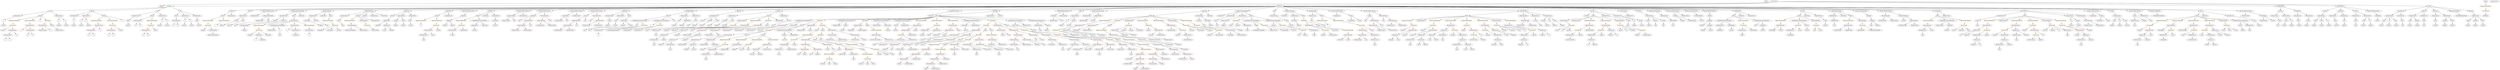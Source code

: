 strict digraph {
	graph [bb="0,0,31511,1044"];
	node [label="\N"];
	Enter	[height=0.5,
		pos="22637,1026",
		width=0.83628];
	ElementaryTypeName_bool_2	[color=black,
		height=0.5,
		label=bool,
		pos="30306,666",
		width=0.76697];
	ExpressionStatement_Unnamed_26	[color=orange,
		height=0.5,
		label=ExpressionStatement,
		pos="14398,450",
		width=2.458];
	BinaryOperation_Unnamed_53	[color=brown,
		height=0.5,
		label=BinaryOperation,
		pos="14754,378",
		width=1.9867];
	ExpressionStatement_Unnamed_26 -> BinaryOperation_Unnamed_53	[pos="e,14701,390.28 14462,437.09 14517,426.53 14601,410.58 14673,396 14679,394.89 14684,393.73 14690,392.55"];
	EmitStatement_Unnamed_8	[color=black,
		height=0.5,
		label=EmitStatement,
		pos="9504.1,738",
		width=1.7788];
	FunctionCall_Unnamed_47	[color=orange,
		height=0.5,
		label=FunctionCall,
		pos="9325.1,666",
		width=1.6125];
	EmitStatement_Unnamed_8 -> FunctionCall_Unnamed_47	[pos="e,9360.1,680.67 9467.9,722.83 9439.9,711.88 9400.9,696.63 9370.7,684.84"];
	Identifier_msg_21	[color=black,
		height=0.5,
		label=msg,
		pos="17501,378",
		width=0.75];
	BinaryOperation_Unnamed_36	[color=brown,
		height=0.5,
		label=BinaryOperation,
		pos="13907,666",
		width=1.9867];
	Identifier_totalSupply_1	[color=black,
		height=0.5,
		label=totalSupply,
		pos="13700,594",
		width=1.4739];
	BinaryOperation_Unnamed_36 -> Identifier_totalSupply_1	[pos="e,13737,607.33 13866,651 13831,639.43 13783,623 13747,610.93"];
	Identifier_totalDistributed_5	[color=black,
		height=0.5,
		label=totalDistributed,
		pos="13839,594",
		width=1.8759];
	BinaryOperation_Unnamed_36 -> Identifier_totalDistributed_5	[pos="e,13855,611.79 13891,648.05 13882,639.63 13872,629.28 13863,619.97"];
	FunctionCall_Unnamed_5	[color=orange,
		height=0.5,
		label=FunctionCall,
		pos="24806,666",
		width=1.6125];
	Identifier_owner_2	[color=black,
		height=0.5,
		label=owner,
		pos="24666,594",
		width=0.93331];
	FunctionCall_Unnamed_5 -> Identifier_owner_2	[pos="e,24690,607.03 24776,650.15 24754,639.02 24724,623.75 24700,612.1"];
	Identifier_teamFund	[color=black,
		height=0.5,
		label=teamFund,
		pos="24765,594",
		width=1.3214];
	FunctionCall_Unnamed_5 -> Identifier_teamFund	[pos="e,24775,611.79 24796,648.05 24792,640.14 24786,630.54 24781,621.69"];
	Identifier_distr	[color=black,
		height=0.5,
		label=distr,
		pos="24858,594",
		width=0.75311];
	FunctionCall_Unnamed_5 -> Identifier_distr	[pos="e,24847,610.36 24819,648.05 24825,639.44 24833,628.81 24840,619.33"];
	MemberAccess_Unnamed_11	[color=black,
		height=0.5,
		label=MemberAccess,
		pos="13219,666",
		width=1.9174];
	Identifier_msg_5	[color=black,
		height=0.5,
		label=msg,
		pos="13234,594",
		width=0.75];
	MemberAccess_Unnamed_11 -> Identifier_msg_5	[pos="e,13230,612.1 13223,647.7 13224,640.32 13226,631.52 13228,623.25"];
	Identifier_countbonus_6	[color=black,
		height=0.5,
		label=countbonus,
		pos="11919,522",
		width=1.5155];
	Identifier_Claimed	[color=black,
		height=0.5,
		label=Claimed,
		pos="8756.1,306",
		width=1.1412];
	FunctionCall_Unnamed_43	[color=orange,
		height=0.5,
		label=FunctionCall,
		pos="18889,594",
		width=1.6125];
	Identifier__amount_17	[color=black,
		height=0.5,
		label=_amount,
		pos="18940,522",
		width=1.1967];
	FunctionCall_Unnamed_43 -> Identifier__amount_17	[pos="e,18928,539.31 18901,576.05 18907,567.77 18915,557.62 18922,548.42"];
	MemberAccess_Unnamed_37	[color=black,
		height=0.5,
		label=MemberAccess,
		pos="19070,522",
		width=1.9174];
	FunctionCall_Unnamed_43 -> MemberAccess_Unnamed_37	[pos="e,19033,537.47 18924,579.34 18952,568.55 18992,553.4 19022,541.52"];
	NumberLiteral_Unnamed_16	[color=black,
		height=0.5,
		label=NumberLiteral,
		pos="28560,738",
		width=1.765];
	ParameterList_Unnamed_13	[color=black,
		height=0.5,
		label=ParameterList,
		pos="29451,810",
		width=1.7095];
	Parameter_None_4	[color=black,
		height=0.5,
		label=None,
		pos="29486,738",
		width=0.85014];
	ParameterList_Unnamed_13 -> Parameter_None_4	[pos="e,29478,755.62 29460,791.7 29464,783.87 29468,774.44 29473,765.73"];
	Identifier_totalDistributed_4	[color=black,
		height=0.5,
		label=totalDistributed,
		pos="15114,450",
		width=1.8759];
	ExpressionStatement_Unnamed_50	[color=orange,
		height=0.5,
		label=ExpressionStatement,
		pos="17882,738",
		width=2.458];
	FunctionCall_Unnamed_41	[color=orange,
		height=0.5,
		label=FunctionCall,
		pos="17974,666",
		width=1.6125];
	ExpressionStatement_Unnamed_50 -> FunctionCall_Unnamed_41	[pos="e,17953,683.23 17904,720.41 17916,711.37 17931,700.03 17944,690.13"];
	ElementaryTypeName_address_31	[color=black,
		height=0.5,
		label=address,
		pos="15399,522",
		width=1.0996];
	BinaryOperation_Unnamed_82	[color=brown,
		height=0.5,
		label=BinaryOperation,
		pos="11862,90",
		width=1.9867];
	Identifier_tokens_5	[color=black,
		height=0.5,
		label=tokens,
		pos="11804,18",
		width=0.97489];
	BinaryOperation_Unnamed_82 -> Identifier_tokens_5	[pos="e,11817,34.829 11848,72.055 11841,63.469 11832,52.888 11824,43.439"];
	NumberLiteral_Unnamed_52	[color=black,
		height=0.5,
		label=NumberLiteral,
		pos="11921,18",
		width=1.765];
	BinaryOperation_Unnamed_82 -> NumberLiteral_Unnamed_52	[pos="e,11907,35.789 11876,72.055 11883,63.801 11892,53.701 11900,44.538"];
	MemberAccess_Unnamed_12	[color=black,
		height=0.5,
		label=MemberAccess,
		pos="12914,378",
		width=1.9174];
	Identifier_msg_6	[color=black,
		height=0.5,
		label=msg,
		pos="12995,306",
		width=0.75];
	MemberAccess_Unnamed_12 -> Identifier_msg_6	[pos="e,12979,320.88 12933,360.41 12944,350.81 12959,338.63 12970,328.32"];
	VariableDeclaration_target0drop	[color=black,
		height=0.5,
		label=target0drop,
		pos="7240.1,810",
		width=1.4877];
	NumberLiteral_Unnamed_24	[color=black,
		height=0.5,
		label=NumberLiteral,
		pos="7141.1,738",
		width=1.765];
	VariableDeclaration_target0drop -> NumberLiteral_Unnamed_24	[pos="e,7164,755.22 7218.1,793.46 7205,784.15 7188,772.13 7173.3,761.76"];
	ElementaryTypeName_uint_4	[color=black,
		height=0.5,
		label=uint,
		pos="7250.1,738",
		width=0.75];
	VariableDeclaration_target0drop -> ElementaryTypeName_uint_4	[pos="e,7247.7,756.1 7242.6,791.7 7243.6,784.32 7244.9,775.52 7246.1,767.25"];
	BinaryOperation_Unnamed_6	[color=brown,
		height=0.5,
		label=BinaryOperation,
		pos="1873.1,594",
		width=1.9867];
	Identifier_a_4	[color=black,
		height=0.5,
		label=a,
		pos="1837.1,522",
		width=0.75];
	BinaryOperation_Unnamed_6 -> Identifier_a_4	[pos="e,1845.4,539.14 1864.2,575.7 1860.1,567.75 1855.2,558.16 1850.7,549.34"];
	Identifier_b_3	[color=black,
		height=0.5,
		label=b,
		pos="1909.1,522",
		width=0.75];
	BinaryOperation_Unnamed_6 -> Identifier_b_3	[pos="e,1900.8,539.14 1882,575.7 1886.1,567.75 1891,558.16 1895.6,549.34"];
	ParameterList_Unnamed_37	[color=black,
		height=0.5,
		label=ParameterList,
		pos="4405.1,810",
		width=1.7095];
	Parameter_None_9	[color=black,
		height=0.5,
		label=None,
		pos="4364.1,738",
		width=0.85014];
	ParameterList_Unnamed_37 -> Parameter_None_9	[pos="e,4373.7,755.31 4395.2,792.05 4390.4,783.94 4384.6,774.04 4379.3,765.01"];
	Identifier__amount_3	[color=black,
		height=0.5,
		label=_amount,
		pos="20588,594",
		width=1.1967];
	Block_Unnamed_10	[color=black,
		height=0.5,
		label=Block,
		pos="4598.1,810",
		width=0.90558];
	ExpressionStatement_Unnamed_12	[color=orange,
		height=0.5,
		label=ExpressionStatement,
		pos="4501.1,738",
		width=2.458];
	Block_Unnamed_10 -> ExpressionStatement_Unnamed_12	[pos="e,4524.3,755.76 4578.9,795.17 4566,785.8 4548.5,773.19 4533.4,762.29"];
	EmitStatement_Unnamed	[color=black,
		height=0.5,
		label=EmitStatement,
		pos="4672.1,738",
		width=1.7788];
	Block_Unnamed_10 -> EmitStatement_Unnamed	[pos="e,4654.6,755.54 4613.8,794.15 4623.2,785.22 4635.5,773.64 4646.3,763.39"];
	BooleanLiteral_Unnamed_3	[color=black,
		height=0.5,
		label=BooleanLiteral,
		pos="4818.1,738",
		width=1.7788];
	Block_Unnamed_10 -> BooleanLiteral_Unnamed_3	[pos="e,4772.8,750.99 4623.1,798.15 4628.3,796.01 4633.9,793.85 4639.1,792 4679.8,777.58 4726.6,763.82 4762.2,753.93"];
	VariableDeclaration_totalSupply	[color=black,
		height=0.5,
		label=totalSupply,
		pos="30007,810",
		width=1.4739];
	ElementaryTypeName_uint256_14	[color=black,
		height=0.5,
		label=uint256,
		pos="29987,738",
		width=1.0442];
	VariableDeclaration_totalSupply -> ElementaryTypeName_uint256_14	[pos="e,29992,756.1 30002,791.7 30000,784.24 29997,775.32 29995,766.97"];
	Identifier_balances_14	[color=black,
		height=0.5,
		label=balances,
		pos="19658,522",
		width=1.1828];
	NumberLiteral_Unnamed_57	[color=black,
		height=0.5,
		label=NumberLiteral,
		pos="10896,450",
		width=1.765];
	NumberLiteral_Unnamed_35	[color=black,
		height=0.5,
		label=NumberLiteral,
		pos="3488.1,594",
		width=1.765];
	Identifier_msg_11	[color=black,
		height=0.5,
		label=msg,
		pos="14431,234",
		width=0.75];
	VariableDeclaration_valdrop	[color=black,
		height=0.5,
		label=valdrop,
		pos="9987.1,522",
		width=1.0858];
	ElementaryTypeName_uint256_42	[color=black,
		height=0.5,
		label=uint256,
		pos="9987.1,450",
		width=1.0442];
	VariableDeclaration_valdrop -> ElementaryTypeName_uint256_42	[pos="e,9987.1,468.1 9987.1,503.7 9987.1,496.41 9987.1,487.73 9987.1,479.54"];
	ParameterList_Unnamed_5	[color=black,
		height=0.5,
		label=ParameterList,
		pos="1732.1,810",
		width=1.7095];
	Parameter_None_1	[color=black,
		height=0.5,
		label=None,
		pos="1639.1,738",
		width=0.85014];
	ParameterList_Unnamed_5 -> Parameter_None_1	[pos="e,1657.4,752.79 1710.5,792.76 1697.5,782.92 1680.6,770.26 1666.6,759.7"];
	IndexAccess_Unnamed_12	[color=black,
		height=0.5,
		label=IndexAccess,
		pos="24962,594",
		width=1.6402];
	Identifier__to_5	[color=black,
		height=0.5,
		label=_to,
		pos="24749,522",
		width=0.75];
	IndexAccess_Unnamed_12 -> Identifier__to_5	[pos="e,24770,533.61 24918,581.73 24882,572.05 24829,556.99 24785,540 24784,539.41 24782,538.79 24780,538.14"];
	Identifier_balances_9	[color=black,
		height=0.5,
		label=balances,
		pos="24837,522",
		width=1.1828];
	IndexAccess_Unnamed_12 -> Identifier_balances_9	[pos="e,24862,536.9 24935,577.64 24916,567.29 24892,553.55 24872,542.44"];
	BinaryOperation_Unnamed_20	[color=brown,
		height=0.5,
		label=BinaryOperation,
		pos="17463,666",
		width=1.9867];
	NumberLiteral_Unnamed_13	[color=black,
		height=0.5,
		label=NumberLiteral,
		pos="17578,594",
		width=1.765];
	BinaryOperation_Unnamed_20 -> NumberLiteral_Unnamed_13	[pos="e,17552,610.74 17489,648.94 17505,639.36 17525,627.06 17543,616.63"];
	NumberLiteral_Unnamed_12	[color=black,
		height=0.5,
		label=NumberLiteral,
		pos="17723,594",
		width=1.765];
	BinaryOperation_Unnamed_20 -> NumberLiteral_Unnamed_12	[pos="e,17678,607.06 17511,652.16 17555,640.27 17621,622.59 17667,610.05"];
	ExpressionStatement_Unnamed_23	[color=orange,
		height=0.5,
		label=ExpressionStatement,
		pos="23389,738",
		width=2.458];
	BinaryOperation_Unnamed_39	[color=brown,
		height=0.5,
		label=BinaryOperation,
		pos="23389,666",
		width=1.9867];
	ExpressionStatement_Unnamed_23 -> BinaryOperation_Unnamed_39	[pos="e,23389,684.1 23389,719.7 23389,712.41 23389,703.73 23389,695.54"];
	ElementaryTypeName_uint256_50	[color=black,
		height=0.5,
		label=uint256,
		pos="6068.1,594",
		width=1.0442];
	ModifierDefinition_canDistr	[color=black,
		height=0.5,
		label=canDistr,
		pos="2979.1,882",
		width=1.1551];
	Block_Unnamed_5	[color=black,
		height=0.5,
		label=Block,
		pos="2867.1,810",
		width=0.90558];
	ModifierDefinition_canDistr -> Block_Unnamed_5	[pos="e,2888.1,824.13 2956.2,866.67 2939.3,856.14 2916.3,841.72 2897.8,830.19"];
	ParameterList_Unnamed_32	[color=black,
		height=0.5,
		label=ParameterList,
		pos="2979.1,810",
		width=1.7095];
	ModifierDefinition_canDistr -> ParameterList_Unnamed_32	[pos="e,2979.1,828.1 2979.1,863.7 2979.1,856.41 2979.1,847.73 2979.1,839.54"];
	MemberAccess_Unnamed_36	[color=black,
		height=0.5,
		label=MemberAccess,
		pos="17916,450",
		width=1.9174];
	Identifier_msg_26	[color=black,
		height=0.5,
		label=msg,
		pos="17916,378",
		width=0.75];
	MemberAccess_Unnamed_36 -> Identifier_msg_26	[pos="e,17916,396.1 17916,431.7 17916,424.41 17916,415.73 17916,407.54"];
	Identifier_assert	[color=black,
		height=0.5,
		label=assert,
		pos="32.102,594",
		width=0.89172];
	Parameter_value_2	[color=black,
		height=0.5,
		label=value,
		pos="30391,738",
		width=0.82242];
	ElementaryTypeName_uint256_20	[color=black,
		height=0.5,
		label=uint256,
		pos="30390,666",
		width=1.0442];
	Parameter_value_2 -> ElementaryTypeName_uint256_20	[pos="e,30390,684.1 30391,719.7 30391,712.41 30391,703.73 30391,695.54"];
	Parameter__spender	[color=black,
		height=0.5,
		label=_spender,
		pos="9289.1,738",
		width=1.2521];
	ElementaryTypeName_address_41	[color=black,
		height=0.5,
		label=address,
		pos="9116.1,666",
		width=1.0996];
	Parameter__spender -> ElementaryTypeName_address_41	[pos="e,9145,678.71 9258.2,724.49 9229.5,712.88 9186.6,695.55 9155.5,682.95"];
	EventDefinition_Burn	[color=black,
		height=0.5,
		label=Burn,
		pos="3203.1,882",
		width=0.7947];
	ParameterList_Unnamed_30	[color=black,
		height=0.5,
		label=ParameterList,
		pos="3120.1,810",
		width=1.7095];
	EventDefinition_Burn -> ParameterList_Unnamed_30	[pos="e,3139.7,827.51 3186.7,867.17 3175.7,857.91 3161,845.49 3148.2,834.68"];
	ExpressionStatement_Unnamed_44	[color=orange,
		height=0.5,
		label=ExpressionStatement,
		pos="16818,738",
		width=2.458];
	Identifier___2	[color=black,
		height=0.5,
		label=_,
		pos="16940,666",
		width=0.75];
	ExpressionStatement_Unnamed_44 -> Identifier___2	[pos="e,16920,678.5 16847,720.59 16866,709.63 16891,695.24 16910,684.13"];
	NumberLiteral_Unnamed_17	[color=black,
		height=0.5,
		label=NumberLiteral,
		pos="28253,810",
		width=1.765];
	ExpressionStatement_Unnamed_57	[color=orange,
		height=0.5,
		label=ExpressionStatement,
		pos="5902.1,738",
		width=2.458];
	FunctionCall_Unnamed_51	[color=orange,
		height=0.5,
		label=FunctionCall,
		pos="5913.1,666",
		width=1.6125];
	ExpressionStatement_Unnamed_57 -> FunctionCall_Unnamed_51	[pos="e,5910.4,684.1 5904.8,719.7 5906,712.32 5907.4,703.52 5908.7,695.25"];
	Block_Unnamed_7	[color=black,
		height=0.5,
		label=Block,
		pos="24493,810",
		width=0.90558];
	ExpressionStatement_Unnamed_9	[color=orange,
		height=0.5,
		label=ExpressionStatement,
		pos="24380,738",
		width=2.458];
	Block_Unnamed_7 -> ExpressionStatement_Unnamed_9	[pos="e,24407,755.57 24472,795.83 24456,786.21 24435,772.92 24417,761.61"];
	VariableDeclarationStatement_Unnamed	[color=black,
		height=0.5,
		label=VariableDeclarationStatement,
		pos="24606,738",
		width=3.3174];
	Block_Unnamed_7 -> VariableDeclarationStatement_Unnamed	[pos="e,24579,755.82 24514,795.83 24530,786.28 24551,773.1 24569,761.85"];
	ExpressionStatement_Unnamed_10	[color=orange,
		height=0.5,
		label=ExpressionStatement,
		pos="24832,738",
		width=2.458];
	Block_Unnamed_7 -> ExpressionStatement_Unnamed_10	[pos="e,24767,750.43 24518,797.87 24523,795.7 24529,793.6 24534,792 24539,790.43 24669,767.56 24756,752.38"];
	FunctionDefinition_transferFrom	[color=black,
		height=0.5,
		label=transferFrom,
		pos="30288,882",
		width=1.6402];
	ParameterList_Unnamed_19	[color=black,
		height=0.5,
		label=ParameterList,
		pos="30147,810",
		width=1.7095];
	FunctionDefinition_transferFrom -> ParameterList_Unnamed_19	[pos="e,30177,826.07 30258,866.15 30238,855.97 30210,842.33 30188,831.16"];
	ParameterList_Unnamed_20	[color=black,
		height=0.5,
		label=ParameterList,
		pos="30288,810",
		width=1.7095];
	FunctionDefinition_transferFrom -> ParameterList_Unnamed_20	[pos="e,30288,828.1 30288,863.7 30288,856.41 30288,847.73 30288,839.54"];
	BinaryOperation_Unnamed_78	[color=brown,
		height=0.5,
		label=BinaryOperation,
		pos="11528,162",
		width=1.9867];
	Identifier_tokens_4	[color=black,
		height=0.5,
		label=tokens,
		pos="11469,90",
		width=0.97489];
	BinaryOperation_Unnamed_78 -> Identifier_tokens_4	[pos="e,11482,106.83 11514,144.05 11507,135.47 11498,124.89 11490,115.44"];
	NumberLiteral_Unnamed_50	[color=black,
		height=0.5,
		label=NumberLiteral,
		pos="11586,90",
		width=1.765];
	BinaryOperation_Unnamed_78 -> NumberLiteral_Unnamed_50	[pos="e,11572,107.79 11542,144.05 11549,135.8 11557,125.7 11565,116.54"];
	Parameter__to_2	[color=black,
		height=0.5,
		label=_to,
		pos="26138,738",
		width=0.75];
	ElementaryTypeName_address_36	[color=black,
		height=0.5,
		label=address,
		pos="26140,666",
		width=1.0996];
	Parameter__to_2 -> ElementaryTypeName_address_36	[pos="e,26140,684.1 26139,719.7 26139,712.41 26139,703.73 26139,695.54"];
	FunctionCall_Unnamed_18	[color=orange,
		height=0.5,
		label=FunctionCall,
		pos="15079,666",
		width=1.6125];
	Identifier_Transfer_1	[color=black,
		height=0.5,
		label=Transfer,
		pos="15167,594",
		width=1.1689];
	FunctionCall_Unnamed_18 -> Identifier_Transfer_1	[pos="e,15148,610.43 15100,648.76 15111,639.47 15126,627.67 15139,617.49"];
	Identifier__participant_4	[color=black,
		height=0.5,
		label=_participant,
		pos="15282,594",
		width=1.5155];
	FunctionCall_Unnamed_18 -> Identifier__participant_4	[pos="e,15245,607.7 15117,652 15150,640.53 15199,623.77 15235,611.39"];
	Identifier__amount_8	[color=black,
		height=0.5,
		label=_amount,
		pos="15398,594",
		width=1.1967];
	FunctionCall_Unnamed_18 -> Identifier__amount_8	[pos="e,15366,606.31 15122,653.58 15130,651.62 15138,649.68 15146,648 15234,628.88 15259,634.09 15346,612 15349,611.26 15352,610.45 15355,\
609.59"];
	FunctionCall_Unnamed_19	[color=orange,
		height=0.5,
		label=FunctionCall,
		pos="15517,594",
		width=1.6125];
	FunctionCall_Unnamed_18 -> FunctionCall_Unnamed_19	[pos="e,15475,606.63 15121,653.37 15130,651.38 15138,649.49 15146,648 15280,623.22 15316,636.78 15450,612 15454,611.19 15459,610.25 15464,\
609.25"];
	BinaryOperation_Unnamed_57	[color=brown,
		height=0.5,
		label=BinaryOperation,
		pos="13993,378",
		width=1.9867];
	MemberAccess_Unnamed_15	[color=black,
		height=0.5,
		label=MemberAccess,
		pos="13722,306",
		width=1.9174];
	BinaryOperation_Unnamed_57 -> MemberAccess_Unnamed_15	[pos="e,13770,319.38 13944,364.4 13899,352.57 13830,334.85 13781,322.23"];
	Identifier_bonusCond2_1	[color=black,
		height=0.5,
		label=bonusCond2,
		pos="13868,306",
		width=1.6402];
	BinaryOperation_Unnamed_57 -> Identifier_bonusCond2_1	[pos="e,13895,322.34 13965,361.12 13947,351.27 13924,338.51 13905,327.85"];
	ParameterList_Unnamed_7	[color=black,
		height=0.5,
		label=ParameterList,
		pos="949.1,810",
		width=1.7095];
	Parameter_c_1	[color=black,
		height=0.5,
		label=c,
		pos="943.1,738",
		width=0.75];
	ParameterList_Unnamed_7 -> Parameter_c_1	[pos="e,944.57,756.1 947.62,791.7 946.99,784.41 946.25,775.73 945.55,767.54"];
	Parameter__to_1	[color=black,
		height=0.5,
		label=_to,
		pos="20715,738",
		width=0.75];
	ElementaryTypeName_address_28	[color=black,
		height=0.5,
		label=address,
		pos="20724,666",
		width=1.0996];
	Parameter__to_1 -> ElementaryTypeName_address_28	[pos="e,20722,684.1 20717,719.7 20718,712.32 20719,703.52 20720,695.25"];
	Identifier_countbonus_5	[color=black,
		height=0.5,
		label=countbonus,
		pos="12627,378",
		width=1.5155];
	Identifier__amount_10	[color=black,
		height=0.5,
		label=_amount,
		pos="3222.1,522",
		width=1.1967];
	BinaryOperation_Unnamed_124	[color=brown,
		height=0.5,
		label=BinaryOperation,
		pos="27401,666",
		width=1.9867];
	Identifier_totalSupply_3	[color=black,
		height=0.5,
		label=totalSupply,
		pos="27272,594",
		width=1.4739];
	BinaryOperation_Unnamed_124 -> Identifier_totalSupply_3	[pos="e,27299,609.86 27372,649.12 27353,639.09 27329,626.03 27309,615.26"];
	FunctionCall_Unnamed_54	[color=orange,
		height=0.5,
		label=FunctionCall,
		pos="27401,594",
		width=1.6125];
	BinaryOperation_Unnamed_124 -> FunctionCall_Unnamed_54	[pos="e,27401,612.1 27401,647.7 27401,640.41 27401,631.73 27401,623.54"];
	Identifier_Transfer_3	[color=black,
		height=0.5,
		label=Transfer,
		pos="19143,594",
		width=1.1689];
	BinaryOperation_Unnamed_33	[color=brown,
		height=0.5,
		label=BinaryOperation,
		pos="15665,594",
		width=1.9867];
	Identifier_totalSupply	[color=black,
		height=0.5,
		label=totalSupply,
		pos="15661,522",
		width=1.4739];
	BinaryOperation_Unnamed_33 -> Identifier_totalSupply	[pos="e,15662,540.1 15664,575.7 15664,568.41 15663,559.73 15663,551.54"];
	Identifier_totalDistributed_2	[color=black,
		height=0.5,
		label=totalDistributed,
		pos="15800,522",
		width=1.8759];
	BinaryOperation_Unnamed_33 -> Identifier_totalDistributed_2	[pos="e,15770,538.42 15695,577.29 15715,567.36 15740,554.41 15760,543.66"];
	ElementaryTypeName_uint256_22	[color=black,
		height=0.5,
		label=uint256,
		pos="11820,810",
		width=1.0442];
	Identifier_tokens_8	[color=black,
		height=0.5,
		label=tokens,
		pos="11013,450",
		width=0.97489];
	Identifier_now_3	[color=black,
		height=0.5,
		label=now,
		pos="7556.1,738",
		width=0.75];
	BinaryOperation_Unnamed_117	[color=brown,
		height=0.5,
		label=BinaryOperation,
		pos="19329,738",
		width=1.9867];
	NumberLiteral_Unnamed_64	[color=black,
		height=0.5,
		label=NumberLiteral,
		pos="19281,666",
		width=1.765];
	BinaryOperation_Unnamed_117 -> NumberLiteral_Unnamed_64	[pos="e,19293,683.79 19317,720.05 19312,711.97 19305,702.12 19299,693.11"];
	NumberLiteral_Unnamed_63	[color=black,
		height=0.5,
		label=NumberLiteral,
		pos="19426,666",
		width=1.765];
	BinaryOperation_Unnamed_117 -> NumberLiteral_Unnamed_63	[pos="e,19404,683.15 19352,720.76 19364,711.58 19380,699.94 19394,689.84"];
	IndexAccess_Unnamed_4	[color=black,
		height=0.5,
		label=IndexAccess,
		pos="14179,594",
		width=1.6402];
	Identifier__participant_3	[color=black,
		height=0.5,
		label=_participant,
		pos="14315,522",
		width=1.5155];
	IndexAccess_Unnamed_4 -> Identifier__participant_3	[pos="e,14286,537.75 14208,577.98 14228,567.76 14255,554.13 14276,542.99"];
	Identifier_balances_4	[color=black,
		height=0.5,
		label=balances,
		pos="14430,522",
		width=1.1828];
	IndexAccess_Unnamed_4 -> Identifier_balances_4	[pos="e,14398,534.1 14223,581.69 14273,568.88 14350,548.67 14379,540 14382,539.23 14384,538.43 14387,537.59"];
	MemberAccess_Unnamed_41	[color=black,
		height=0.5,
		label=MemberAccess,
		pos="19423,522",
		width=1.9174];
	IndexAccess_Unnamed_24	[color=black,
		height=0.5,
		label=IndexAccess,
		pos="19423,450",
		width=1.6402];
	MemberAccess_Unnamed_41 -> IndexAccess_Unnamed_24	[pos="e,19423,468.1 19423,503.7 19423,496.41 19423,487.73 19423,479.54"];
	ParameterList_Unnamed_53	[color=black,
		height=0.5,
		label=ParameterList,
		pos="9387.1,810",
		width=1.7095];
	ParameterList_Unnamed_53 -> Parameter__spender	[pos="e,9310.2,754.1 9364.9,793.12 9351.4,783.52 9334.1,771.16 9319.4,760.67"];
	Parameter__value_1	[color=black,
		height=0.5,
		label=_value,
		pos="9387.1,738",
		width=0.96103];
	ParameterList_Unnamed_53 -> Parameter__value_1	[pos="e,9387.1,756.1 9387.1,791.7 9387.1,784.41 9387.1,775.73 9387.1,767.54"];
	Identifier_balances_10	[color=black,
		height=0.5,
		label=balances,
		pos="24923,378",
		width=1.1828];
	StateVariableDeclaration_Unnamed_18	[color=black,
		height=0.5,
		label=StateVariableDeclaration,
		pos="3433.1,882",
		width=2.8184];
	BooleanLiteral_Unnamed_1	[color=black,
		height=0.5,
		label=BooleanLiteral,
		pos="3267.1,810",
		width=1.7788];
	StateVariableDeclaration_Unnamed_18 -> BooleanLiteral_Unnamed_1	[pos="e,3301.6,825.56 3395,864.94 3370.3,854.51 3337.9,840.87 3312,829.91"];
	VariableDeclaration_distributionFinished	[color=black,
		height=0.5,
		label=distributionFinished,
		pos="3433.1,810",
		width=2.3333];
	StateVariableDeclaration_Unnamed_18 -> VariableDeclaration_distributionFinished	[pos="e,3433.1,828.1 3433.1,863.7 3433.1,856.41 3433.1,847.73 3433.1,839.54"];
	FunctionCall_Unnamed_9	[color=orange,
		height=0.5,
		label=FunctionCall,
		pos="20333,594",
		width=1.6125];
	MemberAccess_Unnamed_5	[color=black,
		height=0.5,
		label=MemberAccess,
		pos="20211,522",
		width=1.9174];
	FunctionCall_Unnamed_9 -> MemberAccess_Unnamed_5	[pos="e,20239,538.81 20306,577.64 20289,567.93 20267,555.23 20249,544.52"];
	Identifier__amount_1	[color=black,
		height=0.5,
		label=_amount,
		pos="20341,522",
		width=1.1967];
	FunctionCall_Unnamed_9 -> Identifier__amount_1	[pos="e,20339,540.1 20335,575.7 20336,568.41 20337,559.73 20338,551.54"];
	Parameter__amount_4	[color=black,
		height=0.5,
		label=_amount,
		pos="26226,738",
		width=1.1967];
	ElementaryTypeName_uint256_44	[color=black,
		height=0.5,
		label=uint256,
		pos="26235,666",
		width=1.0442];
	Parameter__amount_4 -> ElementaryTypeName_uint256_44	[pos="e,26233,684.1 26228,719.7 26229,712.32 26230,703.52 26231,695.25"];
	FunctionDefinition_DistributeAirdropMultiple	[color=black,
		height=0.5,
		label=DistributeAirdropMultiple,
		pos="3825.1,882",
		width=2.9432];
	ParameterList_Unnamed_42	[color=black,
		height=0.5,
		label=ParameterList,
		pos="3636.1,810",
		width=1.7095];
	FunctionDefinition_DistributeAirdropMultiple -> ParameterList_Unnamed_42	[pos="e,3673.1,824.7 3782.2,865.12 3752.9,854.27 3714.1,839.88 3683.8,828.67"];
	Block_Unnamed_15	[color=black,
		height=0.5,
		label=Block,
		pos="3774.1,810",
		width=0.90558];
	FunctionDefinition_DistributeAirdropMultiple -> Block_Unnamed_15	[pos="e,3785.9,827.14 3812.5,863.7 3806.5,855.4 3799.1,845.31 3792.5,836.19"];
	ModifierInvocation_onlyOwner_4	[color=black,
		height=0.5,
		label=onlyOwner,
		pos="3876.1,810",
		width=1.4323];
	FunctionDefinition_DistributeAirdropMultiple -> ModifierInvocation_onlyOwner_4	[pos="e,3864,827.62 3837.7,863.7 3843.6,855.61 3850.7,845.81 3857.3,836.87"];
	BinaryOperation_Unnamed_26	[color=brown,
		height=0.5,
		label=BinaryOperation,
		pos="24374,666",
		width=1.9867];
	ExpressionStatement_Unnamed_9 -> BinaryOperation_Unnamed_26	[pos="e,24376,684.1 24379,719.7 24378,712.41 24377,703.73 24377,695.54"];
	Identifier__tokenContract	[color=black,
		height=0.5,
		label=_tokenContract,
		pos="16207,594",
		width=1.9036];
	FunctionCall_Unnamed_61	[color=orange,
		height=0.5,
		label=FunctionCall,
		pos="16590,594",
		width=1.6125];
	Identifier_this_1	[color=black,
		height=0.5,
		label=this,
		pos="16533,522",
		width=0.75];
	FunctionCall_Unnamed_61 -> Identifier_this_1	[pos="e,16546,538.36 16576,576.05 16569,567.35 16560,556.59 16553,547.03"];
	ElementaryTypeName_address_49	[color=black,
		height=0.5,
		label=address,
		pos="16618,522",
		width=1.0996];
	FunctionCall_Unnamed_61 -> ElementaryTypeName_address_49	[pos="e,16611,540.1 16597,575.7 16600,568.15 16604,559.12 16607,550.68"];
	Identifier_totalDistributed_8	[color=black,
		height=0.5,
		label=totalDistributed,
		pos="27669,450",
		width=1.8759];
	ElementaryTypeName_address_43	[color=black,
		height=0.5,
		label=address,
		pos="5081.1,666",
		width=1.0996];
	ElementaryTypeName_uint_8	[color=black,
		height=0.5,
		label=uint,
		pos="21234,666",
		width=0.75];
	EmitStatement_Unnamed_1	[color=black,
		height=0.5,
		label=EmitStatement,
		pos="19843,738",
		width=1.7788];
	FunctionCall_Unnamed_10	[color=orange,
		height=0.5,
		label=FunctionCall,
		pos="19926,666",
		width=1.6125];
	EmitStatement_Unnamed_1 -> FunctionCall_Unnamed_10	[pos="e,19907,683.23 19863,720.41 19873,711.45 19887,700.25 19898,690.42"];
	MemberAccess_Unnamed_26	[color=black,
		height=0.5,
		label=MemberAccess,
		pos="11757,594",
		width=1.9174];
	Identifier_multisig	[color=black,
		height=0.5,
		label=multisig,
		pos="11735,522",
		width=1.0858];
	MemberAccess_Unnamed_26 -> Identifier_multisig	[pos="e,11740,540.1 11752,575.7 11749,568.24 11747,559.32 11744,550.97"];
	ElementaryTypeName_address_9	[color=black,
		height=0.5,
		label=address,
		pos="30124,666",
		width=1.0996];
	ExpressionStatement_Unnamed_43	[color=orange,
		height=0.5,
		label=ExpressionStatement,
		pos="17013,738",
		width=2.458];
	FunctionCall_Unnamed_32	[color=orange,
		height=0.5,
		label=FunctionCall,
		pos="17315,666",
		width=1.6125];
	ExpressionStatement_Unnamed_43 -> FunctionCall_Unnamed_32	[pos="e,17270,677.48 17070,723.83 17124,711.3 17205,692.54 17259,680.05"];
	BinaryOperation_Unnamed_60	[color=brown,
		height=0.5,
		label=BinaryOperation,
		pos="14709,234",
		width=1.9867];
	BinaryOperation_Unnamed_61	[color=brown,
		height=0.5,
		label=BinaryOperation,
		pos="14709,162",
		width=1.9867];
	BinaryOperation_Unnamed_60 -> BinaryOperation_Unnamed_61	[pos="e,14709,180.1 14709,215.7 14709,208.41 14709,199.73 14709,191.54"];
	NumberLiteral_Unnamed_47	[color=black,
		height=0.5,
		label=NumberLiteral,
		pos="14862,162",
		width=1.765];
	BinaryOperation_Unnamed_60 -> NumberLiteral_Unnamed_47	[pos="e,14830,177.85 14743,217.64 14765,207.33 14795,193.66 14819,182.58"];
	BinaryOperation_Unnamed_126	[color=brown,
		height=0.5,
		label=BinaryOperation,
		pos="22555,666",
		width=1.9867];
	Identifier_totalSupply_6	[color=black,
		height=0.5,
		label=totalSupply,
		pos="22446,594",
		width=1.4739];
	BinaryOperation_Unnamed_126 -> Identifier_totalSupply_6	[pos="e,22470,610.43 22530,648.76 22515,639.2 22496,626.98 22480,616.61"];
	Identifier_counter	[color=black,
		height=0.5,
		label=counter,
		pos="22556,594",
		width=1.0719];
	BinaryOperation_Unnamed_126 -> Identifier_counter	[pos="e,22556,612.1 22555,647.7 22555,640.41 22556,631.73 22556,623.54"];
	Identifier__tokensPerEth	[color=black,
		height=0.5,
		label=_tokensPerEth,
		pos="23253,594",
		width=1.8065];
	BinaryOperation_Unnamed_39 -> Identifier__tokensPerEth	[pos="e,23283,610.42 23359,649.29 23339,639.36 23314,626.41 23293,615.66"];
	Identifier_tokensPerEth	[color=black,
		height=0.5,
		label=tokensPerEth,
		pos="23396,594",
		width=1.6679];
	BinaryOperation_Unnamed_39 -> Identifier_tokensPerEth	[pos="e,23394,612.1 23391,647.7 23392,640.41 23392,631.73 23393,623.54"];
	ParameterList_Unnamed_48	[color=black,
		height=0.5,
		label=ParameterList,
		pos="16694,810",
		width=1.7095];
	Parameter_size	[color=black,
		height=0.5,
		label=size,
		pos="16685,738",
		width=0.75];
	ParameterList_Unnamed_48 -> Parameter_size	[pos="e,16687,756.1 16692,791.7 16691,784.32 16690,775.52 16689,767.25"];
	Identifier_bonusCond1_1	[color=black,
		height=0.5,
		label=bonusCond1,
		pos="10737,234",
		width=1.6402];
	Block_Unnamed_44	[color=black,
		height=0.5,
		label=Block,
		pos="8531.1,810",
		width=0.90558];
	VariableDeclarationStatement_Unnamed_11	[color=black,
		height=0.5,
		label=VariableDeclarationStatement,
		pos="8192.1,738",
		width=3.3174];
	Block_Unnamed_44 -> VariableDeclarationStatement_Unnamed_11	[pos="e,8260.7,753.17 8500.7,802.73 8449.6,792.18 8344.9,770.56 8271.7,755.44"];
	VariableDeclarationStatement_Unnamed_10	[color=black,
		height=0.5,
		label=VariableDeclarationStatement,
		pos="8449.1,738",
		width=3.3174];
	Block_Unnamed_44 -> VariableDeclarationStatement_Unnamed_10	[pos="e,8469.3,756.2 8514.1,794.5 8503.6,785.54 8489.9,773.81 8477.7,763.45"];
	Identifier_bal	[color=black,
		height=0.5,
		label=bal,
		pos="8613.1,738",
		width=0.75];
	Block_Unnamed_44 -> Identifier_bal	[pos="e,8597,752.77 8548.1,794.5 8559.8,784.54 8575.4,771.17 8588.5,760.04"];
	Identifier__from_2	[color=black,
		height=0.5,
		label=_from,
		pos="19191,522",
		width=0.93331];
	Block_Unnamed_24	[color=black,
		height=0.5,
		label=Block,
		pos="12229,450",
		width=0.90558];
	ExpressionStatement_Unnamed_29	[color=orange,
		height=0.5,
		label=ExpressionStatement,
		pos="11900,378",
		width=2.458];
	Block_Unnamed_24 -> ExpressionStatement_Unnamed_29	[pos="e,11965,390.61 12205,437.89 12199,435.72 12194,433.62 12188,432 12178,428.99 12058,407.32 11976,392.64"];
	Identifier_Distr	[color=black,
		height=0.5,
		label=Distr,
		pos="19764,594",
		width=0.7947];
	NumberLiteral_Unnamed_23	[color=black,
		height=0.5,
		label=NumberLiteral,
		pos="13830,810",
		width=1.765];
	NumberLiteral_Unnamed_1	[color=black,
		height=0.5,
		label=NumberLiteral,
		pos="759.1,594",
		width=1.765];
	ElementaryTypeName_uint256_15	[color=black,
		height=0.5,
		label=uint256,
		pos="29500,666",
		width=1.0442];
	Parameter_None_4 -> ElementaryTypeName_uint256_15	[pos="e,29497,684.1 29490,719.7 29491,712.32 29493,703.52 29494,695.25"];
	Identifier_msg_3	[color=black,
		height=0.5,
		label=msg,
		pos="24310,522",
		width=0.75];
	ElementaryTypeName_bool	[color=black,
		height=0.5,
		label=bool,
		pos="28750,666",
		width=0.76697];
	Identifier_owner_5	[color=black,
		height=0.5,
		label=owner,
		pos="5788.1,522",
		width=0.93331];
	Identifier__value_6	[color=black,
		height=0.5,
		label=_value,
		pos="27547,522",
		width=0.96103];
	VariableDeclaration_owner	[color=black,
		height=0.5,
		label=owner,
		pos="31114,738",
		width=0.93331];
	ElementaryTypeName_address_11	[color=black,
		height=0.5,
		label=address,
		pos="31111,666",
		width=1.0996];
	VariableDeclaration_owner -> ElementaryTypeName_address_11	[pos="e,31112,684.1 31113,719.7 31113,712.41 31113,703.73 31112,695.54"];
	ParameterList_Unnamed_1	[color=black,
		height=0.5,
		label=ParameterList,
		pos="218.1,810",
		width=1.7095];
	Parameter_c	[color=black,
		height=0.5,
		label=c,
		pos="42.102,738",
		width=0.75];
	ParameterList_Unnamed_1 -> Parameter_c	[pos="e,64.758,748.21 182.24,794.91 155.24,784.27 117.32,769.29 84.102,756 81.256,754.86 78.303,753.68 75.342,752.48"];
	ExpressionStatement_Unnamed_1	[color=orange,
		height=0.5,
		label=ExpressionStatement,
		pos="181.1,738",
		width=2.458];
	FunctionCall_Unnamed	[color=orange,
		height=0.5,
		label=FunctionCall,
		pos="155.1,666",
		width=1.6125];
	ExpressionStatement_Unnamed_1 -> FunctionCall_Unnamed	[pos="e,161.46,684.1 174.68,719.7 171.87,712.15 168.52,703.12 165.38,694.68"];
	FunctionCall_Unnamed_45	[color=orange,
		height=0.5,
		label=FunctionCall,
		pos="19523,594",
		width=1.6125];
	FunctionCall_Unnamed_45 -> MemberAccess_Unnamed_41	[pos="e,19446,539.31 19500,577.12 19487,567.85 19470,556.01 19456,545.76"];
	Identifier__amount_19	[color=black,
		height=0.5,
		label=_amount,
		pos="19553,522",
		width=1.1967];
	FunctionCall_Unnamed_45 -> Identifier__amount_19	[pos="e,19546,540.1 19531,575.7 19534,568.15 19538,559.12 19541,550.68"];
	Parameter_a_1	[color=black,
		height=0.5,
		label=a,
		pos="2385.1,738",
		width=0.75];
	ElementaryTypeName_uint256_3	[color=black,
		height=0.5,
		label=uint256,
		pos="2379.1,666",
		width=1.0442];
	Parameter_a_1 -> ElementaryTypeName_uint256_3	[pos="e,2380.6,684.1 2383.6,719.7 2383,712.41 2382.3,703.73 2381.5,695.54"];
	Identifier_balances_11	[color=black,
		height=0.5,
		label=balances,
		pos="17662,450",
		width=1.1828];
	EmitStatement_Unnamed_5	[color=black,
		height=0.5,
		label=EmitStatement,
		pos="23560,738",
		width=1.7788];
	FunctionCall_Unnamed_22	[color=orange,
		height=0.5,
		label=FunctionCall,
		pos="23560,666",
		width=1.6125];
	EmitStatement_Unnamed_5 -> FunctionCall_Unnamed_22	[pos="e,23560,684.1 23560,719.7 23560,712.41 23560,703.73 23560,695.54"];
	BinaryOperation_Unnamed_25	[color=brown,
		height=0.5,
		label=BinaryOperation,
		pos="5490.1,594",
		width=1.9867];
	MemberAccess_Unnamed_2	[color=black,
		height=0.5,
		label=MemberAccess,
		pos="5429.1,522",
		width=1.9174];
	BinaryOperation_Unnamed_25 -> MemberAccess_Unnamed_2	[pos="e,5443.7,539.79 5475.3,576.05 5468.1,567.71 5459.2,557.49 5451.1,548.25"];
	Identifier_owner	[color=black,
		height=0.5,
		label=owner,
		pos="5550.1,522",
		width=0.93331];
	BinaryOperation_Unnamed_25 -> Identifier_owner	[pos="e,5536.5,538.83 5504.6,576.05 5512,567.47 5521.1,556.89 5529.2,547.44"];
	IndexAccess_Unnamed_26	[color=black,
		height=0.5,
		label=IndexAccess,
		pos="8585.1,450",
		width=1.6402];
	Identifier_allowed_3	[color=black,
		height=0.5,
		label=allowed,
		pos="8429.1,378",
		width=1.0858];
	IndexAccess_Unnamed_26 -> Identifier_allowed_3	[pos="e,8456.4,391.27 8552.8,434.5 8527.8,423.27 8493.1,407.7 8466.8,395.9"];
	MemberAccess_Unnamed_42	[color=black,
		height=0.5,
		label=MemberAccess,
		pos="8555.1,378",
		width=1.9174];
	IndexAccess_Unnamed_26 -> MemberAccess_Unnamed_42	[pos="e,8562.4,396.1 8577.7,431.7 8574.5,424.15 8570.6,415.12 8567,406.68"];
	Parameter__amount_3	[color=black,
		height=0.5,
		label=_amount,
		pos="3522.1,738",
		width=1.1967];
	ElementaryTypeName_uint_11	[color=black,
		height=0.5,
		label=uint,
		pos="3045.1,666",
		width=0.75];
	Parameter__amount_3 -> ElementaryTypeName_uint_11	[pos="e,3065.6,678.17 3490.5,725.43 3483.8,723.34 3476.8,721.39 3470.1,720 3300.1,684.8 3248.6,729.76 3081.1,684 3079.5,683.56 3077.8,\
683.04 3076.2,682.48"];
	Identifier__amount_11	[color=black,
		height=0.5,
		label=_amount,
		pos="26266,522",
		width=1.1967];
	MemberAccess_Unnamed_3	[color=black,
		height=0.5,
		label=MemberAccess,
		pos="24310,594",
		width=1.9174];
	MemberAccess_Unnamed_3 -> Identifier_msg_3	[pos="e,24310,540.1 24310,575.7 24310,568.41 24310,559.73 24310,551.54"];
	FunctionDefinition_DistributeAirdrop	[color=black,
		height=0.5,
		label=DistributeAirdrop,
		pos="4224.1,882",
		width=2.1115];
	ParameterList_Unnamed_41	[color=black,
		height=0.5,
		label=ParameterList,
		pos="4042.1,810",
		width=1.7095];
	FunctionDefinition_DistributeAirdrop -> ParameterList_Unnamed_41	[pos="e,4078.2,824.87 4185.5,866.15 4157.3,855.29 4118.8,840.49 4088.8,828.96"];
	ModifierInvocation_onlyOwner_3	[color=black,
		height=0.5,
		label=onlyOwner,
		pos="4173.1,810",
		width=1.4323];
	FunctionDefinition_DistributeAirdrop -> ModifierInvocation_onlyOwner_3	[pos="e,4185.3,827.79 4211.8,864.05 4205.8,855.89 4198.5,845.91 4191.9,836.82"];
	Block_Unnamed_14	[color=black,
		height=0.5,
		label=Block,
		pos="4275.1,810",
		width=0.90558];
	FunctionDefinition_DistributeAirdrop -> Block_Unnamed_14	[pos="e,4263.6,826.83 4236.4,864.05 4242.6,855.65 4250.1,845.32 4256.9,836.02"];
	ModifierInvocation_canDistr	[color=black,
		height=0.5,
		label=canDistr,
		pos="4690.1,810",
		width=1.1551];
	BinaryOperation_Unnamed_84	[color=brown,
		height=0.5,
		label=BinaryOperation,
		pos="12103,666",
		width=1.9867];
	BinaryOperation_Unnamed_85	[color=brown,
		height=0.5,
		label=BinaryOperation,
		pos="12072,594",
		width=1.9867];
	BinaryOperation_Unnamed_84 -> BinaryOperation_Unnamed_85	[pos="e,12080,612.1 12095,647.7 12092,640.07 12088,630.92 12084,622.4"];
	Identifier_bonus	[color=black,
		height=0.5,
		label=bonus,
		pos="12195,594",
		width=0.93331];
	BinaryOperation_Unnamed_84 -> Identifier_bonus	[pos="e,12176,609.34 12125,648.41 12138,638.75 12154,626.48 12167,616.14"];
	Identifier_balances_13	[color=black,
		height=0.5,
		label=balances,
		pos="19023,378",
		width=1.1828];
	Identifier_msg_20	[color=black,
		height=0.5,
		label=msg,
		pos="11819,522",
		width=0.75];
	FunctionDefinition_finishDistribution	[color=black,
		height=0.5,
		label=finishDistribution,
		pos="4750.1,882",
		width=2.056];
	FunctionDefinition_finishDistribution -> ParameterList_Unnamed_37	[pos="e,4454.5,821.03 4694.7,869.75 4632.1,857.05 4530.5,836.43 4465.8,823.31"];
	FunctionDefinition_finishDistribution -> Block_Unnamed_10	[pos="e,4622.4,822.2 4716.7,865.64 4691.8,854.16 4657.8,838.51 4632.6,826.9"];
	FunctionDefinition_finishDistribution -> ModifierInvocation_canDistr	[pos="e,4704.1,827.31 4735.6,864.05 4728.3,855.59 4719.4,845.19 4711.4,835.84"];
	ParameterList_Unnamed_36	[color=black,
		height=0.5,
		label=ParameterList,
		pos="4811.1,810",
		width=1.7095];
	FunctionDefinition_finishDistribution -> ParameterList_Unnamed_36	[pos="e,4796.5,827.79 4764.9,864.05 4772.1,855.71 4781,845.49 4789.1,836.25"];
	ModifierInvocation_onlyOwner_1	[color=black,
		height=0.5,
		label=onlyOwner,
		pos="4942.1,810",
		width=1.4323];
	FunctionDefinition_finishDistribution -> ModifierInvocation_onlyOwner_1	[pos="e,4907.2,823.72 4789.9,866.5 4821,855.16 4864.2,839.4 4896.6,827.57"];
	Parameter_b_1	[color=black,
		height=0.5,
		label=b,
		pos="2462.1,738",
		width=0.75];
	ElementaryTypeName_uint256_4	[color=black,
		height=0.5,
		label=uint256,
		pos="2472.1,666",
		width=1.0442];
	Parameter_b_1 -> ElementaryTypeName_uint256_4	[pos="e,2469.7,684.1 2464.6,719.7 2465.6,712.32 2466.9,703.52 2468.1,695.25"];
	Identifier_a_2	[color=black,
		height=0.5,
		label=a,
		pos="46.102,450",
		width=0.75];
	FunctionDefinition_allowance_1	[color=black,
		height=0.5,
		label=allowance,
		pos="5226.1,882",
		width=1.3076];
	Block_Unnamed_43	[color=black,
		height=0.5,
		label=Block,
		pos="5044.1,810",
		width=0.90558];
	FunctionDefinition_allowance_1 -> Block_Unnamed_43	[pos="e,5069.6,821.74 5192.9,868.89 5164.3,858.34 5121.8,842.51 5085.1,828 5083.4,827.32 5081.6,826.62 5079.8,825.9"];
	ParameterList_Unnamed_55	[color=black,
		height=0.5,
		label=ParameterList,
		pos="5156.1,810",
		width=1.7095];
	FunctionDefinition_allowance_1 -> ParameterList_Unnamed_55	[pos="e,5172.7,827.63 5209.9,864.76 5201.2,856.14 5190.5,845.36 5180.8,835.73"];
	ParameterList_Unnamed_56	[color=black,
		height=0.5,
		label=ParameterList,
		pos="5297.1,810",
		width=1.7095];
	FunctionDefinition_allowance_1 -> ParameterList_Unnamed_56	[pos="e,5280.2,827.63 5242.6,864.76 5251.4,856.06 5262.5,845.15 5272.3,835.43"];
	BinaryOperation_Unnamed_54	[color=brown,
		height=0.5,
		label=BinaryOperation,
		pos="14978,306",
		width=1.9867];
	NumberLiteral_Unnamed_45	[color=black,
		height=0.5,
		label=NumberLiteral,
		pos="14989,234",
		width=1.765];
	BinaryOperation_Unnamed_54 -> NumberLiteral_Unnamed_45	[pos="e,14986,252.1 14981,287.7 14982,280.32 14983,271.52 14985,263.25"];
	BinaryOperation_Unnamed_55	[color=brown,
		height=0.5,
		label=BinaryOperation,
		pos="15142,234",
		width=1.9867];
	BinaryOperation_Unnamed_54 -> BinaryOperation_Unnamed_55	[pos="e,15107,249.99 15013,289.98 15038,279.6 15070,265.7 15096,254.47"];
	ModifierDefinition_onlyOwner	[color=black,
		height=0.5,
		label=onlyOwner,
		pos="5749.1,882",
		width=1.4323];
	Block_Unnamed_6	[color=black,
		height=0.5,
		label=Block,
		pos="5602.1,810",
		width=0.90558];
	ModifierDefinition_onlyOwner -> Block_Unnamed_6	[pos="e,5626,822.37 5719.4,866.83 5695.3,855.37 5661.4,839.21 5636.2,827.23"];
	ParameterList_Unnamed_33	[color=black,
		height=0.5,
		label=ParameterList,
		pos="5749.1,810",
		width=1.7095];
	ModifierDefinition_onlyOwner -> ParameterList_Unnamed_33	[pos="e,5749.1,828.1 5749.1,863.7 5749.1,856.41 5749.1,847.73 5749.1,839.54"];
	ElementaryTypeName_address_15	[color=black,
		height=0.5,
		label=address,
		pos="21593,666",
		width=1.0996];
	ElementaryTypeName_bool_8	[color=black,
		height=0.5,
		label=bool,
		pos="24979,666",
		width=0.76697];
	ExpressionStatement_Unnamed_38	[color=orange,
		height=0.5,
		label=ExpressionStatement,
		pos="11059,234",
		width=2.458];
	FunctionCall_Unnamed_28	[color=orange,
		height=0.5,
		label=FunctionCall,
		pos="11059,162",
		width=1.6125];
	ExpressionStatement_Unnamed_38 -> FunctionCall_Unnamed_28	[pos="e,11059,180.1 11059,215.7 11059,208.41 11059,199.73 11059,191.54"];
	BinaryOperation_Unnamed_24	[color=brown,
		height=0.5,
		label=BinaryOperation,
		pos="23838,810",
		width=1.9867];
	NumberLiteral_Unnamed_20	[color=black,
		height=0.5,
		label=NumberLiteral,
		pos="23811,738",
		width=1.765];
	BinaryOperation_Unnamed_24 -> NumberLiteral_Unnamed_20	[pos="e,23818,756.1 23831,791.7 23829,784.15 23825,775.12 23822,766.68"];
	NumberLiteral_Unnamed_21	[color=black,
		height=0.5,
		label=NumberLiteral,
		pos="23956,738",
		width=1.765];
	BinaryOperation_Unnamed_24 -> NumberLiteral_Unnamed_21	[pos="e,23930,754.74 23865,792.94 23881,783.27 23902,770.83 23920,760.34"];
	Block_Unnamed_2	[color=black,
		height=0.5,
		label=Block,
		pos="2271.1,810",
		width=0.90558];
	BinaryOperation_Unnamed_5	[color=brown,
		height=0.5,
		label=BinaryOperation,
		pos="2268.1,738",
		width=1.9867];
	Block_Unnamed_2 -> BinaryOperation_Unnamed_5	[pos="e,2268.8,756.1 2270.4,791.7 2270,784.41 2269.7,775.73 2269.3,767.54"];
	BinaryOperation_Unnamed_77	[color=brown,
		height=0.5,
		label=BinaryOperation,
		pos="11675,234",
		width=1.9867];
	BinaryOperation_Unnamed_77 -> BinaryOperation_Unnamed_78	[pos="e,11561,178.45 11643,217.64 11622,207.55 11594,194.25 11571,183.29"];
	NumberLiteral_Unnamed_51	[color=black,
		height=0.5,
		label=NumberLiteral,
		pos="11681,162",
		width=1.765];
	BinaryOperation_Unnamed_77 -> NumberLiteral_Unnamed_51	[pos="e,11680,180.1 11677,215.7 11677,208.41 11678,199.73 11679,191.54"];
	BinaryOperation_Unnamed_49	[color=brown,
		height=0.5,
		label=BinaryOperation,
		pos="12738,594",
		width=1.9867];
	Identifier_round2	[color=black,
		height=0.5,
		label=round2,
		pos="12760,522",
		width=1.0303];
	BinaryOperation_Unnamed_49 -> Identifier_round2	[pos="e,12755,540.1 12744,575.7 12746,568.24 12749,559.32 12751,550.97"];
	Identifier_now_8	[color=black,
		height=0.5,
		label=now,
		pos="12842,522",
		width=0.75];
	BinaryOperation_Unnamed_49 -> Identifier_now_8	[pos="e,12824,535.43 12762,576.76 12778,566.33 12798,552.73 12814,541.83"];
	BinaryOperation_Unnamed_56	[color=brown,
		height=0.5,
		label=BinaryOperation,
		pos="13993,450",
		width=1.9867];
	BinaryOperation_Unnamed_56 -> BinaryOperation_Unnamed_57	[pos="e,13993,396.1 13993,431.7 13993,424.41 13993,415.73 13993,407.54"];
	BinaryOperation_Unnamed_58	[color=brown,
		height=0.5,
		label=BinaryOperation,
		pos="14154,378",
		width=1.9867];
	BinaryOperation_Unnamed_56 -> BinaryOperation_Unnamed_58	[pos="e,14119,394.11 14028,433.98 14051,423.64 14083,409.79 14109,398.58"];
	ExpressionStatement_Unnamed_17	[color=orange,
		height=0.5,
		label=ExpressionStatement,
		pos="14114,738",
		width=2.458];
	BinaryOperation_Unnamed_34	[color=brown,
		height=0.5,
		label=BinaryOperation,
		pos="13746,666",
		width=1.9867];
	ExpressionStatement_Unnamed_17 -> BinaryOperation_Unnamed_34	[pos="e,13799,678.45 14049,725.51 13990,715.1 13902,699.12 13826,684 13821,682.97 13815,681.87 13810,680.76"];
	ElementaryTypeName_uint256_6	[color=black,
		height=0.5,
		label=uint256,
		pos="2048.1,666",
		width=1.0442];
	VariableDeclaration__owner	[color=black,
		height=0.5,
		label=_owner,
		pos="8991.1,738",
		width=1.0719];
	ElementaryTypeName_address_21	[color=black,
		height=0.5,
		label=address,
		pos="8829.1,666",
		width=1.0996];
	VariableDeclaration__owner -> ElementaryTypeName_address_21	[pos="e,8857,679.05 8963.6,725.13 8937.2,713.7 8896.9,696.31 8867.4,683.53"];
	ElementaryTypeName_bool_1	[color=black,
		height=0.5,
		label=bool,
		pos="29733,666",
		width=0.76697];
	Parameter_spender	[color=black,
		height=0.5,
		label=spender,
		pos="30829,738",
		width=1.1135];
	ElementaryTypeName_address_7	[color=black,
		height=0.5,
		label=address,
		pos="30828,666",
		width=1.0996];
	Parameter_spender -> ElementaryTypeName_address_7	[pos="e,30828,684.1 30829,719.7 30829,712.41 30829,703.73 30829,695.54"];
	BinaryOperation_Unnamed_74	[color=brown,
		height=0.5,
		label=BinaryOperation,
		pos="12322,378",
		width=1.9867];
	MemberAccess_Unnamed_19	[color=black,
		height=0.5,
		label=MemberAccess,
		pos="12453,306",
		width=1.9174];
	BinaryOperation_Unnamed_74 -> MemberAccess_Unnamed_19	[pos="e,12424,322.66 12352,361.29 12370,351.47 12394,338.71 12414,328.03"];
	Identifier_bonusCond2_2	[color=black,
		height=0.5,
		label=bonusCond2,
		pos="12599,306",
		width=1.6402];
	BinaryOperation_Unnamed_74 -> Identifier_bonusCond2_2	[pos="e,12555,318.16 12371,364.57 12420,352.33 12494,333.68 12544,320.95"];
	ElementaryTypeName_address_3	[color=black,
		height=0.5,
		label=address,
		pos="29914,666",
		width=1.0996];
	VariableDeclaration_investor	[color=black,
		height=0.5,
		label=investor,
		pos="13346,666",
		width=1.1135];
	ElementaryTypeName_address_34	[color=black,
		height=0.5,
		label=address,
		pos="13319,594",
		width=1.0996];
	VariableDeclaration_investor -> ElementaryTypeName_address_34	[pos="e,13326,611.79 13340,648.05 13337,640.32 13333,630.96 13330,622.27"];
	IndexAccess_Unnamed_16	[color=black,
		height=0.5,
		label=IndexAccess,
		pos="18062,450",
		width=1.6402];
	Identifier__from_1	[color=black,
		height=0.5,
		label=_from,
		pos="18028,378",
		width=0.93331];
	IndexAccess_Unnamed_16 -> Identifier__from_1	[pos="e,18036,395.62 18054,431.7 18050,423.87 18045,414.44 18041,405.73"];
	Identifier_allowed	[color=black,
		height=0.5,
		label=allowed,
		pos="18119,378",
		width=1.0858];
	IndexAccess_Unnamed_16 -> Identifier_allowed	[pos="e,18106,395.31 18076,432.05 18083,423.68 18091,413.4 18099,404.13"];
	ModifierInvocation_canDistr_1	[color=black,
		height=0.5,
		label=canDistr,
		pos="20094,810",
		width=1.1551];
	Identifier_require_6	[color=black,
		height=0.5,
		label=require,
		pos="25580,594",
		width=1.0026];
	ExpressionStatement_Unnamed_58	[color=orange,
		height=0.5,
		label=ExpressionStatement,
		pos="27315,738",
		width=2.458];
	FunctionCall_Unnamed_52	[color=orange,
		height=0.5,
		label=FunctionCall,
		pos="27129,666",
		width=1.6125];
	ExpressionStatement_Unnamed_58 -> FunctionCall_Unnamed_52	[pos="e,27165,680.55 27274,721.64 27245,710.71 27206,695.99 27176,684.59"];
	Block_Unnamed_34	[color=black,
		height=0.5,
		label=Block,
		pos="10710,306",
		width=0.90558];
	ExpressionStatement_Unnamed_39	[color=orange,
		height=0.5,
		label=ExpressionStatement,
		pos="10571,234",
		width=2.458];
	Block_Unnamed_34 -> ExpressionStatement_Unnamed_39	[pos="e,10603,251.14 10687,293.13 10667,283.07 10637,268.4 10613,256.31"];
	ModifierInvocation_onlyOwner_10	[color=black,
		height=0.5,
		label=onlyOwner,
		pos="15549,810",
		width=1.4323];
	ElementaryTypeName_address_29	[color=black,
		height=0.5,
		label=address,
		pos="20820,522",
		width=1.0996];
	Parameter_value_1	[color=black,
		height=0.5,
		label=value,
		pos="30072,738",
		width=0.82242];
	ElementaryTypeName_uint256_19	[color=black,
		height=0.5,
		label=uint256,
		pos="30029,666",
		width=1.0442];
	Parameter_value_1 -> ElementaryTypeName_uint256_19	[pos="e,30039,683.63 30062,720.76 30057,712.58 30051,702.45 30045,693.2"];
	Block_Unnamed_35	[color=black,
		height=0.5,
		label=Block,
		pos="10392,594",
		width=0.90558];
	ExpressionStatement_Unnamed_40	[color=orange,
		height=0.5,
		label=ExpressionStatement,
		pos="10282,522",
		width=2.458];
	Block_Unnamed_35 -> ExpressionStatement_Unnamed_40	[pos="e,10308,539.57 10371,579.83 10356,570.21 10335,556.92 10318,545.61"];
	VariableDeclaration_burner	[color=black,
		height=0.5,
		label=burner,
		pos="3029.1,738",
		width=0.96103];
	ParameterList_Unnamed_30 -> VariableDeclaration_burner	[pos="e,3047.9,753.48 3099,792.76 3086.5,783.12 3070.4,770.77 3056.8,760.34"];
	VariableDeclaration_value_2	[color=black,
		height=0.5,
		label=value,
		pos="3118.1,738",
		width=0.82242];
	ParameterList_Unnamed_30 -> VariableDeclaration_value_2	[pos="e,3118.6,756.1 3119.6,791.7 3119.4,784.41 3119.2,775.73 3118.9,767.54"];
	ModifierInvocation_onlyOwner	[color=black,
		height=0.5,
		label=onlyOwner,
		pos="16339,810",
		width=1.4323];
	BooleanLiteral_Unnamed_4	[color=black,
		height=0.5,
		label=BooleanLiteral,
		pos="19989,738",
		width=1.7788];
	ElementaryTypeName_address_19	[color=black,
		height=0.5,
		label=address,
		pos="26671,666",
		width=1.0996];
	StateVariableDeclaration_Unnamed_2	[color=black,
		height=0.5,
		label=StateVariableDeclaration,
		pos="5990.1,882",
		width=2.8184];
	VariableDeclaration_balances	[color=black,
		height=0.5,
		label=balances,
		pos="5930.1,810",
		width=1.1828];
	StateVariableDeclaration_Unnamed_2 -> VariableDeclaration_balances	[pos="e,5944.1,827.31 5975.6,864.05 5968.3,855.59 5959.4,845.19 5951.4,835.84"];
	ElementaryTypeName_address	[color=black,
		height=0.5,
		label=address,
		pos="29118,666",
		width=1.0996];
	FunctionCall_Unnamed_40	[color=orange,
		height=0.5,
		label=FunctionCall,
		pos="18749,522",
		width=1.6125];
	NumberLiteral_Unnamed_62	[color=black,
		height=0.5,
		label=NumberLiteral,
		pos="18747,450",
		width=1.765];
	FunctionCall_Unnamed_40 -> NumberLiteral_Unnamed_62	[pos="e,18748,468.1 18749,503.7 18748,496.41 18748,487.73 18748,479.54"];
	ElementaryTypeName_address_40	[color=black,
		height=0.5,
		label=address,
		pos="18868,450",
		width=1.0996];
	FunctionCall_Unnamed_40 -> ElementaryTypeName_address_40	[pos="e,18844,464.9 18775,505.64 18793,495.34 18816,481.68 18835,470.59"];
	Identifier__to_1	[color=black,
		height=0.5,
		label=_to,
		pos="20167,378",
		width=0.75];
	Identifier__amount_20	[color=black,
		height=0.5,
		label=_amount,
		pos="19246,594",
		width=1.1967];
	Block_Unnamed_27	[color=black,
		height=0.5,
		label=Block,
		pos="10210,666",
		width=0.90558];
	IfStatement_Unnamed_11	[color=orange,
		height=0.5,
		label=IfStatement,
		pos="9798.1,594",
		width=1.4739];
	Block_Unnamed_27 -> IfStatement_Unnamed_11	[pos="e,9836.9,606.61 10186,653.8 10180,651.58 10174,649.48 10168,648 10035,613.84 9995.4,638.3 9860.1,612 9856.1,611.22 9851.9,610.31 \
9847.8,609.33"];
	VariableDeclarationStatement_Unnamed_9	[color=black,
		height=0.5,
		label=VariableDeclarationStatement,
		pos="9988.1,594",
		width=3.3174];
	Block_Unnamed_27 -> VariableDeclarationStatement_Unnamed_9	[pos="e,10045,610.18 10185,654.35 10179,652.15 10174,649.92 10168,648 10131,635.18 10090,622.77 10056,613.19"];
	Identifier_bonusCond3_1	[color=black,
		height=0.5,
		label=bonusCond3,
		pos="14296,306",
		width=1.6402];
	Identifier__owner_1	[color=black,
		height=0.5,
		label=_owner,
		pos="4953.1,594",
		width=1.0719];
	IndexAccess_Unnamed_7	[color=black,
		height=0.5,
		label=IndexAccess,
		pos="9648.1,306",
		width=1.6402];
	Identifier_investor_2	[color=black,
		height=0.5,
		label=investor,
		pos="9598.1,234",
		width=1.1135];
	IndexAccess_Unnamed_7 -> Identifier_investor_2	[pos="e,9609.7,251.31 9636,288.05 9630.1,279.77 9622.8,269.62 9616.3,260.42"];
	Identifier_Claimed_1	[color=black,
		height=0.5,
		label=Claimed,
		pos="9697.1,234",
		width=1.1412];
	IndexAccess_Unnamed_7 -> Identifier_Claimed_1	[pos="e,9685.7,251.31 9660,288.05 9665.7,279.85 9672.7,269.83 9679.1,260.71"];
	Identifier_burner_1	[color=black,
		height=0.5,
		label=burner,
		pos="27865,378",
		width=0.96103];
	VariableDeclaration_wantAmount	[color=black,
		height=0.5,
		label=wantAmount,
		pos="6068.1,666",
		width=1.6125];
	VariableDeclaration_wantAmount -> ElementaryTypeName_uint256_50	[pos="e,6068.1,612.1 6068.1,647.7 6068.1,640.41 6068.1,631.73 6068.1,623.54"];
	Identifier__value_2	[color=black,
		height=0.5,
		label=_value,
		pos="8242.1,594",
		width=0.96103];
	FunctionCall_Unnamed_47 -> Identifier__value_2	[pos="e,8267.7,606.53 9283.6,653.01 9275.2,651.01 9266.4,649.2 9258.1,648 8830.2,586.5 8709.5,699.09 8286.1,612 8283.6,611.49 8281.1,610.86 \
8278.6,610.14"];
	MemberAccess_Unnamed_44	[color=black,
		height=0.5,
		label=MemberAccess,
		pos="8364.1,594",
		width=1.9174];
	FunctionCall_Unnamed_47 -> MemberAccess_Unnamed_44	[pos="e,8413,606.99 9283.6,653.06 9275.2,651.05 9266.4,649.22 9258.1,648 8899,595.08 8802.1,658.82 8442.1,612 8436.2,611.23 8430,610.24 \
8423.9,609.12"];
	Identifier__spender_2	[color=black,
		height=0.5,
		label=_spender,
		pos="8496.1,594",
		width=1.2521];
	FunctionCall_Unnamed_47 -> Identifier__spender_2	[pos="e,8528.9,606.78 9283.5,653.1 9275.2,651.09 9266.4,649.25 9258.1,648 8946.6,601.03 8860.2,667.76 8550.1,612 8546.7,611.39 8543.3,\
610.64 8539.8,609.78"];
	Identifier_Approval	[color=black,
		height=0.5,
		label=Approval,
		pos="8605.1,594",
		width=1.266];
	FunctionCall_Unnamed_47 -> Identifier_Approval	[pos="e,8638.5,606.73 9283.5,653.16 9275.2,651.15 9266.4,649.29 9258.1,648 8995,607.08 8922.1,659.66 8660.1,612 8656.6,611.36 8652.9,610.56 \
8649.3,609.66"];
	Identifier_Distribute	[color=black,
		height=0.5,
		label=Distribute,
		pos="4109.1,594",
		width=1.2937];
	FunctionCall_Unnamed_13	[color=orange,
		height=0.5,
		label=FunctionCall,
		pos="14622,666",
		width=1.6125];
	Identifier_require_2	[color=black,
		height=0.5,
		label=require,
		pos="14622,594",
		width=1.0026];
	FunctionCall_Unnamed_13 -> Identifier_require_2	[pos="e,14622,612.1 14622,647.7 14622,640.41 14622,631.73 14622,623.54"];
	BinaryOperation_Unnamed_32	[color=brown,
		height=0.5,
		label=BinaryOperation,
		pos="14748,594",
		width=1.9867];
	FunctionCall_Unnamed_13 -> BinaryOperation_Unnamed_32	[pos="e,14720,610.89 14649,649.81 14667,640.06 14690,627.26 14709,616.48"];
	Identifier_countbonus_2	[color=black,
		height=0.5,
		label=countbonus,
		pos="14404,162",
		width=1.5155];
	Identifier_i_2	[color=black,
		height=0.5,
		label=i,
		pos="3293.1,450",
		width=0.75];
	Identifier__from_3	[color=black,
		height=0.5,
		label=_from,
		pos="19117,378",
		width=0.93331];
	Identifier_balances_1	[color=black,
		height=0.5,
		label=balances,
		pos="20255,378",
		width=1.1828];
	Parameter_b_3	[color=black,
		height=0.5,
		label=b,
		pos="1030.1,738",
		width=0.75];
	ElementaryTypeName_uint256_10	[color=black,
		height=0.5,
		label=uint256,
		pos="1030.1,666",
		width=1.0442];
	Parameter_b_3 -> ElementaryTypeName_uint256_10	[pos="e,1030.1,684.1 1030.1,719.7 1030.1,712.41 1030.1,703.73 1030.1,695.54"];
	FunctionDefinition_withdraw	[color=black,
		height=0.5,
		label=withdraw,
		pos="6263.1,882",
		width=1.2382];
	Block_Unnamed_46	[color=black,
		height=0.5,
		label=Block,
		pos="6096.1,810",
		width=0.90558];
	FunctionDefinition_withdraw -> Block_Unnamed_46	[pos="e,6121.5,821.64 6232.9,868.32 6204.5,856.43 6162,838.63 6131.9,826.02"];
	ModifierInvocation_onlyOwner_7	[color=black,
		height=0.5,
		label=onlyOwner,
		pos="6198.1,810",
		width=1.4323];
	FunctionDefinition_withdraw -> ModifierInvocation_onlyOwner_7	[pos="e,6213.5,827.63 6248,864.76 6240.1,856.23 6230.2,845.58 6221.3,836.02"];
	ParameterList_Unnamed_60	[color=black,
		height=0.5,
		label=ParameterList,
		pos="6329.1,810",
		width=1.7095];
	FunctionDefinition_withdraw -> ParameterList_Unnamed_60	[pos="e,6313.4,827.63 6278.4,864.76 6286.5,856.14 6296.7,845.36 6305.8,835.73"];
	stringLiteral_Unnamed_3	[color=black,
		height=0.5,
		label=stringLiteral,
		pos="26414,810",
		width=1.5016];
	BinaryOperation_Unnamed_118	[color=brown,
		height=0.5,
		label=BinaryOperation,
		pos="9634.1,666",
		width=1.9867];
	BinaryOperation_Unnamed_120	[color=brown,
		height=0.5,
		label=BinaryOperation,
		pos="8964.1,594",
		width=1.9867];
	BinaryOperation_Unnamed_118 -> BinaryOperation_Unnamed_120	[pos="e,9015.1,606.95 9583.1,653.05 9573.5,651.12 9563.5,649.33 9554.1,648 9329.1,616.31 9269.1,643.69 9044.1,612 9038.2,611.17 9032.1,\
610.16 9026,609.04"];
	BinaryOperation_Unnamed_119	[color=brown,
		height=0.5,
		label=BinaryOperation,
		pos="9125.1,594",
		width=1.9867];
	BinaryOperation_Unnamed_118 -> BinaryOperation_Unnamed_119	[pos="e,9176.8,606.69 9582.6,653.22 9573.2,651.29 9563.4,649.46 9554.1,648 9400.5,623.81 9359.7,636 9206.1,612 9200.2,611.07 9194,609.99 \
9187.8,608.83"];
	FunctionCall_Unnamed_62	[color=orange,
		height=0.5,
		label=FunctionCall,
		pos="15748,738",
		width=1.6125];
	Identifier_owner_6	[color=black,
		height=0.5,
		label=owner,
		pos="15662,666",
		width=0.93331];
	FunctionCall_Unnamed_62 -> Identifier_owner_6	[pos="e,15680,681.48 15728,720.76 15716,711.21 15701,699.01 15689,688.64"];
	Identifier_amount	[color=black,
		height=0.5,
		label=amount,
		pos="15752,666",
		width=1.0581];
	FunctionCall_Unnamed_62 -> Identifier_amount	[pos="e,15751,684.1 15749,719.7 15750,712.41 15750,703.73 15750,695.54"];
	MemberAccess_Unnamed_56	[color=black,
		height=0.5,
		label=MemberAccess,
		pos="15877,666",
		width=1.9174];
	FunctionCall_Unnamed_62 -> MemberAccess_Unnamed_56	[pos="e,15848,682.64 15776,721.81 15794,711.95 15818,698.96 15838,688.1"];
	Identifier_c	[color=black,
		height=0.5,
		label=c,
		pos="271.1,594",
		width=0.75];
	Identifier_balances_5	[color=black,
		height=0.5,
		label=balances,
		pos="7951.1,666",
		width=1.1828];
	Identifier_b_4	[color=black,
		height=0.5,
		label=b,
		pos="1739.1,666",
		width=0.75];
	Identifier_require_9	[color=black,
		height=0.5,
		label=require,
		pos="17841,594",
		width=1.0026];
	NumberLiteral_Unnamed_59	[color=black,
		height=0.5,
		label=NumberLiteral,
		pos="25676,450",
		width=1.765];
	Identifier_msg_27	[color=black,
		height=0.5,
		label=msg,
		pos="18348,450",
		width=0.75];
	FunctionCall_Unnamed_15	[color=orange,
		height=0.5,
		label=FunctionCall,
		pos="13435,594",
		width=1.6125];
	BinaryOperation_Unnamed_34 -> FunctionCall_Unnamed_15	[pos="e,13479,606.28 13693,653.65 13632,640.74 13538,620.38 13502,612 13498,611.05 13494,610.05 13490,609.02"];
	IndexAccess_Unnamed_2	[color=black,
		height=0.5,
		label=IndexAccess,
		pos="13570,594",
		width=1.6402];
	BinaryOperation_Unnamed_34 -> IndexAccess_Unnamed_2	[pos="e,13605,608.94 13709,650.33 13682,639.47 13645,624.63 13615,613.04"];
	ParameterList_Unnamed_28	[color=black,
		height=0.5,
		label=ParameterList,
		pos="20926,810",
		width=1.7095];
	VariableDeclaration__owner_1	[color=black,
		height=0.5,
		label=_owner,
		pos="20903,738",
		width=1.0719];
	ParameterList_Unnamed_28 -> VariableDeclaration__owner_1	[pos="e,20909,756.1 20920,791.7 20918,784.24 20915,775.32 20912,766.97"];
	VariableDeclaration__balance	[color=black,
		height=0.5,
		label=_balance,
		pos="21003,738",
		width=1.2105];
	ParameterList_Unnamed_28 -> VariableDeclaration__balance	[pos="e,20986,754.75 20944,792.41 20954,783.41 20967,772.15 20977,762.29"];
	VariableDeclaration__amount	[color=black,
		height=0.5,
		label=_amount,
		pos="21108,738",
		width=1.1967];
	ParameterList_Unnamed_28 -> VariableDeclaration__amount	[pos="e,21077,750.94 20962,795.17 20992,783.62 21035,767.15 21066,755.03"];
	ElementaryTypeName_uint256_17	[color=black,
		height=0.5,
		label=uint256,
		pos="29310,666",
		width=1.0442];
	StateVariableDeclaration_Unnamed_16	[color=black,
		height=0.5,
		label=StateVariableDeclaration,
		pos="6646.1,882",
		width=2.8184];
	VariableDeclaration_progress0drop	[color=black,
		height=0.5,
		label=progress0drop,
		pos="6499.1,810",
		width=1.8204];
	StateVariableDeclaration_Unnamed_16 -> VariableDeclaration_progress0drop	[pos="e,6531,826.19 6612,864.76 6590.9,854.72 6563.7,841.76 6541.3,831.07"];
	NumberLiteral_Unnamed_27	[color=black,
		height=0.5,
		label=NumberLiteral,
		pos="6646.1,810",
		width=1.765];
	StateVariableDeclaration_Unnamed_16 -> NumberLiteral_Unnamed_27	[pos="e,6646.1,828.1 6646.1,863.7 6646.1,856.41 6646.1,847.73 6646.1,839.54"];
	Parameter__amount	[color=black,
		height=0.5,
		label=_amount,
		pos="20803,738",
		width=1.1967];
	ElementaryTypeName_uint256_35	[color=black,
		height=0.5,
		label=uint256,
		pos="20819,666",
		width=1.0442];
	Parameter__amount -> ElementaryTypeName_uint256_35	[pos="e,20815,684.1 20807,719.7 20809,712.32 20811,703.52 20813,695.25"];
	ElementaryTypeName_address_5	[color=black,
		height=0.5,
		label=address,
		pos="29405,666",
		width=1.0996];
	ElementaryTypeName_uint_14	[color=black,
		height=0.5,
		label=uint,
		pos="16868,666",
		width=0.75];
	VariableDeclaration_to_1	[color=black,
		height=0.5,
		label=to,
		pos="13602,738",
		width=0.75];
	ElementaryTypeName_address_23	[color=black,
		height=0.5,
		label=address,
		pos="13524,666",
		width=1.0996];
	VariableDeclaration_to_1 -> ElementaryTypeName_address_23	[pos="e,13541,682.51 13587,723.17 13576,713.74 13562,701.04 13550,690.09"];
	FunctionCall_Unnamed_36	[color=orange,
		height=0.5,
		label=FunctionCall,
		pos="25331,594",
		width=1.6125];
	Identifier__amount_12	[color=black,
		height=0.5,
		label=_amount,
		pos="25201,522",
		width=1.1967];
	FunctionCall_Unnamed_36 -> Identifier__amount_12	[pos="e,25227,536.74 25303,577.81 25283,567.35 25258,553.38 25237,542.16"];
	MemberAccess_Unnamed_32	[color=black,
		height=0.5,
		label=MemberAccess,
		pos="25331,522",
		width=1.9174];
	FunctionCall_Unnamed_36 -> MemberAccess_Unnamed_32	[pos="e,25331,540.1 25331,575.7 25331,568.41 25331,559.73 25331,551.54"];
	ExpressionStatement_Unnamed_35	[color=orange,
		height=0.5,
		label=ExpressionStatement,
		pos="9452.1,450",
		width=2.458];
	UnaryOperation_Unnamed_2	[color=black,
		height=0.5,
		label=UnaryOperation,
		pos="9403.1,378",
		width=1.9452];
	ExpressionStatement_Unnamed_35 -> UnaryOperation_Unnamed_2	[pos="e,9415.1,396.1 9440,431.7 9434.4,423.73 9427.7,414.1 9421.5,405.26"];
	ParameterList_Unnamed_50	[color=black,
		height=0.5,
		label=ParameterList,
		pos="25167,810",
		width=1.7095];
	Parameter_success	[color=black,
		height=0.5,
		label=success,
		pos="24979,738",
		width=1.1135];
	ParameterList_Unnamed_50 -> Parameter_success	[pos="e,25009,750.21 25130,795.34 25099,783.5 25053,766.41 25020,754.16"];
	BinaryOperation_Unnamed_59	[color=brown,
		height=0.5,
		label=BinaryOperation,
		pos="14796,306",
		width=1.9867];
	BinaryOperation_Unnamed_59 -> BinaryOperation_Unnamed_60	[pos="e,14730,251.71 14775,288.41 14765,279.58 14751,268.57 14739,258.84"];
	Identifier_countbonus_1	[color=black,
		height=0.5,
		label=countbonus,
		pos="14853,234",
		width=1.5155];
	BinaryOperation_Unnamed_59 -> Identifier_countbonus_1	[pos="e,14839,251.79 14810,288.05 14817,279.8 14825,269.7 14832,260.54"];
	ExpressionStatement_Unnamed_60	[color=orange,
		height=0.5,
		label=ExpressionStatement,
		pos="27510,738",
		width=2.458];
	ExpressionStatement_Unnamed_60 -> BinaryOperation_Unnamed_124	[pos="e,27426,683.23 27484,720.41 27470,711.1 27452,699.37 27436,689.27"];
	ExpressionStatement_Unnamed_41	[color=orange,
		height=0.5,
		label=ExpressionStatement,
		pos="11146,594",
		width=2.458];
	BinaryOperation_Unnamed_103	[color=brown,
		height=0.5,
		label=BinaryOperation,
		pos="11150,522",
		width=1.9867];
	ExpressionStatement_Unnamed_41 -> BinaryOperation_Unnamed_103	[pos="e,11149,540.1 11147,575.7 11148,568.41 11148,559.73 11148,551.54"];
	FunctionCall_Unnamed_58	[color=orange,
		height=0.5,
		label=FunctionCall,
		pos="22983,666",
		width=1.6125];
	Identifier_Add	[color=black,
		height=0.5,
		label=Add,
		pos="22980,594",
		width=0.75311];
	FunctionCall_Unnamed_58 -> Identifier_Add	[pos="e,22981,612.1 22982,647.7 22982,640.41 22982,631.73 22981,623.54"];
	Identifier__value_9	[color=black,
		height=0.5,
		label=_value,
		pos="23060,594",
		width=0.96103];
	FunctionCall_Unnamed_58 -> Identifier__value_9	[pos="e,23043,610.19 23001,648.76 23011,639.59 23024,627.96 23035,617.88"];
	FunctionCall_Unnamed_8	[color=orange,
		height=0.5,
		label=FunctionCall,
		pos="20045,594",
		width=1.6125];
	MemberAccess_Unnamed_4	[color=black,
		height=0.5,
		label=MemberAccess,
		pos="19929,522",
		width=1.9174];
	FunctionCall_Unnamed_8 -> MemberAccess_Unnamed_4	[pos="e,19956,538.98 20019,577.46 20003,567.81 19983,555.27 19965,544.65"];
	Identifier__amount	[color=black,
		height=0.5,
		label=_amount,
		pos="20059,522",
		width=1.1967];
	FunctionCall_Unnamed_8 -> Identifier__amount	[pos="e,20056,540.1 20049,575.7 20050,568.32 20052,559.52 20053,551.25"];
	MemberAccess_Unnamed_21	[color=black,
		height=0.5,
		label=MemberAccess,
		pos="12161,306",
		width=1.9174];
	Identifier_msg_15	[color=black,
		height=0.5,
		label=msg,
		pos="12161,234",
		width=0.75];
	MemberAccess_Unnamed_21 -> Identifier_msg_15	[pos="e,12161,252.1 12161,287.7 12161,280.41 12161,271.73 12161,263.54"];
	Identifier__participant_1	[color=black,
		height=0.5,
		label=_participant,
		pos="14898,378",
		width=1.5155];
	ExpressionStatement_Unnamed_5	[color=orange,
		height=0.5,
		label=ExpressionStatement,
		pos="2678.1,738",
		width=2.458];
	Block_Unnamed_5 -> ExpressionStatement_Unnamed_5	[pos="e,2719.6,754.37 2840.4,799.12 2811.9,788.57 2766,771.57 2730.3,758.34"];
	ExpressionStatement_Unnamed_6	[color=orange,
		height=0.5,
		label=ExpressionStatement,
		pos="2873.1,738",
		width=2.458];
	Block_Unnamed_5 -> ExpressionStatement_Unnamed_6	[pos="e,2871.6,756.1 2868.6,791.7 2869.2,784.41 2870,775.73 2870.7,767.54"];
	BinaryOperation_Unnamed_29	[color=brown,
		height=0.5,
		label=BinaryOperation,
		pos="4510.1,666",
		width=1.9867];
	ExpressionStatement_Unnamed_12 -> BinaryOperation_Unnamed_29	[pos="e,4507.9,684.1 4503.3,719.7 4504.3,712.32 4505.4,703.52 4506.5,695.25"];
	Identifier__addresses	[color=black,
		height=0.5,
		label=_addresses,
		pos="3788.1,522",
		width=1.46];
	VariableDeclaration_amount_1	[color=black,
		height=0.5,
		label=amount,
		pos="16216,666",
		width=1.0581];
	ElementaryTypeName_uint256_54	[color=black,
		height=0.5,
		label=uint256,
		pos="16476,594",
		width=1.0442];
	VariableDeclaration_amount_1 -> ElementaryTypeName_uint256_54	[pos="e,16447,606.04 16245,653.87 16251,651.77 16257,649.7 16263,648 16336,627.11 16357,632.89 16429,612 16432,611.27 16434,610.48 16437,\
609.64"];
	VariableDeclaration__tokensPerEth	[color=black,
		height=0.5,
		label=_tokensPerEth,
		pos="21234,738",
		width=1.8065];
	VariableDeclaration__tokensPerEth -> ElementaryTypeName_uint_8	[pos="e,21234,684.1 21234,719.7 21234,712.41 21234,703.73 21234,695.54"];
	Parameter_a_3	[color=black,
		height=0.5,
		label=a,
		pos="1102.1,738",
		width=0.75];
	ElementaryTypeName_uint256_9	[color=black,
		height=0.5,
		label=uint256,
		pos="1123.1,666",
		width=1.0442];
	Parameter_a_3 -> ElementaryTypeName_uint256_9	[pos="e,1117.9,684.28 1107.2,720.05 1109.4,712.6 1112.1,703.64 1114.6,695.22"];
	NumberLiteral_Unnamed_30	[color=black,
		height=0.5,
		label=NumberLiteral,
		pos="24527,666",
		width=1.765];
	VariableDeclarationStatement_Unnamed -> NumberLiteral_Unnamed_30	[pos="e,24546,683.55 24587,720.05 24577,711.31 24565,700.49 24554,690.9"];
	VariableDeclaration_teamFund	[color=black,
		height=0.5,
		label=teamFund,
		pos="24656,666",
		width=1.3214];
	VariableDeclarationStatement_Unnamed -> VariableDeclaration_teamFund	[pos="e,24644,683.62 24618,719.7 24624,711.61 24631,701.81 24638,692.87"];
	ElementaryTypeName_uint256_52	[color=black,
		height=0.5,
		label=uint256,
		pos="23099,666",
		width=1.0442];
	ParameterList_Unnamed_19 -> Parameter_value_1	[pos="e,30088,753.57 30129,792.41 30119,783.1 30107,771.35 30096,761.24"];
	Parameter_to_1	[color=black,
		height=0.5,
		label=to,
		pos="30147,738",
		width=0.75];
	ParameterList_Unnamed_19 -> Parameter_to_1	[pos="e,30147,756.1 30147,791.7 30147,784.41 30147,775.73 30147,767.54"];
	Parameter_from	[color=black,
		height=0.5,
		label=from,
		pos="30221,738",
		width=0.7947];
	ParameterList_Unnamed_19 -> Parameter_from	[pos="e,30206,753.57 30165,792.41 30174,783.1 30187,771.35 30198,761.24"];
	BinaryOperation_Unnamed_109	[color=brown,
		height=0.5,
		label=BinaryOperation,
		pos="25097,666",
		width=1.9867];
	BinaryOperation_Unnamed_109 -> IndexAccess_Unnamed_12	[pos="e,24991,609.94 25067,649.29 25047,639.22 25022,626.05 25001,615.21"];
	FunctionCall_Unnamed_37	[color=orange,
		height=0.5,
		label=FunctionCall,
		pos="25097,594",
		width=1.6125];
	BinaryOperation_Unnamed_109 -> FunctionCall_Unnamed_37	[pos="e,25097,612.1 25097,647.7 25097,640.41 25097,631.73 25097,623.54"];
	NumberLiteral_Unnamed_5	[color=black,
		height=0.5,
		label=NumberLiteral,
		pos="6591.1,594",
		width=1.765];
	FunctionCall_Unnamed_24	[color=orange,
		height=0.5,
		label=FunctionCall,
		pos="11470,522",
		width=1.6125];
	MemberAccess_Unnamed_10	[color=black,
		height=0.5,
		label=MemberAccess,
		pos="11467,450",
		width=1.9174];
	FunctionCall_Unnamed_24 -> MemberAccess_Unnamed_10	[pos="e,11468,468.1 11469,503.7 11469,496.41 11469,487.73 11468,479.54"];
	MemberAccess_Unnamed_9	[color=black,
		height=0.5,
		label=MemberAccess,
		pos="11623,450",
		width=1.9174];
	FunctionCall_Unnamed_24 -> MemberAccess_Unnamed_9	[pos="e,11590,466.21 11502,506.5 11524,496.19 11555,482.23 11580,470.89"];
	MemberAccess_Unnamed_13	[color=black,
		height=0.5,
		label=MemberAccess,
		pos="13698,378",
		width=1.9174];
	Identifier_msg_7	[color=black,
		height=0.5,
		label=msg,
		pos="13608,306",
		width=0.75];
	MemberAccess_Unnamed_13 -> Identifier_msg_7	[pos="e,13625,320.2 13677,360.41 13664,350.42 13648,337.64 13634,327.09"];
	Identifier_progress0drop_1	[color=black,
		height=0.5,
		label=progress0drop,
		pos="9239.1,306",
		width=1.8204];
	ElementaryTypeName_uint256	[color=black,
		height=0.5,
		label=uint256,
		pos="844.1,666",
		width=1.0442];
	ParameterList_Unnamed_43	[color=black,
		height=0.5,
		label=ParameterList,
		pos="23186,810",
		width=1.7095];
	Parameter__tokensPerEth	[color=black,
		height=0.5,
		label=_tokensPerEth,
		pos="23217,738",
		width=1.8065];
	ParameterList_Unnamed_43 -> Parameter__tokensPerEth	[pos="e,23210,756.1 23194,791.7 23197,784.07 23201,774.92 23205,766.4"];
	ExpressionStatement_Unnamed_27	[color=orange,
		height=0.5,
		label=ExpressionStatement,
		pos="14576,378",
		width=2.458];
	ExpressionStatement_Unnamed_27 -> BinaryOperation_Unnamed_59	[pos="e,14753,320.67 14622,362.24 14658,351.07 14706,335.71 14743,324.02"];
	FunctionDefinition_approve	[color=black,
		height=0.5,
		label=approve,
		pos="30570,882",
		width=1.1412];
	ParameterList_Unnamed_21	[color=black,
		height=0.5,
		label=ParameterList,
		pos="30429,810",
		width=1.7095];
	FunctionDefinition_approve -> ParameterList_Unnamed_21	[pos="e,30459,826.05 30544,867.83 30523,857.48 30493,842.89 30470,831.09"];
	ParameterList_Unnamed_22	[color=black,
		height=0.5,
		label=ParameterList,
		pos="30570,810",
		width=1.7095];
	FunctionDefinition_approve -> ParameterList_Unnamed_22	[pos="e,30570,828.1 30570,863.7 30570,856.41 30570,847.73 30570,839.54"];
	Identifier__value_4	[color=black,
		height=0.5,
		label=_value,
		pos="27791,522",
		width=0.96103];
	BinaryOperation_Unnamed_8	[color=brown,
		height=0.5,
		label=BinaryOperation,
		pos="1250.1,666",
		width=1.9867];
	BinaryOperation_Unnamed_9	[color=brown,
		height=0.5,
		label=BinaryOperation,
		pos="1149.1,594",
		width=1.9867];
	BinaryOperation_Unnamed_8 -> BinaryOperation_Unnamed_9	[pos="e,1172.6,611.31 1226.4,648.59 1213.1,639.37 1196.3,627.74 1181.8,617.66"];
	Identifier_c_3	[color=black,
		height=0.5,
		label=c,
		pos="1266.1,594",
		width=0.75];
	BinaryOperation_Unnamed_8 -> Identifier_c_3	[pos="e,1262.2,612.1 1254.1,647.7 1255.7,640.32 1257.8,631.52 1259.6,623.25"];
	ElementaryTypeName_bool_11	[color=black,
		height=0.5,
		label=bool,
		pos="15486,666",
		width=0.76697];
	VariableDeclaration_tokensPerEth	[color=black,
		height=0.5,
		label=tokensPerEth,
		pos="13972,810",
		width=1.6679];
	NumberLiteral_Unnamed_22	[color=black,
		height=0.5,
		label=NumberLiteral,
		pos="13851,738",
		width=1.765];
	VariableDeclaration_tokensPerEth -> NumberLiteral_Unnamed_22	[pos="e,13878,754.73 13945,793.46 13928,783.75 13907,771.09 13888,760.42"];
	ElementaryTypeName_uint256_28	[color=black,
		height=0.5,
		label=uint256,
		pos="13970,738",
		width=1.0442];
	VariableDeclaration_tokensPerEth -> ElementaryTypeName_uint256_28	[pos="e,13971,756.1 13972,791.7 13971,784.41 13971,775.73 13971,767.54"];
	NumberLiteral_Unnamed_18	[color=black,
		height=0.5,
		label=NumberLiteral,
		pos="24064,666",
		width=1.765];
	UserDefinedTypeName_Unnamed_3	[color=black,
		height=0.5,
		label=UserDefinedTypeName,
		pos="16023,594",
		width=2.7214];
	BinaryOperation_Unnamed_46	[color=brown,
		height=0.5,
		label=BinaryOperation,
		pos="12914,450",
		width=1.9867];
	BinaryOperation_Unnamed_46 -> MemberAccess_Unnamed_12	[pos="e,12914,396.1 12914,431.7 12914,424.41 12914,415.73 12914,407.54"];
	Identifier_requestMinimum	[color=black,
		height=0.5,
		label=requestMinimum,
		pos="13074,378",
		width=2.0145];
	BinaryOperation_Unnamed_46 -> Identifier_requestMinimum	[pos="e,13039,394.16 12949,433.81 12972,423.54 13004,409.87 13029,398.75"];
	Identifier_allowed_5	[color=black,
		height=0.5,
		label=allowed,
		pos="5049.1,594",
		width=1.0858];
	VariableDeclarationStatement_Unnamed_17	[color=black,
		height=0.5,
		label=VariableDeclarationStatement,
		pos="15943,738",
		width=3.3174];
	VariableDeclaration_token	[color=black,
		height=0.5,
		label=token,
		pos="15995,666",
		width=0.864];
	VariableDeclarationStatement_Unnamed_17 -> VariableDeclaration_token	[pos="e,15983,682.67 15956,719.7 15962,711.28 15970,701.02 15977,691.79"];
	FunctionCall_Unnamed_59	[color=orange,
		height=0.5,
		label=FunctionCall,
		pos="16102,666",
		width=1.6125];
	VariableDeclarationStatement_Unnamed_17 -> FunctionCall_Unnamed_59	[pos="e,16070,681.29 15980,720.59 16004,710.2 16035,696.74 16059,685.91"];
	FunctionCall_Unnamed_53	[color=orange,
		height=0.5,
		label=FunctionCall,
		pos="27823,594",
		width=1.6125];
	FunctionCall_Unnamed_53 -> Identifier__value_4	[pos="e,27799,539.62 27815,575.7 27812,567.95 27807,558.64 27803,550.02"];
	MemberAccess_Unnamed_51	[color=black,
		height=0.5,
		label=MemberAccess,
		pos="27913,522",
		width=1.9174];
	FunctionCall_Unnamed_53 -> MemberAccess_Unnamed_51	[pos="e,27892,539.39 27844,576.76 27856,567.73 27870,556.33 27883,546.35"];
	Block_Unnamed_40	[color=black,
		height=0.5,
		label=Block,
		pos="18614,810",
		width=0.90558];
	Block_Unnamed_40 -> ExpressionStatement_Unnamed_50	[pos="e,17946,750.88 18582,807.3 18488,802.19 18210,785.44 17980,756 17973,755.04 17965,753.91 17957,752.7"];
	BooleanLiteral_Unnamed_10	[color=black,
		height=0.5,
		label=BooleanLiteral,
		pos="18053,738",
		width=1.7788];
	Block_Unnamed_40 -> BooleanLiteral_Unnamed_10	[pos="e,18100,750.63 18582,806.8 18503,801.18 18297,784.68 18127,756 18122,755.11 18116,754.09 18111,752.98"];
	ExpressionStatement_Unnamed_51	[color=orange,
		height=0.5,
		label=ExpressionStatement,
		pos="18224,738",
		width=2.458];
	Block_Unnamed_40 -> ExpressionStatement_Unnamed_51	[pos="e,18289,750.61 18583,803.45 18522,792.56 18386,768.1 18300,752.64"];
	ExpressionStatement_Unnamed_53	[color=orange,
		height=0.5,
		label=ExpressionStatement,
		pos="18419,738",
		width=2.458];
	Block_Unnamed_40 -> ExpressionStatement_Unnamed_53	[pos="e,18462,754.24 18587,799.41 18558,788.81 18510,771.47 18472,758.08"];
	ExpressionStatement_Unnamed_49	[color=orange,
		height=0.5,
		label=ExpressionStatement,
		pos="18614,738",
		width=2.458];
	Block_Unnamed_40 -> ExpressionStatement_Unnamed_49	[pos="e,18614,756.1 18614,791.7 18614,784.41 18614,775.73 18614,767.54"];
	ExpressionStatement_Unnamed_52	[color=orange,
		height=0.5,
		label=ExpressionStatement,
		pos="18809,738",
		width=2.458];
	Block_Unnamed_40 -> ExpressionStatement_Unnamed_52	[pos="e,18767,754.24 18641,799.41 18670,788.81 18719,771.47 18756,758.08"];
	EmitStatement_Unnamed_7	[color=black,
		height=0.5,
		label=EmitStatement,
		pos="18980,738",
		width=1.7788];
	Block_Unnamed_40 -> EmitStatement_Unnamed_7	[pos="e,18932,750.3 18645,803.9 18698,794.94 18811,775.5 18906,756 18911,754.99 18916,753.9 18921,752.78"];
	ExpressionStatement_Unnamed_54	[color=orange,
		height=0.5,
		label=ExpressionStatement,
		pos="19151,738",
		width=2.458];
	Block_Unnamed_40 -> ExpressionStatement_Unnamed_54	[pos="e,19087,750.68 18646,805.71 18719,798.12 18901,778.33 19053,756 19060,754.94 19068,753.77 19075,752.55"];
	StateVariableDeclaration_Unnamed_8	[color=black,
		height=0.5,
		label=StateVariableDeclaration,
		pos="6973.1,882",
		width=2.8184];
	VariableDeclaration_deadline	[color=black,
		height=0.5,
		label=deadline,
		pos="6769.1,810",
		width=1.1412];
	StateVariableDeclaration_Unnamed_8 -> VariableDeclaration_deadline	[pos="e,6800.6,821.82 6927.8,865.46 6893,853.51 6845.2,837.11 6811.2,825.43"];
	BinaryOperation_Unnamed_13	[color=brown,
		height=0.5,
		label=BinaryOperation,
		pos="6973.1,810",
		width=1.9867];
	StateVariableDeclaration_Unnamed_8 -> BinaryOperation_Unnamed_13	[pos="e,6973.1,828.1 6973.1,863.7 6973.1,856.41 6973.1,847.73 6973.1,839.54"];
	ForStatement_Unnamed	[color=black,
		height=0.5,
		label=ForStatement,
		pos="3774.1,738",
		width=1.6818];
	ExpressionStatement_Unnamed_22	[color=orange,
		height=0.5,
		label=ExpressionStatement,
		pos="3342.1,666",
		width=2.458];
	ForStatement_Unnamed -> ExpressionStatement_Unnamed_22	[pos="e,3407.2,678.6 3728,726.06 3718.2,723.9 3707.8,721.76 3698.1,720 3584.2,699.35 3554.5,701.9 3440.1,684 3433,682.89 3425.7,681.7 \
3418.3,680.47"];
	VariableDeclarationStatement_Unnamed_1	[color=black,
		height=0.5,
		label=VariableDeclarationStatement,
		pos="3568.1,666",
		width=3.3174];
	ForStatement_Unnamed -> VariableDeclarationStatement_Unnamed_1	[pos="e,3615,682.93 3735.4,723.83 3704.4,713.32 3660.6,698.42 3625.5,686.52"];
	BinaryOperation_Unnamed_38	[color=brown,
		height=0.5,
		label=BinaryOperation,
		pos="3777.1,666",
		width=1.9867];
	ForStatement_Unnamed -> BinaryOperation_Unnamed_38	[pos="e,3776.4,684.1 3774.8,719.7 3775.2,712.41 3775.5,703.73 3775.9,695.54"];
	ExpressionStatement_Unnamed_21	[color=orange,
		height=0.5,
		label=ExpressionStatement,
		pos="3955.1,666",
		width=2.458];
	ForStatement_Unnamed -> ExpressionStatement_Unnamed_21	[pos="e,3915,682.51 3809.9,723.17 3836.8,712.74 3874.2,698.28 3904.3,686.65"];
	ParameterList_Unnamed_9	[color=black,
		height=0.5,
		label=ParameterList,
		pos="29002,810",
		width=1.7095];
	Parameter_None_2	[color=black,
		height=0.5,
		label=None,
		pos="29014,738",
		width=0.85014];
	ParameterList_Unnamed_9 -> Parameter_None_2	[pos="e,29011,756.1 29005,791.7 29006,784.32 29008,775.52 29009,767.25"];
	Block_Unnamed_45	[color=black,
		height=0.5,
		label=Block,
		pos="21990,810",
		width=0.90558];
	VariableDeclarationStatement_Unnamed_13	[color=black,
		height=0.5,
		label=VariableDeclarationStatement,
		pos="21877,738",
		width=3.3174];
	Block_Unnamed_45 -> VariableDeclarationStatement_Unnamed_13	[pos="e,21904,755.82 21969,795.83 21953,786.28 21932,773.1 21914,761.85"];
	ExpressionStatement_Unnamed_56	[color=orange,
		height=0.5,
		label=ExpressionStatement,
		pos="22103,738",
		width=2.458];
	Block_Unnamed_45 -> ExpressionStatement_Unnamed_56	[pos="e,22076,755.57 22011,795.83 22027,786.21 22048,772.92 22067,761.61"];
	VariableDeclarationStatement_Unnamed_12	[color=black,
		height=0.5,
		label=VariableDeclarationStatement,
		pos="22329,738",
		width=3.3174];
	Block_Unnamed_45 -> VariableDeclarationStatement_Unnamed_12	[pos="e,22247,751.51 22015,797.87 22020,795.7 22026,793.6 22031,792 22069,781 22164,764.84 22236,753.26"];
	FunctionCall_Unnamed_21	[color=orange,
		height=0.5,
		label=FunctionCall,
		pos="3342.1,594",
		width=1.6125];
	FunctionCall_Unnamed_21 -> Identifier__amount_10	[pos="e,3246.3,537.14 3315.8,577.64 3298.2,567.4 3275,553.86 3256.1,542.81"];
	IndexAccess_Unnamed_5	[color=black,
		height=0.5,
		label=IndexAccess,
		pos="3342.1,522",
		width=1.6402];
	FunctionCall_Unnamed_21 -> IndexAccess_Unnamed_5	[pos="e,3342.1,540.1 3342.1,575.7 3342.1,568.41 3342.1,559.73 3342.1,551.54"];
	Identifier_Distribute_1	[color=black,
		height=0.5,
		label=Distribute,
		pos="3466.1,522",
		width=1.2937];
	FunctionCall_Unnamed_21 -> Identifier_Distribute_1	[pos="e,3440.6,537.37 3369.3,577.64 3387.4,567.43 3411.3,553.91 3430.9,542.88"];
	StateVariableDeclaration_Unnamed_15	[color=black,
		height=0.5,
		label=StateVariableDeclaration,
		pos="7375.1,882",
		width=2.8184];
	StateVariableDeclaration_Unnamed_15 -> VariableDeclaration_target0drop	[pos="e,7268.3,825.64 7343.5,864.59 7324,854.49 7298.9,841.49 7278.3,830.83"];
	NumberLiteral_Unnamed_25	[color=black,
		height=0.5,
		label=NumberLiteral,
		pos="7375.1,810",
		width=1.765];
	StateVariableDeclaration_Unnamed_15 -> NumberLiteral_Unnamed_25	[pos="e,7375.1,828.1 7375.1,863.7 7375.1,856.41 7375.1,847.73 7375.1,839.54"];
	ExpressionStatement_Unnamed_31	[color=orange,
		height=0.5,
		label=ExpressionStatement,
		pos="12616,522",
		width=2.458];
	BinaryOperation_Unnamed_83	[color=brown,
		height=0.5,
		label=BinaryOperation,
		pos="12637,450",
		width=1.9867];
	ExpressionStatement_Unnamed_31 -> BinaryOperation_Unnamed_83	[pos="e,12632,468.1 12621,503.7 12624,496.24 12626,487.32 12629,478.97"];
	ParameterList_Unnamed_2	[color=black,
		height=0.5,
		label=ParameterList,
		pos="2385.1,810",
		width=1.7095];
	ParameterList_Unnamed_2 -> Parameter_a_1	[pos="e,2385.1,756.1 2385.1,791.7 2385.1,784.41 2385.1,775.73 2385.1,767.54"];
	ParameterList_Unnamed_2 -> Parameter_b_1	[pos="e,2446.6,753.11 2403.3,792.41 2413.7,782.97 2426.9,771.03 2438.1,760.83"];
	Block_Unnamed_47	[color=black,
		height=0.5,
		label=Block,
		pos="27748,810",
		width=0.90558];
	Block_Unnamed_47 -> ExpressionStatement_Unnamed_58	[pos="e,27380,750.47 27717,804.26 27658,795.17 27525,774.54 27413,756 27406,754.85 27399,753.64 27392,752.41"];
	Block_Unnamed_47 -> ExpressionStatement_Unnamed_60	[pos="e,27559,753.36 27720,800.7 27683,789.88 27618,770.68 27570,756.56"];
	ExpressionStatement_Unnamed_61	[color=orange,
		height=0.5,
		label=ExpressionStatement,
		pos="27705,738",
		width=2.458];
	Block_Unnamed_47 -> ExpressionStatement_Unnamed_61	[pos="e,27716,755.96 27738,792.41 27733,784.42 27727,774.64 27721,765.64"];
	ExpressionStatement_Unnamed_59	[color=orange,
		height=0.5,
		label=ExpressionStatement,
		pos="27900,738",
		width=2.458];
	Block_Unnamed_47 -> ExpressionStatement_Unnamed_59	[pos="e,27866,754.91 27773,797.75 27795,787.52 27828,772.15 27855,759.7"];
	EmitStatement_Unnamed_9	[color=black,
		height=0.5,
		label=EmitStatement,
		pos="28071,738",
		width=1.7788];
	Block_Unnamed_47 -> EmitStatement_Unnamed_9	[pos="e,28023,750.36 27773,797.85 27778,795.68 27784,793.59 27789,792 27879,765.87 27905,774.51 27997,756 28002,755.01 28007,753.93 28012,\
752.82"];
	VariableDeclarationStatement_Unnamed_15	[color=black,
		height=0.5,
		label=VariableDeclarationStatement,
		pos="28272,738",
		width=3.3174];
	Block_Unnamed_47 -> VariableDeclarationStatement_Unnamed_15	[pos="e,28186,750.8 27772,797.55 27778,795.4 27784,793.39 27789,792 27943,753.22 27987,774.44 28144,756 28154,754.83 28164,753.55 28175,\
752.24"];
	BinaryOperation_Unnamed_98	[color=brown,
		height=0.5,
		label=BinaryOperation,
		pos="10262,306",
		width=1.9867];
	Identifier_now_13	[color=black,
		height=0.5,
		label=now,
		pos="10173,234",
		width=0.75];
	BinaryOperation_Unnamed_98 -> Identifier_now_13	[pos="e,10190,248.42 10241,288.41 10228,278.49 10212,265.81 10199,255.3"];
	Identifier_round1_2	[color=black,
		height=0.5,
		label=round1,
		pos="10255,234",
		width=1.0303];
	BinaryOperation_Unnamed_98 -> Identifier_round1_2	[pos="e,10257,252.1 10260,287.7 10260,280.41 10259,271.73 10258,263.54"];
	BinaryOperation_Unnamed_15	[color=brown,
		height=0.5,
		label=BinaryOperation,
		pos="7367.1,738",
		width=1.9867];
	BinaryOperation_Unnamed_16	[color=brown,
		height=0.5,
		label=BinaryOperation,
		pos="7260.1,666",
		width=1.9867];
	BinaryOperation_Unnamed_15 -> BinaryOperation_Unnamed_16	[pos="e,7284.8,683.15 7342.3,720.76 7328,711.4 7309.8,699.49 7294.1,689.26"];
	Identifier_now_2	[color=black,
		height=0.5,
		label=now,
		pos="7377.1,666",
		width=0.75];
	BinaryOperation_Unnamed_15 -> Identifier_now_2	[pos="e,7374.7,684.1 7369.6,719.7 7370.6,712.32 7371.9,703.52 7373.1,695.25"];
	Identifier_msg_19	[color=black,
		height=0.5,
		label=msg,
		pos="9940.1,234",
		width=0.75];
	ParameterList_Unnamed_46	[color=black,
		height=0.5,
		label=ParameterList,
		pos="7796.1,810",
		width=1.7095];
	Parameter__owner_1	[color=black,
		height=0.5,
		label=_owner,
		pos="7801.1,738",
		width=1.0719];
	ParameterList_Unnamed_46 -> Parameter__owner_1	[pos="e,7799.9,756.1 7797.3,791.7 7797.9,784.41 7798.5,775.73 7799.1,767.54"];
	ParameterList_Unnamed_35	[color=black,
		height=0.5,
		label=ParameterList,
		pos="16470,810",
		width=1.7095];
	Parameter_newOwner	[color=black,
		height=0.5,
		label=newOwner,
		pos="16465,738",
		width=1.4046];
	ParameterList_Unnamed_35 -> Parameter_newOwner	[pos="e,16466,756.1 16469,791.7 16468,784.41 16468,775.73 16467,767.54"];
	VariableDeclaration_requestMinimum	[color=black,
		height=0.5,
		label=requestMinimum,
		pos="24075,810",
		width=2.0145];
	ElementaryTypeName_uint256_27	[color=black,
		height=0.5,
		label=uint256,
		pos="24075,738",
		width=1.0442];
	VariableDeclaration_requestMinimum -> ElementaryTypeName_uint256_27	[pos="e,24075,756.1 24075,791.7 24075,784.41 24075,775.73 24075,767.54"];
	BinaryOperation_Unnamed_23	[color=brown,
		height=0.5,
		label=BinaryOperation,
		pos="24202,738",
		width=1.9867];
	VariableDeclaration_requestMinimum -> BinaryOperation_Unnamed_23	[pos="e,24173,754.82 24104,793.12 24122,783.41 24144,770.86 24163,760.3"];
	ExpressionStatement_Unnamed_22 -> FunctionCall_Unnamed_21	[pos="e,3342.1,612.1 3342.1,647.7 3342.1,640.41 3342.1,631.73 3342.1,623.54"];
	Parameter_None_12	[color=black,
		height=0.5,
		label=None,
		pos="5270.1,738",
		width=0.85014];
	ElementaryTypeName_uint256_47	[color=black,
		height=0.5,
		label=uint256,
		pos="5276.1,666",
		width=1.0442];
	Parameter_None_12 -> ElementaryTypeName_uint256_47	[pos="e,5274.6,684.1 5271.6,719.7 5272.2,712.41 5273,703.73 5273.7,695.54"];
	NumberLiteral_Unnamed_60	[color=black,
		height=0.5,
		label=NumberLiteral,
		pos="26357,666",
		width=1.765];
	Identifier_a_3	[color=black,
		height=0.5,
		label=a,
		pos="2224.1,666",
		width=0.75];
	BinaryOperation_Unnamed_104	[color=brown,
		height=0.5,
		label=BinaryOperation,
		pos="17342,594",
		width=1.9867];
	FunctionCall_Unnamed_32 -> BinaryOperation_Unnamed_104	[pos="e,17336,612.1 17322,647.7 17325,640.15 17328,631.12 17331,622.68"];
	Identifier_assert_3	[color=black,
		height=0.5,
		label=assert,
		pos="17464,594",
		width=0.89172];
	FunctionCall_Unnamed_32 -> Identifier_assert_3	[pos="e,17440,606.26 17346,650.5 17370,639 17405,622.96 17430,611.07"];
	ElementaryTypeName_address_24	[color=black,
		height=0.5,
		label=address,
		pos="20914,666",
		width=1.0996];
	VariableDeclaration__owner_1 -> ElementaryTypeName_address_24	[pos="e,20911,684.1 20906,719.7 20907,712.32 20908,703.52 20910,695.25"];
	ParameterList_Unnamed_6	[color=black,
		height=0.5,
		label=ParameterList,
		pos="1102.1,810",
		width=1.7095];
	ParameterList_Unnamed_6 -> Parameter_b_3	[pos="e,1044.6,753.11 1085,792.41 1075.4,783.06 1063.3,771.26 1052.9,761.13"];
	ParameterList_Unnamed_6 -> Parameter_a_3	[pos="e,1102.1,756.1 1102.1,791.7 1102.1,784.41 1102.1,775.73 1102.1,767.54"];
	ParameterList_Unnamed_18	[color=black,
		height=0.5,
		label=ParameterList,
		pos="30711,810",
		width=1.7095];
	Parameter_None_6	[color=black,
		height=0.5,
		label=None,
		pos="30711,738",
		width=0.85014];
	ParameterList_Unnamed_18 -> Parameter_None_6	[pos="e,30711,756.1 30711,791.7 30711,784.41 30711,775.73 30711,767.54"];
	IndexAccess_Unnamed_33	[color=black,
		height=0.5,
		label=IndexAccess,
		pos="27913,450",
		width=1.6402];
	IndexAccess_Unnamed_33 -> Identifier_burner_1	[pos="e,27876,395.31 27901,432.05 27896,423.85 27889,413.83 27883,404.71"];
	Identifier_balances_18	[color=black,
		height=0.5,
		label=balances,
		pos="27960,378",
		width=1.1828];
	IndexAccess_Unnamed_33 -> Identifier_balances_18	[pos="e,27949,395.79 27924,432.05 27930,423.97 27937,414.12 27943,405.11"];
	Identifier_msg_8	[color=black,
		height=0.5,
		label=msg,
		pos="13536,306",
		width=0.75];
	Block_Unnamed_12	[color=black,
		height=0.5,
		label=Block,
		pos="14678,810",
		width=0.90558];
	Block_Unnamed_12 -> ExpressionStatement_Unnamed_17	[pos="e,14179,750.74 14646,805.98 14570,798.76 14375,779.3 14212,756 14205,754.97 14197,753.81 14190,752.6"];
	IfStatement_Unnamed_2	[color=orange,
		height=0.5,
		label=IfStatement,
		pos="14274,738",
		width=1.4739];
	Block_Unnamed_12 -> IfStatement_Unnamed_2	[pos="e,14313,750.47 14646,805.3 14586,797.97 14449,780.19 14336,756 14332,755.18 14328,754.27 14324,753.3"];
	EmitStatement_Unnamed_3	[color=black,
		height=0.5,
		label=EmitStatement,
		pos="14409,738",
		width=1.7788];
	Block_Unnamed_12 -> EmitStatement_Unnamed_3	[pos="e,14455,750.95 14649,801.44 14605,790.07 14522,768.36 14466,753.77"];
	ExpressionStatement_Unnamed_15	[color=orange,
		height=0.5,
		label=ExpressionStatement,
		pos="14580,738",
		width=2.458];
	Block_Unnamed_12 -> ExpressionStatement_Unnamed_15	[pos="e,14604,755.76 14659,795.17 14646,785.8 14628,773.19 14613,762.29"];
	ExpressionStatement_Unnamed_18	[color=orange,
		height=0.5,
		label=ExpressionStatement,
		pos="14775,738",
		width=2.458];
	Block_Unnamed_12 -> ExpressionStatement_Unnamed_18	[pos="e,14752,755.76 14697,795.17 14710,785.8 14728,773.19 14743,762.29"];
	EmitStatement_Unnamed_4	[color=black,
		height=0.5,
		label=EmitStatement,
		pos="14946,738",
		width=1.7788];
	Block_Unnamed_12 -> EmitStatement_Unnamed_4	[pos="e,14900,750.93 14707,801.38 14751,790 14834,768.39 14889,753.83"];
	ExpressionStatement_Unnamed_16	[color=orange,
		height=0.5,
		label=ExpressionStatement,
		pos="15117,738",
		width=2.458];
	Block_Unnamed_12 -> ExpressionStatement_Unnamed_16	[pos="e,15052,750.5 14709,804.36 14769,795.36 14905,774.76 15019,756 15026,754.86 15033,753.65 15040,752.43"];
	Identifier_msg_16	[color=black,
		height=0.5,
		label=msg,
		pos="9004.1,162",
		width=0.75];
	BinaryOperation_Unnamed_105	[color=brown,
		height=0.5,
		label=BinaryOperation,
		pos="17342,522",
		width=1.9867];
	NumberLiteral_Unnamed_58	[color=black,
		height=0.5,
		label=NumberLiteral,
		pos="17278,450",
		width=1.765];
	BinaryOperation_Unnamed_105 -> NumberLiteral_Unnamed_58	[pos="e,17293,467.79 17327,504.05 17319,495.71 17310,485.49 17301,476.25"];
	Identifier_size	[color=black,
		height=0.5,
		label=size,
		pos="17387,450",
		width=0.75];
	BinaryOperation_Unnamed_105 -> Identifier_size	[pos="e,17377,466.83 17353,504.05 17358,495.73 17365,485.54 17371,476.32"];
	Identifier_require_11	[color=black,
		height=0.5,
		label=require,
		pos="27003,594",
		width=1.0026];
	Identifier_distributionFinished_2	[color=black,
		height=0.5,
		label=distributionFinished,
		pos="14725,450",
		width=2.3333];
	BinaryOperation_Unnamed_4	[color=brown,
		height=0.5,
		label=BinaryOperation,
		pos="82.102,522",
		width=1.9867];
	BinaryOperation_Unnamed_4 -> Identifier_a_2	[pos="e,54.405,467.14 73.203,503.7 69.118,495.75 64.183,486.16 59.65,477.34"];
	Identifier_c_1	[color=black,
		height=0.5,
		label=c,
		pos="118.1,450",
		width=0.75];
	BinaryOperation_Unnamed_4 -> Identifier_c_1	[pos="e,109.8,467.14 91.001,503.7 95.087,495.75 100.02,486.16 104.55,477.34"];
	Block_Unnamed_3	[color=black,
		height=0.5,
		label=Block,
		pos="1937.1,810",
		width=0.90558];
	BinaryOperation_Unnamed_7	[color=brown,
		height=0.5,
		label=BinaryOperation,
		pos="1759.1,738",
		width=1.9867];
	Block_Unnamed_3 -> BinaryOperation_Unnamed_7	[pos="e,1796.5,753.71 1911.2,798.82 1884,788.11 1840.5,771.01 1807,757.84"];
	ExpressionStatement_Unnamed_2	[color=orange,
		height=0.5,
		label=ExpressionStatement,
		pos="1937.1,738",
		width=2.458];
	Block_Unnamed_3 -> ExpressionStatement_Unnamed_2	[pos="e,1937.1,756.1 1937.1,791.7 1937.1,784.41 1937.1,775.73 1937.1,767.54"];
	Mapping_Unnamed	[color=black,
		height=0.5,
		label=Mapping,
		pos="5752.1,738",
		width=1.2105];
	ElementaryTypeName_address_14	[color=black,
		height=0.5,
		label=address,
		pos="5704.1,666",
		width=1.0996];
	Mapping_Unnamed -> ElementaryTypeName_address_14	[pos="e,5715.4,683.47 5740.7,720.41 5735.1,712.22 5728.2,702.14 5721.9,692.95"];
	ElementaryTypeName_uint256_23	[color=black,
		height=0.5,
		label=uint256,
		pos="5799.1,666",
		width=1.0442];
	Mapping_Unnamed -> ElementaryTypeName_uint256_23	[pos="e,5788,683.47 5763.2,720.41 5768.7,712.22 5775.5,702.14 5781.7,692.95"];
	ElementaryTypeName_uint_3	[color=black,
		height=0.5,
		label=uint,
		pos="17353,738",
		width=0.75];
	BinaryOperation_Unnamed_42	[color=brown,
		height=0.5,
		label=BinaryOperation,
		pos="11510,594",
		width=1.9867];
	BinaryOperation_Unnamed_42 -> FunctionCall_Unnamed_24	[pos="e,11480,540.1 11500,575.7 11496,567.9 11490,558.51 11485,549.83"];
	NumberLiteral_Unnamed_43	[color=black,
		height=0.5,
		label=NumberLiteral,
		pos="11610,522",
		width=1.765];
	BinaryOperation_Unnamed_42 -> NumberLiteral_Unnamed_43	[pos="e,11587,539.07 11534,576.59 11547,567.31 11564,555.57 11578,545.44"];
	NumberLiteral_Unnamed_9	[color=black,
		height=0.5,
		label=NumberLiteral,
		pos="7152.1,594",
		width=1.765];
	Identifier_msg_14	[color=black,
		height=0.5,
		label=msg,
		pos="12745,234",
		width=0.75];
	VariableDeclaration_spender	[color=black,
		height=0.5,
		label=spender,
		pos="31208,738",
		width=1.1135];
	ElementaryTypeName_address_12	[color=black,
		height=0.5,
		label=address,
		pos="31208,666",
		width=1.0996];
	VariableDeclaration_spender -> ElementaryTypeName_address_12	[pos="e,31208,684.1 31208,719.7 31208,712.41 31208,703.73 31208,695.54"];
	Identifier_tokens_6	[color=black,
		height=0.5,
		label=tokens,
		pos="12027,522",
		width=0.97489];
	StateVariableDeclaration_Unnamed_9	[color=black,
		height=0.5,
		label=StateVariableDeclaration,
		pos="7640.1,882",
		width=2.8184];
	VariableDeclaration_round2	[color=black,
		height=0.5,
		label=round2,
		pos="7494.1,810",
		width=1.0303];
	StateVariableDeclaration_Unnamed_9 -> VariableDeclaration_round2	[pos="e,7519.9,823.37 7605.9,864.59 7583.1,853.65 7553.2,839.31 7530,828.22"];
	BinaryOperation_Unnamed_17	[color=brown,
		height=0.5,
		label=BinaryOperation,
		pos="7640.1,810",
		width=1.9867];
	StateVariableDeclaration_Unnamed_9 -> BinaryOperation_Unnamed_17	[pos="e,7640.1,828.1 7640.1,863.7 7640.1,856.41 7640.1,847.73 7640.1,839.54"];
	ExpressionStatement_Unnamed_48	[color=orange,
		height=0.5,
		label=ExpressionStatement,
		pos="25126,738",
		width=2.458];
	ExpressionStatement_Unnamed_48 -> BinaryOperation_Unnamed_109	[pos="e,25104,684.1 25119,719.7 25116,712.15 25112,703.12 25109,694.68"];
	Identifier__from_4	[color=black,
		height=0.5,
		label=_from,
		pos="18173,450",
		width=0.93331];
	Identifier__addresses_1	[color=black,
		height=0.5,
		label=_addresses,
		pos="3391.1,450",
		width=1.46];
	Identifier_require_10	[color=black,
		height=0.5,
		label=require,
		pos="18093,594",
		width=1.0026];
	ExpressionStatement_Unnamed_62	[color=orange,
		height=0.5,
		label=ExpressionStatement,
		pos="22555,738",
		width=2.458];
	ExpressionStatement_Unnamed_62 -> BinaryOperation_Unnamed_126	[pos="e,22555,684.1 22555,719.7 22555,712.41 22555,703.73 22555,695.54"];
	MemberAccess_Unnamed_40	[color=black,
		height=0.5,
		label=MemberAccess,
		pos="18531,378",
		width=1.9174];
	Identifier_msg_28	[color=black,
		height=0.5,
		label=msg,
		pos="18531,306",
		width=0.75];
	MemberAccess_Unnamed_40 -> Identifier_msg_28	[pos="e,18531,324.1 18531,359.7 18531,352.41 18531,343.73 18531,335.54"];
	ElementaryTypeName_uint_1	[color=black,
		height=0.5,
		label=uint,
		pos="6637.1,738",
		width=0.75];
	Identifier_msg_24	[color=black,
		height=0.5,
		label=msg,
		pos="25266,306",
		width=0.75];
	Identifier_burner_2	[color=black,
		height=0.5,
		label=burner,
		pos="28070,594",
		width=0.96103];
	ExpressionStatement_Unnamed_8	[color=orange,
		height=0.5,
		label=ExpressionStatement,
		pos="5407.1,738",
		width=2.458];
	Block_Unnamed_6 -> ExpressionStatement_Unnamed_8	[pos="e,5449.6,754.24 5575.4,799.41 5545.9,788.81 5497.6,771.47 5460.2,758.08"];
	ExpressionStatement_Unnamed_7	[color=orange,
		height=0.5,
		label=ExpressionStatement,
		pos="5602.1,738",
		width=2.458];
	Block_Unnamed_6 -> ExpressionStatement_Unnamed_7	[pos="e,5602.1,756.1 5602.1,791.7 5602.1,784.41 5602.1,775.73 5602.1,767.54"];
	BinaryOperation_Unnamed_52	[color=brown,
		height=0.5,
		label=BinaryOperation,
		pos="13401,450",
		width=1.9867];
	Identifier_bonusCond2	[color=black,
		height=0.5,
		label=bonusCond2,
		pos="13396,378",
		width=1.6402];
	BinaryOperation_Unnamed_52 -> Identifier_bonusCond2	[pos="e,13397,396.1 13400,431.7 13399,424.41 13399,415.73 13398,407.54"];
	MemberAccess_Unnamed_14	[color=black,
		height=0.5,
		label=MemberAccess,
		pos="13542,378",
		width=1.9174];
	BinaryOperation_Unnamed_52 -> MemberAccess_Unnamed_14	[pos="e,13511,394.49 13432,433.46 13452,423.5 13479,410.44 13501,399.61"];
	FunctionCall_Unnamed_35	[color=orange,
		height=0.5,
		label=FunctionCall,
		pos="26024,666",
		width=1.6125];
	BinaryOperation_Unnamed_107	[color=brown,
		height=0.5,
		label=BinaryOperation,
		pos="26302,594",
		width=1.9867];
	FunctionCall_Unnamed_35 -> BinaryOperation_Unnamed_107	[pos="e,26253,607.39 26068,653.83 26076,651.88 26084,649.88 26091,648 26142,635.18 26200,620.71 26242,610.13"];
	Identifier_require_7	[color=black,
		height=0.5,
		label=require,
		pos="26428,594",
		width=1.0026];
	FunctionCall_Unnamed_35 -> Identifier_require_7	[pos="e,26401,606.31 26066,653.4 26075,651.41 26083,649.51 26091,648 26220,623.87 26256,643.33 26383,612 26386,611.4 26388,610.7 26391,\
609.95"];
	BooleanLiteral_Unnamed_11	[color=black,
		height=0.5,
		label=BooleanLiteral,
		pos="9279.1,594",
		width=1.7788];
	Identifier_round2_1	[color=black,
		height=0.5,
		label=round2,
		pos="11747,450",
		width=1.0303];
	MemberAccess_Unnamed_16	[color=black,
		height=0.5,
		label=MemberAccess,
		pos="14014,306",
		width=1.9174];
	Identifier_msg_10	[color=black,
		height=0.5,
		label=msg,
		pos="14014,234",
		width=0.75];
	MemberAccess_Unnamed_16 -> Identifier_msg_10	[pos="e,14014,252.1 14014,287.7 14014,280.41 14014,271.73 14014,263.54"];
	Identifier_msg_18	[color=black,
		height=0.5,
		label=msg,
		pos="10883,162",
		width=0.75];
	BinaryOperation_Unnamed_76	[color=brown,
		height=0.5,
		label=BinaryOperation,
		pos="11807,306",
		width=1.9867];
	ExpressionStatement_Unnamed_29 -> BinaryOperation_Unnamed_76	[pos="e,11829,323.47 11878,360.41 11866,351.43 11851,340.19 11838,330.34"];
	Identifier_valdrop	[color=black,
		height=0.5,
		label=valdrop,
		pos="9362.1,306",
		width=1.0858];
	ElementaryTypeName_address_38	[color=black,
		height=0.5,
		label=address,
		pos="19810,666",
		width=1.0996];
	FunctionDefinition_balanceOf_2	[color=black,
		height=0.5,
		label=balanceOf,
		pos="7993.1,882",
		width=1.3491];
	FunctionDefinition_balanceOf_2 -> ParameterList_Unnamed_46	[pos="e,7834.1,824.49 7958.8,868.81 7927.2,857.59 7880.1,840.84 7844.6,828.25"];
	ParameterList_Unnamed_47	[color=black,
		height=0.5,
		label=ParameterList,
		pos="7937.1,810",
		width=1.7095];
	FunctionDefinition_balanceOf_2 -> ParameterList_Unnamed_47	[pos="e,7950.7,827.96 7979.8,864.41 7973.2,856.16 7965.1,846.01 7957.7,836.78"];
	Block_Unnamed_37	[color=black,
		height=0.5,
		label=Block,
		pos="8049.1,810",
		width=0.90558];
	FunctionDefinition_balanceOf_2 -> Block_Unnamed_37	[pos="e,8036.3,826.99 8006.4,864.41 8013.2,855.92 8021.6,845.41 8029.1,835.96"];
	Identifier_b	[color=black,
		height=0.5,
		label=b,
		pos="352.1,522",
		width=0.75];
	ElementaryTypeName_uint256_11	[color=black,
		height=0.5,
		label=uint256,
		pos="937.1,666",
		width=1.0442];
	Parameter_c_1 -> ElementaryTypeName_uint256_11	[pos="e,938.57,684.1 941.62,719.7 940.99,712.41 940.25,703.73 939.55,695.54"];
	MemberAccess_Unnamed_28	[color=black,
		height=0.5,
		label=MemberAccess,
		pos="17501,522",
		width=1.9174];
	MemberAccess_Unnamed_29	[color=black,
		height=0.5,
		label=MemberAccess,
		pos="17501,450",
		width=1.9174];
	MemberAccess_Unnamed_28 -> MemberAccess_Unnamed_29	[pos="e,17501,468.1 17501,503.7 17501,496.41 17501,487.73 17501,479.54"];
	BinaryOperation_Unnamed_88	[color=brown,
		height=0.5,
		label=BinaryOperation,
		pos="8883.1,450",
		width=1.9867];
	BooleanLiteral_Unnamed_6	[color=black,
		height=0.5,
		label=BooleanLiteral,
		pos="8706.1,378",
		width=1.7788];
	BinaryOperation_Unnamed_88 -> BooleanLiteral_Unnamed_6	[pos="e,8742.3,393.3 8846,434.33 8818.8,423.58 8781.8,408.92 8752.6,397.39"];
	IndexAccess_Unnamed_6	[color=black,
		height=0.5,
		label=IndexAccess,
		pos="8847.1,378",
		width=1.6402];
	BinaryOperation_Unnamed_88 -> IndexAccess_Unnamed_6	[pos="e,8855.9,396.1 8874.2,431.7 8870.2,423.98 8865.5,414.71 8861,406.11"];
	Identifier__to_3	[color=black,
		height=0.5,
		label=_to,
		pos="20676,594",
		width=0.75];
	Parameter_None_13	[color=black,
		height=0.5,
		label=None,
		pos="8904.1,738",
		width=0.85014];
	ElementaryTypeName_uint_15	[color=black,
		height=0.5,
		label=uint,
		pos="8744.1,666",
		width=0.75];
	Parameter_None_13 -> ElementaryTypeName_uint_15	[pos="e,8765.7,677.39 8880.2,726.53 8875.2,724.36 8870,722.1 8865.1,720 8827.4,703.8 8817.5,700.76 8780.1,684 8778.8,683.41 8777.5,682.81 \
8776.1,682.19"];
	ParameterList_Unnamed_40	[color=black,
		height=0.5,
		label=ParameterList,
		pos="15277,810",
		width=1.7095];
	Parameter__amount_1	[color=black,
		height=0.5,
		label=_amount,
		pos="15267,738",
		width=1.1967];
	ParameterList_Unnamed_40 -> Parameter__amount_1	[pos="e,15270,756.1 15275,791.7 15274,784.32 15272,775.52 15271,767.25"];
	Parameter__participant	[color=black,
		height=0.5,
		label=_participant,
		pos="15383,738",
		width=1.5155];
	ParameterList_Unnamed_40 -> Parameter__participant	[pos="e,15360,754.58 15301,793.12 15316,783.56 15334,771.27 15350,760.81"];
	Identifier_msg_4	[color=black,
		height=0.5,
		label=msg,
		pos="11141,378",
		width=0.75];
	MemberAccess_Unnamed_10 -> Identifier_msg_4	[pos="e,11162,389.88 11416,437.5 11407,435.59 11398,433.69 11389,432 11295,413.82 11268,424.67 11177,396 11175,395.49 11174,394.93 11172,\
394.33"];
	ExpressionStatement_Unnamed_3	[color=orange,
		height=0.5,
		label=ExpressionStatement,
		pos="1235.1,738",
		width=2.458];
	ExpressionStatement_Unnamed_3 -> BinaryOperation_Unnamed_8	[pos="e,1246.4,684.1 1238.8,719.7 1240.4,712.32 1242.3,703.52 1244,695.25"];
	Identifier__to_2	[color=black,
		height=0.5,
		label=_to,
		pos="19838,594",
		width=0.75];
	Identifier_msg_12	[color=black,
		height=0.5,
		label=msg,
		pos="11485,234",
		width=0.75];
	NumberLiteral_Unnamed_46	[color=black,
		height=0.5,
		label=NumberLiteral,
		pos="14707,90",
		width=1.765];
	ExpressionStatement_Unnamed	[color=orange,
		height=0.5,
		label=ExpressionStatement,
		pos="377.1,738",
		width=2.458];
	BinaryOperation_Unnamed_1	[color=brown,
		height=0.5,
		label=BinaryOperation,
		pos="377.1,666",
		width=1.9867];
	ExpressionStatement_Unnamed -> BinaryOperation_Unnamed_1	[pos="e,377.1,684.1 377.1,719.7 377.1,712.41 377.1,703.73 377.1,695.54"];
	BinaryOperation_Unnamed_31	[color=brown,
		height=0.5,
		label=BinaryOperation,
		pos="20355,666",
		width=1.9867];
	BinaryOperation_Unnamed_31 -> FunctionCall_Unnamed_9	[pos="e,20338,612.1 20350,647.7 20347,640.24 20345,631.32 20342,622.97"];
	IndexAccess_Unnamed	[color=black,
		height=0.5,
		label=IndexAccess,
		pos="20468,594",
		width=1.6402];
	BinaryOperation_Unnamed_31 -> IndexAccess_Unnamed	[pos="e,20443,610.5 20381,648.94 20397,639.29 20417,626.89 20434,616.41"];
	IndexAccess_Unnamed_1	[color=black,
		height=0.5,
		label=IndexAccess,
		pos="20211,450",
		width=1.6402];
	MemberAccess_Unnamed_5 -> IndexAccess_Unnamed_1	[pos="e,20211,468.1 20211,503.7 20211,496.41 20211,487.73 20211,479.54"];
	BinaryOperation_Unnamed_96	[color=brown,
		height=0.5,
		label=BinaryOperation,
		pos="10262,378",
		width=1.9867];
	BinaryOperation_Unnamed_96 -> BinaryOperation_Unnamed_98	[pos="e,10262,324.1 10262,359.7 10262,352.41 10262,343.73 10262,335.54"];
	BinaryOperation_Unnamed_97	[color=brown,
		height=0.5,
		label=BinaryOperation,
		pos="10423,306",
		width=1.9867];
	BinaryOperation_Unnamed_96 -> BinaryOperation_Unnamed_97	[pos="e,10388,322.11 10297,361.98 10320,351.64 10352,337.79 10378,326.58"];
	ExpressionStatement_Unnamed_33	[color=orange,
		height=0.5,
		label=ExpressionStatement,
		pos="9647.1,450",
		width=2.458];
	FunctionCall_Unnamed_25	[color=orange,
		height=0.5,
		label=FunctionCall,
		pos="9549.1,378",
		width=1.6125];
	ExpressionStatement_Unnamed_33 -> FunctionCall_Unnamed_25	[pos="e,9571.5,394.99 9623.9,432.41 9611,423.21 9594.8,411.64 9580.8,401.63"];
	IndexAccess_Unnamed_10	[color=black,
		height=0.5,
		label=IndexAccess,
		pos="25467,594",
		width=1.6402];
	MemberAccess_Unnamed_31	[color=black,
		height=0.5,
		label=MemberAccess,
		pos="25487,522",
		width=1.9174];
	IndexAccess_Unnamed_10 -> MemberAccess_Unnamed_31	[pos="e,25482,540.1 25472,575.7 25474,568.24 25477,559.32 25479,550.97"];
	Identifier_balances_7	[color=black,
		height=0.5,
		label=balances,
		pos="25617,522",
		width=1.1828];
	IndexAccess_Unnamed_10 -> Identifier_balances_7	[pos="e,25589,536 25499,578.33 25522,567.38 25554,552.38 25579,540.76"];
	ElementaryTypeName_address_2	[color=black,
		height=0.5,
		label=address,
		pos="29595,666",
		width=1.0996];
	FunctionCall_Unnamed_3	[color=orange,
		height=0.5,
		label=FunctionCall,
		pos="2679.1,666",
		width=1.6125];
	ExpressionStatement_Unnamed_5 -> FunctionCall_Unnamed_3	[pos="e,2678.9,684.1 2678.3,719.7 2678.5,712.41 2678.6,703.73 2678.7,695.54"];
	ElementaryTypeName_address_46	[color=black,
		height=0.5,
		label=address,
		pos="22335,594",
		width=1.0996];
	FunctionCall_Unnamed_50	[color=orange,
		height=0.5,
		label=FunctionCall,
		pos="22104,666",
		width=1.6125];
	MemberAccess_Unnamed_47	[color=black,
		height=0.5,
		label=MemberAccess,
		pos="22075,594",
		width=1.9174];
	FunctionCall_Unnamed_50 -> MemberAccess_Unnamed_47	[pos="e,22082,612.1 22097,647.7 22094,640.15 22090,631.12 22087,622.68"];
	Identifier_etherBalance	[color=black,
		height=0.5,
		label=etherBalance,
		pos="22220,594",
		width=1.5986];
	FunctionCall_Unnamed_50 -> Identifier_etherBalance	[pos="e,22194,610.49 22130,649.46 22146,639.68 22167,626.91 22185,616.2"];
	UnaryOperation_Unnamed_2 -> Identifier_progress0drop_1	[pos="e,9273.7,321.75 9367.9,361.98 9343.4,351.53 9310.6,337.51 9284.2,326.24"];
	NumberLiteral_Unnamed	[color=black,
		height=0.5,
		label=NumberLiteral,
		pos="541.1,594",
		width=1.765];
	Identifier__from_6	[color=black,
		height=0.5,
		label=_from,
		pos="19341,594",
		width=0.93331];
	BinaryOperation_Unnamed_72	[color=brown,
		height=0.5,
		label=BinaryOperation,
		pos="12152,522",
		width=1.9867];
	BinaryOperation_Unnamed_72 -> Identifier_round2_1	[pos="e,11775,462.28 12100,509.43 12090,507.48 12080,505.58 12071,504 11948,483.19 11914,497.78 11793,468 11791,467.36 11788,466.63 11785,\
465.83"];
	Identifier_now_11	[color=black,
		height=0.5,
		label=now,
		pos="11829,450",
		width=0.75];
	BinaryOperation_Unnamed_72 -> Identifier_now_11	[pos="e,11850,461.86 12099,509.59 12090,507.67 12080,505.74 12071,504 11980,486.45 11954,496.1 11865,468 11863,467.49 11862,466.92 11860,\
466.32"];
	Identifier__amount_18	[color=black,
		height=0.5,
		label=_amount,
		pos="18474,522",
		width=1.1967];
	FunctionCall_Unnamed_17	[color=orange,
		height=0.5,
		label=FunctionCall,
		pos="14400,666",
		width=1.6125];
	FunctionCall_Unnamed_17 -> IndexAccess_Unnamed_4	[pos="e,14219,607.64 14361,652.49 14324,640.91 14270,623.65 14230,611.06"];
	Identifier__amount_7	[color=black,
		height=0.5,
		label=_amount,
		pos="14299,594",
		width=1.1967];
	FunctionCall_Unnamed_17 -> Identifier__amount_7	[pos="e,14321,609.86 14377,649.12 14363,639.36 14345,626.75 14330,616.16"];
	Identifier_Airdrop	[color=black,
		height=0.5,
		label=Airdrop,
		pos="14400,594",
		width=1.1135];
	FunctionCall_Unnamed_17 -> Identifier_Airdrop	[pos="e,14400,612.1 14400,647.7 14400,640.41 14400,631.73 14400,623.54"];
	Identifier__participant_2	[color=black,
		height=0.5,
		label=_participant,
		pos="14513,594",
		width=1.5155];
	FunctionCall_Unnamed_17 -> Identifier__participant_2	[pos="e,14488,610.25 14425,649.46 14441,639.7 14461,626.97 14479,616.28"];
	MemberAccess_Unnamed_33	[color=black,
		height=0.5,
		label=MemberAccess,
		pos="25266,378",
		width=1.9174];
	MemberAccess_Unnamed_33 -> Identifier_msg_24	[pos="e,25266,324.1 25266,359.7 25266,352.41 25266,343.73 25266,335.54"];
	PragmaDirective_solidity	[color=black,
		height=0.5,
		label=solidity,
		pos="2059.1,954",
		width=1.0442];
	MemberAccess_Unnamed_34	[color=black,
		height=0.5,
		label=MemberAccess,
		pos="24967,522",
		width=1.9174];
	IndexAccess_Unnamed_13	[color=black,
		height=0.5,
		label=IndexAccess,
		pos="24967,450",
		width=1.6402];
	MemberAccess_Unnamed_34 -> IndexAccess_Unnamed_13	[pos="e,24967,468.1 24967,503.7 24967,496.41 24967,487.73 24967,479.54"];
	Block_Unnamed_18	[color=black,
		height=0.5,
		label=Block,
		pos="11908,810",
		width=0.90558];
	VariableDeclarationStatement_Unnamed_5	[color=black,
		height=0.5,
		label=VariableDeclarationStatement,
		pos="10270,738",
		width=3.3174];
	Block_Unnamed_18 -> VariableDeclarationStatement_Unnamed_5	[pos="e,10355,750.92 11884,797.41 11879,795.21 11873,793.21 11867,792 11550,724.71 10731,780.01 10407,756 10394,755.03 10380,753.7 10367,\
752.21"];
	IfStatement_Unnamed_10	[color=orange,
		height=0.5,
		label=IfStatement,
		pos="10469,738",
		width=1.4739];
	Block_Unnamed_18 -> IfStatement_Unnamed_10	[pos="e,10518,745.18 11884,797.43 11879,795.22 11873,793.23 11867,792 11598,734.38 10904,774.45 10630,756 10597,753.76 10560,749.94 10530,\
746.48"];
	VariableDeclarationStatement_Unnamed_2	[color=black,
		height=0.5,
		label=VariableDeclarationStatement,
		pos="10758,738",
		width=3.3174];
	Block_Unnamed_18 -> VariableDeclarationStatement_Unnamed_2	[pos="e,10859,747.83 11884,797.47 11879,795.27 11873,793.26 11867,792 11673,749.26 11172,767.84 10973,756 10940,754.01 10904,751.35 10871,\
748.72"];
	IfStatement_Unnamed_15	[color=orange,
		height=0.5,
		label=IfStatement,
		pos="11035,738",
		width=1.4739];
	Block_Unnamed_18 -> IfStatement_Unnamed_15	[pos="e,11075,750.4 11884,797.5 11879,795.3 11873,793.28 11867,792 11535,717.71 11439,806.11 11102,756 11097,755.2 11091,754.16 11086,\
752.98"];
	VariableDeclarationStatement_Unnamed_6	[color=black,
		height=0.5,
		label=VariableDeclarationStatement,
		pos="11230,738",
		width=3.3174];
	Block_Unnamed_18 -> VariableDeclarationStatement_Unnamed_6	[pos="e,11315,750.97 11884,797.6 11879,795.39 11873,793.35 11867,792 11647,739.98 11584,778.8 11359,756 11349,754.94 11338,753.69 11327,\
752.37"];
	VariableDeclarationStatement_Unnamed_3	[color=black,
		height=0.5,
		label=VariableDeclarationStatement,
		pos="11487,738",
		width=3.3174];
	Block_Unnamed_18 -> VariableDeclarationStatement_Unnamed_3	[pos="e,11574,750.6 11884,797.71 11878,795.55 11873,793.5 11867,792 11854,788.32 11694,766.57 11586,752.1"];
	ExpressionStatement_Unnamed_25	[color=orange,
		height=0.5,
		label=ExpressionStatement,
		pos="11713,738",
		width=2.458];
	Block_Unnamed_18 -> ExpressionStatement_Unnamed_25	[pos="e,11759,753.81 11883,798.32 11878,796.17 11872,793.97 11867,792 11835,779.83 11799,767.27 11769,757.44"];
	ExpressionStatement_Unnamed_42	[color=orange,
		height=0.5,
		label=ExpressionStatement,
		pos="11908,738",
		width=2.458];
	Block_Unnamed_18 -> ExpressionStatement_Unnamed_42	[pos="e,11908,756.1 11908,791.7 11908,784.41 11908,775.73 11908,767.54"];
	ExpressionStatement_Unnamed_32	[color=orange,
		height=0.5,
		label=ExpressionStatement,
		pos="12103,738",
		width=2.458];
	Block_Unnamed_18 -> ExpressionStatement_Unnamed_32	[pos="e,12061,754.24 11935,799.41 11964,788.81 12013,771.47 12050,758.08"];
	VariableDeclarationStatement_Unnamed_4	[color=black,
		height=0.5,
		label=VariableDeclarationStatement,
		pos="12329,738",
		width=3.3174];
	Block_Unnamed_18 -> VariableDeclarationStatement_Unnamed_4	[pos="e,12251,751.99 11939,803.85 12002,793.45 12145,769.56 12240,753.87"];
	IfStatement_Unnamed_3	[color=orange,
		height=0.5,
		label=IfStatement,
		pos="12624,738",
		width=1.4739];
	Block_Unnamed_18 -> IfStatement_Unnamed_3	[pos="e,12574,744.2 11940,805.95 12025,797.92 12261,775.47 12457,756 12492,752.54 12531,748.58 12562,745.35"];
	VariableDeclarationStatement_Unnamed_7	[color=black,
		height=0.5,
		label=VariableDeclarationStatement,
		pos="12927,738",
		width=3.3174];
	Block_Unnamed_18 -> VariableDeclarationStatement_Unnamed_7	[pos="e,12821,746.54 11940,806.83 12047,799.67 12397,776.06 12686,756 12726,753.21 12770,750.13 12809,747.36"];
	VariableDeclarationStatement_Unnamed_8	[color=black,
		height=0.5,
		label=VariableDeclarationStatement,
		pos="13218,738",
		width=3.3174];
	Block_Unnamed_18 -> VariableDeclarationStatement_Unnamed_8	[pos="e,13125,749.64 11941,808.18 12078,804.6 12615,789.11 13055,756 13074,754.57 13094,752.73 13114,750.79"];
	BinaryOperation_Unnamed_10	[color=brown,
		height=0.5,
		label=BinaryOperation,
		pos="1414.1,594",
		width=1.9867];
	Identifier_a_7	[color=black,
		height=0.5,
		label=a,
		pos="1378.1,522",
		width=0.75];
	BinaryOperation_Unnamed_10 -> Identifier_a_7	[pos="e,1386.4,539.14 1405.2,575.7 1401.1,567.75 1396.2,558.16 1391.7,549.34"];
	Identifier_c_4	[color=black,
		height=0.5,
		label=c,
		pos="1450.1,522",
		width=0.75];
	BinaryOperation_Unnamed_10 -> Identifier_c_4	[pos="e,1441.8,539.14 1423,575.7 1427.1,567.75 1432,558.16 1436.6,549.34"];
	FunctionDefinition_getTokenBalance	[color=black,
		height=0.5,
		label=getTokenBalance,
		pos="8833.1,882",
		width=2.0699];
	FunctionDefinition_getTokenBalance -> Block_Unnamed_44	[pos="e,8560.8,817.87 8780.8,868.89 8721.5,855.14 8626.1,833.01 8572,820.47"];
	ParameterList_Unnamed_57	[color=black,
		height=0.5,
		label=ParameterList,
		pos="8763.1,810",
		width=1.7095];
	FunctionDefinition_getTokenBalance -> ParameterList_Unnamed_57	[pos="e,8779.9,827.79 8816.2,864.05 8807.6,855.54 8797.2,845.07 8787.8,835.68"];
	ParameterList_Unnamed_58	[color=black,
		height=0.5,
		label=ParameterList,
		pos="8904.1,810",
		width=1.7095];
	FunctionDefinition_getTokenBalance -> ParameterList_Unnamed_58	[pos="e,8887.1,827.79 8850.3,864.05 8858.9,855.54 8869.5,845.07 8879.1,835.68"];
	ElementaryTypeName_address_30	[color=black,
		height=0.5,
		label=address,
		pos="15401,666",
		width=1.0996];
	VariableDeclaration_amount	[color=black,
		height=0.5,
		label=amount,
		pos="13686,738",
		width=1.0581];
	ElementaryTypeName_uint256_31	[color=black,
		height=0.5,
		label=uint256,
		pos="13619,666",
		width=1.0442];
	VariableDeclaration_amount -> ElementaryTypeName_uint256_31	[pos="e,13634,682.82 13671,721.12 13662,712.26 13652,701.04 13642,691.12"];
	BinaryOperation_Unnamed_47	[color=brown,
		height=0.5,
		label=BinaryOperation,
		pos="13075,450",
		width=1.9867];
	Identifier_deadline	[color=black,
		height=0.5,
		label=deadline,
		pos="13206,378",
		width=1.1412];
	BinaryOperation_Unnamed_47 -> Identifier_deadline	[pos="e,13181,392.53 13105,433.29 13124,422.81 13150,408.97 13171,397.88"];
	Identifier_now_6	[color=black,
		height=0.5,
		label=now,
		pos="13292,378",
		width=0.75];
	BinaryOperation_Unnamed_47 -> Identifier_now_6	[pos="e,13271,389.63 13125,436.65 13162,427.01 13213,412.51 13256,396 13258,395.42 13259,394.8 13261,394.15"];
	ElementaryTypeName_uint_12	[color=black,
		height=0.5,
		label=uint,
		pos="3597.1,522",
		width=0.75];
	BinaryOperation_Unnamed_40	[color=brown,
		height=0.5,
		label=BinaryOperation,
		pos="9951.1,666",
		width=1.9867];
	VariableDeclarationStatement_Unnamed_5 -> BinaryOperation_Unnamed_40	[pos="e,10004,678.57 10204,722.58 10149,710.39 10070,693.04 10015,680.98"];
	VariableDeclaration_bonusCond1	[color=black,
		height=0.5,
		label=bonusCond1,
		pos="10100,666",
		width=1.6402];
	VariableDeclarationStatement_Unnamed_5 -> VariableDeclaration_bonusCond1	[pos="e,10134,681.06 10230,720.59 10205,710.04 10171,696.32 10145,685.4"];
	stringLiteral_Unnamed_2	[color=black,
		height=0.5,
		label=stringLiteral,
		pos="26503,738",
		width=1.5016];
	EventDefinition_Approval_1	[color=black,
		height=0.5,
		label=Approval,
		pos="9460.1,882",
		width=1.266];
	ParameterList_Unnamed_25	[color=black,
		height=0.5,
		label=ParameterList,
		pos="9142.1,810",
		width=1.7095];
	EventDefinition_Approval_1 -> ParameterList_Unnamed_25	[pos="e,9190.2,821.6 9421.1,872.42 9366.2,860.33 9265.6,838.19 9201.4,824.05"];
	BinaryOperation_Unnamed_85 -> Identifier_countbonus_6	[pos="e,11950,537.25 12039,577.64 12016,567.16 11985,553.2 11961,542.02"];
	BinaryOperation_Unnamed_85 -> Identifier_tokens_6	[pos="e,12038,539.31 12061,576.05 12056,567.85 12049,557.83 12044,548.71"];
	Identifier_Transfer	[color=black,
		height=0.5,
		label=Transfer,
		pos="20763,594",
		width=1.1689];
	ParameterList_Unnamed_21 -> Parameter_value_2	[pos="e,30400,755.31 30420,792.05 30416,784.03 30410,774.26 30405,765.3"];
	Parameter_spender_1	[color=black,
		height=0.5,
		label=spender,
		pos="30480,738",
		width=1.1135];
	ParameterList_Unnamed_21 -> Parameter_spender_1	[pos="e,30468,755.31 30441,792.05 30447,783.77 30455,773.62 30462,764.42"];
	UserDefinedTypeName_Unnamed_2	[color=black,
		height=0.5,
		label=UserDefinedTypeName,
		pos="7804.1,594",
		width=2.7214];
	Parameter_success_1	[color=black,
		height=0.5,
		label=success,
		pos="19459,738",
		width=1.1135];
	ElementaryTypeName_bool_9	[color=black,
		height=0.5,
		label=bool,
		pos="19535,666",
		width=0.76697];
	Parameter_success_1 -> ElementaryTypeName_bool_9	[pos="e,19520,681.3 19476,721.46 19486,711.9 19500,699.49 19511,688.93"];
	VariableDeclaration_multisig	[color=black,
		height=0.5,
		label=multisig,
		pos="21266,810",
		width=1.0858];
	ElementaryTypeName_address_18	[color=black,
		height=0.5,
		label=address,
		pos="21357,738",
		width=1.0996];
	VariableDeclaration_multisig -> ElementaryTypeName_address_18	[pos="e,21338,754.07 21285,794.15 21298,784.48 21315,771.68 21329,760.85"];
	NumberLiteral_Unnamed_28	[color=black,
		height=0.5,
		label=NumberLiteral,
		pos="21478,738",
		width=1.765];
	VariableDeclaration_multisig -> NumberLiteral_Unnamed_28	[pos="e,21437,751.97 21296,798.17 21302,796.09 21308,793.96 21314,792 21352,779.33 21394,765.62 21426,755.33"];
	MemberAccess_Unnamed_22	[color=black,
		height=0.5,
		label=MemberAccess,
		pos="9004.1,234",
		width=1.9174];
	MemberAccess_Unnamed_22 -> Identifier_msg_16	[pos="e,9004.1,180.1 9004.1,215.7 9004.1,208.41 9004.1,199.73 9004.1,191.54"];
	IfStatement_Unnamed_10 -> Block_Unnamed_27	[pos="e,10235,678.05 10427,726.8 10365,711.8 10255,685.38 10251,684 10249,683.41 10247,682.77 10246,682.1"];
	BinaryOperation_Unnamed_86	[color=brown,
		height=0.5,
		label=BinaryOperation,
		pos="10332,666",
		width=1.9867];
	IfStatement_Unnamed_10 -> BinaryOperation_Unnamed_86	[pos="e,10363,682.7 10441,722.5 10421,712.47 10395,698.98 10373,687.81"];
	IfStatement_Unnamed_12	[color=orange,
		height=0.5,
		label=IfStatement,
		pos="10475,666",
		width=1.4739];
	IfStatement_Unnamed_10 -> IfStatement_Unnamed_12	[pos="e,10474,684.1 10471,719.7 10471,712.41 10472,703.73 10473,695.54"];
	FunctionCall_Unnamed_6	[color=orange,
		height=0.5,
		label=FunctionCall,
		pos="16880,594",
		width=1.6125];
	ElementaryTypeName_address_27	[color=black,
		height=0.5,
		label=address,
		pos="16852,522",
		width=1.0996];
	FunctionCall_Unnamed_6 -> ElementaryTypeName_address_27	[pos="e,16859,540.1 16873,575.7 16870,568.15 16867,559.12 16863,550.68"];
	NumberLiteral_Unnamed_31	[color=black,
		height=0.5,
		label=NumberLiteral,
		pos="16973,522",
		width=1.765];
	FunctionCall_Unnamed_6 -> NumberLiteral_Unnamed_31	[pos="e,16951,539.31 16901,577.12 16913,567.94 16929,556.23 16942,546.06"];
	NumberLiteral_Unnamed_26	[color=black,
		height=0.5,
		label=NumberLiteral,
		pos="6456.1,738",
		width=1.765];
	VariableDeclaration_progress0drop -> NumberLiteral_Unnamed_26	[pos="e,6466.4,755.79 6488.7,792.05 6483.8,784.06 6477.8,774.33 6472.3,765.4"];
	ElementaryTypeName_uint_5	[color=black,
		height=0.5,
		label=uint,
		pos="6565.1,738",
		width=0.75];
	VariableDeclaration_progress0drop -> ElementaryTypeName_uint_5	[pos="e,6551.1,753.89 6515.1,792.05 6523.6,783.04 6534.1,771.83 6543.4,762.04"];
	BinaryOperation_Unnamed_81	[color=brown,
		height=0.5,
		label=BinaryOperation,
		pos="11913,162",
		width=1.9867];
	BinaryOperation_Unnamed_81 -> BinaryOperation_Unnamed_82	[pos="e,11874,107.79 11901,144.05 11895,135.89 11888,125.91 11881,116.82"];
	NumberLiteral_Unnamed_53	[color=black,
		height=0.5,
		label=NumberLiteral,
		pos="12015,90",
		width=1.765];
	BinaryOperation_Unnamed_81 -> NumberLiteral_Unnamed_53	[pos="e,11992,107.07 11937,144.59 11951,135.31 11968,123.57 11982,113.44"];
	VariableDeclaration_symbol	[color=black,
		height=0.5,
		label=symbol,
		pos="26524,810",
		width=1.0581];
	VariableDeclaration_symbol -> stringLiteral_Unnamed_2	[pos="e,26508,756.1 26519,791.7 26517,784.24 26514,775.32 26511,766.97"];
	ElementaryTypeName_string_1	[color=black,
		height=0.5,
		label=string,
		pos="26606,738",
		width=0.864];
	VariableDeclaration_symbol -> ElementaryTypeName_string_1	[pos="e,26589,753.44 26542,793.81 26553,784.17 26568,771.54 26581,760.83"];
	VariableDeclaration__from	[color=black,
		height=0.5,
		label=_from,
		pos="26689,738",
		width=0.93331];
	VariableDeclaration__from -> ElementaryTypeName_address_19	[pos="e,26676,684.1 26685,719.7 26683,712.32 26680,703.52 26678,695.25"];
	MemberAccess_Unnamed_23	[color=black,
		height=0.5,
		label=MemberAccess,
		pos="10582,450",
		width=1.9174];
	Identifier_msg_17	[color=black,
		height=0.5,
		label=msg,
		pos="11003,378",
		width=0.75];
	MemberAccess_Unnamed_23 -> Identifier_msg_17	[pos="e,10983,390.07 10632,437.3 10642,435.37 10651,433.51 10660,432 10796,409.35 10835,433.83 10967,396 10969,395.54 10970,395.01 10972,\
394.43"];
	Identifier_investor_4	[color=black,
		height=0.5,
		label=investor,
		pos="10974,90",
		width=1.1135];
	ElementaryTypeName_address_45	[color=black,
		height=0.5,
		label=address,
		pos="8562.1,666",
		width=1.0996];
	Parameter__participant_1	[color=black,
		height=0.5,
		label=_participant,
		pos="3961.1,738",
		width=1.5155];
	ParameterList_Unnamed_41 -> Parameter__participant_1	[pos="e,3979.9,755.23 4022.9,792.41 4012.6,783.54 3999.8,772.47 3988.5,762.71"];
	Parameter__amount_2	[color=black,
		height=0.5,
		label=_amount,
		pos="4077.1,738",
		width=1.1967];
	ParameterList_Unnamed_41 -> Parameter__amount_2	[pos="e,4068.5,756.1 4050.8,791.7 4054.6,784.07 4059.1,774.92 4063.4,766.4"];
	BinaryOperation_Unnamed_18	[color=brown,
		height=0.5,
		label=BinaryOperation,
		pos="7673.1,738",
		width=1.9867];
	NumberLiteral_Unnamed_10	[color=black,
		height=0.5,
		label=NumberLiteral,
		pos="7492.1,666",
		width=1.765];
	BinaryOperation_Unnamed_18 -> NumberLiteral_Unnamed_10	[pos="e,7528.5,681.06 7635.2,722.33 7607.2,711.51 7569,696.72 7539.1,685.16"];
	NumberLiteral_Unnamed_11	[color=black,
		height=0.5,
		label=NumberLiteral,
		pos="7637.1,666",
		width=1.765];
	BinaryOperation_Unnamed_18 -> NumberLiteral_Unnamed_11	[pos="e,7645.9,684.1 7664.2,719.7 7660.2,711.98 7655.5,702.71 7651,694.11"];
	VariableDeclaration_deadline -> ElementaryTypeName_uint_1	[pos="e,6657.7,749.93 6743.7,795.5 6722,784 6690.7,767.43 6667.7,755.2"];
	BinaryOperation_Unnamed_11	[color=brown,
		height=0.5,
		label=BinaryOperation,
		pos="6754.1,738",
		width=1.9867];
	VariableDeclaration_deadline -> BinaryOperation_Unnamed_11	[pos="e,6757.8,756.1 6765.4,791.7 6763.8,784.32 6761.9,775.52 6760.2,767.25"];
	BinaryOperation_Unnamed_19	[color=brown,
		height=0.5,
		label=BinaryOperation,
		pos="17470,738",
		width=1.9867];
	BinaryOperation_Unnamed_19 -> BinaryOperation_Unnamed_20	[pos="e,17465,684.1 17468,719.7 17468,712.41 17467,703.73 17466,695.54"];
	Identifier_now_4	[color=black,
		height=0.5,
		label=now,
		pos="17580,666",
		width=0.75];
	BinaryOperation_Unnamed_19 -> Identifier_now_4	[pos="e,17561,679.21 17496,720.76 17512,710.16 17534,696.3 17551,685.31"];
	VariableDeclaration_totalSupply_1	[color=black,
		height=0.5,
		label=totalSupply,
		pos="28560,810",
		width=1.4739];
	VariableDeclaration_totalSupply_1 -> NumberLiteral_Unnamed_16	[pos="e,28560,756.1 28560,791.7 28560,784.41 28560,775.73 28560,767.54"];
	ElementaryTypeName_uint256_25	[color=black,
		height=0.5,
		label=uint256,
		pos="28679,738",
		width=1.0442];
	VariableDeclaration_totalSupply_1 -> ElementaryTypeName_uint256_25	[pos="e,28656,752.5 28586,793.81 28604,783.38 28627,769.45 28646,758.25"];
	Identifier_tokensPerEth_1	[color=black,
		height=0.5,
		label=tokensPerEth,
		pos="11246,378",
		width=1.6679];
	MemberAccess_Unnamed_9 -> Identifier_tokensPerEth_1	[pos="e,11291,390.54 11572,437.5 11563,435.57 11554,433.66 11545,432 11443,412.98 11417,416.39 11315,396 11311,395.12 11306,394.15 11302,\
393.14"];
	Parameter_who_1	[color=black,
		height=0.5,
		label=who,
		pos="8685.1,738",
		width=0.75];
	Parameter_who_1 -> ElementaryTypeName_address_45	[pos="e,8585.9,680.56 8665.1,725.6 8646.3,714.91 8617.9,698.74 8595.6,686.09"];
	VariableDeclaration_bal	[color=black,
		height=0.5,
		label=bal,
		pos="8134.1,666",
		width=0.75];
	ElementaryTypeName_uint_16	[color=black,
		height=0.5,
		label=uint,
		pos="7433.1,594",
		width=0.75];
	VariableDeclaration_bal -> ElementaryTypeName_uint_16	[pos="e,7453.5,606.3 8113.7,653.7 8108.7,651.43 8103.3,649.33 8098.1,648 7826.7,578.95 7740.5,681.05 7469.1,612 7467.5,611.58 7465.8,611.09 \
7464.2,610.55"];
	NumberLiteral_Unnamed_55	[color=black,
		height=0.5,
		label=NumberLiteral,
		pos="10189,594",
		width=1.765];
	BinaryOperation_Unnamed_86 -> NumberLiteral_Unnamed_55	[pos="e,10220,610.01 10300,649.46 10280,639.31 10252,625.95 10230,615.01"];
	Identifier_tokens_7	[color=black,
		height=0.5,
		label=tokens,
		pos="10306,594",
		width=0.97489];
	BinaryOperation_Unnamed_86 -> Identifier_tokens_7	[pos="e,10312,612.1 10326,647.7 10323,640.15 10320,631.12 10316,622.68"];
	Block_Unnamed_48	[color=black,
		height=0.5,
		label=Block,
		pos="22781,810",
		width=0.90558];
	Block_Unnamed_48 -> ExpressionStatement_Unnamed_62	[pos="e,22602,753.64 22753,800.42 22719,789.66 22658,770.94 22613,756.98"];
	VariableDeclarationStatement_Unnamed_16	[color=black,
		height=0.5,
		label=VariableDeclarationStatement,
		pos="22781,738",
		width=3.3174];
	Block_Unnamed_48 -> VariableDeclarationStatement_Unnamed_16	[pos="e,22781,756.1 22781,791.7 22781,784.41 22781,775.73 22781,767.54"];
	EmitStatement_Unnamed_10	[color=black,
		height=0.5,
		label=EmitStatement,
		pos="22982,738",
		width=1.7788];
	Block_Unnamed_48 -> EmitStatement_Unnamed_10	[pos="e,22940,752.01 22806,798.28 22811,796.13 22817,793.94 22822,792 22858,778.8 22898,765.42 22929,755.4"];
	NumberLiteral_Unnamed_49	[color=black,
		height=0.5,
		label=NumberLiteral,
		pos="14397,90",
		width=1.765];
	Identifier_investor_5	[color=black,
		height=0.5,
		label=investor,
		pos="10486,90",
		width=1.1135];
	Identifier_DistrFinished	[color=black,
		height=0.5,
		label=DistrFinished,
		pos="4797.1,594",
		width=1.6679];
	Identifier_require_3	[color=black,
		height=0.5,
		label=require,
		pos="15791,594",
		width=1.0026];
	Identifier_totalSupply_5	[color=black,
		height=0.5,
		label=totalSupply,
		pos="22682,522",
		width=1.4739];
	BinaryOperation_Unnamed_68	[color=brown,
		height=0.5,
		label=BinaryOperation,
		pos="11946,450",
		width=1.9867];
	BinaryOperation_Unnamed_70	[color=brown,
		height=0.5,
		label=BinaryOperation,
		pos="11396,378",
		width=1.9867];
	BinaryOperation_Unnamed_68 -> BinaryOperation_Unnamed_70	[pos="e,11448,390.87 11894,437.23 11885,435.28 11875,433.43 11865,432 11693,406.13 11648,422.09 11476,396 11470,395.14 11465,394.13 11459,\
393.04"];
	BinaryOperation_Unnamed_69	[color=brown,
		height=0.5,
		label=BinaryOperation,
		pos="11557,378",
		width=1.9867];
	BinaryOperation_Unnamed_68 -> BinaryOperation_Unnamed_69	[pos="e,11610,390.44 11893,437.56 11884,435.62 11874,433.69 11865,432 11765,413.5 11739,414.5 11638,396 11633,394.97 11627,393.85 11621,\
392.7"];
	Parameter__spender_1	[color=black,
		height=0.5,
		label=_spender,
		pos="5081.1,738",
		width=1.2521];
	Parameter__spender_1 -> ElementaryTypeName_address_43	[pos="e,5081.1,684.1 5081.1,719.7 5081.1,712.41 5081.1,703.73 5081.1,695.54"];
	BinaryOperation_Unnamed_87	[color=brown,
		height=0.5,
		label=BinaryOperation,
		pos="9297.1,522",
		width=1.9867];
	BinaryOperation_Unnamed_87 -> BinaryOperation_Unnamed_88	[pos="e,8943.3,460.16 9244.7,509.45 9235.5,507.55 9226,505.66 9217.1,504 9168.1,494.91 9037.2,474.57 8954.6,461.9"];
	BinaryOperation_Unnamed_89	[color=brown,
		height=0.5,
		label=BinaryOperation,
		pos="9079.1,450",
		width=1.9867];
	BinaryOperation_Unnamed_87 -> BinaryOperation_Unnamed_89	[pos="e,9121.8,464.71 9254.3,507.25 9219.4,496.06 9170,480.19 9132.5,468.16"];
	stringLiteral_Unnamed_1	[color=black,
		height=0.5,
		label=stringLiteral,
		pos="16997,810",
		width=1.5016];
	Identifier__amount_13	[color=black,
		height=0.5,
		label=_amount,
		pos="25097,522",
		width=1.1967];
	ElementaryTypeName_address_16	[color=black,
		height=0.5,
		label=address,
		pos="21610,594",
		width=1.0996];
	Parameter_b	[color=black,
		height=0.5,
		label=b,
		pos="751.1,738",
		width=0.75];
	ElementaryTypeName_uint256_1	[color=black,
		height=0.5,
		label=uint256,
		pos="751.1,666",
		width=1.0442];
	Parameter_b -> ElementaryTypeName_uint256_1	[pos="e,751.1,684.1 751.1,719.7 751.1,712.41 751.1,703.73 751.1,695.54"];
	Parameter__value_2	[color=black,
		height=0.5,
		label=_value,
		pos="28444,738",
		width=0.96103];
	ElementaryTypeName_uint256_51	[color=black,
		height=0.5,
		label=uint256,
		pos="28519,666",
		width=1.0442];
	Parameter__value_2 -> ElementaryTypeName_uint256_51	[pos="e,28503,682.4 28460,721.81 28470,712.52 28483,700.45 28494,690"];
	VariableDeclaration_burner_1	[color=black,
		height=0.5,
		label=burner,
		pos="28272,666",
		width=0.96103];
	ElementaryTypeName_address_47	[color=black,
		height=0.5,
		label=address,
		pos="28324,594",
		width=1.0996];
	VariableDeclaration_burner_1 -> ElementaryTypeName_address_47	[pos="e,28312,611.15 28284,648.76 28290,640.28 28298,629.71 28305,620.2"];
	BinaryOperation_Unnamed	[color=brown,
		height=0.5,
		label=BinaryOperation,
		pos="541.1,666",
		width=1.9867];
	BinaryOperation_Unnamed -> NumberLiteral_Unnamed	[pos="e,541.1,612.1 541.1,647.7 541.1,640.41 541.1,631.73 541.1,623.54"];
	Identifier_a	[color=black,
		height=0.5,
		label=a,
		pos="650.1,594",
		width=0.75];
	BinaryOperation_Unnamed -> Identifier_a	[pos="e,631.08,607.21 566.38,648.76 582.89,638.16 604.48,624.3 621.59,613.31"];
	IndexAccess_Unnamed_3	[color=black,
		height=0.5,
		label=IndexAccess,
		pos="14564,450",
		width=1.6402];
	IndexAccess_Unnamed_3 -> Identifier__participant_1	[pos="e,14858,390.5 14608,437.58 14616,435.62 14624,433.68 14632,432 14722,412.88 14746,415.96 14835,396 14839,395.16 14843,394.24 14847,\
393.28"];
	Identifier_balances_3	[color=black,
		height=0.5,
		label=balances,
		pos="15013,378",
		width=1.1828];
	IndexAccess_Unnamed_3 -> Identifier_balances_3	[pos="e,14982,390.59 14607,437.32 14615,435.34 14624,433.46 14632,432 14777,406.05 14818,427.51 14962,396 14965,395.36 14968,394.61 14971,\
393.79"];
	ExpressionStatement_Unnamed_55	[color=orange,
		height=0.5,
		label=ExpressionStatement,
		pos="9675.1,738",
		width=2.458];
	BinaryOperation_Unnamed_121	[color=brown,
		height=0.5,
		label=BinaryOperation,
		pos="9473.1,666",
		width=1.9867];
	ExpressionStatement_Unnamed_55 -> BinaryOperation_Unnamed_121	[pos="e,9514,681.16 9631.8,721.98 9600.4,711.12 9557.9,696.39 9524.8,684.91"];
	ElementaryTypeName_uint256_2	[color=black,
		height=0.5,
		label=uint256,
		pos="41.102,666",
		width=1.0442];
	EventDefinition_Transfer	[color=black,
		height=0.5,
		label=Transfer,
		pos="29396,882",
		width=1.1689];
	ParameterList_Unnamed_16	[color=black,
		height=0.5,
		label=ParameterList,
		pos="29310,810",
		width=1.7095];
	EventDefinition_Transfer -> ParameterList_Unnamed_16	[pos="e,29330,827.47 29377,865.46 29366,856.39 29352,844.75 29339,834.57"];
	VariableDeclaration_t	[color=black,
		height=0.5,
		label=t,
		pos="8340.1,666",
		width=0.75];
	VariableDeclaration_t -> UserDefinedTypeName_Unnamed_2	[pos="e,7874.5,606.87 8319.6,653.83 8314.7,651.55 8309.3,649.42 8304.1,648 8134.9,601.85 8085.1,633.77 7911.1,612 7902.9,610.97 7894.3,\
609.79 7885.7,608.54"];
	NumberLiteral_Unnamed_32	[color=black,
		height=0.5,
		label=NumberLiteral,
		pos="20941,522",
		width=1.765];
	Identifier_who	[color=black,
		height=0.5,
		label=who,
		pos="7505.1,594",
		width=0.75];
	IfStatement_Unnamed_4	[color=orange,
		height=0.5,
		label=IfStatement,
		pos="13042,594",
		width=1.4739];
	BinaryOperation_Unnamed_50	[color=brown,
		height=0.5,
		label=BinaryOperation,
		pos="13311,522",
		width=1.9867];
	IfStatement_Unnamed_4 -> BinaryOperation_Unnamed_50	[pos="e,13262,535.4 13082,581.84 13090,579.87 13097,577.86 13104,576 13153,562.94 13209,548.63 13251,538.18"];
	IfStatement_Unnamed_5	[color=orange,
		height=0.5,
		label=IfStatement,
		pos="13454,522",
		width=1.4739];
	IfStatement_Unnamed_4 -> IfStatement_Unnamed_5	[pos="e,13415,534.56 13081,581.44 13089,579.43 13097,577.5 13104,576 13231,550.88 13266,565.12 13392,540 13396,539.2 13400,538.29 13404,\
537.3"];
	Block_Unnamed_20	[color=black,
		height=0.5,
		label=Block,
		pos="13558,522",
		width=0.90558];
	IfStatement_Unnamed_4 -> Block_Unnamed_20	[pos="e,13534,534.32 13081,581.3 13088,579.27 13096,577.38 13104,576 13285,543.57 13337,582.96 13516,540 13518,539.45 13521,538.81 13523,\
538.09"];
	Identifier_msg_2	[color=black,
		height=0.5,
		label=msg,
		pos="5429.1,450",
		width=0.75];
	MemberAccess_Unnamed_2 -> Identifier_msg_2	[pos="e,5429.1,468.1 5429.1,503.7 5429.1,496.41 5429.1,487.73 5429.1,479.54"];
	Block_Unnamed_46 -> ExpressionStatement_Unnamed_57	[pos="e,5944.3,754.24 6069.5,799.41 6040.2,788.81 5992.1,771.47 5955,758.08"];
	VariableDeclarationStatement_Unnamed_14	[color=black,
		height=0.5,
		label=VariableDeclarationStatement,
		pos="6128.1,738",
		width=3.3174];
	Block_Unnamed_46 -> VariableDeclarationStatement_Unnamed_14	[pos="e,6120.2,756.28 6103.8,792.05 6107.3,784.43 6111.5,775.23 6115.5,766.65"];
	ModifierInvocation_onlyOwner_8	[color=black,
		height=0.5,
		label=onlyOwner,
		pos="27850,810",
		width=1.4323];
	ElementaryTypeName_uint256_33	[color=black,
		height=0.5,
		label=uint256,
		pos="16444,666",
		width=1.0442];
	IndexAccess_Unnamed_20	[color=black,
		height=0.5,
		label=IndexAccess,
		pos="18198,522",
		width=1.6402];
	IndexAccess_Unnamed_20 -> Identifier__from_4	[pos="e,18179,468.1 18192,503.7 18189,496.15 18186,487.12 18183,478.68"];
	Identifier_allowed_1	[color=black,
		height=0.5,
		label=allowed,
		pos="18264,450",
		width=1.0858];
	IndexAccess_Unnamed_20 -> Identifier_allowed_1	[pos="e,18249,466.99 18214,504.41 18222,495.66 18232,484.75 18241,475.08"];
	FunctionCall_Unnamed_46	[color=orange,
		height=0.5,
		label=FunctionCall,
		pos="18980,666",
		width=1.6125];
	FunctionCall_Unnamed_46 -> Identifier_Transfer_3	[pos="e,19114,607.39 19013,650.83 19039,639.58 19076,623.82 19104,611.91"];
	FunctionCall_Unnamed_46 -> Identifier__amount_20	[pos="e,19213,606.08 19024,653.79 19032,651.85 19040,649.86 19047,648 19112,631.73 19129,630.46 19194,612 19197,611.21 19200,610.38 19203,\
609.51"];
	FunctionCall_Unnamed_46 -> Identifier__from_6	[pos="e,19316,606.07 19023,653.44 19031,651.47 19039,649.56 19047,648 19158,626.11 19189,640.91 19298,612 19300,611.36 19303,610.63 19305,\
609.84"];
	Identifier__to_11	[color=black,
		height=0.5,
		label=_to,
		pos="19420,594",
		width=0.75];
	FunctionCall_Unnamed_46 -> Identifier__to_11	[pos="e,19400,606.11 19022,653.29 19031,651.32 19039,649.44 19047,648 19195,621.41 19239,652.73 19384,612 19386,611.54 19387,611.02 19389,\
610.45"];
	ElementaryTypeName_uint_7	[color=black,
		height=0.5,
		label=uint,
		pos="21003,666",
		width=0.75];
	VariableDeclaration__balance -> ElementaryTypeName_uint_7	[pos="e,21003,684.1 21003,719.7 21003,712.41 21003,703.73 21003,695.54"];
	Identifier_msg_22	[color=black,
		height=0.5,
		label=msg,
		pos="26321,378",
		width=0.75];
	FunctionDefinition_mul	[color=black,
		height=0.5,
		label=mul,
		pos="632.1,882",
		width=0.75];
	FunctionDefinition_mul -> ParameterList_Unnamed_1	[pos="e,270.43,819.85 605.89,876.57 541.48,865.68 373.98,837.36 281.59,821.73"];
	Block_Unnamed	[color=black,
		height=0.5,
		label=Block,
		pos="510.1,810",
		width=0.90558];
	FunctionDefinition_mul -> Block_Unnamed	[pos="e,531.93,823.52 611.96,869.44 592.91,858.51 564.03,841.94 541.88,829.23"];
	ParameterList_Unnamed	[color=black,
		height=0.5,
		label=ParameterList,
		pos="751.1,810",
		width=1.7095];
	FunctionDefinition_mul -> ParameterList_Unnamed	[pos="e,724.42,826.7 652.02,869.28 669.08,859.25 694.08,844.54 714.7,832.41"];
	VariableDeclaration_bonusCond3	[color=black,
		height=0.5,
		label=bonusCond3,
		pos="12927,666",
		width=1.6402];
	ElementaryTypeName_uint256_41	[color=black,
		height=0.5,
		label=uint256,
		pos="13151,594",
		width=1.0442];
	VariableDeclaration_bonusCond3 -> ElementaryTypeName_uint256_41	[pos="e,13122,605.78 12970,653.03 13005,642.69 13058,627.09 13104,612 13106,611.22 13109,610.39 13111,609.55"];
	BinaryOperation_Unnamed_114	[color=brown,
		height=0.5,
		label=BinaryOperation,
		pos="18832,666",
		width=1.9867];
	BinaryOperation_Unnamed_114 -> FunctionCall_Unnamed_43	[pos="e,18875,611.79 18846,648.05 18853,639.8 18861,629.7 18868,620.54"];
	IndexAccess_Unnamed_17	[color=black,
		height=0.5,
		label=IndexAccess,
		pos="19024,594",
		width=1.6402];
	BinaryOperation_Unnamed_114 -> IndexAccess_Unnamed_17	[pos="e,18987,608.48 18871,650.67 18902,639.56 18944,624.13 18977,612.33"];
	Identifier_totalDistributed	[color=black,
		height=0.5,
		label=totalDistributed,
		pos="20189,594",
		width=1.8759];
	FunctionCall_Unnamed_42	[color=orange,
		height=0.5,
		label=FunctionCall,
		pos="18219,666",
		width=1.6125];
	ExpressionStatement_Unnamed_51 -> FunctionCall_Unnamed_42	[pos="e,18220,684.1 18223,719.7 18222,712.41 18222,703.73 18221,695.54"];
	ElementaryTypeName_address_10	[color=black,
		height=0.5,
		label=address,
		pos="30485,666",
		width=1.0996];
	VariableDeclaration__spender	[color=black,
		height=0.5,
		label=_spender,
		pos="9093.1,738",
		width=1.2521];
	ElementaryTypeName_address_22	[color=black,
		height=0.5,
		label=address,
		pos="8926.1,666",
		width=1.0996];
	VariableDeclaration__spender -> ElementaryTypeName_address_22	[pos="e,8954.4,678.88 9062.9,724.32 9035.4,712.81 8994.8,695.78 8964.9,683.27"];
	IfStatement_Unnamed_7	[color=orange,
		height=0.5,
		label=IfStatement,
		pos="12552,666",
		width=1.4739];
	BinaryOperation_Unnamed_66	[color=brown,
		height=0.5,
		label=BinaryOperation,
		pos="12411,594",
		width=1.9867];
	IfStatement_Unnamed_7 -> BinaryOperation_Unnamed_66	[pos="e,12442,610.46 12523,650.5 12502,640.36 12475,626.67 12452,615.43"];
	Block_Unnamed_23	[color=black,
		height=0.5,
		label=Block,
		pos="12533,594",
		width=0.90558];
	IfStatement_Unnamed_7 -> Block_Unnamed_23	[pos="e,12538,612.1 12547,647.7 12545,640.24 12543,631.32 12541,622.97"];
	Block_Unnamed_26	[color=black,
		height=0.5,
		label=Block,
		pos="12616,594",
		width=0.90558];
	IfStatement_Unnamed_7 -> Block_Unnamed_26	[pos="e,12602,610.51 12567,648.41 12575,639.62 12585,628.66 12594,618.96"];
	Parameter_None_5	[color=black,
		height=0.5,
		label=None,
		pos="29733,738",
		width=0.85014];
	Parameter_None_5 -> ElementaryTypeName_bool_1	[pos="e,29733,684.1 29733,719.7 29733,712.41 29733,703.73 29733,695.54"];
	BinaryOperation_Unnamed_80	[color=brown,
		height=0.5,
		label=BinaryOperation,
		pos="11985,234",
		width=1.9867];
	BinaryOperation_Unnamed_80 -> BinaryOperation_Unnamed_81	[pos="e,11930,179.79 11968,216.05 11959,207.54 11948,197.07 11938,187.68"];
	Identifier_countbonus_4	[color=black,
		height=0.5,
		label=countbonus,
		pos="12057,162",
		width=1.5155];
	BinaryOperation_Unnamed_80 -> Identifier_countbonus_4	[pos="e,12040,179.31 12003,216.05 12011,207.42 12022,196.76 12032,187.27"];
	Identifier__from	[color=black,
		height=0.5,
		label=_from,
		pos="17756,450",
		width=0.93331];
	Identifier_msg_13	[color=black,
		height=0.5,
		label=msg,
		pos="12453,234",
		width=0.75];
	MemberAccess_Unnamed_19 -> Identifier_msg_13	[pos="e,12453,252.1 12453,287.7 12453,280.41 12453,271.73 12453,263.54"];
	IndexAccess_Unnamed_29	[color=black,
		height=0.5,
		label=IndexAccess,
		pos="4959.1,738",
		width=1.6402];
	Block_Unnamed_43 -> IndexAccess_Unnamed_29	[pos="e,4978.8,755.2 5026.5,794.5 5015.2,785.19 5000.3,772.9 4987.3,762.25"];
	Block_Unnamed_29	[color=black,
		height=0.5,
		label=Block,
		pos="9481.1,522",
		width=0.90558];
	ExpressionStatement_Unnamed_36	[color=orange,
		height=0.5,
		label=ExpressionStatement,
		pos="9257.1,450",
		width=2.458];
	Block_Unnamed_29 -> ExpressionStatement_Unnamed_36	[pos="e,9303.7,465.57 9453.2,512.28 9418.7,501.5 9359.1,482.89 9314.7,469"];
	VariableDeclaration_allowed	[color=black,
		height=0.5,
		label=allowed,
		pos="21696,810",
		width=1.0858];
	Mapping_Unnamed_1	[color=black,
		height=0.5,
		label=Mapping,
		pos="21696,738",
		width=1.2105];
	VariableDeclaration_allowed -> Mapping_Unnamed_1	[pos="e,21696,756.1 21696,791.7 21696,784.41 21696,775.73 21696,767.54"];
	Identifier_msg_9	[color=black,
		height=0.5,
		label=msg,
		pos="13722,234",
		width=0.75];
	Identifier_balances_15	[color=black,
		height=0.5,
		label=balances,
		pos="19379,378",
		width=1.1828];
	IndexAccess_Unnamed_24 -> Identifier_balances_15	[pos="e,19390,395.79 19412,432.05 19407,424.06 19401,414.33 19396,405.4"];
	Identifier__to_10	[color=black,
		height=0.5,
		label=_to,
		pos="19467,378",
		width=0.75];
	IndexAccess_Unnamed_24 -> Identifier__to_10	[pos="e,19457,394.83 19434,432.05 19439,423.73 19445,413.54 19451,404.32"];
	Parameter_a_2	[color=black,
		height=0.5,
		label=a,
		pos="2070.1,738",
		width=0.75];
	Parameter_a_2 -> ElementaryTypeName_uint256_6	[pos="e,2053.5,684.28 2064.8,720.05 2062.4,712.6 2059.6,703.64 2057,695.22"];
	VariableDeclaration_from	[color=black,
		height=0.5,
		label=from,
		pos="29225,738",
		width=0.7947];
	ElementaryTypeName_address_4	[color=black,
		height=0.5,
		label=address,
		pos="29215,666",
		width=1.0996];
	VariableDeclaration_from -> ElementaryTypeName_address_4	[pos="e,29218,684.1 29223,719.7 29222,712.32 29220,703.52 29219,695.25"];
	ParameterList_Unnamed_17	[color=black,
		height=0.5,
		label=ParameterList,
		pos="30852,810",
		width=1.7095];
	ParameterList_Unnamed_17 -> Parameter_spender	[pos="e,30835,756.1 30846,791.7 30844,784.24 30841,775.32 30838,766.97"];
	Parameter_owner	[color=black,
		height=0.5,
		label=owner,
		pos="30923,738",
		width=0.93331];
	ParameterList_Unnamed_17 -> Parameter_owner	[pos="e,30908,754.04 30869,792.41 30878,783.31 30890,771.9 30900,761.96"];
	Identifier_distributionFinished_1	[color=black,
		height=0.5,
		label=distributionFinished,
		pos="4489.1,594",
		width=2.3333];
	IndexAccess_Unnamed_14	[color=black,
		height=0.5,
		label=IndexAccess,
		pos="17718,522",
		width=1.6402];
	IndexAccess_Unnamed_14 -> Identifier_balances_11	[pos="e,17675,467.31 17705,504.05 17698,495.68 17690,485.4 17682,476.13"];
	IndexAccess_Unnamed_14 -> Identifier__from	[pos="e,17747,467.79 17727,504.05 17732,496.14 17737,486.54 17742,477.69"];
	Identifier_tokens	[color=black,
		height=0.5,
		label=tokens,
		pos="11635,594",
		width=0.97489];
	NumberLiteral_Unnamed_36	[color=black,
		height=0.5,
		label=NumberLiteral,
		pos="10641,666",
		width=1.765];
	VariableDeclarationStatement_Unnamed_2 -> NumberLiteral_Unnamed_36	[pos="e,10668,682.83 10730,720.05 10714,710.58 10694,698.68 10677,688.56"];
	VariableDeclaration_tokens	[color=black,
		height=0.5,
		label=tokens,
		pos="10758,666",
		width=0.97489];
	VariableDeclarationStatement_Unnamed_2 -> VariableDeclaration_tokens	[pos="e,10758,684.1 10758,719.7 10758,712.41 10758,703.73 10758,695.54"];
	ContractDefinition_SafeMath	[color=green,
		height=0.5,
		label=SafeMath,
		pos="2161.1,954",
		width=1.2798];
	ContractDefinition_SafeMath -> FunctionDefinition_mul	[pos="e,659.22,883.93 2127.7,941.14 2120.7,939.07 2113.2,937.2 2106.1,936 2087.9,932.91 901.2,892.2 670.66,884.32"];
	FunctionDefinition_add	[color=black,
		height=0.5,
		label=add,
		pos="1168.1,882",
		width=0.75];
	ContractDefinition_SafeMath -> FunctionDefinition_add	[pos="e,1195.4,883.65 2127.7,941.25 2120.6,939.18 2113.2,937.27 2106.1,936 1928.9,904.1 1359.8,887.81 1206.5,883.92"];
	FunctionDefinition_sub	[color=black,
		height=0.5,
		label=sub,
		pos="2003.1,882",
		width=0.75];
	ContractDefinition_SafeMath -> FunctionDefinition_sub	[pos="e,2025.1,892.73 2131.4,939.83 2104.1,927.74 2063.7,909.85 2035.6,897.38"];
	FunctionDefinition_div	[color=black,
		height=0.5,
		label=div,
		pos="2328.1,882",
		width=0.75];
	ContractDefinition_SafeMath -> FunctionDefinition_div	[pos="e,2305.7,892.4 2191.7,940.16 2221.1,927.86 2265.2,909.35 2295.3,896.75"];
	FunctionDefinition_add -> ParameterList_Unnamed_7	[pos="e,989.63,823.95 1144.2,873.38 1109.9,862.41 1045.8,841.91 1000.4,827.41"];
	FunctionDefinition_add -> ParameterList_Unnamed_6	[pos="e,1117.9,827.79 1154.1,866.15 1145.8,857.38 1135.1,846.03 1125.6,835.91"];
	Block_Unnamed_4	[color=black,
		height=0.5,
		label=Block,
		pos="1332.1,810",
		width=0.90558];
	FunctionDefinition_add -> Block_Unnamed_4	[pos="e,1306.7,821.85 1190.6,871.41 1217.8,859.77 1264.2,840 1296.4,826.26"];
	NumberLiteral_Unnamed_6	[color=black,
		height=0.5,
		label=NumberLiteral,
		pos="6902.1,666",
		width=1.765];
	MemberAccess_Unnamed_51 -> IndexAccess_Unnamed_33	[pos="e,27913,468.1 27913,503.7 27913,496.41 27913,487.73 27913,479.54"];
	ModifierInvocation_onlyOwner_5	[color=black,
		height=0.5,
		label=onlyOwner,
		pos="23317,810",
		width=1.4323];
	BinaryOperation_Unnamed_90	[color=brown,
		height=0.5,
		label=BinaryOperation,
		pos="9789.1,378",
		width=1.9867];
	BinaryOperation_Unnamed_90 -> IndexAccess_Unnamed_7	[pos="e,9677.9,321.77 9757.8,361.46 9737.2,351.24 9710.1,337.77 9688,326.78"];
	BooleanLiteral_Unnamed_7	[color=black,
		height=0.5,
		label=BooleanLiteral,
		pos="9789.1,306",
		width=1.7788];
	BinaryOperation_Unnamed_90 -> BooleanLiteral_Unnamed_7	[pos="e,9789.1,324.1 9789.1,359.7 9789.1,352.41 9789.1,343.73 9789.1,335.54"];
	MemberAccess_Unnamed_6	[color=black,
		height=0.5,
		label=MemberAccess,
		pos="13678,522",
		width=1.9174];
	MemberAccess_Unnamed_6 -> IndexAccess_Unnamed_3	[pos="e,14522,462.82 13727,508.96 13737,507.02 13747,505.24 13756,504 14082,460.84 14170,515.55 14495,468 14500,467.27 14505,466.33 14510,\
465.28"];
	Parameter_None_10	[color=black,
		height=0.5,
		label=None,
		pos="20639,738",
		width=0.85014];
	ElementaryTypeName_bool_7	[color=black,
		height=0.5,
		label=bool,
		pos="20639,666",
		width=0.76697];
	Parameter_None_10 -> ElementaryTypeName_bool_7	[pos="e,20639,684.1 20639,719.7 20639,712.41 20639,703.73 20639,695.54"];
	ExpressionStatement_Unnamed_34	[color=orange,
		height=0.5,
		label=ExpressionStatement,
		pos="9842.1,450",
		width=2.458];
	ExpressionStatement_Unnamed_34 -> BinaryOperation_Unnamed_90	[pos="e,9801.8,395.79 9829.3,432.05 9823.1,423.89 9815.5,413.91 9808.7,404.82"];
	IndexAccess_Unnamed_28	[color=black,
		height=0.5,
		label=IndexAccess,
		pos="8469.1,522",
		width=1.6402];
	MemberAccess_Unnamed_43	[color=black,
		height=0.5,
		label=MemberAccess,
		pos="8343.1,450",
		width=1.9174];
	IndexAccess_Unnamed_28 -> MemberAccess_Unnamed_43	[pos="e,8371.6,466.81 8441.5,505.64 8423.9,495.88 8400.9,483.11 8381.6,472.38"];
	Identifier_allowed_4	[color=black,
		height=0.5,
		label=allowed,
		pos="8469.1,450",
		width=1.0858];
	IndexAccess_Unnamed_28 -> Identifier_allowed_4	[pos="e,8469.1,468.1 8469.1,503.7 8469.1,496.41 8469.1,487.73 8469.1,479.54"];
	Block_Unnamed_8	[color=black,
		height=0.5,
		label=Block,
		pos="16582,810",
		width=0.90558];
	IfStatement_Unnamed_1	[color=orange,
		height=0.5,
		label=IfStatement,
		pos="16587,738",
		width=1.4739];
	Block_Unnamed_8 -> IfStatement_Unnamed_1	[pos="e,16586,756.1 16583,791.7 16584,784.41 16584,775.73 16585,767.54"];
	VariableDeclaration_balances -> Mapping_Unnamed	[pos="e,5783,751.17 5899.9,797.13 5870.7,785.63 5826.1,768.11 5793.6,755.31"];
	Parameter_who	[color=black,
		height=0.5,
		label=who,
		pos="29594,738",
		width=0.75];
	Parameter_who -> ElementaryTypeName_address_2	[pos="e,29595,684.1 29594,719.7 29594,712.41 29595,703.73 29595,695.54"];
	ModifierInvocation_onlyOwner_9	[color=black,
		height=0.5,
		label=onlyOwner,
		pos="22883,810",
		width=1.4323];
	Block_Unnamed_30	[color=black,
		height=0.5,
		label=Block,
		pos="10475,594",
		width=0.90558];
	IfStatement_Unnamed_13	[color=orange,
		height=0.5,
		label=IfStatement,
		pos="10450,522",
		width=1.4739];
	Block_Unnamed_30 -> IfStatement_Unnamed_13	[pos="e,10456,540.28 10469,576.05 10466,568.52 10463,559.44 10460,550.94"];
	Identifier_require_4	[color=black,
		height=0.5,
		label=require,
		pos="8958.1,306",
		width=1.0026];
	IfStatement_Unnamed_9	[color=orange,
		height=0.5,
		label=IfStatement,
		pos="12333,450",
		width=1.4739];
	Block_Unnamed_25	[color=black,
		height=0.5,
		label=Block,
		pos="12039,378",
		width=0.90558];
	IfStatement_Unnamed_9 -> Block_Unnamed_25	[pos="e,12064,390.09 12294,437.64 12286,435.65 12278,433.68 12271,432 12187,412.56 12163,420.67 12080,396 12078,395.41 12076,394.77 12074,\
394.08"];
	BinaryOperation_Unnamed_79	[color=brown,
		height=0.5,
		label=BinaryOperation,
		pos="12161,378",
		width=1.9867];
	IfStatement_Unnamed_9 -> BinaryOperation_Unnamed_79	[pos="e,12198,393.91 12300,435.5 12274,424.89 12237,409.96 12208,398.12"];
	BooleanLiteral_Unnamed_2	[color=black,
		height=0.5,
		label=BooleanLiteral,
		pos="4655.1,594",
		width=1.7788];
	NumberLiteral_Unnamed_65	[color=black,
		height=0.5,
		label=NumberLiteral,
		pos="9057.1,522",
		width=1.765];
	VariableDeclaration__to	[color=black,
		height=0.5,
		label=_to,
		pos="26768,738",
		width=0.75];
	ElementaryTypeName_address_20	[color=black,
		height=0.5,
		label=address,
		pos="26768,666",
		width=1.0996];
	VariableDeclaration__to -> ElementaryTypeName_address_20	[pos="e,26768,684.1 26768,719.7 26768,712.41 26768,703.73 26768,695.54"];
	Parameter__amount_5	[color=black,
		height=0.5,
		label=_amount,
		pos="19560,738",
		width=1.1967];
	ElementaryTypeName_uint256_45	[color=black,
		height=0.5,
		label=uint256,
		pos="19618,666",
		width=1.0442];
	Parameter__amount_5 -> ElementaryTypeName_uint256_45	[pos="e,19605,683.15 19574,720.76 19581,712.19 19590,701.49 19597,691.9"];
	Identifier__from_5	[color=black,
		height=0.5,
		label=_from,
		pos="18644,306",
		width=0.93331];
	VariableDeclaration_round1	[color=black,
		height=0.5,
		label=round1,
		pos="17407,810",
		width=1.0303];
	VariableDeclaration_round1 -> ElementaryTypeName_uint_3	[pos="e,17365,754.19 17395,792.76 17388,783.95 17379,772.88 17372,763.08"];
	VariableDeclaration_round1 -> BinaryOperation_Unnamed_19	[pos="e,17455,755.8 17421,793.12 17429,784.59 17439,773.89 17447,764.25"];
	VariableDeclaration_bonus	[color=black,
		height=0.5,
		label=bonus,
		pos="11401,666",
		width=0.93331];
	ElementaryTypeName_uint256_37	[color=black,
		height=0.5,
		label=uint256,
		pos="11383,594",
		width=1.0442];
	VariableDeclaration_bonus -> ElementaryTypeName_uint256_37	[pos="e,11388,612.1 11397,647.7 11395,640.32 11392,631.52 11390,623.25"];
	Identifier__amount_5	[color=black,
		height=0.5,
		label=_amount,
		pos="13808,522",
		width=1.1967];
	Parameter_success -> ElementaryTypeName_bool_8	[pos="e,24979,684.1 24979,719.7 24979,712.41 24979,703.73 24979,695.54"];
	FunctionDefinition_approve_1	[color=black,
		height=0.5,
		label=approve,
		pos="9963.1,882",
		width=1.1412];
	FunctionDefinition_approve_1 -> ParameterList_Unnamed_53	[pos="e,9443.2,817.81 9924,876.24 9827.2,864.48 9575.8,833.93 9454.5,819.19"];
	Block_Unnamed_41	[color=black,
		height=0.5,
		label=Block,
		pos="9835.1,810",
		width=0.90558];
	FunctionDefinition_approve_1 -> Block_Unnamed_41	[pos="e,9857.5,823.22 9938.1,867.34 9917.9,856.28 9889.3,840.62 9867.3,828.62"];
	ParameterList_Unnamed_54	[color=black,
		height=0.5,
		label=ParameterList,
		pos="10028,810",
		width=1.7095];
	FunctionDefinition_approve_1 -> ParameterList_Unnamed_54	[pos="e,10013,827.63 9978.2,864.76 9986.1,856.23 9996,845.58 10005,836.02"];
	BinaryOperation_Unnamed_16 -> NumberLiteral_Unnamed_9	[pos="e,7176.6,610.91 7235.1,648.76 7220.5,639.33 7202,627.32 7186.1,617.04"];
	NumberLiteral_Unnamed_8	[color=black,
		height=0.5,
		label=NumberLiteral,
		pos="7297.1,594",
		width=1.765];
	BinaryOperation_Unnamed_16 -> NumberLiteral_Unnamed_8	[pos="e,7288.1,612.1 7269.2,647.7 7273.3,639.98 7278.2,630.71 7282.8,622.11"];
	VariableDeclarationStatement_Unnamed_14 -> VariableDeclaration_wantAmount	[pos="e,6082.3,683.62 6113.3,719.7 6106.2,711.44 6097.6,701.39 6089.8,692.3"];
	Identifier__wdamount	[color=black,
		height=0.5,
		label=_wdamount,
		pos="6199.1,666",
		width=1.5155];
	VariableDeclarationStatement_Unnamed_14 -> Identifier__wdamount	[pos="e,6182.6,683.31 6145.3,720.05 6154.1,711.42 6164.9,700.76 6174.5,691.27"];
	IfStatement_Unnamed_14	[color=orange,
		height=0.5,
		label=IfStatement,
		pos="10710,378",
		width=1.4739];
	IfStatement_Unnamed_14 -> Block_Unnamed_34	[pos="e,10710,324.1 10710,359.7 10710,352.41 10710,343.73 10710,335.54"];
	BinaryOperation_Unnamed_100	[color=brown,
		height=0.5,
		label=BinaryOperation,
		pos="10832,306",
		width=1.9867];
	IfStatement_Unnamed_14 -> BinaryOperation_Unnamed_100	[pos="e,10804,322.97 10736,361.98 10753,352.24 10776,339.4 10794,328.58"];
	Block_Unnamed_33	[color=black,
		height=0.5,
		label=Block,
		pos="11012,306",
		width=0.90558];
	IfStatement_Unnamed_14 -> Block_Unnamed_33	[pos="e,10982,313.26 10750,365.84 10758,363.84 10766,361.81 10773,360 10842,343.05 10923,325.63 10971,315.59"];
	BinaryOperation_Unnamed_113	[color=brown,
		height=0.5,
		label=BinaryOperation,
		pos="18219,594",
		width=1.9867];
	Identifier__amount_16	[color=black,
		height=0.5,
		label=_amount,
		pos="17942,522",
		width=1.1967];
	BinaryOperation_Unnamed_113 -> Identifier__amount_16	[pos="e,17975,534.13 18166,581.73 18120,571.77 18052,556.32 17994,540 17991,539.23 17989,538.4 17986,537.54"];
	IndexAccess_Unnamed_15	[color=black,
		height=0.5,
		label=IndexAccess,
		pos="18062,522",
		width=1.6402];
	BinaryOperation_Unnamed_113 -> IndexAccess_Unnamed_15	[pos="e,18094,537.44 18185,577.81 18162,567.33 18130,553.3 18105,542.07"];
	Identifier__participant_5	[color=black,
		height=0.5,
		label=_participant,
		pos="4228.1,594",
		width=1.5155];
	FunctionDefinition_allowance	[color=black,
		height=0.5,
		label=allowance,
		pos="30711,882",
		width=1.3076];
	FunctionDefinition_allowance -> ParameterList_Unnamed_18	[pos="e,30711,828.1 30711,863.7 30711,856.41 30711,847.73 30711,839.54"];
	FunctionDefinition_allowance -> ParameterList_Unnamed_17	[pos="e,30822,826.01 30739,867.17 30760,856.87 30788,842.66 30812,831.11"];
	ElementaryTypeName_address_35	[color=black,
		height=0.5,
		label=address,
		pos="7758.1,666",
		width=1.0996];
	Parameter__owner_1 -> ElementaryTypeName_address_35	[pos="e,7768.2,683.47 7790.9,720.41 7785.9,712.3 7779.8,702.35 7774.2,693.25"];
	Block_Unnamed_11	[color=black,
		height=0.5,
		label=Block,
		pos="20186,810",
		width=0.90558];
	Block_Unnamed_11 -> EmitStatement_Unnamed_1	[pos="e,19890,750.48 20162,797.78 20156,795.62 20151,793.55 20145,792 20046,764.07 20017,775.7 19916,756 19911,755.05 19906,754.01 19901,\
752.92"];
	Block_Unnamed_11 -> BooleanLiteral_Unnamed_4	[pos="e,20030,752.11 20161,798.31 20156,796.16 20150,793.96 20145,792 20111,779.02 20071,765.7 20041,755.66"];
	ExpressionStatement_Unnamed_13	[color=orange,
		height=0.5,
		label=ExpressionStatement,
		pos="20160,738",
		width=2.458];
	Block_Unnamed_11 -> ExpressionStatement_Unnamed_13	[pos="e,20167,756.28 20180,792.05 20177,784.52 20174,775.44 20170,766.94"];
	ExpressionStatement_Unnamed_14	[color=orange,
		height=0.5,
		label=ExpressionStatement,
		pos="20355,738",
		width=2.458];
	Block_Unnamed_11 -> ExpressionStatement_Unnamed_14	[pos="e,20317,754.68 20212,798.37 20237,787.97 20276,771.87 20307,759.06"];
	EmitStatement_Unnamed_2	[color=black,
		height=0.5,
		label=EmitStatement,
		pos="20526,738",
		width=1.7788];
	Block_Unnamed_11 -> EmitStatement_Unnamed_2	[pos="e,20478,750.27 20216,803.25 20266,793.81 20367,774.27 20452,756 20457,754.96 20462,753.86 20467,752.74"];
	Identifier_getTokens	[color=black,
		height=0.5,
		label=getTokens,
		pos="31337,810",
		width=1.3769];
	Identifier__amount_4	[color=black,
		height=0.5,
		label=_amount,
		pos="14646,522",
		width=1.1967];
	BinaryOperation_Unnamed_32 -> Identifier__amount_4	[pos="e,14668,537.88 14724,576.59 14710,566.97 14692,554.73 14677,544.37"];
	NumberLiteral_Unnamed_33	[color=black,
		height=0.5,
		label=NumberLiteral,
		pos="14771,522",
		width=1.765];
	BinaryOperation_Unnamed_32 -> NumberLiteral_Unnamed_33	[pos="e,14765,540.1 14754,575.7 14756,568.24 14759,559.32 14762,550.97"];
	UserDefinedTypeName_Unnamed	[color=black,
		height=0.5,
		label=UserDefinedTypeName,
		pos="31030,810",
		width=2.7214];
	BinaryOperation_Unnamed_27	[color=brown,
		height=0.5,
		label=BinaryOperation,
		pos="16668,666",
		width=1.9867];
	BinaryOperation_Unnamed_27 -> FunctionCall_Unnamed_6	[pos="e,16841,607.83 16710,651.09 16745,639.67 16794,623.48 16830,611.42"];
	Identifier_newOwner	[color=black,
		height=0.5,
		label=newOwner,
		pos="17007,594",
		width=1.4046];
	BinaryOperation_Unnamed_27 -> Identifier_newOwner	[pos="e,16969,606.35 16721,653.53 16730,651.63 16739,649.73 16748,648 16836,630.66 16860,632.27 16947,612 16951,611.17 16954,610.26 16958,\
609.31"];
	BinaryOperation_Unnamed_102	[color=brown,
		height=0.5,
		label=BinaryOperation,
		pos="10913,666",
		width=1.9867];
	IfStatement_Unnamed_15 -> BinaryOperation_Unnamed_102	[pos="e,10941,682.97 11009,721.98 10992,712.24 10970,699.4 10951,688.58"];
	Block_Unnamed_36	[color=black,
		height=0.5,
		label=Block,
		pos="11035,666",
		width=0.90558];
	IfStatement_Unnamed_15 -> Block_Unnamed_36	[pos="e,11035,684.1 11035,719.7 11035,712.41 11035,703.73 11035,695.54"];
	ElementaryTypeName_uint256_7	[color=black,
		height=0.5,
		label=uint256,
		pos="2141.1,666",
		width=1.0442];
	FunctionDefinition_balanceOf_1	[color=black,
		height=0.5,
		label=balanceOf,
		pos="29549,882",
		width=1.3491];
	FunctionDefinition_balanceOf_1 -> ParameterList_Unnamed_13	[pos="e,29473,826.98 29527,865.46 29514,856.08 29497,843.96 29483,833.54"];
	ParameterList_Unnamed_12	[color=black,
		height=0.5,
		label=ParameterList,
		pos="29592,810",
		width=1.7095];
	FunctionDefinition_balanceOf_1 -> ParameterList_Unnamed_12	[pos="e,29582,827.79 29560,864.05 29564,856.06 29570,846.33 29576,837.4"];
	BinaryOperation_Unnamed_7 -> Identifier_b_4	[pos="e,1744,684.1 1754.2,719.7 1752,712.24 1749.5,703.32 1747.1,694.97"];
	Identifier_a_5	[color=black,
		height=0.5,
		label=a,
		pos="1811.1,666",
		width=0.75];
	BinaryOperation_Unnamed_7 -> Identifier_a_5	[pos="e,1799.7,682.36 1771.7,720.05 1778.1,711.44 1786,700.81 1793,691.33"];
	Identifier_msg_30	[color=black,
		height=0.5,
		label=msg,
		pos="8343.1,378",
		width=0.75];
	ContractDefinition_Fastbitcoin	[color=black,
		height=0.5,
		label=Fastbitcoin,
		pos="16404,954",
		width=1.4462];
	ContractDefinition_Fastbitcoin -> ModifierDefinition_canDistr	[pos="e,3018.9,887.65 16352,952.92 15475,951.61 3872,933.65 3165.1,900 3119.3,897.82 3067.4,892.86 3030,888.86"];
	ContractDefinition_Fastbitcoin -> EventDefinition_Burn	[pos="e,3230.6,887.99 16352,953 15480,952.89 4020.3,950.56 3323.1,900 3295.8,898.02 3265.3,893.67 3241.9,889.86"];
	ContractDefinition_Fastbitcoin -> StateVariableDeclaration_Unnamed_18	[pos="e,3525.1,889.96 16352,952.97 15522,952.39 5063.7,944.33 3710.1,900 3652.6,898.12 3588.4,894.29 3536.3,890.74"];
	ContractDefinition_Fastbitcoin -> FunctionDefinition_DistributeAirdropMultiple	[pos="e,3922.3,889.51 16352,952.93 15536,951.89 5446.1,938.18 4139.1,900 4070.8,898 3994.2,893.9 3933.8,890.22"];
	ContractDefinition_Fastbitcoin -> FunctionDefinition_DistributeAirdrop	[pos="e,4298.2,886.61 16352,953.01 15608,953.14 7159.2,953.43 4667.1,900 4542.7,897.33 4398.8,891.25 4309.6,887.14"];
	ContractDefinition_Fastbitcoin -> FunctionDefinition_finishDistribution	[pos="e,4822.2,886.7 16352,953.01 15625,953.18 7552.9,953.83 5170.1,900 5053.3,897.36 4918.3,891.37 4833.5,887.26"];
	ContractDefinition_Fastbitcoin -> FunctionDefinition_allowance_1	[pos="e,5272.6,885.2 16352,952.97 15644,952.59 7958.5,947.37 5688.1,900 5542.6,896.96 5371.4,889.7 5283.9,885.72"];
	ContractDefinition_Fastbitcoin -> ModifierDefinition_onlyOwner	[pos="e,5795.3,890.42 16352,952.92 15576,951.78 6438.7,937.5 5880.1,900 5855.9,898.38 5829.4,895.2 5806.6,892.02"];
	ContractDefinition_Fastbitcoin -> StateVariableDeclaration_Unnamed_2	[pos="e,6078.2,891.3 16352,952.96 15612,952.37 7290.5,944.72 6209.1,900 6170,898.38 6127,895.33 6089.6,892.25"];
	ContractDefinition_Fastbitcoin -> FunctionDefinition_withdraw	[pos="e,6306.6,886.47 16352,952.9 15625,951.51 7582.3,935.36 6536.1,900 6460.3,897.44 6372.9,891.46 6317.8,887.32"];
	ContractDefinition_Fastbitcoin -> StateVariableDeclaration_Unnamed_16	[pos="e,6733.9,891.34 16352,952.94 15639,952.13 7873.6,942.33 6863.1,900 6824.5,898.38 6782.2,895.35 6745.2,892.29"];
	ContractDefinition_Fastbitcoin -> StateVariableDeclaration_Unnamed_8	[pos="e,7065.8,889.64 16352,953.08 15702,954.01 9192.9,961.66 7265.1,900 7202.7,898 7132.8,894 7077.1,890.38"];
	ContractDefinition_Fastbitcoin -> StateVariableDeclaration_Unnamed_15	[pos="e,7455,893.36 16352,953.02 15667,953.22 8467.5,954.06 7530.1,900 7509.4,898.8 7487.1,896.8 7466.2,894.58"];
	ContractDefinition_Fastbitcoin -> StateVariableDeclaration_Unnamed_9	[pos="e,7733.1,889.58 16352,953.05 15729,953.55 9717.9,956.91 7935.1,900 7871.8,897.98 7800.9,893.95 7744.5,890.32"];
	ContractDefinition_Fastbitcoin -> FunctionDefinition_balanceOf_2	[pos="e,8041.7,884.36 16352,952.95 15855,952.41 11930,946.77 8749.1,900 8490.1,896.19 8181.2,888.15 8053.2,884.67"];
	ContractDefinition_Fastbitcoin -> FunctionDefinition_getTokenBalance	[pos="e,8906.2,885.69 16352,953.05 15880,953.39 12304,954.05 9405.1,900 9231.9,896.77 9029.4,890.06 8917.7,886.1"];
	ContractDefinition_Fastbitcoin -> EventDefinition_Approval_1	[pos="e,9505.4,885.14 16352,952.79 15813,950.55 11269,930.97 9913.1,900 9770.4,896.74 9602.4,889.56 9516.7,885.66"];
	ContractDefinition_Fastbitcoin -> FunctionDefinition_approve_1	[pos="e,10004,883.45 16352,952.43 15774,946.15 10595,889.86 10016,883.57"];
	UsingForDeclaration_Unnamed	[color=black,
		height=0.5,
		label=UsingForDeclaration,
		pos="12136,882",
		width=2.4303];
	ContractDefinition_Fastbitcoin -> UsingForDeclaration_Unnamed	[pos="e,12221,886.62 16352,952.71 16017,950.72 14139,938.25 12608,900 12478,896.75 12328,890.99 12232,887.08"];
	FunctionDefinition_getTokens	[color=black,
		height=0.5,
		label=getTokens,
		pos="12667,882",
		width=1.3769];
	ContractDefinition_Fastbitcoin -> FunctionDefinition_getTokens	[pos="e,12716,884.17 16352,952.15 16061,947.42 14615,923.63 13434,900 13171,894.74 12857,887.47 12728,884.43"];
	StateVariableDeclaration_Unnamed_7	[color=black,
		height=0.5,
		label=StateVariableDeclaration,
		pos="13544,882",
		width=2.8184];
	ContractDefinition_Fastbitcoin -> StateVariableDeclaration_Unnamed_7	[pos="e,13628,892.44 16352,952.51 16025,949.4 14260,931.34 13720,900 13694,898.48 13666,896.08 13640,893.56"];
	EventDefinition_Distr	[color=black,
		height=0.5,
		label=Distr,
		pos="13758,882",
		width=0.7947];
	ContractDefinition_Fastbitcoin -> EventDefinition_Distr	[pos="e,13785,888.45 16352,952.92 16035,952.26 14370,946.6 13862,900 13840,897.98 13816,894.09 13796,890.54"];
	StateVariableDeclaration_Unnamed_14	[color=black,
		height=0.5,
		label=StateVariableDeclaration,
		pos="13972,882",
		width=2.8184];
	ContractDefinition_Fastbitcoin -> StateVariableDeclaration_Unnamed_14	[pos="e,14072,885.87 16352,951.51 16050,942.79 14512,898.54 14083,886.2"];
	FunctionDefinition_Distribute	[color=black,
		height=0.5,
		label=Distribute,
		pos="15342,882",
		width=1.2937];
	ContractDefinition_Fastbitcoin -> FunctionDefinition_Distribute	[pos="e,15388,886.03 16353,949.65 16176,937.97 15586,899.1 15399,886.78"];
	FunctionDefinition_withdrawForeignTokens	[color=black,
		height=0.5,
		label=withdrawForeignTokens,
		pos="15821,882",
		width=2.8045];
	ContractDefinition_Fastbitcoin -> FunctionDefinition_withdrawForeignTokens	[pos="e,15903,892.83 16355,947.15 16258,935.5 16040,909.22 15914,894.16"];
	EventDefinition_Add	[color=black,
		height=0.5,
		label=Add,
		pos="16273,882",
		width=0.75311];
	ContractDefinition_Fastbitcoin -> EventDefinition_Add	[pos="e,16294,893.99 16377,938.33 16355,926.9 16326,911.06 16304,899.26"];
	FunctionDefinition_transferOwnership	[color=black,
		height=0.5,
		label=transferOwnership,
		pos="16437,882",
		width=2.1947];
	ContractDefinition_Fastbitcoin -> FunctionDefinition_transferOwnership	[pos="e,16429,900.28 16412,936.05 16416,928.43 16420,919.23 16424,910.65"];
	ModifierDefinition_onlyPayloadSize	[color=black,
		height=0.5,
		label=onlyPayloadSize,
		pos="16694,882",
		width=2.0006];
	ContractDefinition_Fastbitcoin -> ModifierDefinition_onlyPayloadSize	[pos="e,16643,895.22 16446,942.9 16495,931.08 16576,911.4 16633,897.85"];
	StateVariableDeclaration_Unnamed_5	[color=black,
		height=0.5,
		label=StateVariableDeclaration,
		pos="16997,882",
		width=2.8184];
	ContractDefinition_Fastbitcoin -> StateVariableDeclaration_Unnamed_5	[pos="e,16914,892.77 16453,947.24 16551,935.62 16775,909.2 16903,894.11"];
	StateVariableDeclaration_Unnamed_10	[color=black,
		height=0.5,
		label=StateVariableDeclaration,
		pos="17407,882",
		width=2.8184];
	ContractDefinition_Fastbitcoin -> StateVariableDeclaration_Unnamed_10	[pos="e,17314,889.5 16455,949.46 16612,938.52 17090,905.15 17303,890.28"];
	FunctionDefinition_transferFrom_1	[color=black,
		height=0.5,
		label=transferFrom,
		pos="19307,882",
		width=1.6402];
	ContractDefinition_Fastbitcoin -> FunctionDefinition_transferFrom_1	[pos="e,19248,884.42 16456,951.75 16807,943.28 18832,894.47 19237,884.7"];
	FunctionDefinition_distr	[color=black,
		height=0.5,
		label=distr,
		pos="20186,882",
		width=0.75311];
	ContractDefinition_Fastbitcoin -> FunctionDefinition_distr	[pos="e,20159,883.6 16456,952.13 16747,947.27 18193,922.93 19375,900 19672,894.24 20031,886.42 20147,883.86"];
	EventDefinition_DistrFinished	[color=black,
		height=0.5,
		label=DistrFinished,
		pos="20511,882",
		width=1.6679];
	ContractDefinition_Fastbitcoin -> EventDefinition_DistrFinished	[pos="e,20453,887.18 16457,953.16 16793,953.99 18683,955.92 20222,900 20297,897.27 20383,891.93 20442,887.96"];
	EventDefinition_Airdrop	[color=black,
		height=0.5,
		label=Airdrop,
		pos="20882,882",
		width=1.1135];
	ContractDefinition_Fastbitcoin -> EventDefinition_Airdrop	[pos="e,20843,885.78 16457,953.2 16811,954.35 18889,958.3 20580,900 20668,896.96 20771,890.57 20831,886.55"];
	EventDefinition_TokensPerEthUpdated	[color=black,
		height=0.5,
		label=TokensPerEthUpdated,
		pos="21038,882",
		width=2.6521];
	ContractDefinition_Fastbitcoin -> EventDefinition_TokensPerEthUpdated	[pos="e,20971,895.2 16456,952.85 16929,951.45 20464,939.67 20931,900 20940,899.21 20950,898.09 20960,896.8"];
	StateVariableDeclaration_Unnamed_17	[color=black,
		height=0.5,
		label=StateVariableDeclaration,
		pos="21254,882",
		width=2.8184];
	ContractDefinition_Fastbitcoin -> StateVariableDeclaration_Unnamed_17	[pos="e,21183,895.29 16456,952.86 16942,951.49 20652,939.76 21142,900 21152,899.21 21162,898.1 21172,896.81"];
	StateVariableDeclaration_Unnamed_12	[color=black,
		height=0.5,
		label=StateVariableDeclaration,
		pos="21475,882",
		width=2.8184];
	ContractDefinition_Fastbitcoin -> StateVariableDeclaration_Unnamed_12	[pos="e,21405,895.34 16456,952.89 16955,951.79 20850,941.9 21364,900 21374,899.23 21383,898.14 21393,896.89"];
	StateVariableDeclaration_Unnamed_3	[color=black,
		height=0.5,
		label=StateVariableDeclaration,
		pos="21696,882",
		width=2.8184];
	ContractDefinition_Fastbitcoin -> StateVariableDeclaration_Unnamed_3	[pos="e,21626,895.34 16456,952.92 16966,952.04 21047,943.71 21585,900 21595,899.23 21604,898.15 21614,896.89"];
	FunctionDefinition_withdrawAll	[color=black,
		height=0.5,
		label=withdrawAll,
		pos="22041,882",
		width=1.5293];
	ContractDefinition_Fastbitcoin -> FunctionDefinition_withdrawAll	[pos="e,21988,887.76 16456,952.94 16943,952.31 20685,945.99 21806,900 21864,897.62 21930,892.66 21977,888.71"];
	FunctionDefinition_add_1	[color=black,
		height=0.5,
		label=add,
		pos="22832,882",
		width=0.75];
	ContractDefinition_Fastbitcoin -> FunctionDefinition_add_1	[pos="e,22805,883.77 16457,952.79 16878,951.08 19763,938.27 22105,900 22369,895.7 22686,887.11 22794,884.09"];
	FunctionDefinition_updateTokensPerEth	[color=black,
		height=0.5,
		label=updateTokensPerEth,
		pos="23251,882",
		width=2.458];
	ContractDefinition_Fastbitcoin -> FunctionDefinition_updateTokensPerEth	[pos="e,23167,887.62 16456,952.83 16993,951.09 21518,935.49 22868,900 22966,897.42 23078,892.19 23156,888.2"];
	StateVariableDeclaration_Unnamed_4	[color=black,
		height=0.5,
		label=StateVariableDeclaration,
		pos="23614,882",
		width=2.8184];
	ContractDefinition_Fastbitcoin -> StateVariableDeclaration_Unnamed_4	[pos="e,23523,890.11 16457,953.01 17016,953.05 21895,951.93 23348,900 23402,898.07 23462,894.37 23511,890.91"];
	StateVariableDeclaration_Unnamed_13	[color=black,
		height=0.5,
		label=StateVariableDeclaration,
		pos="23838,882",
		width=2.8184];
	ContractDefinition_Fastbitcoin -> StateVariableDeclaration_Unnamed_13	[pos="e,23767,895.2 16456,953.07 17072,953.86 22956,959.77 23724,900 23734,899.21 23745,898.06 23755,896.72"];
	FunctionDefinition_constructor	[color=black,
		height=0.5,
		label=constructor,
		pos="24493,882",
		width=1.4877];
	ContractDefinition_Fastbitcoin -> FunctionDefinition_constructor	[pos="e,24440,885.08 16457,953.12 16949,954.12 20815,959.86 23948,900 24122,896.68 24327,889.37 24429,885.51"];
	FunctionDefinition_transfer_2	[color=black,
		height=0.5,
		label=transfer,
		pos="25565,882",
		width=1.0719];
	ContractDefinition_Fastbitcoin -> FunctionDefinition_transfer_2	[pos="e,25527,883.79 16456,952.87 16969,951.53 21160,939.64 24556,900 24925,895.7 25369,886.99 25515,884.02"];
	StateVariableDeclaration_Unnamed_6	[color=black,
		height=0.5,
		label=StateVariableDeclaration,
		pos="26414,882",
		width=2.8184];
	ContractDefinition_Fastbitcoin -> StateVariableDeclaration_Unnamed_6	[pos="e,26314,885.62 16456,953.01 17005,953.06 21762,951.94 25613,900 25859,896.68 26148,889.82 26303,885.9"];
	EventDefinition_Transfer_1	[color=black,
		height=0.5,
		label=Transfer,
		pos="26682,882",
		width=1.1689];
	ContractDefinition_Fastbitcoin -> EventDefinition_Transfer_1	[pos="e,26642,888.42 16456,953.05 17192,953.76 25452,960.35 26524,900 26560,897.99 26600,893.64 26631,889.84"];
	StateVariableDeclaration_Unnamed_1	[color=black,
		height=0.5,
		label=StateVariableDeclaration,
		pos="26970,882",
		width=2.8184];
	ContractDefinition_Fastbitcoin -> StateVariableDeclaration_Unnamed_1	[pos="e,26881,890.82 16456,952.95 17200,952.14 25637,942.08 26733,900 26778,898.28 26827,894.96 26869,891.71"];
	InheritanceSpecifier_Unnamed_1	[color=black,
		height=0.5,
		label=InheritanceSpecifier,
		pos="27225,882",
		width=2.3333];
	ContractDefinition_Fastbitcoin -> InheritanceSpecifier_Unnamed_1	[pos="e,27156,892.66 16456,952.91 17237,951.54 26513,934.54 27080,900 27101,898.71 27124,896.46 27145,894"];
	FunctionDefinition_burn	[color=black,
		height=0.5,
		label=burn,
		pos="27799,882",
		width=0.76697];
	ContractDefinition_Fastbitcoin -> FunctionDefinition_burn	[pos="e,27771,884.27 16456,952.97 17171,952.51 25005,946.49 27318,900 27482,896.7 27678,888.44 27760,884.79"];
	StateVariableDeclaration_Unnamed_11	[color=black,
		height=0.5,
		label=StateVariableDeclaration,
		pos="28253,882",
		width=2.8184];
	ContractDefinition_Fastbitcoin -> StateVariableDeclaration_Unnamed_11	[pos="e,28157,887.92 16457,953.02 17190,953.29 25410,955.05 27836,900 27941,897.61 28061,892.47 28145,888.47"];
	UsingForDeclaration_Unnamed -> ElementaryTypeName_uint256_22	[pos="e,11848,822.15 12067,870.6 12012,861.55 11933,846.93 11866,828 11864,827.33 11861,826.58 11859,825.8"];
	Identifier_this	[color=black,
		height=0.5,
		label=this,
		pos="22236,666",
		width=0.75];
	ElementaryTypeName_address_44	[color=black,
		height=0.5,
		label=address,
		pos="8659.1,666",
		width=1.0996];
	BinaryOperation_Unnamed_104 -> BinaryOperation_Unnamed_105	[pos="e,17342,540.1 17342,575.7 17342,568.41 17342,559.73 17342,551.54"];
	BinaryOperation_Unnamed_104 -> MemberAccess_Unnamed_28	[pos="e,17467,538.04 17377,577.81 17400,567.5 17431,553.77 17456,542.64"];
	ParameterList_Unnamed_42 -> Parameter__amount_3	[pos="e,3545.7,753.46 3610.5,793.29 3594.1,783.22 3572.7,770.06 3555,759.22"];
	Parameter__addresses	[color=black,
		height=0.5,
		label=_addresses,
		pos="3636.1,738",
		width=1.46];
	ParameterList_Unnamed_42 -> Parameter__addresses	[pos="e,3636.1,756.1 3636.1,791.7 3636.1,784.41 3636.1,775.73 3636.1,767.54"];
	MemberAccess_Unnamed_49	[color=black,
		height=0.5,
		label=MemberAccess,
		pos="26995,450",
		width=1.9174];
	Identifier_msg_32	[color=black,
		height=0.5,
		label=msg,
		pos="26995,378",
		width=0.75];
	MemberAccess_Unnamed_49 -> Identifier_msg_32	[pos="e,26995,396.1 26995,431.7 26995,424.41 26995,415.73 26995,407.54"];
	Identifier___1	[color=black,
		height=0.5,
		label=_,
		pos="5407.1,666",
		width=0.75];
	ExpressionStatement_Unnamed_8 -> Identifier___1	[pos="e,5407.1,684.1 5407.1,719.7 5407.1,712.41 5407.1,703.73 5407.1,695.54"];
	IndexAccess_Unnamed_27	[color=black,
		height=0.5,
		label=IndexAccess,
		pos="8728.1,594",
		width=1.6402];
	BinaryOperation_Unnamed_121 -> IndexAccess_Unnamed_27	[pos="e,8770.7,606.92 9421.9,653.07 9412,651.11 9401.8,649.3 9392.1,648 9129.1,612.65 9058.4,652.35 8796.1,612 8791.4,611.28 8786.6,610.39 \
8781.8,609.4"];
	Identifier__value_1	[color=black,
		height=0.5,
		label=_value,
		pos="8840.1,594",
		width=0.96103];
	BinaryOperation_Unnamed_121 -> Identifier__value_1	[pos="e,8865.6,606.56 9421.9,653.15 9412,651.18 9401.8,649.35 9392.1,648 9167.5,616.64 9104.2,662.28 8883.1,612 8880.9,611.51 8878.7,610.92 \
8876.5,610.27"];
	FunctionCall_Unnamed_48	[color=orange,
		height=0.5,
		label=FunctionCall,
		pos="8443.1,666",
		width=1.6125];
	Identifier_ForeignToken	[color=black,
		height=0.5,
		label=ForeignToken,
		pos="7983.1,594",
		width=1.7511];
	FunctionCall_Unnamed_48 -> Identifier_ForeignToken	[pos="e,8029,606.71 8400.8,653.33 8392.6,651.35 8384.1,649.46 8376.1,648 8234.9,622.29 8196.6,636.54 8055.1,612 8050.2,611.15 8045.1,610.17 \
8040.1,609.11"];
	Identifier_tokenAddress	[color=black,
		height=0.5,
		label=tokenAddress,
		pos="8127.1,594",
		width=1.7372];
	FunctionCall_Unnamed_48 -> Identifier_tokenAddress	[pos="e,8173.6,606.39 8399.9,653.71 8392,651.74 8383.8,649.76 8376.1,648 8297.4,630.07 8276.9,629.4 8198.1,612 8193.8,611.04 8189.3,610.03 \
8184.8,609"];
	Mapping_Unnamed_1 -> ElementaryTypeName_address_15	[pos="e,21615,681.58 21674,722.15 21660,712.16 21640,698.83 21624,687.78"];
	Mapping_Unnamed_2	[color=black,
		height=0.5,
		label=Mapping,
		pos="21694,666",
		width=1.2105];
	Mapping_Unnamed_1 -> Mapping_Unnamed_2	[pos="e,21695,684.1 21696,719.7 21695,712.41 21695,703.73 21695,695.54"];
	BinaryOperation_Unnamed_53 -> BinaryOperation_Unnamed_54	[pos="e,14934,320.63 14798,363.34 14834,352.06 14885,336.01 14924,323.93"];
	Identifier_countbonus	[color=black,
		height=0.5,
		label=countbonus,
		pos="15122,306",
		width=1.5155];
	BinaryOperation_Unnamed_53 -> Identifier_countbonus	[pos="e,15082,318.52 14807,365.46 14816,363.56 14825,361.66 14834,360 14934,341.47 14960,345.22 15059,324 15063,323.18 15067,322.27 15071,\
321.31"];
	ElementaryTypeName_uint_9	[color=black,
		height=0.5,
		label=uint,
		pos="15316,666",
		width=0.75];
	Parameter__amount_1 -> ElementaryTypeName_uint_9	[pos="e,15305,682.51 15279,720.41 15285,711.89 15292,701.33 15299,691.86"];
	IndexAccess_Unnamed_19	[color=black,
		height=0.5,
		label=IndexAccess,
		pos="18368,594",
		width=1.6402];
	IndexAccess_Unnamed_19 -> IndexAccess_Unnamed_20	[pos="e,18232,537.09 18334,579 18308,568.21 18271,553.2 18243,541.43"];
	MemberAccess_Unnamed_38	[color=black,
		height=0.5,
		label=MemberAccess,
		pos="18344,522",
		width=1.9174];
	IndexAccess_Unnamed_19 -> MemberAccess_Unnamed_38	[pos="e,18350,540.1 18362,575.7 18360,568.24 18357,559.32 18354,550.97"];
	ParameterList_Unnamed_45	[color=black,
		height=0.5,
		label=ParameterList,
		pos="12607,810",
		width=1.7095];
	Identifier_balances_16	[color=black,
		height=0.5,
		label=balances,
		pos="27125,450",
		width=1.1828];
	ElementaryTypeName_address_32	[color=black,
		height=0.5,
		label=address,
		pos="4101.1,666",
		width=1.0996];
	VariableDeclaration__value	[color=black,
		height=0.5,
		label=_value,
		pos="26848,738",
		width=0.96103];
	ElementaryTypeName_uint256_29	[color=black,
		height=0.5,
		label=uint256,
		pos="26863,666",
		width=1.0442];
	VariableDeclaration__value -> ElementaryTypeName_uint256_29	[pos="e,26859,684.1 26852,719.7 26853,712.32 26855,703.52 26857,695.25"];
	ParameterList_Unnamed_64	[color=black,
		height=0.5,
		label=ParameterList,
		pos="15680,810",
		width=1.7095];
	Parameter_None_14	[color=black,
		height=0.5,
		label=None,
		pos="15486,738",
		width=0.85014];
	ParameterList_Unnamed_64 -> Parameter_None_14	[pos="e,15510,749.74 15640,796.16 15608,785.94 15564,770.92 15525,756 15524,755.4 15522,754.77 15520,754.13"];
	IndexAccess_Unnamed_17 -> Identifier__from_2	[pos="e,19165,533.82 19058,578.83 19086,567.04 19126,550.28 19155,538.2"];
	Identifier_balances_12	[color=black,
		height=0.5,
		label=balances,
		pos="19285,522",
		width=1.1828];
	IndexAccess_Unnamed_17 -> Identifier_balances_12	[pos="e,19253,534.16 19069,581.83 19128,566.98 19226,542.34 19234,540 19237,539.25 19239,538.45 19242,537.63"];
	Identifier_now_7	[color=black,
		height=0.5,
		label=now,
		pos="13192,450",
		width=0.75];
	Identifier__amount_6	[color=black,
		height=0.5,
		label=_amount,
		pos="14984,522",
		width=1.1967];
	MemberAccess_Unnamed_55	[color=black,
		height=0.5,
		label=MemberAccess,
		pos="16735,594",
		width=1.9174];
	Identifier_token	[color=black,
		height=0.5,
		label=token,
		pos="16735,522",
		width=0.864];
	MemberAccess_Unnamed_55 -> Identifier_token	[pos="e,16735,540.1 16735,575.7 16735,568.41 16735,559.73 16735,551.54"];
	MemberAccess_Unnamed_50	[color=black,
		height=0.5,
		label=MemberAccess,
		pos="28394,666",
		width=1.9174];
	Identifier_msg_33	[color=black,
		height=0.5,
		label=msg,
		pos="28409,594",
		width=0.75];
	MemberAccess_Unnamed_50 -> Identifier_msg_33	[pos="e,28405,612.1 28398,647.7 28399,640.32 28401,631.52 28403,623.25"];
	MemberAccess_Unnamed_53	[color=black,
		height=0.5,
		label=MemberAccess,
		pos="27669,522",
		width=1.9174];
	MemberAccess_Unnamed_53 -> Identifier_totalDistributed_8	[pos="e,27669,468.1 27669,503.7 27669,496.41 27669,487.73 27669,479.54"];
	BinaryOperation_Unnamed_45	[color=brown,
		height=0.5,
		label=BinaryOperation,
		pos="12959,522",
		width=1.9867];
	BinaryOperation_Unnamed_45 -> BinaryOperation_Unnamed_46	[pos="e,12925,468.28 12948,504.05 12943,496.18 12937,486.62 12931,477.79"];
	BinaryOperation_Unnamed_45 -> BinaryOperation_Unnamed_47	[pos="e,13049,466.98 12986,504.94 13001,495.43 13022,483.24 13039,472.86"];
	FunctionDefinition_getTokens -> Block_Unnamed_18	[pos="e,11940,813.97 12619,876.59 12481,863.87 12084,827.2 11952,815"];
	FunctionDefinition_getTokens -> ParameterList_Unnamed_45	[pos="e,12622,827.96 12653,864.41 12646,856.08 12637,845.8 12629,836.49"];
	ModifierInvocation_canDistr_2	[color=black,
		height=0.5,
		label=canDistr,
		pos="12728,810",
		width=1.1551];
	FunctionDefinition_getTokens -> ModifierInvocation_canDistr_2	[pos="e,12714,826.99 12682,864.41 12689,855.74 12698,844.97 12707,835.38"];
	BooleanLiteral_Unnamed_5	[color=black,
		height=0.5,
		label=BooleanLiteral,
		pos="14891,450",
		width=1.7788];
	FunctionCall_Unnamed_49	[color=orange,
		height=0.5,
		label=FunctionCall,
		pos="8237.1,666",
		width=1.6125];
	FunctionCall_Unnamed_49 -> Identifier_who	[pos="e,7525.5,606.3 8195.5,653.14 8187.2,651.13 8178.4,649.28 8170.1,648 7893.4,605.37 7812.5,681.05 7541.1,612 7539.5,611.58 7537.8,\
611.09 7536.2,610.55"];
	MemberAccess_Unnamed_45	[color=black,
		height=0.5,
		label=MemberAccess,
		pos="7619.1,594",
		width=1.9174];
	FunctionCall_Unnamed_49 -> MemberAccess_Unnamed_45	[pos="e,7668.8,606.92 8195.2,653.18 8186.9,651.19 8178.3,649.34 8170.1,648 7962,613.95 7905.7,642.52 7697.1,612 7691.5,611.18 7685.7,610.19 \
7679.9,609.1"];
	IndexAccess_Unnamed_27 -> IndexAccess_Unnamed_28	[pos="e,8512.3,534.67 8685,581.36 8640.6,569.35 8571.2,550.59 8523.1,537.59"];
	Identifier__spender_1	[color=black,
		height=0.5,
		label=_spender,
		pos="8648.1,522",
		width=1.2521];
	IndexAccess_Unnamed_27 -> Identifier__spender_1	[pos="e,8666.3,538.91 8709.5,576.76 8699.2,567.69 8686.1,556.22 8674.6,546.21"];
	Identifier__spender	[color=black,
		height=0.5,
		label=_spender,
		pos="8748.1,450",
		width=1.2521];
	BinaryOperation_Unnamed_61 -> NumberLiteral_Unnamed_46	[pos="e,14708,108.1 14709,143.7 14708,136.41 14708,127.73 14708,119.54"];
	Identifier_tokens_2	[color=black,
		height=0.5,
		label=tokens,
		pos="14824,90",
		width=0.97489];
	BinaryOperation_Unnamed_61 -> Identifier_tokens_2	[pos="e,14802,104.4 14735,144.94 14752,134.64 14774,121.19 14792,110.31"];
	FunctionCall_Unnamed_57	[color=orange,
		height=0.5,
		label=FunctionCall,
		pos="22753,666",
		width=1.6125];
	MemberAccess_Unnamed_54	[color=black,
		height=0.5,
		label=MemberAccess,
		pos="22682,594",
		width=1.9174];
	FunctionCall_Unnamed_57 -> MemberAccess_Unnamed_54	[pos="e,22699,611.47 22736,648.41 22728,639.78 22717,629.06 22707,619.5"];
	Identifier__value_8	[color=black,
		height=0.5,
		label=_value,
		pos="22804,594",
		width=0.96103];
	FunctionCall_Unnamed_57 -> Identifier__value_8	[pos="e,22792,611.31 22765,648.05 22771,639.77 22779,629.62 22786,620.42"];
	BinaryOperation_Unnamed_28	[color=brown,
		height=0.5,
		label=BinaryOperation,
		pos="17163,522",
		width=1.9867];
	Identifier_newOwner_1	[color=black,
		height=0.5,
		label=newOwner,
		pos="17061,450",
		width=1.4046];
	BinaryOperation_Unnamed_28 -> Identifier_newOwner_1	[pos="e,17083,466.35 17139,504.59 17125,495.11 17108,483.06 17093,472.8"];
	Identifier_owner_3	[color=black,
		height=0.5,
		label=owner,
		pos="17163,450",
		width=0.93331];
	BinaryOperation_Unnamed_28 -> Identifier_owner_3	[pos="e,17163,468.1 17163,503.7 17163,496.41 17163,487.73 17163,479.54"];
	Identifier_distributionFinished_3	[color=black,
		height=0.5,
		label=distributionFinished,
		pos="11150,450",
		width=2.3333];
	Identifier_b_5	[color=black,
		height=0.5,
		label=b,
		pos="1113.1,522",
		width=0.75];
	VariableDeclaration_decimals	[color=black,
		height=0.5,
		label=decimals,
		pos="13419,810",
		width=1.1967];
	StateVariableDeclaration_Unnamed_7 -> VariableDeclaration_decimals	[pos="e,13444,824.88 13514,864.41 13496,854.2 13473,841.06 13454,830.37"];
	NumberLiteral_Unnamed_3	[color=black,
		height=0.5,
		label=NumberLiteral,
		pos="13544,810",
		width=1.765];
	StateVariableDeclaration_Unnamed_7 -> NumberLiteral_Unnamed_3	[pos="e,13544,828.1 13544,863.7 13544,856.41 13544,847.73 13544,839.54"];
	ParameterList_Unnamed_26	[color=black,
		height=0.5,
		label=ParameterList,
		pos="13687,810",
		width=1.7095];
	EventDefinition_Distr -> ParameterList_Unnamed_26	[pos="e,13704,827.7 13743,866.5 13734,857.59 13723,845.94 13712,835.62"];
	NumberLiteral_Unnamed_41	[color=black,
		height=0.5,
		label=NumberLiteral,
		pos="11149,666",
		width=1.765];
	VariableDeclarationStatement_Unnamed_6 -> NumberLiteral_Unnamed_41	[pos="e,11168,683.55 11210,720.05 11200,711.31 11188,700.49 11177,690.9"];
	VariableDeclaration_bonusCond2	[color=black,
		height=0.5,
		label=bonusCond2,
		pos="11290,666",
		width=1.6402];
	VariableDeclarationStatement_Unnamed_6 -> VariableDeclaration_bonusCond2	[pos="e,11276,683.62 11245,719.7 11252,711.44 11261,701.39 11268,692.3"];
	ElementaryTypeName_bool_3	[color=black,
		height=0.5,
		label=bool,
		pos="30570,666",
		width=0.76697];
	ModifierInvocation_onlyOwner_2	[color=black,
		height=0.5,
		label=onlyOwner,
		pos="15408,810",
		width=1.4323];
	Identifier_allowed_2	[color=black,
		height=0.5,
		label=allowed,
		pos="18735,306",
		width=1.0858];
	Identifier_now_5	[color=black,
		height=0.5,
		label=now,
		pos="17587,738",
		width=0.75];
	BinaryOperation_Unnamed_122	[color=brown,
		height=0.5,
		label=BinaryOperation,
		pos="27129,594",
		width=1.9867];
	IndexAccess_Unnamed_31	[color=black,
		height=0.5,
		label=IndexAccess,
		pos="27051,522",
		width=1.6402];
	BinaryOperation_Unnamed_122 -> IndexAccess_Unnamed_31	[pos="e,27069,539.47 27111,576.41 27101,567.61 27089,556.63 27078,546.92"];
	Identifier__value_3	[color=black,
		height=0.5,
		label=_value,
		pos="27163,522",
		width=0.96103];
	BinaryOperation_Unnamed_122 -> Identifier__value_3	[pos="e,27155,539.62 27138,575.7 27141,567.87 27146,558.44 27150,549.73"];
	Identifier_balances_2	[color=black,
		height=0.5,
		label=balances,
		pos="13912,522",
		width=1.1828];
	BinaryOperation_Unnamed_106	[color=brown,
		height=0.5,
		label=BinaryOperation,
		pos="25706,594",
		width=1.9867];
	FunctionCall_Unnamed_34	[color=orange,
		height=0.5,
		label=FunctionCall,
		pos="25736,522",
		width=1.6125];
	BinaryOperation_Unnamed_106 -> FunctionCall_Unnamed_34	[pos="e,25729,540.1 25714,575.7 25717,568.15 25721,559.12 25724,550.68"];
	Identifier__to_4	[color=black,
		height=0.5,
		label=_to,
		pos="25839,522",
		width=0.75];
	BinaryOperation_Unnamed_106 -> Identifier__to_4	[pos="e,25818,533.87 25736,577.29 25758,565.93 25787,550.62 25808,539.16"];
	ElementaryTypeName_address_42	[color=black,
		height=0.5,
		label=address,
		pos="5181.1,666",
		width=1.0996];
	Identifier_require_8	[color=black,
		height=0.5,
		label=require,
		pos="18615,594",
		width=1.0026];
	Parameter__wdamount	[color=black,
		height=0.5,
		label=_wdamount,
		pos="6320.1,738",
		width=1.5155];
	ParameterList_Unnamed_60 -> Parameter__wdamount	[pos="e,6322.3,756.1 6326.9,791.7 6325.9,784.32 6324.8,775.52 6323.7,767.25"];
	NumberLiteral_Unnamed_56	[color=black,
		height=0.5,
		label=NumberLiteral,
		pos="10108,522",
		width=1.765];
	Identifier_round2_2	[color=black,
		height=0.5,
		label=round2,
		pos="10550,306",
		width=1.0303];
	BinaryOperation_Unnamed_1 -> Identifier_c	[pos="e,289.93,607.43 352.52,648.76 336.57,638.23 315.74,624.48 299.14,613.52"];
	BinaryOperation_Unnamed_2	[color=brown,
		height=0.5,
		label=BinaryOperation,
		pos="388.1,594",
		width=1.9867];
	BinaryOperation_Unnamed_1 -> BinaryOperation_Unnamed_2	[pos="e,385.41,612.1 379.82,647.7 380.98,640.32 382.36,631.52 383.66,623.25"];
	Parameter__participant_1 -> ElementaryTypeName_address_32	[pos="e,4075.4,679.84 3990.1,722.5 4011.9,711.59 4041.9,696.59 4065.2,684.93"];
	BinaryOperation_Unnamed_95	[color=brown,
		height=0.5,
		label=BinaryOperation,
		pos="10257,450",
		width=1.9867];
	BinaryOperation_Unnamed_95 -> BinaryOperation_Unnamed_96	[pos="e,10261,396.1 10258,431.7 10259,424.41 10259,415.73 10260,407.54"];
	BinaryOperation_Unnamed_99	[color=brown,
		height=0.5,
		label=BinaryOperation,
		pos="10550,378",
		width=1.9867];
	BinaryOperation_Unnamed_95 -> BinaryOperation_Unnamed_99	[pos="e,10500,391.08 10308,436.89 10358,424.9 10435,406.55 10488,393.73"];
	BooleanLiteral_Unnamed	[color=black,
		height=0.5,
		label=BooleanLiteral,
		pos="3323.1,738",
		width=1.7788];
	VariableDeclaration_distributionFinished -> BooleanLiteral_Unnamed	[pos="e,3348.2,754.99 3407,792.41 3392.3,783.04 3373.7,771.2 3357.8,761.05"];
	ElementaryTypeName_bool_5	[color=black,
		height=0.5,
		label=bool,
		pos="3433.1,738",
		width=0.76697];
	VariableDeclaration_distributionFinished -> ElementaryTypeName_bool_5	[pos="e,3433.1,756.1 3433.1,791.7 3433.1,784.41 3433.1,775.73 3433.1,767.54"];
	BinaryOperation_Unnamed_58 -> MemberAccess_Unnamed_16	[pos="e,14045,322.49 14123,361.46 14103,351.5 14077,338.44 14055,327.61"];
	Identifier_bonusCond3	[color=black,
		height=0.5,
		label=bonusCond3,
		pos="14160,306",
		width=1.6402];
	BinaryOperation_Unnamed_58 -> Identifier_bonusCond3	[pos="e,14159,324.1 14156,359.7 14156,352.41 14157,343.73 14158,335.54"];
	IfStatement_Unnamed_2 -> BinaryOperation_Unnamed_36	[pos="e,13968,675.9 14234,725.66 14227,723.65 14219,721.67 14211,720 14132,702.51 14041,687.23 13979,677.63"];
	Block_Unnamed_13	[color=black,
		height=0.5,
		label=Block,
		pos="14185,666",
		width=0.90558];
	IfStatement_Unnamed_2 -> Block_Unnamed_13	[pos="e,14203,681.39 14254,721.12 14242,711.41 14226,698.89 14212,688.33"];
	ParameterList_Unnamed_24	[color=black,
		height=0.5,
		label=ParameterList,
		pos="26728,810",
		width=1.7095];
	ParameterList_Unnamed_24 -> VariableDeclaration__from	[pos="e,26698,755.79 26719,792.05 26714,784.14 26709,774.54 26704,765.69"];
	ParameterList_Unnamed_24 -> VariableDeclaration__to	[pos="e,26759,755.31 26738,792.05 26742,784.03 26748,774.26 26753,765.3"];
	ParameterList_Unnamed_24 -> VariableDeclaration__value	[pos="e,26826,752.14 26755,793.46 26773,782.95 26797,769 26816,757.85"];
	Identifier__amount_14	[color=black,
		height=0.5,
		label=_amount,
		pos="25839,594",
		width=1.1967];
	BinaryOperation_Unnamed_14	[color=brown,
		height=0.5,
		label=BinaryOperation,
		pos="6915.1,738",
		width=1.9867];
	BinaryOperation_Unnamed_13 -> BinaryOperation_Unnamed_14	[pos="e,6929,755.79 6959.1,792.05 6952.2,783.8 6943.9,773.7 6936.3,764.54"];
	Identifier_now_1	[color=black,
		height=0.5,
		label=now,
		pos="7032.1,738",
		width=0.75];
	BinaryOperation_Unnamed_13 -> Identifier_now_1	[pos="e,7019.6,753.89 6987.4,792.05 6994.8,783.22 7004.1,772.28 7012.2,762.63"];
	ParameterList_Unnamed_39	[color=black,
		height=0.5,
		label=ParameterList,
		pos="20347,810",
		width=1.7095];
	ParameterList_Unnamed_39 -> Parameter_None_10	[pos="e,20616,749.84 20400,800.88 20452,792.31 20532,777.12 20599,756 20601,755.38 20603,754.7 20605,753.98"];
	Identifier_owner_4	[color=black,
		height=0.5,
		label=owner,
		pos="22075,522",
		width=0.93331];
	MemberAccess_Unnamed_47 -> Identifier_owner_4	[pos="e,22075,540.1 22075,575.7 22075,568.41 22075,559.73 22075,551.54"];
	IndexAccess_Unnamed_5 -> Identifier_i_2	[pos="e,3304.2,466.83 3330.2,504.05 3324.4,495.65 3317.1,485.32 3310.6,476.02"];
	IndexAccess_Unnamed_5 -> Identifier__addresses_1	[pos="e,3379.3,467.79 3354,504.05 3359.6,495.97 3366.5,486.12 3372.8,477.11"];
	FunctionCall_Unnamed_25 -> Identifier_valdrop	[pos="e,9391.9,318.15 9513,363.5 9481.4,351.65 9435.4,334.43 9402.5,322.12"];
	Identifier_investor_1	[color=black,
		height=0.5,
		label=investor,
		pos="9459.1,306",
		width=1.1135];
	FunctionCall_Unnamed_25 -> Identifier_investor_1	[pos="e,9478.6,322.19 9528.2,360.76 9516.1,351.31 9500.6,339.27 9487.4,328.98"];
	Identifier_distr_1	[color=black,
		height=0.5,
		label=distr,
		pos="9544.1,306",
		width=0.75311];
	FunctionCall_Unnamed_25 -> Identifier_distr_1	[pos="e,9545.3,324.1 9547.9,359.7 9547.3,352.41 9546.7,343.73 9546.1,335.54"];
	VariableDeclaration_owner_1	[color=black,
		height=0.5,
		label=owner,
		pos="26970,810",
		width=0.93331];
	MemberAccess_Unnamed	[color=black,
		height=0.5,
		label=MemberAccess,
		pos="26970,738",
		width=1.9174];
	VariableDeclaration_owner_1 -> MemberAccess_Unnamed	[pos="e,26970,756.1 26970,791.7 26970,784.41 26970,775.73 26970,767.54"];
	ElementaryTypeName_address_13	[color=black,
		height=0.5,
		label=address,
		pos="27097,738",
		width=1.0996];
	VariableDeclaration_owner_1 -> ElementaryTypeName_address_13	[pos="e,27073,752.36 26993,796.49 27012,785.76 27041,770.14 27063,757.89"];
	BinaryOperation_Unnamed_9 -> Identifier_b_5	[pos="e,1121.4,539.14 1140.2,575.7 1136.1,567.75 1131.2,558.16 1126.7,549.34"];
	Identifier_a_6	[color=black,
		height=0.5,
		label=a,
		pos="1185.1,522",
		width=0.75];
	BinaryOperation_Unnamed_9 -> Identifier_a_6	[pos="e,1176.8,539.14 1158,575.7 1162.1,567.75 1167,558.16 1171.6,549.34"];
	Identifier_distr_3	[color=black,
		height=0.5,
		label=distr,
		pos="11059,90",
		width=0.75311];
	ElementaryTypeName_uint256_36	[color=black,
		height=0.5,
		label=uint256,
		pos="10724,594",
		width=1.0442];
	Parameter_c -> ElementaryTypeName_uint256_2	[pos="e,41.346,684.1 41.855,719.7 41.751,712.41 41.627,703.73 41.51,695.54"];
	ModifierInvocation_onlyPayloadSize_1	[color=black,
		height=0.5,
		label=onlyPayloadSize,
		pos="19307,810",
		width=2.0006];
	ModifierInvocation_onlyPayloadSize_1 -> BinaryOperation_Unnamed_117	[pos="e,19324,756.1 19313,791.7 19315,784.24 19318,775.32 19320,766.97"];
	ModifierInvocation_onlyOwner_6	[color=black,
		height=0.5,
		label=onlyOwner,
		pos="22092,810",
		width=1.4323];
	Identifier_msg_29	[color=black,
		height=0.5,
		label=msg,
		pos="8555.1,306",
		width=0.75];
	MemberAccess_Unnamed_42 -> Identifier_msg_29	[pos="e,8555.1,324.1 8555.1,359.7 8555.1,352.41 8555.1,343.73 8555.1,335.54"];
	ParameterList_Unnamed_16 -> VariableDeclaration_from	[pos="e,29242,752.79 29290,792.76 29279,783.01 29263,770.51 29251,760.01"];
	VariableDeclaration_value	[color=black,
		height=0.5,
		label=value,
		pos="29310,738",
		width=0.82242];
	ParameterList_Unnamed_16 -> VariableDeclaration_value	[pos="e,29310,756.1 29310,791.7 29310,784.41 29310,775.73 29310,767.54"];
	VariableDeclaration_to	[color=black,
		height=0.5,
		label=to,
		pos="29395,738",
		width=0.75];
	ParameterList_Unnamed_16 -> VariableDeclaration_to	[pos="e,29379,752.56 29330,792.76 29342,782.95 29357,770.34 29370,759.8"];
	FunctionCall_Unnamed_38	[color=orange,
		height=0.5,
		label=FunctionCall,
		pos="25890,666",
		width=1.6125];
	FunctionCall_Unnamed_38 -> Identifier__amount_14	[pos="e,25851,611.31 25878,648.05 25872,639.77 25864,629.62 25858,620.42"];
	Identifier_Transfer_2	[color=black,
		height=0.5,
		label=Transfer,
		pos="25942,594",
		width=1.1689];
	FunctionCall_Unnamed_38 -> Identifier_Transfer_2	[pos="e,25930,611.31 25903,648.05 25909,639.77 25916,629.62 25923,620.42"];
	Identifier__to_7	[color=black,
		height=0.5,
		label=_to,
		pos="26029,594",
		width=0.75];
	FunctionCall_Unnamed_38 -> Identifier__to_7	[pos="e,26008,605.5 25920,650.15 25943,638.53 25975,622.41 25998,610.6"];
	MemberAccess_Unnamed_35	[color=black,
		height=0.5,
		label=MemberAccess,
		pos="26143,594",
		width=1.9174];
	FunctionCall_Unnamed_38 -> MemberAccess_Unnamed_35	[pos="e,26097,607.7 25932,653.28 25975,641.61 26040,623.61 26086,610.7"];
	ElementaryTypeName_address_26	[color=black,
		height=0.5,
		label=address,
		pos="16539,666",
		width=1.0996];
	Parameter_newOwner -> ElementaryTypeName_address_26	[pos="e,16523,682.67 16482,720.76 16492,711.71 16504,700.29 16514,690.3"];
	FunctionCall_Unnamed_39	[color=orange,
		height=0.5,
		label=FunctionCall,
		pos="18615,666",
		width=1.6125];
	FunctionCall_Unnamed_39 -> Identifier_require_8	[pos="e,18615,612.1 18615,647.7 18615,640.41 18615,631.73 18615,623.54"];
	BinaryOperation_Unnamed_111	[color=brown,
		height=0.5,
		label=BinaryOperation,
		pos="18741,594",
		width=1.9867];
	FunctionCall_Unnamed_39 -> BinaryOperation_Unnamed_111	[pos="e,18713,610.89 18642,649.81 18660,640.06 18683,627.26 18702,616.48"];
	MemberAccess_Unnamed_1	[color=black,
		height=0.5,
		label=MemberAccess,
		pos="27091,810",
		width=1.9174];
	Identifier_msg_1	[color=black,
		height=0.5,
		label=msg,
		pos="27182,738",
		width=0.75];
	MemberAccess_Unnamed_1 -> Identifier_msg_1	[pos="e,27165,752.33 27112,792.76 27125,782.79 27142,769.93 27156,759.28"];
	VariableDeclarationStatement_Unnamed_3 -> VariableDeclaration_bonus	[pos="e,11419,681.66 11466,720.05 11455,710.61 11440,698.76 11428,688.65"];
	NumberLiteral_Unnamed_37	[color=black,
		height=0.5,
		label=NumberLiteral,
		pos="11516,666",
		width=1.765];
	VariableDeclarationStatement_Unnamed_3 -> NumberLiteral_Unnamed_37	[pos="e,11509,684.1 11494,719.7 11497,712.15 11501,703.12 11505,694.68"];
	Identifier__spender_3	[color=black,
		height=0.5,
		label=_spender,
		pos="4840.1,666",
		width=1.2521];
	IndexAccess_Unnamed_29 -> Identifier__spender_3	[pos="e,4864.8,681.54 4932.7,721.46 4915.6,711.41 4893.1,698.2 4874.6,687.31"];
	IndexAccess_Unnamed_30	[color=black,
		height=0.5,
		label=IndexAccess,
		pos="4962.1,666",
		width=1.6402];
	IndexAccess_Unnamed_29 -> IndexAccess_Unnamed_30	[pos="e,4961.4,684.1 4959.8,719.7 4960.2,712.41 4960.5,703.73 4960.9,695.54"];
	FunctionCall_Unnamed_42 -> Identifier_require_10	[pos="e,18117,608.04 18192,649.81 18173,639.15 18147,624.83 18126,613.5"];
	FunctionCall_Unnamed_42 -> BinaryOperation_Unnamed_113	[pos="e,18219,612.1 18219,647.7 18219,640.41 18219,631.73 18219,623.54"];
	NumberLiteral_Unnamed_66	[color=black,
		height=0.5,
		label=NumberLiteral,
		pos="8775.1,522",
		width=1.765];
	BinaryOperation_Unnamed_120 -> NumberLiteral_Unnamed_66	[pos="e,8812.6,536.89 8924.9,578.5 8895.4,567.57 8854.8,552.53 8823.3,540.86"];
	IndexAccess_Unnamed_25	[color=black,
		height=0.5,
		label=IndexAccess,
		pos="8916.1,522",
		width=1.6402];
	BinaryOperation_Unnamed_120 -> IndexAccess_Unnamed_25	[pos="e,8927.6,539.79 8952.5,576.05 8946.9,567.97 8940.2,558.12 8934,549.11"];
	Identifier_msg_23	[color=black,
		height=0.5,
		label=msg,
		pos="25487,450",
		width=0.75];
	MemberAccess_Unnamed_31 -> Identifier_msg_23	[pos="e,25487,468.1 25487,503.7 25487,496.41 25487,487.73 25487,479.54"];
	ElementaryTypeName_address_39	[color=black,
		height=0.5,
		label=address,
		pos="19713,666",
		width=1.0996];
	VariableDeclaration_value_1	[color=black,
		height=0.5,
		label=value,
		pos="31299,738",
		width=0.82242];
	ElementaryTypeName_uint256_21	[color=black,
		height=0.5,
		label=uint256,
		pos="31303,666",
		width=1.0442];
	VariableDeclaration_value_1 -> ElementaryTypeName_uint256_21	[pos="e,31302,684.1 31300,719.7 31301,712.41 31301,703.73 31301,695.54"];
	StateVariableDeclaration_Unnamed_14 -> NumberLiteral_Unnamed_23	[pos="e,13861,826.11 13939,864.59 13919,854.59 13892,841.73 13871,831.12"];
	StateVariableDeclaration_Unnamed_14 -> VariableDeclaration_tokensPerEth	[pos="e,13972,828.1 13972,863.7 13972,856.41 13972,847.73 13972,839.54"];
	Identifier_distr_4	[color=black,
		height=0.5,
		label=distr,
		pos="10571,90",
		width=0.75311];
	Block_Unnamed -> ExpressionStatement_Unnamed_1	[pos="e,240.76,751.69 480.03,802.6 428.69,791.68 322.79,769.15 251.84,754.05"];
	Block_Unnamed -> ExpressionStatement_Unnamed	[pos="e,407.98,755.25 486.94,796.81 467.96,786.82 440.65,772.45 418.01,760.53"];
	Identifier_c_2	[color=black,
		height=0.5,
		label=c,
		pos="510.1,738",
		width=0.75];
	Block_Unnamed -> Identifier_c_2	[pos="e,510.1,756.1 510.1,791.7 510.1,784.41 510.1,775.73 510.1,767.54"];
	IfStatement_Unnamed	[color=orange,
		height=0.5,
		label=IfStatement,
		pos="608.1,738",
		width=1.4739];
	Block_Unnamed -> IfStatement_Unnamed	[pos="e,586.04,754.76 529.46,795.17 542.95,785.54 561.24,772.47 576.79,761.37"];
	Identifier__owner	[color=black,
		height=0.5,
		label=_owner,
		pos="8050.1,666",
		width=1.0719];
	Parameter_None	[color=black,
		height=0.5,
		label=None,
		pos="2539.1,738",
		width=0.85014];
	ElementaryTypeName_uint256_5	[color=black,
		height=0.5,
		label=uint256,
		pos="2565.1,666",
		width=1.0442];
	Parameter_None -> ElementaryTypeName_uint256_5	[pos="e,2558.9,683.79 2545.4,720.05 2548.2,712.4 2551.7,703.16 2554.9,694.56"];
	FunctionDefinition_Distribute -> Block_Unnamed_12	[pos="e,14710,814.35 15298,876.3 15176,863.5 14841,828.14 14721,815.54"];
	FunctionDefinition_Distribute -> ParameterList_Unnamed_40	[pos="e,15293,827.63 15327,864.76 15319,856.23 15309,845.58 15300,836.02"];
	FunctionDefinition_Distribute -> ModifierInvocation_onlyOwner_2	[pos="e,15392,827.63 15357,864.76 15366,856.14 15376,845.36 15385,835.73"];
	Identifier_t	[color=black,
		height=0.5,
		label=t,
		pos="7619.1,522",
		width=0.75];
	BinaryOperation_Unnamed_115	[color=brown,
		height=0.5,
		label=BinaryOperation,
		pos="18419,666",
		width=1.9867];
	ExpressionStatement_Unnamed_53 -> BinaryOperation_Unnamed_115	[pos="e,18419,684.1 18419,719.7 18419,712.41 18419,703.73 18419,695.54"];
	ElementaryTypeName_address_6	[color=black,
		height=0.5,
		label=address,
		pos="30925,666",
		width=1.0996];
	Parameter_owner -> ElementaryTypeName_address_6	[pos="e,30925,684.1 30924,719.7 30924,712.41 30924,703.73 30924,695.54"];
	Identifier_investor_3	[color=black,
		height=0.5,
		label=investor,
		pos="11206,234",
		width=1.1135];
	Identifier_progress0drop	[color=black,
		height=0.5,
		label=progress0drop,
		pos="8990.1,378",
		width=1.8204];
	VariableDeclarationStatement_Unnamed_11 -> VariableDeclaration_bal	[pos="e,8146.7,682.2 8177.8,719.7 8170.5,710.98 8161.7,700.28 8153.8,690.81"];
	VariableDeclarationStatement_Unnamed_11 -> FunctionCall_Unnamed_49	[pos="e,8226.1,684.1 8203.2,719.7 8208.3,711.81 8214.4,702.3 8220,693.55"];
	FunctionCall_Unnamed_14	[color=orange,
		height=0.5,
		label=FunctionCall,
		pos="15213,666",
		width=1.6125];
	FunctionCall_Unnamed_14 -> BinaryOperation_Unnamed_33	[pos="e,15613,606.66 15255,653.37 15264,651.38 15272,649.49 15280,648 15414,623.22 15450,633.99 15584,612 15590,611.04 15596,609.95 15602,\
608.8"];
	FunctionCall_Unnamed_14 -> Identifier_require_3	[pos="e,15764,606.52 15255,653.19 15263,651.2 15272,649.34 15280,648 15485,614.33 15543,657.16 15746,612 15749,611.45 15751,610.8 15754,\
610.08"];
	NumberLiteral_Unnamed_39	[color=black,
		height=0.5,
		label=NumberLiteral,
		pos="9425.1,594",
		width=1.765];
	IfStatement_Unnamed_8	[color=orange,
		height=0.5,
		label=IfStatement,
		pos="12456,522",
		width=1.4739];
	IfStatement_Unnamed_8 -> Block_Unnamed_24	[pos="e,12254,461.68 12416,509.98 12370,497.35 12298,477.2 12271,468 12269,467.29 12267,466.53 12265,465.75"];
	IfStatement_Unnamed_8 -> IfStatement_Unnamed_9	[pos="e,12359,465.99 12430,505.98 12412,495.97 12389,482.68 12369,471.67"];
	BinaryOperation_Unnamed_73	[color=brown,
		height=0.5,
		label=BinaryOperation,
		pos="12476,450",
		width=1.9867];
	IfStatement_Unnamed_8 -> BinaryOperation_Unnamed_73	[pos="e,12471,468.1 12461,503.7 12463,496.24 12466,487.32 12468,478.97"];
	Mapping_Unnamed_2 -> ElementaryTypeName_address_16	[pos="e,21628,610.25 21675,649.46 21664,640.07 21650,627.92 21637,617.48"];
	ElementaryTypeName_uint256_24	[color=black,
		height=0.5,
		label=uint256,
		pos="21705,594",
		width=1.0442];
	Mapping_Unnamed_2 -> ElementaryTypeName_uint256_24	[pos="e,21702,612.1 21697,647.7 21698,640.32 21699,631.52 21701,623.25"];
	IfStatement_Unnamed_13 -> BinaryOperation_Unnamed_95	[pos="e,10297,465.33 10415,508.16 10385,497.23 10341,481.39 10307,469.16"];
	Block_Unnamed_32	[color=black,
		height=0.5,
		label=Block,
		pos="10379,450",
		width=0.90558];
	IfStatement_Unnamed_13 -> Block_Unnamed_32	[pos="e,10395,466.19 10434,504.76 10424,495.68 10413,484.19 10403,474.18"];
	Block_Unnamed_31	[color=black,
		height=0.5,
		label=Block,
		pos="10462,450",
		width=0.90558];
	IfStatement_Unnamed_13 -> Block_Unnamed_31	[pos="e,10459,468.1 10453,503.7 10454,496.32 10456,487.52 10457,479.25"];
	EmitStatement_Unnamed_3 -> FunctionCall_Unnamed_17	[pos="e,14402,684.1 14407,719.7 14406,712.32 14405,703.52 14404,695.25"];
	Identifier_totalDistributed_7	[color=black,
		height=0.5,
		label=totalDistributed,
		pos="27545,594",
		width=1.8759];
	ElementaryTypeName_bool_6	[color=black,
		height=0.5,
		label=bool,
		pos="4393.1,666",
		width=0.76697];
	Parameter__value	[color=black,
		height=0.5,
		label=_value,
		pos="28848,738",
		width=0.96103];
	ElementaryTypeName_uint256_13	[color=black,
		height=0.5,
		label=uint256,
		pos="28833,666",
		width=1.0442];
	Parameter__value -> ElementaryTypeName_uint256_13	[pos="e,28837,684.1 28844,719.7 28843,712.32 28841,703.52 28839,695.25"];
	Identifier_bonusCond1	[color=black,
		height=0.5,
		label=bonusCond1,
		pos="13844,378",
		width=1.6402];
	ExpressionStatement_Unnamed_19	[color=orange,
		height=0.5,
		label=ExpressionStatement,
		pos="14013,594",
		width=2.458];
	Block_Unnamed_13 -> ExpressionStatement_Unnamed_19	[pos="e,14051,610.62 14159,654.52 14134,644.07 14094,627.76 14062,614.85"];
	ArrayTypeName_Unnamed	[color=black,
		height=0.5,
		label=ArrayTypeName,
		pos="3163.1,666",
		width=2.0145];
	Parameter__addresses -> ArrayTypeName_Unnamed	[pos="e,3215.9,678.72 3597.6,725.43 3589.9,723.4 3581.8,721.46 3574.1,720 3429.6,692.47 3390.4,706.96 3245.1,684 3239.2,683.06 3233,681.99 \
3226.9,680.84"];
	ElementaryTypeName_uint_13	[color=black,
		height=0.5,
		label=uint,
		pos="23217,666",
		width=0.75];
	Parameter__tokensPerEth -> ElementaryTypeName_uint_13	[pos="e,23217,684.1 23217,719.7 23217,712.41 23217,703.73 23217,695.54"];
	BinaryOperation_Unnamed_75	[color=brown,
		height=0.5,
		label=BinaryOperation,
		pos="12483,378",
		width=1.9867];
	MemberAccess_Unnamed_20	[color=black,
		height=0.5,
		label=MemberAccess,
		pos="12745,306",
		width=1.9174];
	BinaryOperation_Unnamed_75 -> MemberAccess_Unnamed_20	[pos="e,12698,319.55 12531,364.24 12575,352.49 12640,335.02 12687,322.47"];
	Identifier_bonusCond3_2	[color=black,
		height=0.5,
		label=bonusCond3,
		pos="12891,306",
		width=1.6402];
	BinaryOperation_Unnamed_75 -> Identifier_bonusCond3_2	[pos="e,12848,318.58 12535,365.39 12544,363.47 12554,361.59 12563,360 12678,339.86 12709,346.18 12823,324 12827,323.15 12832,322.2 12837,\
321.19"];
	MemberAccess_Unnamed_46	[color=black,
		height=0.5,
		label=MemberAccess,
		pos="21825,666",
		width=1.9174];
	VariableDeclarationStatement_Unnamed_13 -> MemberAccess_Unnamed_46	[pos="e,21838,684.1 21864,719.7 21858,711.73 21851,702.1 21845,693.26"];
	VariableDeclaration_etherBalance	[color=black,
		height=0.5,
		label=etherBalance,
		pos="21970,666",
		width=1.5986];
	VariableDeclarationStatement_Unnamed_13 -> VariableDeclaration_etherBalance	[pos="e,21949,683.07 21900,720.05 21912,711 21927,699.73 21940,689.91"];
	NumberLiteral_Unnamed_19	[color=black,
		height=0.5,
		label=NumberLiteral,
		pos="24209,666",
		width=1.765];
	IndexAccess_Unnamed_18	[color=black,
		height=0.5,
		label=IndexAccess,
		pos="19070,450",
		width=1.6402];
	IndexAccess_Unnamed_18 -> Identifier_balances_13	[pos="e,19034,395.79 19059,432.05 19053,423.97 19047,414.12 19041,405.11"];
	IndexAccess_Unnamed_18 -> Identifier__from_3	[pos="e,19106,395.31 19081,432.05 19087,423.85 19094,413.83 19100,404.71"];
	Identifier_totalDistributed_3	[color=black,
		height=0.5,
		label=totalDistributed,
		pos="14905,594",
		width=1.8759];
	ExpressionStatement_Unnamed_49 -> FunctionCall_Unnamed_39	[pos="e,18615,684.1 18614,719.7 18614,712.41 18615,703.73 18615,695.54"];
	BinaryOperation_Unnamed_29 -> Identifier_distributionFinished_1	[pos="e,4494.2,612.1 4504.9,647.7 4502.7,640.24 4500,631.32 4497.5,622.97"];
	BinaryOperation_Unnamed_29 -> BooleanLiteral_Unnamed_2	[pos="e,4624,610.01 4542.3,649.46 4563.3,639.31 4591,625.95 4613.7,615.01"];
	ExpressionStatement_Unnamed_11	[color=orange,
		height=0.5,
		label=ExpressionStatement,
		pos="17164,594",
		width=2.458];
	ExpressionStatement_Unnamed_11 -> BinaryOperation_Unnamed_28	[pos="e,17163,540.1 17164,575.7 17164,568.41 17164,559.73 17164,551.54"];
	FunctionDefinition_withdrawForeignTokens -> ModifierInvocation_onlyOwner_10	[pos="e,15588,822.24 15763,866.98 15720,856.56 15661,841.83 15609,828 15606,827.12 15602,826.2 15599,825.27"];
	FunctionDefinition_withdrawForeignTokens -> ParameterList_Unnamed_64	[pos="e,15711,826.11 15788,864.59 15768,854.59 15742,841.73 15721,831.12"];
	ParameterList_Unnamed_63	[color=black,
		height=0.5,
		label=ParameterList,
		pos="15821,810",
		width=1.7095];
	FunctionDefinition_withdrawForeignTokens -> ParameterList_Unnamed_63	[pos="e,15821,828.1 15821,863.7 15821,856.41 15821,847.73 15821,839.54"];
	Block_Unnamed_49	[color=black,
		height=0.5,
		label=Block,
		pos="15938,810",
		width=0.90558];
	FunctionDefinition_withdrawForeignTokens -> Block_Unnamed_49	[pos="e,15917,823.91 15849,864.23 15867,853.84 15889,840.47 15907,829.73"];
	BinaryOperation_Unnamed_30	[color=brown,
		height=0.5,
		label=BinaryOperation,
		pos="20160,666",
		width=1.9867];
	BinaryOperation_Unnamed_30 -> FunctionCall_Unnamed_8	[pos="e,20071,610.5 20134,648.94 20118,639.29 20097,626.89 20080,616.41"];
	BinaryOperation_Unnamed_30 -> Identifier_totalDistributed	[pos="e,20182,612.1 20167,647.7 20170,640.15 20174,631.12 20178,622.68"];
	IndexAccess_Unnamed_31 -> MemberAccess_Unnamed_49	[pos="e,27009,467.79 27038,504.05 27031,495.8 27023,485.7 27016,476.54"];
	IndexAccess_Unnamed_31 -> Identifier_balances_16	[pos="e,27108,466.99 27069,504.41 27078,495.57 27090,484.53 27100,474.79"];
	Parameter__value_3	[color=black,
		height=0.5,
		label=_value,
		pos="23099,738",
		width=0.96103];
	Parameter__value_3 -> ElementaryTypeName_uint256_52	[pos="e,23099,684.1 23099,719.7 23099,712.41 23099,703.73 23099,695.54"];
	Parameter_None_7	[color=black,
		height=0.5,
		label=None,
		pos="30302,738",
		width=0.85014];
	ParameterList_Unnamed_20 -> Parameter_None_7	[pos="e,30299,756.1 30292,791.7 30293,784.32 30295,775.52 30296,767.25"];
	Identifier_requestMinimum_3	[color=black,
		height=0.5,
		label=requestMinimum,
		pos="10742,450",
		width=2.0145];
	IndexAccess_Unnamed_32	[color=black,
		height=0.5,
		label=IndexAccess,
		pos="27958,594",
		width=1.6402];
	Identifier_burner	[color=black,
		height=0.5,
		label=burner,
		pos="28035,522",
		width=0.96103];
	IndexAccess_Unnamed_32 -> Identifier_burner	[pos="e,28019,538.04 27976,576.41 27986,567.22 27999,555.67 28010,545.66"];
	Identifier_balances_17	[color=black,
		height=0.5,
		label=balances,
		pos="28130,522",
		width=1.1828];
	IndexAccess_Unnamed_32 -> Identifier_balances_17	[pos="e,28100,535.22 27992,579 28021,567.6 28060,551.47 28090,539.45"];
	Parameter__owner	[color=black,
		height=0.5,
		label=_owner,
		pos="29129,738",
		width=1.0719];
	Parameter__owner -> ElementaryTypeName_address	[pos="e,29121,684.1 29126,719.7 29125,712.32 29124,703.52 29123,695.25"];
	ExpressionStatement_Unnamed_10 -> FunctionCall_Unnamed_5	[pos="e,24812,684.1 24826,719.7 24823,712.15 24820,703.12 24816,694.68"];
	Identifier_assert_2	[color=black,
		height=0.5,
		label=assert,
		pos="1536.1,594",
		width=0.89172];
	FunctionCall_Unnamed_31	[color=orange,
		height=0.5,
		label=FunctionCall,
		pos="11908,666",
		width=1.6125];
	FunctionCall_Unnamed_31 -> MemberAccess_Unnamed_26	[pos="e,11790,610.21 11877,650.5 11855,640.24 11825,626.36 11800,615.05"];
	MemberAccess_Unnamed_27	[color=black,
		height=0.5,
		label=MemberAccess,
		pos="11913,594",
		width=1.9174];
	FunctionCall_Unnamed_31 -> MemberAccess_Unnamed_27	[pos="e,11912,612.1 11909,647.7 11910,640.41 11910,631.73 11911,623.54"];
	Identifier_deadline_1	[color=black,
		height=0.5,
		label=deadline,
		pos="11285,306",
		width=1.1412];
	NumberLiteral_Unnamed_44	[color=black,
		height=0.5,
		label=NumberLiteral,
		pos="15083,162",
		width=1.765];
	NumberLiteral_Unnamed_4	[color=black,
		height=0.5,
		label=NumberLiteral,
		pos="6736.1,594",
		width=1.765];
	ElementaryTypeName_uint256_43	[color=black,
		height=0.5,
		label=uint256,
		pos="7853.1,666",
		width=1.0442];
	ParameterList_Unnamed_11	[color=black,
		height=0.5,
		label=ParameterList,
		pos="28720,810",
		width=1.7095];
	Parameter_None_3	[color=black,
		height=0.5,
		label=None,
		pos="28765,738",
		width=0.85014];
	ParameterList_Unnamed_11 -> Parameter_None_3	[pos="e,28755,755.31 28731,792.05 28736,783.85 28743,773.83 28749,764.71"];
	NumberLiteral_Unnamed_54	[color=black,
		height=0.5,
		label=NumberLiteral,
		pos="12763,378",
		width=1.765];
	ExpressionStatement_Unnamed_37	[color=orange,
		height=0.5,
		label=ExpressionStatement,
		pos="10870,378",
		width=2.458];
	FunctionCall_Unnamed_27	[color=orange,
		height=0.5,
		label=FunctionCall,
		pos="11168,306",
		width=1.6125];
	ExpressionStatement_Unnamed_37 -> FunctionCall_Unnamed_27	[pos="e,11123,317.57 10927,363.75 10980,351.24 11059,332.6 11112,320.13"];
	VariableDeclaration_round2 -> BinaryOperation_Unnamed_15	[pos="e,7395.8,754.8 7470.2,795.83 7452.1,785.83 7426.7,771.86 7405.7,760.27"];
	ElementaryTypeName_uint_2	[color=black,
		height=0.5,
		label=uint,
		pos="7484.1,738",
		width=0.75];
	VariableDeclaration_round2 -> ElementaryTypeName_uint_2	[pos="e,7486.5,756.1 7491.6,791.7 7490.6,784.32 7489.3,775.52 7488.1,767.25"];
	BinaryOperation_Unnamed_123	[color=brown,
		height=0.5,
		label=BinaryOperation,
		pos="27900,666",
		width=1.9867];
	BinaryOperation_Unnamed_123 -> FunctionCall_Unnamed_53	[pos="e,27841,611.47 27882,648.41 27872,639.69 27860,628.85 27850,619.21"];
	BinaryOperation_Unnamed_123 -> IndexAccess_Unnamed_32	[pos="e,27944,611.79 27914,648.05 27921,639.8 27929,629.7 27937,620.54"];
	FunctionCall_Unnamed_7	[color=orange,
		height=0.5,
		label=FunctionCall,
		pos="4695.1,666",
		width=1.6125];
	EmitStatement_Unnamed -> FunctionCall_Unnamed_7	[pos="e,4689.5,684.1 4677.8,719.7 4680.2,712.24 4683.2,703.32 4685.9,694.97"];
	Identifier_round1	[color=black,
		height=0.5,
		label=round1,
		pos="13274,450",
		width=1.0303];
	ParameterList_Unnamed_3	[color=black,
		height=0.5,
		label=ParameterList,
		pos="2536.1,810",
		width=1.7095];
	ParameterList_Unnamed_3 -> Parameter_None	[pos="e,2538.4,756.1 2536.8,791.7 2537.2,784.41 2537.5,775.73 2537.9,767.54"];
	BinaryOperation_Unnamed_21	[color=brown,
		height=0.5,
		label=BinaryOperation,
		pos="17587,810",
		width=1.9867];
	BinaryOperation_Unnamed_21 -> Identifier_now_5	[pos="e,17587,756.1 17587,791.7 17587,784.41 17587,775.73 17587,767.54"];
	BinaryOperation_Unnamed_22	[color=brown,
		height=0.5,
		label=BinaryOperation,
		pos="17704,738",
		width=1.9867];
	BinaryOperation_Unnamed_21 -> BinaryOperation_Unnamed_22	[pos="e,17677,754.98 17614,792.94 17630,783.43 17650,771.24 17668,760.86"];
	Identifier_tokens_9	[color=black,
		height=0.5,
		label=tokens,
		pos="11299,234",
		width=0.97489];
	Identifier_msg_31	[color=black,
		height=0.5,
		label=msg,
		pos="8364.1,522",
		width=0.75];
	MemberAccess_Unnamed_44 -> Identifier_msg_31	[pos="e,8364.1,540.1 8364.1,575.7 8364.1,568.41 8364.1,559.73 8364.1,551.54"];
	Block_Unnamed_39	[color=black,
		height=0.5,
		label=Block,
		pos="25565,810",
		width=0.90558];
	Block_Unnamed_39 -> ExpressionStatement_Unnamed_48	[pos="e,25191,750.5 25534,804.36 25474,795.36 25338,774.76 25224,756 25217,754.86 25210,753.65 25203,752.43"];
	BooleanLiteral_Unnamed_9	[color=black,
		height=0.5,
		label=BooleanLiteral,
		pos="25297,738",
		width=1.7788];
	Block_Unnamed_39 -> BooleanLiteral_Unnamed_9	[pos="e,25343,750.93 25536,801.38 25492,790 25410,768.39 25354,753.83"];
	ExpressionStatement_Unnamed_47	[color=orange,
		height=0.5,
		label=ExpressionStatement,
		pos="25468,738",
		width=2.458];
	Block_Unnamed_39 -> ExpressionStatement_Unnamed_47	[pos="e,25491,755.76 25546,795.17 25533,785.8 25515,773.19 25500,762.29"];
	ExpressionStatement_Unnamed_45	[color=orange,
		height=0.5,
		label=ExpressionStatement,
		pos="25663,738",
		width=2.458];
	Block_Unnamed_39 -> ExpressionStatement_Unnamed_45	[pos="e,25640,755.76 25584,795.17 25598,785.8 25615,773.19 25631,762.29"];
	EmitStatement_Unnamed_6	[color=black,
		height=0.5,
		label=EmitStatement,
		pos="25834,738",
		width=1.7788];
	Block_Unnamed_39 -> EmitStatement_Unnamed_6	[pos="e,25788,750.95 25594,801.44 25638,790.07 25721,768.36 25777,753.77"];
	ExpressionStatement_Unnamed_46	[color=orange,
		height=0.5,
		label=ExpressionStatement,
		pos="26005,738",
		width=2.458];
	Block_Unnamed_39 -> ExpressionStatement_Unnamed_46	[pos="e,25940,750.5 25596,804.36 25656,795.37 25793,774.79 25907,756 25914,754.86 25921,753.66 25928,752.43"];
	VariableDeclarationStatement_Unnamed_1 -> NumberLiteral_Unnamed_35	[pos="e,3507,611.55 3548.7,648.05 3538.7,639.31 3526.4,628.49 3515.4,618.9"];
	VariableDeclaration_i	[color=black,
		height=0.5,
		label=i,
		pos="3597.1,594",
		width=0.75];
	VariableDeclarationStatement_Unnamed_1 -> VariableDeclaration_i	[pos="e,3590.2,611.62 3575.3,647.7 3578.5,639.95 3582.3,630.64 3585.9,622.02"];
	FunctionCall_Unnamed_55	[color=orange,
		height=0.5,
		label=FunctionCall,
		pos="27689,594",
		width=1.6125];
	FunctionCall_Unnamed_55 -> Identifier__value_6	[pos="e,27572,535.03 27659,578.15 27636,567.02 27605,551.75 27582,540.1"];
	FunctionCall_Unnamed_55 -> MemberAccess_Unnamed_53	[pos="e,27674,540.1 27684,575.7 27682,568.24 27679,559.32 27677,550.97"];
	MemberAccess_Unnamed_52	[color=black,
		height=0.5,
		label=MemberAccess,
		pos="27299,522",
		width=1.9174];
	FunctionCall_Unnamed_54 -> MemberAccess_Unnamed_52	[pos="e,27323,539.31 27378,577.12 27364,567.85 27347,556.01 27332,545.76"];
	Identifier__value_5	[color=black,
		height=0.5,
		label=_value,
		pos="27421,522",
		width=0.96103];
	FunctionCall_Unnamed_54 -> Identifier__value_5	[pos="e,27416,540.1 27406,575.7 27408,568.24 27411,559.32 27413,550.97"];
	stringLiteral_Unnamed	[color=black,
		height=0.5,
		label=stringLiteral,
		pos="17174,738",
		width=1.5016];
	ParameterList_Unnamed_52	[color=black,
		height=0.5,
		label=ParameterList,
		pos="19459,810",
		width=1.7095];
	ParameterList_Unnamed_52 -> Parameter_success_1	[pos="e,19459,756.1 19459,791.7 19459,784.41 19459,775.73 19459,767.54"];
	InheritanceSpecifier_Unnamed	[color=black,
		height=0.5,
		label=InheritanceSpecifier,
		pos="30945,882",
		width=2.3333];
	InheritanceSpecifier_Unnamed -> UserDefinedTypeName_Unnamed	[pos="e,31010,827.96 30965,864.41 30976,855.65 30989,844.73 31001,835.06"];
	VariableDeclarationStatement_Unnamed_18	[color=black,
		height=0.5,
		label=VariableDeclarationStatement,
		pos="16200,738",
		width=3.3174];
	VariableDeclarationStatement_Unnamed_18 -> VariableDeclaration_amount_1	[pos="e,16212,684.1 16204,719.7 16206,712.32 16208,703.52 16210,695.25"];
	FunctionCall_Unnamed_60	[color=orange,
		height=0.5,
		label=FunctionCall,
		pos="16330,666",
		width=1.6125];
	VariableDeclarationStatement_Unnamed_18 -> FunctionCall_Unnamed_60	[pos="e,16302,682.2 16231,720.23 16249,710.43 16273,697.97 16292,687.58"];
	MemberAccess_Unnamed_25	[color=black,
		height=0.5,
		label=MemberAccess,
		pos="9940.1,306",
		width=1.9174];
	MemberAccess_Unnamed_25 -> Identifier_msg_19	[pos="e,9940.1,252.1 9940.1,287.7 9940.1,280.41 9940.1,271.73 9940.1,263.54"];
	ParameterList_Unnamed_23	[color=black,
		height=0.5,
		label=ParameterList,
		pos="31208,810",
		width=1.7095];
	ParameterList_Unnamed_23 -> VariableDeclaration_owner	[pos="e,31133,753.25 31186,792.76 31173,782.96 31156,770.36 31142,759.83"];
	ParameterList_Unnamed_23 -> VariableDeclaration_spender	[pos="e,31208,756.1 31208,791.7 31208,784.41 31208,775.73 31208,767.54"];
	ParameterList_Unnamed_23 -> VariableDeclaration_value_1	[pos="e,31281,752.79 31229,792.76 31242,782.92 31258,770.26 31272,759.7"];
	ElementaryTypeName_address_25	[color=black,
		height=0.5,
		label=address,
		pos="2867.1,666",
		width=1.0996];
	VariableDeclaration_burner -> ElementaryTypeName_address_25	[pos="e,2895.2,679.16 3003.1,725.75 2976.8,714.39 2935.9,696.72 2905.8,683.72"];
	MemberAccess_Unnamed_20 -> Identifier_msg_14	[pos="e,12745,252.1 12745,287.7 12745,280.41 12745,271.73 12745,263.54"];
	FunctionCall_Unnamed_41 -> Identifier_require_9	[pos="e,17865,607.65 17946,649.98 17925,639.14 17897,624.46 17875,612.99"];
	BinaryOperation_Unnamed_112	[color=brown,
		height=0.5,
		label=BinaryOperation,
		pos="17967,594",
		width=1.9867];
	FunctionCall_Unnamed_41 -> BinaryOperation_Unnamed_112	[pos="e,17969,612.1 17972,647.7 17972,640.41 17971,631.73 17970,623.54"];
	ParameterList_Unnamed_31	[color=black,
		height=0.5,
		label=ParameterList,
		pos="16208,810",
		width=1.7095];
	EventDefinition_Add -> ParameterList_Unnamed_31	[pos="e,16224,827.79 16259,866.15 16251,857.46 16241,846.26 16232,836.22"];
	ElementaryTypeName_uint256_8	[color=black,
		height=0.5,
		label=uint256,
		pos="1639.1,666",
		width=1.0442];
	Parameter_None_1 -> ElementaryTypeName_uint256_8	[pos="e,1639.1,684.1 1639.1,719.7 1639.1,712.41 1639.1,703.73 1639.1,695.54"];
	ExpressionStatement_Unnamed_30	[color=orange,
		height=0.5,
		label=ExpressionStatement,
		pos="11985,306",
		width=2.458];
	ExpressionStatement_Unnamed_30 -> BinaryOperation_Unnamed_80	[pos="e,11985,252.1 11985,287.7 11985,280.41 11985,271.73 11985,263.54"];
	IfStatement_Unnamed_1 -> BinaryOperation_Unnamed_27	[pos="e,16649,683.63 16606,720.76 16616,711.97 16629,700.93 16640,691.14"];
	Block_Unnamed_9	[color=black,
		height=0.5,
		label=Block,
		pos="16790,666",
		width=0.90558];
	IfStatement_Unnamed_1 -> Block_Unnamed_9	[pos="e,16765,677.74 16626,725.29 16659,715.06 16707,699.46 16749,684 16751,683.34 16753,682.64 16755,681.93"];
	FunctionDefinition_transferOwnership -> ModifierInvocation_onlyOwner	[pos="e,16361,826.75 16414,864.41 16401,855.15 16385,843.48 16370,833.41"];
	FunctionDefinition_transferOwnership -> ParameterList_Unnamed_35	[pos="e,16462,828.1 16445,863.7 16449,856.07 16453,846.92 16457,838.4"];
	FunctionDefinition_transferOwnership -> Block_Unnamed_8	[pos="e,16558,822.52 16470,865.29 16493,854.03 16524,838.91 16548,827.48"];
	BinaryOperation_Unnamed_41	[color=brown,
		height=0.5,
		label=BinaryOperation,
		pos="11669,666",
		width=1.9867];
	ExpressionStatement_Unnamed_25 -> BinaryOperation_Unnamed_41	[pos="e,11680,684.1 11702,719.7 11697,711.9 11691,702.51 11686,693.83"];
	FunctionCall_Unnamed -> Identifier_assert	[pos="e,54.109,607.52 128.11,649.64 109.2,638.88 83.856,624.45 63.956,613.13"];
	BinaryOperation_Unnamed_3	[color=brown,
		height=0.5,
		label=BinaryOperation,
		pos="154.1,594",
		width=1.9867];
	FunctionCall_Unnamed -> BinaryOperation_Unnamed_3	[pos="e,154.35,612.1 154.85,647.7 154.75,640.41 154.63,631.73 154.51,623.54"];
	Identifier__to_9	[color=black,
		height=0.5,
		label=_to,
		pos="19746,522",
		width=0.75];
	Identifier_require	[color=black,
		height=0.5,
		label=require,
		pos="2617.1,594",
		width=1.0026];
	FunctionCall_Unnamed_3 -> Identifier_require	[pos="e,2631.3,610.99 2664.4,648.41 2656.7,639.74 2647.2,628.97 2638.7,619.38"];
	UnaryOperation_Unnamed	[color=black,
		height=0.5,
		label=UnaryOperation,
		pos="2741.1,594",
		width=1.9452];
	FunctionCall_Unnamed_3 -> UnaryOperation_Unnamed	[pos="e,2726.1,611.96 2693.8,648.41 2701.2,640.08 2710.3,629.8 2718.5,620.49"];
	ElementaryTypeName_uint256_53	[color=black,
		height=0.5,
		label=uint256,
		pos="22894,594",
		width=1.0442];
	Block_Unnamed_25 -> ExpressionStatement_Unnamed_30	[pos="e,11998,323.8 12027,361.12 12020,352.77 12012,342.32 12005,332.84"];
	BinaryOperation_Unnamed_111 -> FunctionCall_Unnamed_40	[pos="e,18747,540.1 18743,575.7 18744,568.41 18745,559.73 18746,551.54"];
	Identifier__to_8	[color=black,
		height=0.5,
		label=_to,
		pos="18852,522",
		width=0.75];
	BinaryOperation_Unnamed_111 -> Identifier__to_8	[pos="e,18833,534.99 18767,576.76 18784,566.1 18806,552.12 18823,541.1"];
	VariableDeclaration_token -> UserDefinedTypeName_Unnamed_3	[pos="e,16016,612.28 16002,648.05 16005,640.52 16009,631.44 16012,622.94"];
	MemberAccess_Unnamed_54 -> Identifier_totalSupply_5	[pos="e,22682,540.1 22682,575.7 22682,568.41 22682,559.73 22682,551.54"];
	FunctionCall_Unnamed_1	[color=orange,
		height=0.5,
		label=FunctionCall,
		pos="1934.1,666",
		width=1.6125];
	ExpressionStatement_Unnamed_2 -> FunctionCall_Unnamed_1	[pos="e,1934.8,684.1 1936.4,719.7 1936,712.41 1935.7,703.73 1935.3,695.54"];
	ExpressionStatement_Unnamed_15 -> FunctionCall_Unnamed_13	[pos="e,14612,684.1 14590,719.7 14595,711.9 14601,702.51 14606,693.83"];
	Parameter_spender_1 -> ElementaryTypeName_address_10	[pos="e,30484,684.1 30481,719.7 30482,712.41 30482,703.73 30483,695.54"];
	Identifier_now_14	[color=black,
		height=0.5,
		label=now,
		pos="10632,306",
		width=0.75];
	FunctionCall_Unnamed_29	[color=orange,
		height=0.5,
		label=FunctionCall,
		pos="10571,162",
		width=1.6125];
	FunctionCall_Unnamed_29 -> Identifier_investor_5	[pos="e,10505,106.19 10551,144.76 10540,135.4 10526,123.5 10513,113.28"];
	FunctionCall_Unnamed_29 -> Identifier_distr_4	[pos="e,10571,108.1 10571,143.7 10571,136.41 10571,127.73 10571,119.54"];
	Identifier_tokens_10	[color=black,
		height=0.5,
		label=tokens,
		pos="10651,90",
		width=0.97489];
	FunctionCall_Unnamed_29 -> Identifier_tokens_10	[pos="e,10634,105.95 10590,144.76 10600,135.43 10614,123.57 10626,113.36"];
	FunctionCall_Unnamed_26	[color=orange,
		height=0.5,
		label=FunctionCall,
		pos="9257.1,378",
		width=1.6125];
	ExpressionStatement_Unnamed_36 -> FunctionCall_Unnamed_26	[pos="e,9257.1,396.1 9257.1,431.7 9257.1,424.41 9257.1,415.73 9257.1,407.54"];
	Identifier_tokens_3	[color=black,
		height=0.5,
		label=tokens,
		pos="14491,18",
		width=0.97489];
	FunctionCall_Unnamed_60 -> FunctionCall_Unnamed_61	[pos="e,16548,606.46 16373,653.44 16418,641.37 16488,622.42 16537,609.39"];
	FunctionCall_Unnamed_60 -> MemberAccess_Unnamed_55	[pos="e,16684,606.63 16373,653.41 16381,651.44 16389,649.54 16397,648 16512,625.62 16542,632.44 16657,612 16662,611.06 16668,610.02 16673,\
608.93"];
	Identifier_requestMinimum_4	[color=black,
		height=0.5,
		label=requestMinimum,
		pos="10100,306",
		width=2.0145];
	BinaryOperation_Unnamed_100 -> Identifier_bonusCond1_1	[pos="e,10759,251.15 10810,288.76 10798,279.58 10782,267.94 10768,257.84"];
	MemberAccess_Unnamed_24	[color=black,
		height=0.5,
		label=MemberAccess,
		pos="10883,234",
		width=1.9174];
	BinaryOperation_Unnamed_100 -> MemberAccess_Unnamed_24	[pos="e,10871,251.79 10844,288.05 10850,279.89 10858,269.91 10864,260.82"];
	IndexAccess_Unnamed_9	[color=black,
		height=0.5,
		label=IndexAccess,
		pos="26386,522",
		width=1.6402];
	MemberAccess_Unnamed_30	[color=black,
		height=0.5,
		label=MemberAccess,
		pos="26321,450",
		width=1.9174];
	IndexAccess_Unnamed_9 -> MemberAccess_Unnamed_30	[pos="e,26337,467.96 26371,504.41 26363,495.99 26353,485.58 26345,476.2"];
	Identifier_balances_6	[color=black,
		height=0.5,
		label=balances,
		pos="26451,450",
		width=1.1828];
	IndexAccess_Unnamed_9 -> Identifier_balances_6	[pos="e,26436,466.99 26402,504.41 26410,495.74 26420,484.97 26428,475.38"];
	ModifierDefinition_onlyPayloadSize -> ParameterList_Unnamed_48	[pos="e,16694,828.1 16694,863.7 16694,856.41 16694,847.73 16694,839.54"];
	Block_Unnamed_38	[color=black,
		height=0.5,
		label=Block,
		pos="16818,810",
		width=0.90558];
	ModifierDefinition_onlyPayloadSize -> Block_Unnamed_38	[pos="e,16796,823.56 16722,865.12 16741,854.4 16766,840.23 16786,829.08"];
	MemberAccess_Unnamed_48	[color=black,
		height=0.5,
		label=MemberAccess,
		pos="5788.1,594",
		width=1.9174];
	FunctionCall_Unnamed_51 -> MemberAccess_Unnamed_48	[pos="e,5816.5,610.89 5886,649.81 5868.6,640.06 5845.7,627.26 5826.5,616.48"];
	Identifier_wantAmount	[color=black,
		height=0.5,
		label=wantAmount,
		pos="5933.1,594",
		width=1.6125];
	FunctionCall_Unnamed_51 -> Identifier_wantAmount	[pos="e,5928.2,612.1 5918,647.7 5920.2,640.24 5922.7,631.32 5925.1,622.97"];
	MemberAccess_Unnamed_48 -> Identifier_owner_5	[pos="e,5788.1,540.1 5788.1,575.7 5788.1,568.41 5788.1,559.73 5788.1,551.54"];
	Identifier_myAddress	[color=black,
		height=0.5,
		label=myAddress,
		pos="21825,594",
		width=1.4877];
	MemberAccess_Unnamed_46 -> Identifier_myAddress	[pos="e,21825,612.1 21825,647.7 21825,640.41 21825,631.73 21825,623.54"];
	BinaryOperation_Unnamed_55 -> NumberLiteral_Unnamed_44	[pos="e,15097,179.79 15128,216.05 15121,207.8 15112,197.7 15105,188.54"];
	Identifier_tokens_1	[color=black,
		height=0.5,
		label=tokens,
		pos="15200,162",
		width=0.97489];
	BinaryOperation_Unnamed_55 -> Identifier_tokens_1	[pos="e,15187,178.83 15156,216.05 15163,207.47 15172,196.89 15180,187.44"];
	IndexAccess_Unnamed_1 -> Identifier__to_1	[pos="e,20177,394.83 20200,432.05 20195,423.73 20189,413.54 20183,404.32"];
	IndexAccess_Unnamed_1 -> Identifier_balances_1	[pos="e,20245,395.79 20222,432.05 20227,424.06 20233,414.33 20239,405.4"];
	ExpressionStatement_Unnamed_28	[color=orange,
		height=0.5,
		label=ExpressionStatement,
		pos="14618,306",
		width=2.458];
	BinaryOperation_Unnamed_63	[color=brown,
		height=0.5,
		label=BinaryOperation,
		pos="14548,234",
		width=1.9867];
	ExpressionStatement_Unnamed_28 -> BinaryOperation_Unnamed_63	[pos="e,14565,251.79 14601,288.05 14593,279.54 14582,269.07 14573,259.68"];
	Identifier_totalDistributed_1	[color=black,
		height=0.5,
		label=totalDistributed,
		pos="19929,450",
		width=1.8759];
	MemberAccess_Unnamed_4 -> Identifier_totalDistributed_1	[pos="e,19929,468.1 19929,503.7 19929,496.41 19929,487.73 19929,479.54"];
	ExpressionStatement_Unnamed_24	[color=orange,
		height=0.5,
		label=ExpressionStatement,
		pos="31337,954",
		width=2.458];
	FunctionCall_Unnamed_23	[color=orange,
		height=0.5,
		label=FunctionCall,
		pos="31337,882",
		width=1.6125];
	ExpressionStatement_Unnamed_24 -> FunctionCall_Unnamed_23	[pos="e,31337,900.1 31337,935.7 31337,928.41 31337,919.73 31337,911.54"];
	ExpressionStatement_Unnamed_20	[color=orange,
		height=0.5,
		label=ExpressionStatement,
		pos="4227.1,738",
		width=2.458];
	Block_Unnamed_14 -> ExpressionStatement_Unnamed_20	[pos="e,4238.8,756.12 4264,792.76 4258.4,784.7 4251.6,774.74 4245.3,765.6"];
	ExpressionStatement_Unnamed_42 -> FunctionCall_Unnamed_31	[pos="e,11908,684.1 11908,719.7 11908,712.41 11908,703.73 11908,695.54"];
	Identifier__tokensPerEth_1	[color=black,
		height=0.5,
		label=_tokensPerEth,
		pos="23553,594",
		width=1.8065];
	FunctionCall_Unnamed_22 -> Identifier__tokensPerEth_1	[pos="e,23555,612.1 23558,647.7 23558,640.41 23557,631.73 23556,623.54"];
	Identifier_TokensPerEthUpdated	[color=black,
		height=0.5,
		label=TokensPerEthUpdated,
		pos="23732,594",
		width=2.6521];
	FunctionCall_Unnamed_22 -> Identifier_TokensPerEthUpdated	[pos="e,23693,610.88 23594,651.17 23619,640.89 23654,626.7 23683,615.16"];
	StateVariableDeclaration_Unnamed_5 -> stringLiteral_Unnamed_1	[pos="e,16997,828.1 16997,863.7 16997,856.41 16997,847.73 16997,839.54"];
	VariableDeclaration_name	[color=black,
		height=0.5,
		label=name,
		pos="17174,810",
		width=0.83628];
	StateVariableDeclaration_Unnamed_5 -> VariableDeclaration_name	[pos="e,17149,820.78 17037,865.12 17068,853.03 17110,836.55 17139,824.96"];
	Parameter_tokenAddress	[color=black,
		height=0.5,
		label=tokenAddress,
		pos="8793.1,738",
		width=1.7372];
	Parameter_tokenAddress -> ElementaryTypeName_address_44	[pos="e,8684.4,680.21 8763.7,721.64 8743.3,710.99 8716,696.74 8694.5,685.47"];
	Identifier_assert_1	[color=black,
		height=0.5,
		label=assert,
		pos="1995.1,594",
		width=0.89172];
	BinaryOperation_Unnamed_63 -> Identifier_countbonus_2	[pos="e,14434,177.3 14516,217.46 14495,207.06 14466,193.28 14444,182.19"];
	BinaryOperation_Unnamed_64	[color=brown,
		height=0.5,
		label=BinaryOperation,
		pos="14548,162",
		width=1.9867];
	BinaryOperation_Unnamed_63 -> BinaryOperation_Unnamed_64	[pos="e,14548,180.1 14548,215.7 14548,208.41 14548,199.73 14548,191.54"];
	ElementaryTypeName_uint_10	[color=black,
		height=0.5,
		label=uint,
		pos="4186.1,666",
		width=0.75];
	BinaryOperation_Unnamed_17 -> Identifier_now_3	[pos="e,7572.5,752.65 7620.2,792.41 7608.5,782.65 7593.6,770.22 7581.1,759.81"];
	BinaryOperation_Unnamed_17 -> BinaryOperation_Unnamed_18	[pos="e,7665,756.1 7648.3,791.7 7651.9,784.07 7656.2,774.92 7660.2,766.4"];
	Block_Unnamed_28	[color=black,
		height=0.5,
		label=Block,
		pos="9736.1,522",
		width=0.90558];
	Block_Unnamed_28 -> ExpressionStatement_Unnamed_35	[pos="e,9507,464.52 9706.8,513.77 9662.5,502.85 9577.4,481.87 9517.8,467.19"];
	Block_Unnamed_28 -> ExpressionStatement_Unnamed_33	[pos="e,9668.5,467.86 9718.1,506.83 9706.5,497.68 9691,485.54 9677.5,474.92"];
	Block_Unnamed_28 -> ExpressionStatement_Unnamed_34	[pos="e,9816.9,467.67 9756.5,507.5 9770.9,498 9790.5,485.06 9807.3,473.95"];
	ElementaryTypeName_address_48	[color=black,
		height=0.5,
		label=address,
		pos="15571,666",
		width=1.0996];
	BinaryOperation_Unnamed_66 -> BinaryOperation_Unnamed_72	[pos="e,12199,535.76 12364,580.16 12320,568.49 12257,551.24 12210,538.75"];
	BinaryOperation_Unnamed_67	[color=brown,
		height=0.5,
		label=BinaryOperation,
		pos="12313,522",
		width=1.9867];
	BinaryOperation_Unnamed_66 -> BinaryOperation_Unnamed_67	[pos="e,12336,539.39 12388,576.76 12376,567.64 12359,556.1 12345,546.06"];
	Identifier_totalSupply_2	[color=black,
		height=0.5,
		label=totalSupply,
		pos="10833,594",
		width=1.4739];
	VariableDeclaration_value -> ElementaryTypeName_uint256_17	[pos="e,29310,684.1 29310,719.7 29310,712.41 29310,703.73 29310,695.54"];
	FunctionCall_Unnamed_4	[color=orange,
		height=0.5,
		label=FunctionCall,
		pos="5588.1,666",
		width=1.6125];
	FunctionCall_Unnamed_4 -> BinaryOperation_Unnamed_25	[pos="e,5512.9,611.31 5565.9,649.12 5552.9,639.85 5536.3,628.01 5522,617.76"];
	Identifier_require_1	[color=black,
		height=0.5,
		label=require,
		pos="5616.1,594",
		width=1.0026];
	FunctionCall_Unnamed_4 -> Identifier_require_1	[pos="e,5609.3,612.1 5595,647.7 5598,640.15 5601.7,631.12 5605,622.68"];
	StateVariableDeclaration_Unnamed_10 -> VariableDeclaration_round1	[pos="e,17407,828.1 17407,863.7 17407,856.41 17407,847.73 17407,839.54"];
	StateVariableDeclaration_Unnamed_10 -> BinaryOperation_Unnamed_21	[pos="e,17549,825.63 17448,865.12 17475,854.6 17511,840.76 17539,829.71"];
	Block_Unnamed_38 -> ExpressionStatement_Unnamed_44	[pos="e,16818,756.1 16818,791.7 16818,784.41 16818,775.73 16818,767.54"];
	Block_Unnamed_38 -> ExpressionStatement_Unnamed_43	[pos="e,16971,754.24 16845,799.41 16874,788.81 16923,771.47 16960,758.08"];
	MemberAccess_Unnamed_27 -> Identifier_msg_20	[pos="e,11837,536.1 11891,576.76 11878,566.63 11860,553.51 11846,542.76"];
	BinaryOperation_Unnamed_41 -> BinaryOperation_Unnamed_42	[pos="e,11545,610.16 11635,649.81 11611,639.54 11580,625.87 11555,614.75"];
	BinaryOperation_Unnamed_41 -> Identifier_tokens	[pos="e,11643,611.62 11661,647.7 11657,639.87 11652,630.44 11648,621.73"];
	BinaryOperation_Unnamed_62	[color=brown,
		height=0.5,
		label=BinaryOperation,
		pos="14315,378",
		width=1.9867];
	BinaryOperation_Unnamed_62 -> Identifier_bonusCond3_1	[pos="e,14301,324.1 14310,359.7 14308,352.24 14306,343.32 14304,334.97"];
	MemberAccess_Unnamed_17	[color=black,
		height=0.5,
		label=MemberAccess,
		pos="14442,306",
		width=1.9174];
	BinaryOperation_Unnamed_62 -> MemberAccess_Unnamed_17	[pos="e,14413,322.82 14344,361.12 14362,351.41 14384,338.86 14403,328.3"];
	Identifier_ForeignToken_1	[color=black,
		height=0.5,
		label=ForeignToken,
		pos="16357,594",
		width=1.7511];
	ParameterList_Unnamed_38	[color=black,
		height=0.5,
		label=ParameterList,
		pos="20592,810",
		width=1.7095];
	ParameterList_Unnamed_38 -> Parameter__to_1	[pos="e,20695,750.36 20619,793.46 20639,782.35 20665,767.4 20685,755.97"];
	ParameterList_Unnamed_38 -> Parameter__amount	[pos="e,20770,749.92 20632,795.83 20668,783.76 20722,765.91 20760,753.45"];
	FunctionCall_Unnamed_28 -> Identifier_investor_4	[pos="e,10993,106.19 11039,144.76 11028,135.4 11014,123.5 11001,113.28"];
	FunctionCall_Unnamed_28 -> Identifier_distr_3	[pos="e,11059,108.1 11059,143.7 11059,136.41 11059,127.73 11059,119.54"];
	Identifier_bonus_1	[color=black,
		height=0.5,
		label=bonus,
		pos="11138,90",
		width=0.93331];
	FunctionCall_Unnamed_28 -> Identifier_bonus_1	[pos="e,11121,105.95 11077,144.76 11088,135.43 11101,123.57 11113,113.36"];
	ElementaryTypeName_uint_6	[color=black,
		height=0.5,
		label=uint,
		pos="21108,666",
		width=0.75];
	MemberAccess_Unnamed_24 -> Identifier_msg_18	[pos="e,10883,180.1 10883,215.7 10883,208.41 10883,199.73 10883,191.54"];
	MemberAccess_Unnamed_15 -> Identifier_msg_9	[pos="e,13722,252.1 13722,287.7 13722,280.41 13722,271.73 13722,263.54"];
	ElementaryTypeName_uint256_38	[color=black,
		height=0.5,
		label=uint256,
		pos="12284,594",
		width=1.0442];
	ParameterList_Unnamed_15	[color=black,
		height=0.5,
		label=ParameterList,
		pos="29733,810",
		width=1.7095];
	ParameterList_Unnamed_15 -> Parameter_None_5	[pos="e,29733,756.1 29733,791.7 29733,784.41 29733,775.73 29733,767.54"];
	Parameter_None_11	[color=black,
		height=0.5,
		label=None,
		pos="7888.1,738",
		width=0.85014];
	ParameterList_Unnamed_47 -> Parameter_None_11	[pos="e,7899.2,754.83 7925.2,792.05 7919.4,783.65 7912.1,773.32 7905.6,764.02"];
	Block_Unnamed_15 -> ForStatement_Unnamed	[pos="e,3774.1,756.1 3774.1,791.7 3774.1,784.41 3774.1,775.73 3774.1,767.54"];
	MemberAccess_Unnamed_37 -> IndexAccess_Unnamed_18	[pos="e,19070,468.1 19070,503.7 19070,496.41 19070,487.73 19070,479.54"];
	BinaryOperation_Unnamed_125	[color=brown,
		height=0.5,
		label=BinaryOperation,
		pos="27689,666",
		width=1.9867];
	BinaryOperation_Unnamed_125 -> Identifier_totalDistributed_7	[pos="e,27576,610.25 27657,649.46 27636,639.38 27609,626.14 27587,615.23"];
	BinaryOperation_Unnamed_125 -> FunctionCall_Unnamed_55	[pos="e,27689,612.1 27689,647.7 27689,640.41 27689,631.73 27689,623.54"];
	Identifier_msg	[color=black,
		height=0.5,
		label=msg,
		pos="26970,666",
		width=0.75];
	MemberAccess_Unnamed -> Identifier_msg	[pos="e,26970,684.1 26970,719.7 26970,712.41 26970,703.73 26970,695.54"];
	EventDefinition_Approval	[color=black,
		height=0.5,
		label=Approval,
		pos="31151,882",
		width=1.266];
	EventDefinition_Approval -> ParameterList_Unnamed_23	[pos="e,31194,827.96 31165,864.41 31171,856.16 31180,846.01 31187,836.78"];
	NumberLiteral_Unnamed_14	[color=black,
		height=0.5,
		label=NumberLiteral,
		pos="17689,666",
		width=1.765];
	FunctionCall_Unnamed_34 -> NumberLiteral_Unnamed_59	[pos="e,25691,467.96 25722,504.41 25715,496.08 25706,485.8 25698,476.49"];
	ElementaryTypeName_address_37	[color=black,
		height=0.5,
		label=address,
		pos="25797,450",
		width=1.0996];
	FunctionCall_Unnamed_34 -> ElementaryTypeName_address_37	[pos="e,25783,466.99 25751,504.41 25758,495.74 25767,484.97 25776,475.38"];
	Identifier_requestMinimum_2	[color=black,
		height=0.5,
		label=requestMinimum,
		pos="9164.1,234",
		width=2.0145];
	Parameter__tokenContract	[color=black,
		height=0.5,
		label=_tokenContract,
		pos="15603,738",
		width=1.9036];
	ParameterList_Unnamed_63 -> Parameter__tokenContract	[pos="e,15645,752.53 15781,796 15746,784.73 15695,768.36 15656,756.05"];
	FunctionDefinition_transferFrom_1 -> Block_Unnamed_40	[pos="e,18646,814.24 19252,875.39 19117,861.84 18778,827.56 18657,815.38"];
	FunctionDefinition_transferFrom_1 -> ModifierInvocation_onlyPayloadSize_1	[pos="e,19307,828.1 19307,863.7 19307,856.41 19307,847.73 19307,839.54"];
	FunctionDefinition_transferFrom_1 -> ParameterList_Unnamed_52	[pos="e,19427,825.73 19339,866.5 19361,856.05 19392,841.85 19417,830.43"];
	ParameterList_Unnamed_51	[color=black,
		height=0.5,
		label=ParameterList,
		pos="19624,810",
		width=1.7095];
	FunctionDefinition_transferFrom_1 -> ParameterList_Unnamed_51	[pos="e,19576,821.6 19354,870.67 19410,858.28 19504,837.51 19565,824.03"];
	ParameterList_Unnamed_49	[color=black,
		height=0.5,
		label=ParameterList,
		pos="26118,810",
		width=1.7095];
	ParameterList_Unnamed_49 -> Parameter__to_2	[pos="e,26133,756.1 26123,791.7 26125,784.24 26128,775.32 26130,766.97"];
	ParameterList_Unnamed_49 -> Parameter__amount_4	[pos="e,26204,753.63 26143,793.12 26158,783.2 26178,770.34 26194,759.64"];
	ParameterList_Unnamed_57 -> Parameter_who_1	[pos="e,8700.8,753.11 8744.6,792.41 8734,782.87 8720.5,770.79 8709.1,760.53"];
	ParameterList_Unnamed_57 -> Parameter_tokenAddress	[pos="e,8785.8,756.1 8770.5,791.7 8773.8,784.15 8777.6,775.12 8781.2,766.68"];
	UserDefinedTypeName_Unnamed_1	[color=black,
		height=0.5,
		label=UserDefinedTypeName,
		pos="27276,810",
		width=2.7214];
	Parameter_size -> ElementaryTypeName_uint_14	[pos="e,16847,677.52 16706,726.48 16711,724.22 16716,721.94 16721,720 16769,700.89 16784,703.11 16832,684 16834,683.4 16835,682.76 16837,\
682.09"];
	ExpressionStatement_Unnamed_32 -> BinaryOperation_Unnamed_84	[pos="e,12103,684.1 12103,719.7 12103,712.41 12103,703.73 12103,695.54"];
	FunctionDefinition_transfer_1	[color=black,
		height=0.5,
		label=transfer,
		pos="29733,882",
		width=1.0719];
	FunctionDefinition_transfer_1 -> ParameterList_Unnamed_15	[pos="e,29733,828.1 29733,863.7 29733,856.41 29733,847.73 29733,839.54"];
	ParameterList_Unnamed_14	[color=black,
		height=0.5,
		label=ParameterList,
		pos="29874,810",
		width=1.7095];
	FunctionDefinition_transfer_1 -> ParameterList_Unnamed_14	[pos="e,29844,826.07 29759,868.16 29780,857.81 29810,843.07 29834,831.15"];
	ExpressionStatement_Unnamed_7 -> FunctionCall_Unnamed_4	[pos="e,5591.5,684.1 5598.6,719.7 5597.2,712.32 5595.4,703.52 5593.8,695.25"];
	ElementaryTypeName_uint256_39	[color=black,
		height=0.5,
		label=uint256,
		pos="9689.1,594",
		width=1.0442];
	ElementaryTypeName_uint256_30	[color=black,
		height=0.5,
		label=uint256,
		pos="9021.1,666",
		width=1.0442];
	Parameter_None_14 -> ElementaryTypeName_bool_11	[pos="e,15486,684.1 15486,719.7 15486,712.41 15486,703.73 15486,695.54"];
	FunctionDefinition_transfer	[color=black,
		height=0.5,
		label=transfer,
		pos="28791,882",
		width=1.0719];
	FunctionDefinition_transfer -> ParameterList_Unnamed_11	[pos="e,28737,827.71 28775,865.46 28766,856.72 28755,845.59 28745,835.68"];
	ParameterList_Unnamed_10	[color=black,
		height=0.5,
		label=ParameterList,
		pos="28861,810",
		width=1.7095];
	FunctionDefinition_transfer -> ParameterList_Unnamed_10	[pos="e,28844,827.8 28807,865.12 28816,856.42 28827,845.45 28836,835.66"];
	Identifier_now_12	[color=black,
		height=0.5,
		label=now,
		pos="10337,234",
		width=0.75];
	FunctionCall_Unnamed_19 -> ElementaryTypeName_address_31	[pos="e,15422,536.83 15491,577.46 15474,567.2 15451,553.66 15432,542.65"];
	NumberLiteral_Unnamed_34	[color=black,
		height=0.5,
		label=NumberLiteral,
		pos="15520,522",
		width=1.765];
	FunctionCall_Unnamed_19 -> NumberLiteral_Unnamed_34	[pos="e,15519,540.1 15518,575.7 15518,568.41 15519,559.73 15519,551.54"];
	ElementaryTypeName_uint256_32	[color=black,
		height=0.5,
		label=uint256,
		pos="2962.1,666",
		width=1.0442];
	VariableDeclaration_value_2 -> ElementaryTypeName_uint256_32	[pos="e,2989,679.08 3094.7,726.52 3069.5,715.21 3029,697.03 2999.4,683.74"];
	FunctionCall_Unnamed_27 -> Identifier_investor_3	[pos="e,11197,251.79 11177,288.05 11182,280.14 11187,270.54 11192,261.69"];
	FunctionCall_Unnamed_27 -> Identifier_tokens_9	[pos="e,11275,247.65 11196,289.98 11216,279.14 11244,264.46 11265,252.99"];
	Identifier_distr_2	[color=black,
		height=0.5,
		label=distr,
		pos="11379,234",
		width=0.75311];
	FunctionCall_Unnamed_27 -> Identifier_distr_2	[pos="e,11358,245.59 11211,293.77 11247,284.06 11299,268.94 11343,252 11345,251.41 11346,250.78 11348,250.13"];
	IfStatement_Unnamed -> BinaryOperation_Unnamed	[pos="e,557.33,683.96 592.22,720.41 584.17,711.99 574.2,701.58 565.22,692.2"];
	Block_Unnamed_1	[color=black,
		height=0.5,
		label=Block,
		pos="663.1,666",
		width=0.90558];
	IfStatement_Unnamed -> Block_Unnamed_1	[pos="e,650.54,682.99 621.14,720.41 627.81,711.92 636.07,701.41 643.49,691.96"];
	FunctionDefinition_distr -> ModifierInvocation_canDistr_1	[pos="e,20114,826.05 20169,867.83 20156,857.99 20138,844.32 20123,832.85"];
	FunctionDefinition_distr -> Block_Unnamed_11	[pos="e,20186,828.1 20186,863.7 20186,856.41 20186,847.73 20186,839.54"];
	FunctionDefinition_distr -> ParameterList_Unnamed_39	[pos="e,20314,825.51 20208,871.27 20233,860.65 20273,843.38 20303,830.05"];
	FunctionDefinition_distr -> ParameterList_Unnamed_38	[pos="e,20540,819.99 20212,876.46 20276,865.54 20438,837.53 20529,821.92"];
	FunctionCall_Unnamed_56	[color=orange,
		height=0.5,
		label=FunctionCall,
		pos="28119,666",
		width=1.6125];
	FunctionCall_Unnamed_56 -> Identifier_burner_2	[pos="e,28082,611.31 28107,648.05 28101,639.85 28094,629.83 28088,620.71"];
	Identifier_Burn	[color=black,
		height=0.5,
		label=Burn,
		pos="28151,594",
		width=0.7947];
	FunctionCall_Unnamed_56 -> Identifier_Burn	[pos="e,28144,611.62 28127,647.7 28131,639.95 28135,630.64 28139,622.02"];
	Identifier__value_7	[color=black,
		height=0.5,
		label=_value,
		pos="28232,594",
		width=0.96103];
	FunctionCall_Unnamed_56 -> Identifier__value_7	[pos="e,28211,608.37 28144,649.46 28161,639.11 28183,625.43 28201,614.37"];
	FunctionCall_Unnamed_10 -> Identifier_Distr	[pos="e,19787,605.31 19893,650.87 19868,640.28 19833,625.37 19802,612 19801,611.33 19799,610.64 19797,609.95"];
	FunctionCall_Unnamed_10 -> Identifier__to_2	[pos="e,19855,608.33 19906,648.76 19893,638.79 19877,625.93 19864,615.28"];
	Identifier__amount_2	[color=black,
		height=0.5,
		label=_amount,
		pos="19926,594",
		width=1.1967];
	FunctionCall_Unnamed_10 -> Identifier__amount_2	[pos="e,19926,612.1 19926,647.7 19926,640.41 19926,631.73 19926,623.54"];
	ElementaryTypeName_uint256_49	[color=black,
		height=0.5,
		label=uint256,
		pos="6320.1,666",
		width=1.0442];
	BinaryOperation_Unnamed_119 -> NumberLiteral_Unnamed_65	[pos="e,9073.4,539.79 9108.6,576.05 9100.5,567.63 9090.4,557.28 9081.4,547.97"];
	Identifier__value	[color=black,
		height=0.5,
		label=_value,
		pos="9173.1,522",
		width=0.96103];
	BinaryOperation_Unnamed_119 -> Identifier__value	[pos="e,9161.9,539.31 9136.7,576.05 9142.3,567.85 9149.2,557.83 9155.5,548.71"];
	ParameterList_Unnamed_27	[color=black,
		height=0.5,
		label=ParameterList,
		pos="20733,810",
		width=1.7095];
	EventDefinition_DistrFinished -> ParameterList_Unnamed_27	[pos="e,20693,823.79 20552,868.24 20588,856.71 20642,839.67 20682,827.18"];
	NumberLiteral_Unnamed_2	[color=black,
		height=0.5,
		label=NumberLiteral,
		pos="13419,738",
		width=1.765];
	Parameter__wdamount -> ElementaryTypeName_uint256_49	[pos="e,6320.1,684.1 6320.1,719.7 6320.1,712.41 6320.1,703.73 6320.1,695.54"];
	FunctionDefinition_sub -> ParameterList_Unnamed_5	[pos="e,1777.1,822.63 1978.1,874.54 1935.1,863.44 1846.3,840.5 1788,825.44"];
	FunctionDefinition_sub -> Block_Unnamed_3	[pos="e,1951.5,826.31 1989.1,866.15 1980.5,857 1969.2,845.05 1959.4,834.62"];
	ParameterList_Unnamed_4	[color=black,
		height=0.5,
		label=ParameterList,
		pos="2070.1,810",
		width=1.7095];
	FunctionDefinition_sub -> ParameterList_Unnamed_4	[pos="e,2054.1,827.7 2017,866.5 2025.4,857.67 2036.4,846.17 2046.2,835.92"];
	ElementaryTypeName_uint256_16	[color=black,
		height=0.5,
		label=uint256,
		pos="29819,666",
		width=1.0442];
	Identifier_totalDistributed_6	[color=black,
		height=0.5,
		label=totalDistributed,
		pos="10972,594",
		width=1.8759];
	ParameterList_Unnamed_55 -> Parameter__spender_1	[pos="e,5098.2,754.99 5138.3,792.41 5128.9,783.57 5117,772.53 5106.6,762.79"];
	Parameter__owner_2	[color=black,
		height=0.5,
		label=_owner,
		pos="5183.1,738",
		width=1.0719];
	ParameterList_Unnamed_55 -> Parameter__owner_2	[pos="e,5176.5,756.1 5162.8,791.7 5165.7,784.15 5169.2,775.12 5172.4,766.68"];
	Identifier_now_9	[color=black,
		height=0.5,
		label=now,
		pos="11371,306",
		width=0.75];
	ContractDefinition_ForeignToken	[color=black,
		height=0.5,
		label=ForeignToken,
		pos="28791,954",
		width=1.7511];
	ContractDefinition_ForeignToken -> FunctionDefinition_transfer	[pos="e,28791,900.1 28791,935.7 28791,928.41 28791,919.73 28791,911.54"];
	FunctionDefinition_balanceOf	[color=black,
		height=0.5,
		label=balanceOf,
		pos="29002,882",
		width=1.3491];
	ContractDefinition_ForeignToken -> FunctionDefinition_balanceOf	[pos="e,28967,894.71 28831,939.83 28866,928.01 28919,910.65 28956,898.23"];
	Identifier__amount_9	[color=black,
		height=0.5,
		label=_amount,
		pos="4344.1,594",
		width=1.1967];
	EventDefinition_Airdrop -> ParameterList_Unnamed_28	[pos="e,20915,827.96 20893,864.41 20898,856.42 20904,846.64 20909,837.64"];
	Identifier_deadline_2	[color=black,
		height=0.5,
		label=deadline,
		pos="10423,234",
		width=1.1412];
	MemberAccess_Unnamed_43 -> Identifier_msg_30	[pos="e,8343.1,396.1 8343.1,431.7 8343.1,424.41 8343.1,415.73 8343.1,407.54"];
	BinaryOperation_Unnamed_92	[color=brown,
		height=0.5,
		label=BinaryOperation,
		pos="10597,594",
		width=1.9867];
	BinaryOperation_Unnamed_94	[color=brown,
		height=0.5,
		label=BinaryOperation,
		pos="10597,522",
		width=1.9867];
	BinaryOperation_Unnamed_92 -> BinaryOperation_Unnamed_94	[pos="e,10597,540.1 10597,575.7 10597,568.41 10597,559.73 10597,551.54"];
	BinaryOperation_Unnamed_93	[color=brown,
		height=0.5,
		label=BinaryOperation,
		pos="10896,522",
		width=1.9867];
	BinaryOperation_Unnamed_92 -> BinaryOperation_Unnamed_93	[pos="e,10845,534.96 10648,581.05 10700,569.01 10779,550.42 10834,537.54"];
	BinaryOperation_Unnamed_94 -> MemberAccess_Unnamed_23	[pos="e,10586,468.1 10593,503.7 10592,496.32 10590,487.52 10588,479.25"];
	BinaryOperation_Unnamed_94 -> Identifier_requestMinimum_3	[pos="e,10710,466.49 10629,505.46 10650,495.45 10677,482.32 10700,471.46"];
	Parameter_to_1 -> ElementaryTypeName_address_9	[pos="e,30130,684.28 30142,720.05 30139,712.52 30136,703.44 30133,694.94"];
	ExpressionStatement_Unnamed_13 -> BinaryOperation_Unnamed_30	[pos="e,20160,684.1 20160,719.7 20160,712.41 20160,703.73 20160,695.54"];
	IfStatement_Unnamed_11 -> BinaryOperation_Unnamed_87	[pos="e,9360.6,530.61 9759.3,581.41 9751.6,579.4 9743.7,577.48 9736.1,576 9731.7,575.13 9496.1,546.84 9371.9,531.96"];
	IfStatement_Unnamed_11 -> Block_Unnamed_29	[pos="e,9511.9,528.75 9758.5,581.75 9751.1,579.75 9743.4,577.75 9736.1,576 9661.5,558.03 9573.7,540.58 9523,530.87"];
	IfStatement_Unnamed_11 -> Block_Unnamed_28	[pos="e,9749.8,538.51 9783.4,576.41 9775.6,567.62 9765.9,556.66 9757.3,546.96"];
	ParameterList_Unnamed_29	[color=black,
		height=0.5,
		label=ParameterList,
		pos="21124,810",
		width=1.7095];
	EventDefinition_TokensPerEthUpdated -> ParameterList_Unnamed_29	[pos="e,21104,827.31 21059,864.05 21070,855.16 21083,844.11 21095,834.41"];
	MemberAccess_Unnamed_30 -> Identifier_msg_22	[pos="e,26321,396.1 26321,431.7 26321,424.41 26321,415.73 26321,407.54"];
	FunctionCall_Unnamed_20	[color=orange,
		height=0.5,
		label=FunctionCall,
		pos="4289.1,666",
		width=1.6125];
	ExpressionStatement_Unnamed_20 -> FunctionCall_Unnamed_20	[pos="e,4274.2,683.79 4242.1,720.05 4249.5,711.71 4258.6,701.49 4266.7,692.25"];
	StateVariableDeclaration_Unnamed_17 -> VariableDeclaration_multisig	[pos="e,21263,828.1 21257,863.7 21258,856.32 21260,847.52 21261,839.25"];
	NumberLiteral_Unnamed_29	[color=black,
		height=0.5,
		label=NumberLiteral,
		pos="21387,810",
		width=1.765];
	StateVariableDeclaration_Unnamed_17 -> NumberLiteral_Unnamed_29	[pos="e,21358,826.27 21286,864.41 21304,854.56 21328,842 21348,831.53"];
	ExpressionStatement_Unnamed_61 -> BinaryOperation_Unnamed_125	[pos="e,27693,684.1 27701,719.7 27699,712.32 27697,703.52 27696,695.25"];
	Identifier_totalSupply_4	[color=black,
		height=0.5,
		label=totalSupply,
		pos="27299,450",
		width=1.4739];
	ExpressionStatement_Unnamed_52 -> BinaryOperation_Unnamed_114	[pos="e,18826,684.1 18815,719.7 18817,712.24 18820,703.32 18823,694.97"];
	Identifier_balances	[color=black,
		height=0.5,
		label=balances,
		pos="20453,522",
		width=1.1828];
	VariableDeclaration_totalDistributed	[color=black,
		height=0.5,
		label=totalDistributed,
		pos="21548,810",
		width=1.8759];
	StateVariableDeclaration_Unnamed_12 -> VariableDeclaration_totalDistributed	[pos="e,21531,827.79 21493,864.05 21502,855.54 21513,845.07 21522,835.68"];
	BinaryOperation_Unnamed_73 -> BinaryOperation_Unnamed_74	[pos="e,12356,394.28 12443,433.81 12420,423.62 12390,410.08 12366,399.01"];
	BinaryOperation_Unnamed_73 -> BinaryOperation_Unnamed_75	[pos="e,12481,396.1 12478,431.7 12479,424.41 12479,415.73 12480,407.54"];
	FunctionCall_Unnamed_2	[color=orange,
		height=0.5,
		label=FunctionCall,
		pos="1430.1,666",
		width=1.6125];
	FunctionCall_Unnamed_2 -> BinaryOperation_Unnamed_10	[pos="e,1418,612.1 1426.1,647.7 1424.5,640.32 1422.5,631.52 1420.6,623.25"];
	FunctionCall_Unnamed_2 -> Identifier_assert_2	[pos="e,1516,608.3 1453.9,649.29 1469.5,638.98 1490,625.42 1506.7,614.43"];
	VariableDeclaration_decimals -> NumberLiteral_Unnamed_2	[pos="e,13419,756.1 13419,791.7 13419,784.41 13419,775.73 13419,767.54"];
	ElementaryTypeName_uint	[color=black,
		height=0.5,
		label=uint,
		pos="13528,738",
		width=0.75];
	VariableDeclaration_decimals -> ElementaryTypeName_uint	[pos="e,13509,751.09 13442,794.33 13459,783.55 13482,768.84 13500,757.3"];
	VariableDeclaration_countbonus	[color=black,
		height=0.5,
		label=countbonus,
		pos="12281,666",
		width=1.5155];
	VariableDeclarationStatement_Unnamed_4 -> VariableDeclaration_countbonus	[pos="e,12293,683.62 12317,719.7 12312,711.61 12305,701.81 12299,692.87"];
	NumberLiteral_Unnamed_38	[color=black,
		height=0.5,
		label=NumberLiteral,
		pos="12417,666",
		width=1.765];
	VariableDeclarationStatement_Unnamed_4 -> NumberLiteral_Unnamed_38	[pos="e,12397,683.31 12350,720.05 12362,711.16 12375,700.11 12388,690.41"];
	ParameterList_Unnamed_10 -> Parameter__value	[pos="e,28851,756.1 28858,791.7 28857,784.32 28855,775.52 28853,767.25"];
	Parameter__to	[color=black,
		height=0.5,
		label=_to,
		pos="28928,738",
		width=0.75];
	ParameterList_Unnamed_10 -> Parameter__to	[pos="e,28914,753.57 28877,792.41 28886,783.28 28897,771.81 28906,761.85"];
	BinaryOperation_Unnamed_50 -> BinaryOperation_Unnamed_52	[pos="e,13380,467.47 13332,504.41 13344,495.43 13358,484.19 13371,474.34"];
	BinaryOperation_Unnamed_51	[color=brown,
		height=0.5,
		label=BinaryOperation,
		pos="13698,450",
		width=1.9867];
	BinaryOperation_Unnamed_50 -> BinaryOperation_Unnamed_51	[pos="e,13639,460.55 13364,509.57 13373,507.66 13383,505.73 13392,504 13473,488.54 13566,472.69 13628,462.4"];
	BinaryOperation_Unnamed_101	[color=brown,
		height=0.5,
		label=BinaryOperation,
		pos="9998.1,378",
		width=1.9867];
	BinaryOperation_Unnamed_101 -> MemberAccess_Unnamed_25	[pos="e,9954,323.79 9984.1,360.05 9977.2,351.8 9968.9,341.7 9961.3,332.54"];
	BinaryOperation_Unnamed_101 -> Identifier_requestMinimum_4	[pos="e,10076,323.31 10022,360.59 10035,351.37 10052,339.74 10067,329.66"];
	ParameterList_Unnamed_51 -> Parameter__amount_5	[pos="e,19575,754.99 19609,792.41 19601,783.74 19591,772.97 19582,763.38"];
	Parameter__to_3	[color=black,
		height=0.5,
		label=_to,
		pos="19648,738",
		width=0.75];
	ParameterList_Unnamed_51 -> Parameter__to_3	[pos="e,19642,755.62 19630,791.7 19633,784.04 19636,774.85 19639,766.3"];
	Parameter__from	[color=black,
		height=0.5,
		label=_from,
		pos="19727,738",
		width=0.93331];
	ParameterList_Unnamed_51 -> Parameter__from	[pos="e,19707,752.63 19648,792.94 19663,782.85 19682,769.74 19698,758.98"];
	BinaryOperation_Unnamed_5 -> Identifier_a_3	[pos="e,2234.1,682.83 2257.5,720.05 2252.2,711.73 2245.8,701.54 2240,692.32"];
	Identifier_b_2	[color=black,
		height=0.5,
		label=b,
		pos="2296.1,666",
		width=0.75];
	BinaryOperation_Unnamed_5 -> Identifier_b_2	[pos="e,2289.5,683.62 2275,719.7 2278.1,712.04 2281.8,702.85 2285.2,694.3"];
	BinaryOperation_Unnamed_99 -> Identifier_round2_2	[pos="e,10550,324.1 10550,359.7 10550,352.41 10550,343.73 10550,335.54"];
	BinaryOperation_Unnamed_99 -> Identifier_now_14	[pos="e,10616,320.88 10570,360.41 10581,350.81 10595,338.63 10607,328.32"];
	VariableDeclaration_value_3	[color=black,
		height=0.5,
		label=value,
		pos="16367,738",
		width=0.82242];
	ParameterList_Unnamed_31 -> VariableDeclaration_value_3	[pos="e,16343,749.39 16241,794.5 16268,782.62 16306,765.88 16333,753.89"];
	Parameter_value	[color=black,
		height=0.5,
		label=value,
		pos="29825,738",
		width=0.82242];
	Parameter_value -> ElementaryTypeName_uint256_16	[pos="e,29821,684.1 29824,719.7 29823,712.41 29822,703.73 29822,695.54"];
	FunctionCall_Unnamed_44	[color=orange,
		height=0.5,
		label=FunctionCall,
		pos="18503,594",
		width=1.6125];
	FunctionCall_Unnamed_44 -> Identifier__amount_18	[pos="e,18481,540.1 18496,575.7 18493,568.15 18489,559.12 18486,550.68"];
	MemberAccess_Unnamed_39	[color=black,
		height=0.5,
		label=MemberAccess,
		pos="18604,522",
		width=1.9174];
	FunctionCall_Unnamed_44 -> MemberAccess_Unnamed_39	[pos="e,18581,539.31 18526,577.12 18539,567.85 18556,556.01 18571,545.76"];
	ExpressionStatement_Unnamed_56 -> FunctionCall_Unnamed_50	[pos="e,22104,684.1 22103,719.7 22103,712.41 22104,703.73 22104,695.54"];
	ElementaryTypeName_uint256_26	[color=black,
		height=0.5,
		label=uint256,
		pos="21597,738",
		width=1.0442];
	MemberAccess_Unnamed_52 -> Identifier_totalSupply_4	[pos="e,27299,468.1 27299,503.7 27299,496.41 27299,487.73 27299,479.54"];
	Block_Unnamed_33 -> ExpressionStatement_Unnamed_38	[pos="e,11048,252.12 11023,288.76 11028,280.7 11035,270.74 11041,261.6"];
	ExpressionStatement_Unnamed_59 -> BinaryOperation_Unnamed_123	[pos="e,27900,684.1 27900,719.7 27900,712.41 27900,703.73 27900,695.54"];
	Block_Unnamed_42	[color=black,
		height=0.5,
		label=Block,
		pos="9756.1,666",
		width=0.90558];
	Block_Unnamed_42 -> BooleanLiteral_Unnamed_11	[pos="e,9325.7,606.79 9731.8,653.55 9726.4,651.39 9720.6,649.39 9715.1,648 9557.9,608.53 9512.1,638.44 9352.1,612 9347.1,611.18 9342,610.22 \
9336.8,609.17"];
	ModifierInvocation_onlyPayloadSize	[color=black,
		height=0.5,
		label=onlyPayloadSize,
		pos="26270,810",
		width=2.0006];
	BinaryOperation_Unnamed_110	[color=brown,
		height=0.5,
		label=BinaryOperation,
		pos="26359,738",
		width=1.9867];
	ModifierInvocation_onlyPayloadSize -> BinaryOperation_Unnamed_110	[pos="e,26338,755.47 26291,792.41 26303,783.43 26317,772.19 26329,762.34"];
	StateVariableDeclaration_Unnamed_3 -> VariableDeclaration_allowed	[pos="e,21696,828.1 21696,863.7 21696,856.41 21696,847.73 21696,839.54"];
	ParameterList_Unnamed_12 -> Parameter_who	[pos="e,29594,756.1 29593,791.7 29593,784.41 29593,775.73 29593,767.54"];
	ElementaryTypeName_bool_4	[color=black,
		height=0.5,
		label=bool,
		pos="23675,666",
		width=0.76697];
	Parameter__owner_2 -> ElementaryTypeName_address_42	[pos="e,5181.6,684.1 5182.6,719.7 5182.4,712.41 5182.2,703.73 5181.9,695.54"];
	Identifier_owner_1	[color=black,
		height=0.5,
		label=owner,
		pos="24431,594",
		width=0.93331];
	Block_Unnamed_16	[color=black,
		height=0.5,
		label=Block,
		pos="23419,810",
		width=0.90558];
	Block_Unnamed_16 -> ExpressionStatement_Unnamed_23	[pos="e,23397,756.28 23412,792.05 23409,784.43 23405,775.23 23401,766.65"];
	Block_Unnamed_16 -> EmitStatement_Unnamed_5	[pos="e,23530,754.18 23443,797.28 23464,786.93 23494,771.6 23519,759.27"];
	FunctionDefinition_withdrawAll -> Block_Unnamed_45	[pos="e,22002,826.83 22029,864.05 22023,855.65 22015,845.32 22008,836.02"];
	FunctionDefinition_withdrawAll -> ModifierInvocation_onlyOwner_6	[pos="e,22080,827.79 22053,864.05 22059,855.89 22067,845.91 22073,836.82"];
	ParameterList_Unnamed_59	[color=black,
		height=0.5,
		label=ParameterList,
		pos="22223,810",
		width=1.7095];
	FunctionDefinition_withdrawAll -> ParameterList_Unnamed_59	[pos="e,22187,824.88 22076,867.67 22104,856.7 22145,841.06 22176,828.99"];
	Identifier_b_1	[color=black,
		height=0.5,
		label=b,
		pos="199.1,522",
		width=0.75];
	VariableDeclaration_totalDistributed -> ElementaryTypeName_uint256_26	[pos="e,21586,755.31 21560,792.05 21566,783.85 21573,773.83 21579,764.71"];
	Identifier_target0drop	[color=black,
		height=0.5,
		label=target0drop,
		pos="9127.1,378",
		width=1.4877];
	BinaryOperation_Unnamed_37	[color=brown,
		height=0.5,
		label=BinaryOperation,
		pos="14171,522",
		width=1.9867];
	BinaryOperation_Unnamed_37 -> Identifier_distributionFinished_2	[pos="e,14665,462.83 14223,509.15 14232,507.23 14242,505.42 14251,504 14419,478.28 14464,491.31 14632,468 14639,467.04 14646,465.93 14653,\
464.74"];
	BinaryOperation_Unnamed_37 -> BooleanLiteral_Unnamed_5	[pos="e,14845,462.87 14222,509 14232,507.07 14242,505.29 14251,504 14501,469.67 14568,504.76 14818,468 14823,467.22 14829,466.26 14834,\
465.19"];
	NumberLiteral_Unnamed_40	[color=black,
		height=0.5,
		label=NumberLiteral,
		pos="9570.1,594",
		width=1.765];
	IfStatement_Unnamed_5 -> BinaryOperation_Unnamed_56	[pos="e,13927,457.07 13493,509.36 13501,507.35 13509,505.45 13516,504 13591,489.73 13801,468.93 13916,458.12"];
	IfStatement_Unnamed_6	[color=orange,
		height=0.5,
		label=IfStatement,
		pos="14155,450",
		width=1.4739];
	IfStatement_Unnamed_5 -> IfStatement_Unnamed_6	[pos="e,14112,461.15 13493,509.16 13500,507.15 13508,505.29 13516,504 13761,462.93 13828,501.61 14074,468 14083,466.8 14092,465.18 14101,\
463.43"];
	Block_Unnamed_21	[color=black,
		height=0.5,
		label=Block,
		pos="14259,450",
		width=0.90558];
	IfStatement_Unnamed_5 -> Block_Unnamed_21	[pos="e,14235,462.48 13492,509.17 13500,507.13 13508,505.26 13516,504 13824,454.46 13913,535.46 14217,468 14219,467.5 14222,466.88 14224,\
466.18"];
	BinaryOperation_Unnamed_102 -> Identifier_totalSupply_2	[pos="e,10852,611.23 10894,648.41 10884,639.54 10871,628.47 10860,618.71"];
	BinaryOperation_Unnamed_102 -> Identifier_totalDistributed_6	[pos="e,10958,611.79 10927,648.05 10934,639.8 10943,629.7 10951,620.54"];
	BinaryOperation_Unnamed_35	[color=brown,
		height=0.5,
		label=BinaryOperation,
		pos="14905,666",
		width=1.9867];
	ExpressionStatement_Unnamed_18 -> BinaryOperation_Unnamed_35	[pos="e,14876,682.67 14805,720.76 14823,711.04 14846,698.58 14866,688.1"];
	BinaryOperation_Unnamed_26 -> MemberAccess_Unnamed_3	[pos="e,24325,611.79 24359,648.05 24351,639.71 24342,629.49 24333,620.25"];
	BinaryOperation_Unnamed_26 -> Identifier_owner_1	[pos="e,24418,610.83 24388,648.05 24395,639.56 24403,629.11 24411,619.73"];
	VariableDeclaration_countbonus -> ElementaryTypeName_uint256_38	[pos="e,12283,612.1 12282,647.7 12282,640.41 12283,631.73 12283,623.54"];
	BinaryOperation_Unnamed_44	[color=brown,
		height=0.5,
		label=BinaryOperation,
		pos="12899,594",
		width=1.9867];
	BinaryOperation_Unnamed_44 -> BinaryOperation_Unnamed_45	[pos="e,12945,539.79 12914,576.05 12921,567.71 12930,557.49 12937,548.25"];
	BinaryOperation_Unnamed_48	[color=brown,
		height=0.5,
		label=BinaryOperation,
		pos="13150,522",
		width=1.9867];
	BinaryOperation_Unnamed_44 -> BinaryOperation_Unnamed_48	[pos="e,13103,536.05 12946,580 12987,568.44 13048,551.51 13092,539.1"];
	EmitStatement_Unnamed_4 -> FunctionCall_Unnamed_18	[pos="e,15050,682.09 14975,721.64 14994,711.59 15020,698.34 15040,687.4"];
	Identifier_distributionFinished	[color=black,
		height=0.5,
		label=distributionFinished,
		pos="2741.1,522",
		width=2.3333];
	VariableDeclarationStatement_Unnamed_10 -> VariableDeclaration_t	[pos="e,8359.1,679.18 8422.7,720.05 8406.3,709.5 8385.2,695.93 8368.4,685.16"];
	VariableDeclarationStatement_Unnamed_10 -> FunctionCall_Unnamed_48	[pos="e,8444.6,684.1 8447.6,719.7 8447,712.41 8446.3,703.73 8445.5,695.54"];
	VariableDeclarationStatement_Unnamed_16 -> FunctionCall_Unnamed_57	[pos="e,22760,684.1 22774,719.7 22771,712.15 22768,703.12 22764,694.68"];
	VariableDeclaration_counter	[color=black,
		height=0.5,
		label=counter,
		pos="22868,666",
		width=1.0719];
	VariableDeclarationStatement_Unnamed_16 -> VariableDeclaration_counter	[pos="e,22849,682.12 22802,720.05 22814,710.74 22828,699.08 22841,689.07"];
	NumberLiteral_Unnamed_48	[color=black,
		height=0.5,
		label=NumberLiteral,
		pos="14608,18",
		width=1.765];
	Block_Unnamed_41 -> EmitStatement_Unnamed_8	[pos="e,9552.2,750.22 9804.6,802.94 9756.4,793.31 9659.8,773.8 9578.1,756 9573.3,754.95 9568.2,753.83 9563.2,752.7"];
	Block_Unnamed_41 -> ExpressionStatement_Unnamed_55	[pos="e,9711.2,754.8 9810.1,798.06 9786.5,787.72 9750.4,771.94 9721.5,759.3"];
	IfStatement_Unnamed_16	[color=orange,
		height=0.5,
		label=IfStatement,
		pos="9835.1,738",
		width=1.4739];
	Block_Unnamed_41 -> IfStatement_Unnamed_16	[pos="e,9835.1,756.1 9835.1,791.7 9835.1,784.41 9835.1,775.73 9835.1,767.54"];
	BooleanLiteral_Unnamed_12	[color=black,
		height=0.5,
		label=BooleanLiteral,
		pos="9970.1,738",
		width=1.7788];
	Block_Unnamed_41 -> BooleanLiteral_Unnamed_12	[pos="e,9940.6,754.3 9858.3,796.97 9878.1,786.68 9907.1,771.66 9930.6,759.49"];
	NumberLiteral_Unnamed_7	[color=black,
		height=0.5,
		label=NumberLiteral,
		pos="7047.1,666",
		width=1.765];
	BinaryOperation_Unnamed_116	[color=brown,
		height=0.5,
		label=BinaryOperation,
		pos="19128,666",
		width=1.9867];
	BinaryOperation_Unnamed_116 -> FunctionCall_Unnamed_45	[pos="e,19480,606.55 19181,653.35 19190,651.46 19199,649.6 19208,648 19318,628.41 19347,633.73 19456,612 19460,611.14 19465,610.18 19469,\
609.17"];
	IndexAccess_Unnamed_23	[color=black,
		height=0.5,
		label=IndexAccess,
		pos="19658,594",
		width=1.6402];
	BinaryOperation_Unnamed_116 -> IndexAccess_Unnamed_23	[pos="e,19615,606.78 19180,653.15 19189,651.23 19199,649.42 19208,648 19377,622.23 19422,640.76 19590,612 19595,611.21 19599,610.28 19604,\
609.27"];
	FunctionDefinition_add_1 -> Block_Unnamed_48	[pos="e,22793,826.98 22821,865.46 22815,856.89 22807,846.02 22799,836.25"];
	FunctionDefinition_add_1 -> ModifierInvocation_onlyOwner_9	[pos="e,22871,827.96 22843,865.46 22849,857.13 22857,846.63 22864,837.08"];
	ParameterList_Unnamed_62	[color=black,
		height=0.5,
		label=ParameterList,
		pos="23045,810",
		width=1.7095];
	FunctionDefinition_add_1 -> ParameterList_Unnamed_62	[pos="e,23005,824.1 22856,873.11 22890,862.13 22951,841.99 22995,827.62"];
	BinaryOperation_Unnamed_93 -> NumberLiteral_Unnamed_57	[pos="e,10896,468.1 10896,503.7 10896,496.41 10896,487.73 10896,479.54"];
	BinaryOperation_Unnamed_93 -> Identifier_tokens_8	[pos="e,10991,464.17 10923,504.94 10940,494.52 10963,480.89 10981,469.94"];
	BinaryOperation_Unnamed_2 -> Identifier_b	[pos="e,360.4,539.14 379.2,575.7 375.12,567.75 370.18,558.16 365.65,549.34"];
	Identifier_a_1	[color=black,
		height=0.5,
		label=a,
		pos="424.1,522",
		width=0.75];
	BinaryOperation_Unnamed_2 -> Identifier_a_1	[pos="e,415.8,539.14 397,575.7 401.09,567.75 406.02,558.16 410.55,549.34"];
	FunctionCall_Unnamed_1 -> BinaryOperation_Unnamed_6	[pos="e,1887.9,611.96 1919.6,648.41 1912.4,640.08 1903.4,629.8 1895.3,620.49"];
	FunctionCall_Unnamed_1 -> Identifier_assert_1	[pos="e,1981.6,610.51 1948.6,648.41 1956.2,639.62 1965.8,628.66 1974.2,618.96"];
	BinaryOperation_Unnamed_51 -> MemberAccess_Unnamed_13	[pos="e,13698,396.1 13698,431.7 13698,424.41 13698,415.73 13698,407.54"];
	BinaryOperation_Unnamed_51 -> Identifier_bonusCond1	[pos="e,13814,393.61 13730,433.64 13752,423.31 13780,409.6 13803,398.5"];
	VariableDeclaration_value_3 -> ElementaryTypeName_uint256_33	[pos="e,16427,682.46 16383,722.5 16393,713.09 16407,700.63 16419,689.9"];
	FunctionDefinition_updateTokensPerEth -> ParameterList_Unnamed_43	[pos="e,23202,827.79 23235,864.05 23228,855.63 23218,845.28 23209,835.97"];
	FunctionDefinition_updateTokensPerEth -> ModifierInvocation_onlyOwner_5	[pos="e,23302,827.31 23267,864.05 23275,855.5 23285,844.97 23294,835.56"];
	FunctionDefinition_updateTokensPerEth -> Block_Unnamed_16	[pos="e,23394,821.66 23289,865.29 23317,853.55 23355,837.59 23383,826.02"];
	Identifier_now_10	[color=black,
		height=0.5,
		label=now,
		pos="11674,378",
		width=0.75];
	Parameter_None_8	[color=black,
		height=0.5,
		label=None,
		pos="30570,738",
		width=0.85014];
	ParameterList_Unnamed_22 -> Parameter_None_8	[pos="e,30570,756.1 30570,791.7 30570,784.41 30570,775.73 30570,767.54"];
	BooleanLiteral_Unnamed_8	[color=black,
		height=0.5,
		label=BooleanLiteral,
		pos="11316,450",
		width=1.7788];
	BinaryOperation_Unnamed_48 -> Identifier_now_7	[pos="e,13182,467.14 13160,503.7 13165,495.58 13171,485.74 13177,476.76"];
	BinaryOperation_Unnamed_48 -> Identifier_round1	[pos="e,13251,464.24 13178,505.12 13197,494.65 13221,480.9 13241,469.88"];
	BinaryOperation_Unnamed_67 -> BinaryOperation_Unnamed_68	[pos="e,11999,462.53 12260,509.47 12251,507.59 12242,505.7 12233,504 12141,486.29 12118,485.71 12026,468 12021,466.99 12015,465.92 12010,\
464.81"];
	BinaryOperation_Unnamed_71	[color=brown,
		height=0.5,
		label=BinaryOperation,
		pos="12107,450",
		width=1.9867];
	BinaryOperation_Unnamed_67 -> BinaryOperation_Unnamed_71	[pos="e,12149,465.09 12272,507 12239,495.97 12194,480.53 12159,468.66"];
	IndexAccess_Unnamed_6 -> Identifier_Claimed	[pos="e,8775.8,322.19 8826,360.76 8813.7,351.31 8798.1,339.27 8784.7,328.98"];
	Identifier_investor	[color=black,
		height=0.5,
		label=investor,
		pos="8855.1,306",
		width=1.1135];
	IndexAccess_Unnamed_6 -> Identifier_investor	[pos="e,8853.1,324.1 8849.1,359.7 8849.9,352.41 8850.9,343.73 8851.8,335.54"];
	BinaryOperation_Unnamed_107 -> Identifier__amount_11	[pos="e,26275,540.1 26293,575.7 26289,567.98 26284,558.71 26280,550.11"];
	BinaryOperation_Unnamed_107 -> IndexAccess_Unnamed_9	[pos="e,26367,539.23 26322,576.41 26333,567.45 26346,556.25 26358,546.42"];
	BinaryOperation_Unnamed_108	[color=brown,
		height=0.5,
		label=BinaryOperation,
		pos="25467,666",
		width=1.9867];
	BinaryOperation_Unnamed_108 -> FunctionCall_Unnamed_36	[pos="e,25360,609.94 25437,649.29 25417,639.18 25391,625.93 25370,615.06"];
	BinaryOperation_Unnamed_108 -> IndexAccess_Unnamed_10	[pos="e,25467,612.1 25467,647.7 25467,640.41 25467,631.73 25467,623.54"];
	FunctionCall_Unnamed_7 -> Identifier_DistrFinished	[pos="e,4774,610.82 4718.2,649.12 4731.9,639.72 4749.5,627.67 4764.6,617.33"];
	ParameterList_Unnamed_4 -> Parameter_a_2	[pos="e,2070.1,756.1 2070.1,791.7 2070.1,784.41 2070.1,775.73 2070.1,767.54"];
	Parameter_b_2	[color=black,
		height=0.5,
		label=b,
		pos="2142.1,738",
		width=0.75];
	ParameterList_Unnamed_4 -> Parameter_b_2	[pos="e,2127.6,753.11 2087.2,792.41 2096.8,783.06 2108.9,771.26 2119.3,761.13"];
	Mapping_Unnamed_3	[color=black,
		height=0.5,
		label=Mapping,
		pos="23686,738",
		width=1.2105];
	Mapping_Unnamed_3 -> ElementaryTypeName_bool_4	[pos="e,23678,684.1 23683,719.7 23682,712.32 23681,703.52 23680,695.25"];
	ElementaryTypeName_address_17	[color=black,
		height=0.5,
		label=address,
		pos="23760,666",
		width=1.0996];
	Mapping_Unnamed_3 -> ElementaryTypeName_address_17	[pos="e,23744,682.58 23703,721.12 23713,712.01 23725,700.42 23735,690.3"];
	Identifier_round1_1	[color=black,
		height=0.5,
		label=round1,
		pos="11756,378",
		width=1.0303];
	VariableDeclaration_Claimed	[color=black,
		height=0.5,
		label=Claimed,
		pos="23660,810",
		width=1.1412];
	StateVariableDeclaration_Unnamed_4 -> VariableDeclaration_Claimed	[pos="e,23649,827.62 23625,863.7 23631,855.7 23637,846.02 23643,837.15"];
	IndexAccess_Unnamed_11	[color=black,
		height=0.5,
		label=IndexAccess,
		pos="25331,450",
		width=1.6402];
	MemberAccess_Unnamed_32 -> IndexAccess_Unnamed_11	[pos="e,25331,468.1 25331,503.7 25331,496.41 25331,487.73 25331,479.54"];
	StateVariableDeclaration_Unnamed_13 -> BinaryOperation_Unnamed_24	[pos="e,23838,828.1 23838,863.7 23838,856.41 23838,847.73 23838,839.54"];
	StateVariableDeclaration_Unnamed_13 -> VariableDeclaration_requestMinimum	[pos="e,24030,824.45 23889,865.98 23927,854.73 23979,839.34 24019,827.71"];
	Identifier__amount_15	[color=black,
		height=0.5,
		label=_amount,
		pos="17838,522",
		width=1.1967];
	FunctionDefinition_constructor -> Block_Unnamed_7	[pos="e,24493,828.1 24493,863.7 24493,856.41 24493,847.73 24493,839.54"];
	ParameterList_Unnamed_34	[color=black,
		height=0.5,
		label=ParameterList,
		pos="24605,810",
		width=1.7095];
	FunctionDefinition_constructor -> ParameterList_Unnamed_34	[pos="e,24580,826.81 24518,865.64 24533,856.02 24553,843.47 24570,832.82"];
	BinaryOperation_Unnamed_71 -> Identifier_now_10	[pos="e,11695,390.09 12055,437.21 12046,435.31 12036,433.48 12027,432 11887,409.24 11846,434.79 11710,396 11708,395.54 11707,395.01 11705,\
394.43"];
	BinaryOperation_Unnamed_71 -> Identifier_round1_1	[pos="e,11784,390.12 12055,437.47 12046,435.56 12036,433.67 12027,432 11928,413.51 11901,421.26 11803,396 11800,395.3 11798,394.5 11795,\
393.64"];
	MemberAccess_Unnamed_29 -> Identifier_msg_21	[pos="e,17501,396.1 17501,431.7 17501,424.41 17501,415.73 17501,407.54"];
	BinaryOperation_Unnamed_35 -> Identifier_totalDistributed_3	[pos="e,14905,612.1 14905,647.7 14905,640.41 14905,631.73 14905,623.54"];
	FunctionCall_Unnamed_16	[color=orange,
		height=0.5,
		label=FunctionCall,
		pos="15049,594",
		width=1.6125];
	BinaryOperation_Unnamed_35 -> FunctionCall_Unnamed_16	[pos="e,15019,609.77 14937,649.46 14958,639.24 14986,625.77 15008,614.78"];
	VariableDeclarationStatement_Unnamed_12 -> Identifier_this	[pos="e,22253,680.06 22307,720.05 22293,710.06 22276,697.36 22263,686.89"];
	VariableDeclaration_myAddress	[color=black,
		height=0.5,
		label=myAddress,
		pos="22335,666",
		width=1.4877];
	VariableDeclarationStatement_Unnamed_12 -> VariableDeclaration_myAddress	[pos="e,22334,684.1 22331,719.7 22331,712.41 22332,703.73 22333,695.54"];
	Identifier_balances_8	[color=black,
		height=0.5,
		label=balances,
		pos="25396,378",
		width=1.1828];
	Block_Unnamed_17	[color=black,
		height=0.5,
		label=Block,
		pos="31337,1026",
		width=0.90558];
	Block_Unnamed_17 -> ExpressionStatement_Unnamed_24	[pos="e,31337,972.1 31337,1007.7 31337,1000.4 31337,991.73 31337,983.54"];
	BinaryOperation_Unnamed_14 -> NumberLiteral_Unnamed_6	[pos="e,6905.3,684.1 6911.9,719.7 6910.5,712.32 6908.9,703.52 6907.3,695.25"];
	BinaryOperation_Unnamed_14 -> NumberLiteral_Unnamed_7	[pos="e,7018,682.42 6944.7,721.29 6963.4,711.4 6987.6,698.53 7007.9,687.8"];
	FunctionCall_Unnamed_11	[color=orange,
		height=0.5,
		label=FunctionCall,
		pos="20535,666",
		width=1.6125];
	FunctionCall_Unnamed_11 -> Identifier__amount_3	[pos="e,20576,611.31 20548,648.05 20554,639.77 20562,629.62 20569,620.42"];
	FunctionCall_Unnamed_11 -> Identifier__to_3	[pos="e,20655,605.5 20565,650.15 20588,638.53 20621,622.41 20645,610.6"];
	FunctionCall_Unnamed_11 -> Identifier_Transfer	[pos="e,20731,605.94 20576,653.04 20612,642.53 20666,626.66 20712,612 20715,611.19 20717,610.35 20720,609.5"];
	FunctionCall_Unnamed_12	[color=orange,
		height=0.5,
		label=FunctionCall,
		pos="20881,594",
		width=1.6125];
	FunctionCall_Unnamed_11 -> FunctionCall_Unnamed_12	[pos="e,20838,606.49 20578,653.51 20586,651.56 20594,649.64 20602,648 20696,628.23 20721,631.77 20814,612 20818,611.1 20823,610.12 20827,\
609.1"];
	NumberLiteral_Unnamed_15	[color=black,
		height=0.5,
		label=NumberLiteral,
		pos="17834,666",
		width=1.765];
	BinaryOperation_Unnamed_79 -> MemberAccess_Unnamed_21	[pos="e,12161,324.1 12161,359.7 12161,352.41 12161,343.73 12161,335.54"];
	Identifier_bonusCond3_3	[color=black,
		height=0.5,
		label=bonusCond3,
		pos="12307,306",
		width=1.6402];
	BinaryOperation_Unnamed_79 -> Identifier_bonusCond3_3	[pos="e,12277,321.61 12193,361.64 12215,351.31 12243,337.6 12266,326.5"];
	Identifier_i_1	[color=black,
		height=0.5,
		label=i,
		pos="3955.1,522",
		width=0.75];
	IfStatement_Unnamed_3 -> IfStatement_Unnamed_7	[pos="e,12569,683.15 12607,720.76 12598,711.93 12587,700.83 12577,691.01"];
	BinaryOperation_Unnamed_43	[color=brown,
		height=0.5,
		label=BinaryOperation,
		pos="12695,666",
		width=1.9867];
	IfStatement_Unnamed_3 -> BinaryOperation_Unnamed_43	[pos="e,12678,683.63 12641,720.76 12649,712.06 12660,701.15 12670,691.43"];
	Block_Unnamed_19	[color=black,
		height=0.5,
		label=Block,
		pos="12817,666",
		width=0.90558];
	IfStatement_Unnamed_3 -> Block_Unnamed_19	[pos="e,12792,677.66 12661,724.74 12692,714.36 12737,698.84 12776,684 12778,683.32 12780,682.61 12782,681.89"];
	ParameterList_Unnamed_26 -> VariableDeclaration_to_1	[pos="e,13619,752.56 13667,792.76 13655,782.95 13640,770.34 13627,759.8"];
	ParameterList_Unnamed_26 -> VariableDeclaration_amount	[pos="e,13686,756.1 13687,791.7 13687,784.41 13687,775.73 13687,767.54"];
	ElementaryTypeName_uint256_12	[color=black,
		height=0.5,
		label=uint256,
		pos="29023,666",
		width=1.0442];
	UnaryOperation_Unnamed_1	[color=black,
		height=0.5,
		label=UnaryOperation,
		pos="3955.1,594",
		width=1.9452];
	UnaryOperation_Unnamed_1 -> Identifier_i_1	[pos="e,3955.1,540.1 3955.1,575.7 3955.1,568.41 3955.1,559.73 3955.1,551.54"];
	ParameterList_Unnamed_44	[color=black,
		height=0.5,
		label=ParameterList,
		pos="31449,1026",
		width=1.7095];
	ElementaryTypeName_uint256_46	[color=black,
		height=0.5,
		label=uint256,
		pos="9211.1,666",
		width=1.0442];
	Parameter__value_1 -> ElementaryTypeName_uint256_46	[pos="e,9239.3,678.2 9360.4,726.37 9330.9,714.63 9283.1,695.65 9249.6,682.31"];
	ElementaryTypeName_uint256_34	[color=black,
		height=0.5,
		label=uint256,
		pos="24577,594",
		width=1.0442];
	MemberAccess_Unnamed_18	[color=black,
		height=0.5,
		label=MemberAccess,
		pos="11485,306",
		width=1.9174];
	MemberAccess_Unnamed_18 -> Identifier_msg_12	[pos="e,11485,252.1 11485,287.7 11485,280.41 11485,271.73 11485,263.54"];
	IndexAccess_Unnamed_22	[color=black,
		height=0.5,
		label=IndexAccess,
		pos="18677,378",
		width=1.6402];
	IndexAccess_Unnamed_22 -> Identifier__from_5	[pos="e,18652,323.62 18669,359.7 18665,351.95 18661,342.64 18657,334.02"];
	IndexAccess_Unnamed_22 -> Identifier_allowed_2	[pos="e,18722,323.31 18691,360.05 18698,351.68 18707,341.4 18714,332.13"];
	ParameterList_Unnamed_14 -> Parameter_value	[pos="e,29836,754.83 29862,792.05 29856,783.65 29849,773.32 29843,764.02"];
	Parameter_to	[color=black,
		height=0.5,
		label=to,
		pos="29902,738",
		width=0.75];
	ParameterList_Unnamed_14 -> Parameter_to	[pos="e,29895,755.62 29881,791.7 29884,784.04 29888,774.85 29891,766.3"];
	Block_Unnamed_9 -> ExpressionStatement_Unnamed_11	[pos="e,17099,606.58 16815,653.96 16820,651.73 16826,649.58 16832,648 16934,619.99 16963,629.12 17067,612 17074,610.88 17081,609.69 17088,\
608.49"];
	BinaryOperation_Unnamed_23 -> NumberLiteral_Unnamed_18	[pos="e,24094,682.25 24171,721.46 24152,711.43 24126,698.26 24104,687.38"];
	BinaryOperation_Unnamed_23 -> NumberLiteral_Unnamed_19	[pos="e,24207,684.1 24204,719.7 24205,712.41 24205,703.73 24206,695.54"];
	Parameter_None_2 -> ElementaryTypeName_uint256_12	[pos="e,29021,684.1 29016,719.7 29017,712.32 29018,703.52 29019,695.25"];
	NumberLiteral_Unnamed_61	[color=black,
		height=0.5,
		label=NumberLiteral,
		pos="26502,666",
		width=1.765];
	VariableDeclaration_counter -> ElementaryTypeName_uint256_53	[pos="e,22888,611.79 22874,648.05 22877,640.4 22881,631.16 22884,622.56"];
	BinaryOperation_Unnamed_76 -> BinaryOperation_Unnamed_77	[pos="e,11705,250.66 11777,289.29 11759,279.47 11735,266.71 11715,256.03"];
	Identifier_countbonus_3	[color=black,
		height=0.5,
		label=countbonus,
		pos="11819,234",
		width=1.5155];
	BinaryOperation_Unnamed_76 -> Identifier_countbonus_3	[pos="e,11816,252.1 11810,287.7 11811,280.32 11813,271.52 11814,263.25"];
	IndexAccess_Unnamed_13 -> Identifier_balances_10	[pos="e,24934,395.79 24956,432.05 24951,424.06 24945,414.33 24940,405.4"];
	Identifier__to_6	[color=black,
		height=0.5,
		label=_to,
		pos="25011,378",
		width=0.75];
	IndexAccess_Unnamed_13 -> Identifier__to_6	[pos="e,25001,394.83 24978,432.05 24983,423.73 24989,413.54 24995,404.32"];
	BinaryOperation_Unnamed_43 -> BinaryOperation_Unnamed_49	[pos="e,12727,612.28 12706,648.05 12710,640.26 12716,630.82 12721,622.08"];
	BinaryOperation_Unnamed_43 -> BinaryOperation_Unnamed_44	[pos="e,12858,609.09 12736,651 12768,640.02 12813,624.67 12847,612.81"];
	FunctionDefinition_transfer_2 -> ParameterList_Unnamed_50	[pos="e,25219,820.12 25529,874.73 25462,862.86 25315,836.97 25230,822.1"];
	FunctionDefinition_transfer_2 -> Block_Unnamed_39	[pos="e,25565,828.1 25565,863.7 25565,856.41 25565,847.73 25565,839.54"];
	FunctionDefinition_transfer_2 -> ParameterList_Unnamed_49	[pos="e,26062,818.04 25602,876.3 25694,864.65 25934,834.35 26051,819.48"];
	FunctionDefinition_transfer_2 -> ModifierInvocation_onlyPayloadSize	[pos="e,26218,822.83 25604,879.37 25702,874.85 25969,860.34 26189,828 26195,827.13 26201,826.08 26207,824.95"];
	FunctionCall_Unnamed_52 -> Identifier_require_11	[pos="e,27027,608.04 27102,649.81 27083,639.15 27057,624.83 27036,613.5"];
	FunctionCall_Unnamed_52 -> BinaryOperation_Unnamed_122	[pos="e,27129,612.1 27129,647.7 27129,640.41 27129,631.73 27129,623.54"];
	Parameter_None_9 -> ElementaryTypeName_bool_6	[pos="e,4386.1,683.79 4371.1,720.05 4374.3,712.32 4378.2,702.96 4381.8,694.27"];
	Identifier_msg_25	[color=black,
		height=0.5,
		label=msg,
		pos="26143,522",
		width=0.75];
	MemberAccess_Unnamed_35 -> Identifier_msg_25	[pos="e,26143,540.1 26143,575.7 26143,568.41 26143,559.73 26143,551.54"];
	BinaryOperation_Unnamed_103 -> Identifier_distributionFinished_3	[pos="e,11150,468.1 11150,503.7 11150,496.41 11150,487.73 11150,479.54"];
	BinaryOperation_Unnamed_103 -> BooleanLiteral_Unnamed_8	[pos="e,11282,465.51 11186,505.98 11211,495.41 11245,481.19 11271,469.86"];
	Identifier__to	[color=black,
		height=0.5,
		label=_to,
		pos="20541,522",
		width=0.75];
	Block_Unnamed_49 -> FunctionCall_Unnamed_62	[pos="e,15785,752.38 15912,799.28 15905,796.9 15898,794.36 15892,792 15860,780.08 15823,766.68 15795,756.33"];
	Block_Unnamed_49 -> VariableDeclarationStatement_Unnamed_17	[pos="e,15942,756.1 15939,791.7 15940,784.41 15940,775.73 15941,767.54"];
	Block_Unnamed_49 -> VariableDeclarationStatement_Unnamed_18	[pos="e,16143,754.23 15967,801.24 16007,790.69 16078,771.49 16132,757.2"];
	BinaryOperation_Unnamed_70 -> Identifier_deadline_1	[pos="e,11308,321.25 11370,360.76 11355,350.77 11334,337.88 11317,327.23"];
	BinaryOperation_Unnamed_70 -> Identifier_now_9	[pos="e,11377,323.62 11390,359.7 11387,352.04 11384,342.85 11381,334.3"];
	Parameter_a	[color=black,
		height=0.5,
		label=a,
		pos="834.1,738",
		width=0.75];
	Parameter_a -> ElementaryTypeName_uint256	[pos="e,841.66,684.1 836.57,719.7 837.63,712.32 838.88,703.52 840.07,695.25"];
	BinaryOperation_Unnamed_12	[color=brown,
		height=0.5,
		label=BinaryOperation,
		pos="6663.1,666",
		width=1.9867];
	BinaryOperation_Unnamed_12 -> NumberLiteral_Unnamed_5	[pos="e,6608.4,611.79 6645.7,648.05 6636.9,639.54 6626.1,629.07 6616.5,619.68"];
	BinaryOperation_Unnamed_12 -> NumberLiteral_Unnamed_4	[pos="e,6718.7,611.71 6680.4,648.41 6689.4,639.76 6700.6,629 6710.6,619.42"];
	ExpressionStatement_Unnamed_14 -> BinaryOperation_Unnamed_31	[pos="e,20355,684.1 20355,719.7 20355,712.41 20355,703.73 20355,695.54"];
	MemberAccess_Unnamed_17 -> Identifier_msg_11	[pos="e,14434,252.1 14439,287.7 14438,280.32 14437,271.52 14436,263.25"];
	Parameter__tokenContract -> ElementaryTypeName_address_48	[pos="e,15579,684.1 15595,719.7 15592,712.07 15588,702.92 15584,694.4"];
	FunctionDefinition_div -> Block_Unnamed_2	[pos="e,2283.8,826.64 2315.7,865.81 2308.5,856.94 2299.2,845.55 2291,835.45"];
	FunctionDefinition_div -> ParameterList_Unnamed_2	[pos="e,2371.6,827.63 2340.5,865.81 2347.5,857.19 2356.5,846.18 2364.5,836.29"];
	FunctionDefinition_div -> ParameterList_Unnamed_3	[pos="e,2497,824.17 2352,872.97 2384.6,862 2443.8,842.07 2486.3,827.77"];
	BinaryOperation_Unnamed_65	[color=brown,
		height=0.5,
		label=BinaryOperation,
		pos="14550,90",
		width=1.9867];
	BinaryOperation_Unnamed_65 -> Identifier_tokens_3	[pos="e,14504,34.829 14536,72.055 14529,63.469 14520,52.888 14512,43.439"];
	BinaryOperation_Unnamed_65 -> NumberLiteral_Unnamed_48	[pos="e,14594,35.789 14564,72.055 14571,63.801 14579,53.701 14587,44.538"];
	Block_Unnamed_20 -> ExpressionStatement_Unnamed_26	[pos="e,14336,463.1 13583,509.52 13588,507.32 13594,505.29 13600,504 13905,436.54 13991,502.99 14301,468 14309,467.14 14317,466.06 14325,\
464.86"];
	BinaryOperation_Unnamed_112 -> IndexAccess_Unnamed_14	[pos="e,17760,534.85 17921,579.92 17878,567.99 17815,550.37 17771,537.91"];
	BinaryOperation_Unnamed_112 -> Identifier__amount_15	[pos="e,17864,536.93 17938,577.12 17919,566.81 17894,553.32 17874,542.38"];
	BinaryOperation_Unnamed_115 -> IndexAccess_Unnamed_19	[pos="e,18380,611.79 18407,648.05 18401,639.89 18394,629.91 18387,620.82"];
	BinaryOperation_Unnamed_115 -> FunctionCall_Unnamed_44	[pos="e,18484,611.23 18439,648.41 18450,639.45 18463,628.25 18475,618.42"];
	IndexAccess_Unnamed_30 -> Identifier__owner_1	[pos="e,4955.3,612.1 4959.9,647.7 4958.9,640.32 4957.8,631.52 4956.7,623.25"];
	IndexAccess_Unnamed_30 -> Identifier_allowed_5	[pos="e,5030.2,610.19 4982.3,648.76 4993.9,639.4 5008.7,627.5 5021.4,617.28"];
	VariableDeclaration_Claimed -> Mapping_Unnamed_3	[pos="e,23680,756.28 23666,792.05 23669,784.52 23673,775.44 23676,766.94"];
	ExpressionStatement_Unnamed_47 -> BinaryOperation_Unnamed_108	[pos="e,25467,684.1 25468,719.7 25468,712.41 25468,703.73 25468,695.54"];
	VariableDeclaration_name -> stringLiteral_Unnamed	[pos="e,17174,756.1 17174,791.7 17174,784.41 17174,775.73 17174,767.54"];
	ElementaryTypeName_string	[color=black,
		height=0.5,
		label=string,
		pos="17277,738",
		width=0.864];
	VariableDeclaration_name -> ElementaryTypeName_string	[pos="e,17257,752.35 17193,795.83 17209,785.34 17231,770.49 17248,758.6"];
	IndexAccess_Unnamed_21	[color=black,
		height=0.5,
		label=IndexAccess,
		pos="18604,450",
		width=1.6402];
	MemberAccess_Unnamed_39 -> IndexAccess_Unnamed_21	[pos="e,18604,468.1 18604,503.7 18604,496.41 18604,487.73 18604,479.54"];
	FunctionDefinition_balanceOf -> ParameterList_Unnamed_9	[pos="e,29002,828.1 29002,863.7 29002,856.41 29002,847.73 29002,839.54"];
	ParameterList_Unnamed_8	[color=black,
		height=0.5,
		label=ParameterList,
		pos="29143,810",
		width=1.7095];
	FunctionDefinition_balanceOf -> ParameterList_Unnamed_8	[pos="e,29113,825.94 29030,867 29051,856.69 29080,842.52 29103,831.02"];
	ElementaryTypeName_bool_10	[color=black,
		height=0.5,
		label=bool,
		pos="9834.1,666",
		width=0.76697];
	VariableDeclaration__amount -> ElementaryTypeName_uint_6	[pos="e,21108,684.1 21108,719.7 21108,712.41 21108,703.73 21108,695.54"];
	BinaryOperation_Unnamed_40 -> NumberLiteral_Unnamed_39	[pos="e,9471,606.82 9899.6,653.16 9890.2,651.25 9880.4,649.43 9871.1,648 9706.1,622.6 9661.9,639.25 9497.1,612 9492.2,611.19 9487.1,610.23 \
9482,609.2"];
	BinaryOperation_Unnamed_40 -> NumberLiteral_Unnamed_40	[pos="e,9616.9,606.58 9898.7,653.44 9889.5,651.54 9880,649.65 9871.1,648 9769.8,629.29 9743.2,631.85 9642.1,612 9637.5,611.1 9632.7,610.1 \
9628,609.06"];
	Block_Unnamed_22	[color=black,
		height=0.5,
		label=Block,
		pos="14437,378",
		width=0.90558];
	Block_Unnamed_22 -> ExpressionStatement_Unnamed_28	[pos="e,14577,322.32 14463,366.49 14468,364.32 14474,362.07 14479,360 14508,348.63 14541,336.23 14567,326.28"];
	Identifier_i	[color=black,
		height=0.5,
		label=i,
		pos="3674.1,594",
		width=0.75];
	ParameterList_Unnamed_62 -> Parameter__value_3	[pos="e,23087,754.83 23058,792.05 23065,783.56 23073,773.11 23080,763.73"];
	MemberAccess_Unnamed_8	[color=black,
		height=0.5,
		label=MemberAccess,
		pos="3788.1,594",
		width=1.9174];
	MemberAccess_Unnamed_8 -> Identifier__addresses	[pos="e,3788.1,540.1 3788.1,575.7 3788.1,568.41 3788.1,559.73 3788.1,551.54"];
	BinaryOperation_Unnamed_83 -> Identifier_countbonus_5	[pos="e,12630,396.1 12635,431.7 12634,424.32 12632,415.52 12631,407.25"];
	BinaryOperation_Unnamed_83 -> NumberLiteral_Unnamed_54	[pos="e,12735,394.58 12666,433.12 12683,423.34 12706,410.69 12725,400.07"];
	FunctionCall_Unnamed_12 -> ElementaryTypeName_address_29	[pos="e,20834,538.99 20867,576.41 20859,567.74 20850,556.97 20841,547.38"];
	FunctionCall_Unnamed_12 -> NumberLiteral_Unnamed_32	[pos="e,20927,539.96 20895,576.41 20902,568.08 20911,557.8 20919,548.49"];
	Block_Unnamed_23 -> IfStatement_Unnamed_8	[pos="e,12474,539.29 12517,578.15 12507,569.07 12494,557.24 12482,546.87"];
	ParameterList_Unnamed_25 -> VariableDeclaration__owner	[pos="e,9017.5,751.26 9110.1,794.15 9086,782.99 9052.9,767.67 9027.8,756.01"];
	ParameterList_Unnamed_25 -> VariableDeclaration__spender	[pos="e,9104.9,755.79 9130.2,792.05 9124.6,783.97 9117.7,774.12 9111.4,765.11"];
	VariableDeclaration__value_1	[color=black,
		height=0.5,
		label=_value,
		pos="9191.1,738",
		width=0.96103];
	ParameterList_Unnamed_25 -> VariableDeclaration__value_1	[pos="e,9179.7,755.31 9154,792.05 9159.7,783.85 9166.7,773.83 9173.1,764.71"];
	NumberLiteral_Unnamed_42	[color=black,
		height=0.5,
		label=NumberLiteral,
		pos="13068,666",
		width=1.765];
	MemberAccess_Unnamed_38 -> Identifier_msg_27	[pos="e,18347,468.1 18345,503.7 18346,496.41 18346,487.73 18346,479.54"];
	IfStatement_Unnamed_16 -> BinaryOperation_Unnamed_118	[pos="e,9674.9,681.21 9799.2,724.49 9767.5,713.47 9721.1,697.31 9685.6,684.93"];
	IfStatement_Unnamed_16 -> Block_Unnamed_42	[pos="e,9772.7,681.72 9816.8,720.76 9806.2,711.37 9792.7,699.41 9781.1,689.15"];
	MemberAccess_Unnamed_7	[color=black,
		height=0.5,
		label=MemberAccess,
		pos="15114,522",
		width=1.9174];
	MemberAccess_Unnamed_7 -> Identifier_totalDistributed_4	[pos="e,15114,468.1 15114,503.7 15114,496.41 15114,487.73 15114,479.54"];
	FunctionCall_Unnamed_15 -> MemberAccess_Unnamed_6	[pos="e,13633,535.97 13477,581.05 13517,569.49 13578,551.9 13622,539.11"];
	FunctionCall_Unnamed_15 -> Identifier__amount_5	[pos="e,13776,534.41 13478,581.43 13486,579.46 13494,577.56 13502,576 13614,553.95 13645,565.81 13756,540 13759,539.31 13762,538.52 13765,\
537.68"];
	IndexAccess_Unnamed_25 -> IndexAccess_Unnamed_26	[pos="e,8634.2,460.19 8871.9,509.64 8864,507.69 8855.8,505.74 8848.1,504 8778.7,488.35 8698.6,472.52 8645.2,462.29"];
	IndexAccess_Unnamed_25 -> Identifier__spender	[pos="e,8778.4,463.62 8882.1,506.83 8855.2,495.61 8817.4,479.88 8788.8,467.97"];
	BinaryOperation_Unnamed_89 -> Identifier_progress0drop	[pos="e,9011,395.47 9058,432.41 9046.6,423.43 9032.3,412.19 9019.8,402.34"];
	BinaryOperation_Unnamed_89 -> Identifier_target0drop	[pos="e,9115.6,395.79 9090.7,432.05 9096.3,423.97 9103,414.12 9109.2,405.11"];
	ElementaryTypeName_address_33	[color=black,
		height=0.5,
		label=address,
		pos="3163.1,594",
		width=1.0996];
	Parameter_None_7 -> ElementaryTypeName_bool_2	[pos="e,30305,684.1 30303,719.7 30304,712.41 30304,703.73 30304,695.54"];
	ParameterList_Unnamed_61	[color=black,
		height=0.5,
		label=ParameterList,
		pos="28024,810",
		width=1.7095];
	ParameterList_Unnamed_61 -> Parameter__value_2	[pos="e,28418,750.25 28081,802.61 28171,792.25 28341,771.36 28400,756 28402,755.4 28405,754.73 28407,753.99"];
	StateVariableDeclaration_Unnamed_6 -> stringLiteral_Unnamed_3	[pos="e,26414,828.1 26414,863.7 26414,856.41 26414,847.73 26414,839.54"];
	StateVariableDeclaration_Unnamed_6 -> VariableDeclaration_symbol	[pos="e,26502,825.04 26440,864.23 26456,854.23 26476,841.46 26493,830.93"];
	VariableDeclaration_myAddress -> ElementaryTypeName_address_46	[pos="e,22335,612.1 22335,647.7 22335,640.41 22335,631.73 22335,623.54"];
	Parameter_success_2	[color=black,
		height=0.5,
		label=success,
		pos="10092,738",
		width=1.1135];
	Parameter_success_2 -> ElementaryTypeName_bool_10	[pos="e,9855.1,677.92 10062,725.78 10056,723.71 10049,721.68 10043,720 9967.4,699.09 9944.6,708.94 9870.1,684 9868.5,683.48 9867,682.91 \
9865.4,682.3"];
	VariableDeclaration__value_1 -> ElementaryTypeName_uint256_30	[pos="e,9048.9,678.44 9164.5,726.06 9136.3,714.42 9091.3,695.89 9059.2,682.7"];
	Parameter_b_2 -> ElementaryTypeName_uint256_7	[pos="e,2141.3,684.1 2141.9,719.7 2141.8,712.41 2141.6,703.73 2141.5,695.54"];
	BinaryOperation_Unnamed_97 -> Identifier_now_12	[pos="e,10354,248.65 10403,288.41 10391,278.65 10375,266.22 10363,255.81"];
	BinaryOperation_Unnamed_97 -> Identifier_deadline_2	[pos="e,10423,252.1 10423,287.7 10423,280.41 10423,271.73 10423,263.54"];
	ElementaryTypeName_address_1	[color=black,
		height=0.5,
		label=address,
		pos="28928,666",
		width=1.0996];
	Parameter__to -> ElementaryTypeName_address_1	[pos="e,28928,684.1 28928,719.7 28928,712.41 28928,703.73 28928,695.54"];
	Identifier_token_1	[color=black,
		height=0.5,
		label=token,
		pos="15876,594",
		width=0.864];
	MemberAccess_Unnamed_56 -> Identifier_token_1	[pos="e,15876,612.1 15877,647.7 15877,640.41 15877,631.73 15877,623.54"];
	FunctionCall_Unnamed_20 -> Identifier_Distribute	[pos="e,4141.1,607.45 4254,651.34 4224.7,639.95 4182.9,623.68 4151.7,611.56"];
	FunctionCall_Unnamed_20 -> Identifier__participant_5	[pos="e,4242.5,611.47 4274.6,648.41 4267.3,639.95 4258.2,629.49 4250,620.08"];
	FunctionCall_Unnamed_20 -> Identifier__amount_9	[pos="e,4331.3,611.31 4302.4,648.05 4309,639.68 4317.1,629.4 4324.4,620.13"];
	EventDefinition_Transfer_1 -> ParameterList_Unnamed_24	[pos="e,26717,827.96 26693,864.41 26698,856.34 26705,846.43 26711,837.35"];
	Parameter__participant -> ElementaryTypeName_address_30	[pos="e,15397,684.1 15388,719.7 15389,712.32 15392,703.52 15394,695.25"];
	ParameterList_Unnamed -> Parameter_b	[pos="e,751.1,756.1 751.1,791.7 751.1,784.41 751.1,775.73 751.1,767.54"];
	ParameterList_Unnamed -> Parameter_a	[pos="e,817.75,752.79 770.35,792.76 781.91,783.01 796.74,770.51 809.19,760.01"];
	ParameterList_Unnamed_56 -> Parameter_None_12	[pos="e,5276.5,755.62 5290.4,791.7 5287.5,784.04 5283.9,774.85 5280.6,766.3"];
	ElementaryTypeName_address_8	[color=black,
		height=0.5,
		label=address,
		pos="30221,666",
		width=1.0996];
	Parameter_from -> ElementaryTypeName_address_8	[pos="e,30221,684.1 30221,719.7 30221,712.41 30221,703.73 30221,695.54"];
	FunctionCall_Unnamed_23 -> Identifier_getTokens	[pos="e,31337,828.1 31337,863.7 31337,856.41 31337,847.73 31337,839.54"];
	BinaryOperation_Unnamed_22 -> NumberLiteral_Unnamed_14	[pos="e,17693,684.1 17700,719.7 17699,712.32 17697,703.52 17695,695.25"];
	BinaryOperation_Unnamed_22 -> NumberLiteral_Unnamed_15	[pos="e,17805,682.42 17733,721.29 17752,711.4 17776,698.53 17795,687.8"];
	StateVariableDeclaration_Unnamed_1 -> VariableDeclaration_owner_1	[pos="e,26970,828.1 26970,863.7 26970,856.41 26970,847.73 26970,839.54"];
	StateVariableDeclaration_Unnamed_1 -> MemberAccess_Unnamed_1	[pos="e,27064,826.75 26999,864.41 27015,854.79 27037,842.58 27054,832.26"];
	InheritanceSpecifier_Unnamed_1 -> UserDefinedTypeName_Unnamed_1	[pos="e,27264,828.28 27237,864.05 27243,856.09 27250,846.41 27257,837.51"];
	BinaryOperation_Unnamed_69 -> MemberAccess_Unnamed_18	[pos="e,11502,323.79 11540,360.05 11531,351.54 11520,341.07 11510,331.68"];
	Identifier_requestMinimum_1	[color=black,
		height=0.5,
		label=requestMinimum,
		pos="11645,306",
		width=2.0145];
	BinaryOperation_Unnamed_69 -> Identifier_requestMinimum_1	[pos="e,11624,323.71 11578,360.41 11589,351.58 11603,340.57 11615,330.84"];
	EmitStatement_Unnamed_7 -> FunctionCall_Unnamed_46	[pos="e,18980,684.1 18980,719.7 18980,712.41 18980,703.73 18980,695.54"];
	ContractDefinition_ERC20Basic	[color=black,
		height=0.5,
		label=ERC20Basic,
		pos="29549,954",
		width=1.6264];
	ContractDefinition_ERC20Basic -> EventDefinition_Transfer	[pos="e,29424,895.84 29517,938.5 29493,927.49 29460,912.32 29435,900.62"];
	ContractDefinition_ERC20Basic -> FunctionDefinition_balanceOf_1	[pos="e,29549,900.1 29549,935.7 29549,928.41 29549,919.73 29549,911.54"];
	ContractDefinition_ERC20Basic -> FunctionDefinition_transfer_1	[pos="e,29704,894.1 29585,939.34 29616,927.47 29661,910.31 29694,898.05"];
	StateVariableDeclaration_Unnamed	[color=black,
		height=0.5,
		label=StateVariableDeclaration,
		pos="29949,882",
		width=2.8184];
	ContractDefinition_ERC20Basic -> StateVariableDeclaration_Unnamed	[pos="e,29879,895.32 29599,944.28 29666,932.5 29787,911.36 29868,897.26"];
	FunctionCall_Unnamed_26 -> Identifier_require_4	[pos="e,8985.5,318.19 9213.9,365.66 9206,363.69 9197.8,361.72 9190.1,360 9107.5,341.58 9084.5,347.04 9003.1,324 9000.8,323.36 8998.5,322.66 \
8996.2,321.91"];
	BinaryOperation_Unnamed_91	[color=brown,
		height=0.5,
		label=BinaryOperation,
		pos="9084.1,306",
		width=1.9867];
	FunctionCall_Unnamed_26 -> BinaryOperation_Unnamed_91	[pos="e,9120.9,321.89 9222.9,363.17 9196.7,352.56 9160.2,337.79 9131.2,326.06"];
	Identifier__participant	[color=black,
		height=0.5,
		label=_participant,
		pos="14027,522",
		width=1.5155];
	IndexAccess_Unnamed_11 -> MemberAccess_Unnamed_33	[pos="e,25282,395.96 25316,432.41 25308,423.99 25298,413.58 25290,404.2"];
	IndexAccess_Unnamed_11 -> Identifier_balances_8	[pos="e,25381,394.99 25347,432.41 25355,423.74 25365,412.97 25373,403.38"];
	IndexAccess_Unnamed_8	[color=black,
		height=0.5,
		label=IndexAccess,
		pos="7996.1,738",
		width=1.6402];
	Block_Unnamed_37 -> IndexAccess_Unnamed_8	[pos="e,8008.8,755.8 8037.1,793.12 8030.8,784.77 8022.8,774.32 8015.7,764.84"];
	IfStatement_Unnamed_6 -> BinaryOperation_Unnamed_62	[pos="e,14281,394.14 14187,435.17 14211,424.72 14244,410.25 14270,398.61"];
	IfStatement_Unnamed_6 -> Block_Unnamed_22	[pos="e,14413,390.04 14195,437.71 14202,435.71 14210,433.73 14217,432 14296,413.26 14318,419.65 14396,396 14398,395.4 14400,394.75 14402,\
394.05"];
	MemberAccess_Unnamed_45 -> Identifier_t	[pos="e,7619.1,540.1 7619.1,575.7 7619.1,568.41 7619.1,559.73 7619.1,551.54"];
	Block_Unnamed_19 -> IfStatement_Unnamed_4	[pos="e,13002,606.15 12842,654.33 12848,652.13 12854,649.9 12859,648 12883,639.6 12946,621.88 12991,609.24"];
	ContractDefinition_ERC20	[color=black,
		height=0.5,
		label=ERC20,
		pos="30640,954",
		width=1.0581];
	ContractDefinition_ERC20 -> FunctionDefinition_transferFrom	[pos="e,30336,892.62 30605,946.1 30545,934.15 30421,909.51 30347,894.8"];
	ContractDefinition_ERC20 -> FunctionDefinition_approve	[pos="e,30586,898.98 30625,937.46 30616,928.53 30604,917.11 30594,907.04"];
	ContractDefinition_ERC20 -> FunctionDefinition_allowance	[pos="e,30695,898.98 30656,937.46 30665,928.53 30677,917.11 30687,907.04"];
	ContractDefinition_ERC20 -> InheritanceSpecifier_Unnamed	[pos="e,30889,895.83 30674,945.24 30723,933.98 30815,912.85 30878,898.37"];
	ContractDefinition_ERC20 -> EventDefinition_Approval	[pos="e,31109,889.51 30677,948.35 30747,939.37 30905,918.86 31038,900 31058,897.24 31079,894.08 31098,891.23"];
	FunctionCall_Unnamed_33	[color=orange,
		height=0.5,
		label=FunctionCall,
		pos="25663,666",
		width=1.6125];
	ExpressionStatement_Unnamed_45 -> FunctionCall_Unnamed_33	[pos="e,25663,684.1 25663,719.7 25663,712.41 25663,703.73 25663,695.54"];
	ElementaryTypeName_uint256_18	[color=black,
		height=0.5,
		label=uint256,
		pos="30711,666",
		width=1.0442];
	Identifier__	[color=black,
		height=0.5,
		label=_,
		pos="2782.1,666",
		width=0.75];
	ExpressionStatement_Unnamed_6 -> Identifier__	[pos="e,2799.3,680.2 2851.5,720.41 2838.6,710.42 2821.9,697.64 2808.2,687.09"];
	BinaryOperation_Unnamed_38 -> Identifier_i	[pos="e,3692.6,607.59 3753,648.59 3737.7,638.21 3717.9,624.77 3702,613.94"];
	BinaryOperation_Unnamed_38 -> MemberAccess_Unnamed_8	[pos="e,3785.4,612.1 3779.8,647.7 3781,640.32 3782.4,631.52 3783.7,623.25"];
	IndexAccess_Unnamed_21 -> MemberAccess_Unnamed_40	[pos="e,18549,395.71 18587,432.41 18578,423.76 18567,413 18557,403.42"];
	IndexAccess_Unnamed_21 -> IndexAccess_Unnamed_22	[pos="e,18660,395.47 18621,432.41 18630,423.69 18642,412.85 18652,403.21"];
	ExpressionStatement_Unnamed_54 -> BinaryOperation_Unnamed_116	[pos="e,19134,684.1 19145,719.7 19143,712.24 19140,703.32 19137,694.97"];
	ParameterList_Unnamed_54 -> Parameter_success_2	[pos="e,10077,754.99 10043,792.41 10051,783.74 10061,772.97 10070,763.38"];
	Block_Unnamed_1 -> NumberLiteral_Unnamed_1	[pos="e,736.81,611.26 682.07,651.17 695.1,641.67 712.71,628.83 727.8,617.83"];
	Block_Unnamed_4 -> ExpressionStatement_Unnamed_3	[pos="e,1258.3,755.76 1312.9,795.17 1300,785.8 1282.5,773.19 1267.4,762.29"];
	ExpressionStatement_Unnamed_4	[color=orange,
		height=0.5,
		label=ExpressionStatement,
		pos="1430.1,738",
		width=2.458];
	Block_Unnamed_4 -> ExpressionStatement_Unnamed_4	[pos="e,1406.6,755.76 1351.5,795.17 1364.6,785.8 1382.2,773.19 1397.5,762.29"];
	Identifier_c_5	[color=black,
		height=0.5,
		label=c,
		pos="1563.1,738",
		width=0.75];
	Block_Unnamed_4 -> Identifier_c_5	[pos="e,1542,749.7 1362.3,802.52 1401.1,793.82 1470.2,777 1527.1,756 1528.6,755.43 1530.2,754.82 1531.8,754.19"];
	EmitStatement_Unnamed_9 -> FunctionCall_Unnamed_56	[pos="e,28108,683.79 28083,720.05 28088,711.97 28095,702.12 28101,693.11"];
	Parameter__amount_2 -> ElementaryTypeName_uint_10	[pos="e,4167.3,679.09 4100,722.33 4116.7,711.55 4139.6,696.84 4157.6,685.3"];
	IndexAccess_Unnamed_8 -> Identifier_balances_5	[pos="e,7961.9,683.79 7985.2,720.05 7980.1,712.06 7973.8,702.33 7968.1,693.4"];
	IndexAccess_Unnamed_8 -> Identifier__owner	[pos="e,8037.5,683.31 8009.2,720.05 8015.6,711.68 8023.6,701.4 8030.7,692.13"];
	FunctionCall_Unnamed_30	[color=orange,
		height=0.5,
		label=FunctionCall,
		pos="10109,450",
		width=1.6125];
	FunctionCall_Unnamed_30 -> BinaryOperation_Unnamed_101	[pos="e,10024,395.14 10084,433.29 10069,423.79 10050,411.53 10033,401.06"];
	Identifier_require_5	[color=black,
		height=0.5,
		label=require,
		pos="10124,378",
		width=1.0026];
	FunctionCall_Unnamed_30 -> Identifier_require_5	[pos="e,10120,396.1 10113,431.7 10114,424.32 10116,415.52 10118,407.25"];
	FunctionCall_Unnamed_37 -> MemberAccess_Unnamed_34	[pos="e,24996,538.64 25069,577.81 25051,567.95 25026,554.96 25006,544.1"];
	FunctionCall_Unnamed_37 -> Identifier__amount_13	[pos="e,25097,540.1 25097,575.7 25097,568.41 25097,559.73 25097,551.54"];
	Block_Unnamed_32 -> IfStatement_Unnamed_14	[pos="e,10667,388.69 10403,437.84 10409,435.67 10415,433.58 10420,432 10512,405.62 10538,414.01 10631,396 10639,394.47 10647,392.76 10656,\
391.04"];
	BinaryOperation_Unnamed_110 -> NumberLiteral_Unnamed_60	[pos="e,26358,684.1 26359,719.7 26358,712.41 26358,703.73 26358,695.54"];
	BinaryOperation_Unnamed_110 -> NumberLiteral_Unnamed_61	[pos="e,26471,682.01 26391,721.46 26412,711.31 26439,697.95 26461,687.01"];
	EmitStatement_Unnamed_10 -> FunctionCall_Unnamed_58	[pos="e,22983,684.1 22982,719.7 22982,712.41 22983,703.73 22983,695.54"];
	IndexAccess_Unnamed_23 -> Identifier_balances_14	[pos="e,19658,540.1 19658,575.7 19658,568.41 19658,559.73 19658,551.54"];
	IndexAccess_Unnamed_23 -> Identifier__to_9	[pos="e,19729,536.33 19679,576.76 19691,566.79 19707,553.93 19721,543.28"];
	BinaryOperation_Unnamed_11 -> BinaryOperation_Unnamed_12	[pos="e,6684.5,683.47 6732.5,720.41 6720.9,711.43 6706.3,700.19 6693.4,690.34"];
	Identifier_now	[color=black,
		height=0.5,
		label=now,
		pos="6780.1,666",
		width=0.75];
	BinaryOperation_Unnamed_11 -> Identifier_now	[pos="e,6773.9,683.62 6760.5,719.7 6763.4,712.04 6766.8,702.85 6770,694.3"];
	IfStatement_Unnamed_12 -> Block_Unnamed_35	[pos="e,10410,609.72 10456,648.76 10445,639.27 10430,627.17 10418,616.85"];
	IfStatement_Unnamed_12 -> Block_Unnamed_30	[pos="e,10475,612.1 10475,647.7 10475,640.41 10475,631.73 10475,623.54"];
	IfStatement_Unnamed_12 -> BinaryOperation_Unnamed_92	[pos="e,10569,610.97 10501,649.98 10518,640.24 10541,627.4 10559,616.58"];
	VariableDeclaration_bonusCond1 -> ElementaryTypeName_uint256_39	[pos="e,9717.1,606.3 10057,653.4 10049,651.41 10040,649.51 10032,648 9901.8,623.88 9865,642.73 9736.1,612 9733.4,611.35 9730.6,610.59 \
9727.8,609.76"];
	Parameter_None_6 -> ElementaryTypeName_uint256_18	[pos="e,30711,684.1 30711,719.7 30711,712.41 30711,703.73 30711,695.54"];
	EmitStatement_Unnamed_6 -> FunctionCall_Unnamed_38	[pos="e,25877,683.79 25848,720.05 25854,711.8 25862,701.7 25870,692.54"];
	IndexAccess_Unnamed -> Identifier_balances	[pos="e,20457,540.1 20464,575.7 20463,568.32 20461,559.52 20459,551.25"];
	IndexAccess_Unnamed -> Identifier__to	[pos="e,20526,537.11 20485,576.41 20495,566.97 20508,555.03 20518,544.83"];
	EmitStatement_Unnamed_2 -> FunctionCall_Unnamed_11	[pos="e,20533,684.1 20528,719.7 20529,712.32 20530,703.52 20531,695.25"];
	Parameter_None_8 -> ElementaryTypeName_bool_3	[pos="e,30570,684.1 30570,719.7 30570,712.41 30570,703.73 30570,695.54"];
	BinaryOperation_Unnamed_64 -> NumberLiteral_Unnamed_49	[pos="e,14429,105.97 14515,145.64 14493,135.37 14463,121.76 14440,110.69"];
	BinaryOperation_Unnamed_64 -> BinaryOperation_Unnamed_65	[pos="e,14550,108.1 14549,143.7 14549,136.41 14549,127.73 14549,119.54"];
	VariableDeclarationStatement_Unnamed_15 -> VariableDeclaration_burner_1	[pos="e,28272,684.1 28272,719.7 28272,712.41 28272,703.73 28272,695.54"];
	VariableDeclarationStatement_Unnamed_15 -> MemberAccess_Unnamed_50	[pos="e,28366,682.91 28301,720.23 28318,710.68 28339,698.61 28357,688.38"];
	Block_Unnamed_26 -> ExpressionStatement_Unnamed_31	[pos="e,12616,540.1 12616,575.7 12616,568.41 12616,559.73 12616,551.54"];
	ElementaryTypeName_uint256_48	[color=black,
		height=0.5,
		label=uint256,
		pos="21950,594",
		width=1.0442];
	VariableDeclaration_to -> ElementaryTypeName_address_5	[pos="e,29403,684.1 29398,719.7 29399,712.32 29400,703.52 29401,695.25"];
	ParameterList_Unnamed_58 -> Parameter_None_13	[pos="e,8904.1,756.1 8904.1,791.7 8904.1,784.41 8904.1,775.73 8904.1,767.54"];
	ExpressionStatement_Unnamed_19 -> BinaryOperation_Unnamed_37	[pos="e,14137,538.22 14049,577.12 14072,566.96 14102,553.71 14126,542.86"];
	VariableDeclarationStatement_Unnamed_7 -> VariableDeclaration_bonusCond3	[pos="e,12927,684.1 12927,719.7 12927,712.41 12927,703.73 12927,695.54"];
	VariableDeclarationStatement_Unnamed_7 -> NumberLiteral_Unnamed_42	[pos="e,13038,682.04 12961,720.41 12981,710.4 13006,697.59 13028,687.02"];
	FunctionCall_Unnamed_33 -> Identifier_require_6	[pos="e,25598,609.95 25644,648.76 25633,639.43 25619,627.57 25607,617.36"];
	FunctionCall_Unnamed_33 -> BinaryOperation_Unnamed_106	[pos="e,25695,612.28 25674,648.05 25678,640.26 25684,630.82 25689,622.08"];
	ExpressionStatement_Unnamed_21 -> UnaryOperation_Unnamed_1	[pos="e,3955.1,612.1 3955.1,647.7 3955.1,640.41 3955.1,631.73 3955.1,623.54"];
	Block_Unnamed_36 -> ExpressionStatement_Unnamed_41	[pos="e,11120,611.57 11056,651.83 11071,642.21 11092,628.92 11110,617.61"];
	Parameter_None_11 -> ElementaryTypeName_uint256_43	[pos="e,7861.6,683.96 7879.8,720.41 7875.9,712.59 7871.1,703.06 7866.7,694.23"];
	BinaryOperation_Unnamed_91 -> MemberAccess_Unnamed_22	[pos="e,9023.2,251.71 9065.1,288.41 9055.2,279.67 9042.7,268.79 9031.7,259.13"];
	BinaryOperation_Unnamed_91 -> Identifier_requestMinimum_2	[pos="e,9145,251.71 9103.1,288.41 9113.1,279.67 9125.5,268.79 9136.5,259.13"];
	ExpressionStatement_Unnamed_46 -> FunctionCall_Unnamed_35	[pos="e,26019,684.1 26010,719.7 26012,712.24 26014,703.32 26017,694.97"];
	ParameterList_Unnamed_29 -> VariableDeclaration__tokensPerEth	[pos="e,21209,755.06 21149,793.12 21164,783.61 21183,771.38 21200,760.96"];
	ArrayTypeName_Unnamed -> ElementaryTypeName_address_33	[pos="e,3163.1,612.1 3163.1,647.7 3163.1,640.41 3163.1,631.73 3163.1,623.54"];
	MemberAccess_Unnamed_14 -> Identifier_msg_8	[pos="e,13538,324.1 13541,359.7 13540,352.41 13539,343.73 13539,335.54"];
	ExpressionStatement_Unnamed_4 -> FunctionCall_Unnamed_2	[pos="e,1430.1,684.1 1430.1,719.7 1430.1,712.41 1430.1,703.73 1430.1,695.54"];
	FunctionDefinition_burn -> Block_Unnamed_47	[pos="e,27760,826.98 27788,865.46 27782,856.89 27774,846.02 27766,836.25"];
	FunctionDefinition_burn -> ModifierInvocation_onlyOwner_8	[pos="e,27838,827.96 27810,865.46 27816,857.13 27824,846.63 27831,837.08"];
	FunctionDefinition_burn -> ParameterList_Unnamed_61	[pos="e,27983,823.82 27824,873.38 27859,862.35 27925,841.7 27972,827.19"];
	Block_Unnamed_21 -> ExpressionStatement_Unnamed_27	[pos="e,14512,390.7 14284,437.94 14290,435.77 14296,433.65 14301,432 14320,426.39 14426,406.52 14501,392.77"];
	Parameter__to_3 -> ElementaryTypeName_address_39	[pos="e,19698,682.8 19662,722.15 19670,713.12 19681,701.38 19691,691.05"];
	ExpressionStatement_Unnamed_40 -> FunctionCall_Unnamed_30	[pos="e,10144,464.95 10244,505.46 10217,494.76 10182,480.5 10154,469.25"];
	Parameter_to -> ElementaryTypeName_address_3	[pos="e,29911,684.1 29905,719.7 29906,712.32 29908,703.52 29909,695.25"];
	IndexAccess_Unnamed_2 -> Identifier_balances_2	[pos="e,13880,534.31 13614,581.48 13622,579.53 13630,577.62 13638,576 13736,555.86 13763,563.6 13860,540 13863,539.28 13866,538.47 13869,\
537.61"];
	IndexAccess_Unnamed_2 -> Identifier__participant	[pos="e,13987,534.72 13613,581.32 13621,579.35 13630,577.46 13638,576 13782,550.26 13821,567.07 13964,540 13968,539.24 13972,538.36 13976,\
537.4"];
	ElementaryTypeName_uint256_40	[color=black,
		height=0.5,
		label=uint256,
		pos="11290,594",
		width=1.0442];
	VariableDeclaration_bonusCond2 -> ElementaryTypeName_uint256_40	[pos="e,11290,612.1 11290,647.7 11290,640.41 11290,631.73 11290,623.54"];
	FunctionCall_Unnamed_16 -> Identifier__amount_6	[pos="e,14999,538.99 15034,576.41 15026,567.74 15016,556.97 15007,547.38"];
	FunctionCall_Unnamed_16 -> MemberAccess_Unnamed_7	[pos="e,15098,539.96 15065,576.41 15072,567.99 15082,557.58 15091,548.2"];
	Block_Unnamed_31 -> ExpressionStatement_Unnamed_37	[pos="e,10805,390.6 10487,437.88 10492,435.65 10498,433.53 10504,432 10620,401.21 10653,414.27 10772,396 10779,394.9 10787,393.71 10794,\
392.48"];
	VariableDeclaration_etherBalance -> ElementaryTypeName_uint256_48	[pos="e,21955,612.1 21965,647.7 21963,640.24 21960,631.32 21958,622.97"];
	IndexAccess_Unnamed_15 -> MemberAccess_Unnamed_36	[pos="e,17948,466.38 18031,506.33 18010,496.17 17982,482.53 17959,471.33"];
	IndexAccess_Unnamed_15 -> IndexAccess_Unnamed_16	[pos="e,18062,468.1 18062,503.7 18062,496.41 18062,487.73 18062,479.54"];
	ParameterList_Unnamed_8 -> Parameter__owner	[pos="e,29133,756.1 29140,791.7 29138,784.32 29136,775.52 29135,767.25"];
	VariableDeclaration_teamFund -> ElementaryTypeName_uint256_34	[pos="e,24594,610.34 24638,649.12 24628,639.86 24614,628.03 24603,617.79"];
	ExpressionStatement_Unnamed_16 -> FunctionCall_Unnamed_14	[pos="e,15191,682.99 15140,720.41 15152,711.21 15168,699.64 15182,689.63"];
	SourceUnit_Unnamed	[color=black,
		height=0.5,
		label=SourceUnit,
		pos="22738,1026",
		width=1.46];
	SourceUnit_Unnamed -> PragmaDirective_solidity	[pos="e,2086.5,966.7 22701,1013 22693,1010.9 22684,1009.1 22676,1008 22393,969.64 2387.5,1021.6 2106.1,972 2103.3,971.5 2100.4,970.84 \
2097.5,970.08"];
	SourceUnit_Unnamed -> ContractDefinition_SafeMath	[pos="e,2207.3,955.03 22701,1013 22693,1011 22684,1009.1 22676,1008 22403,970.81 3397.8,955.93 2218.4,955.04"];
	SourceUnit_Unnamed -> ContractDefinition_Fastbitcoin	[pos="e,16456,955.05 22700,1013 22692,1010.9 22684,1009.1 22676,1008 22352,962.98 17106,955.78 16468,955.06"];
	SourceUnit_Unnamed -> ContractDefinition_ForeignToken	[pos="e,28728,955.73 22791,1024.4 23344,1018 28066,963.39 28717,955.86"];
	SourceUnit_Unnamed -> ContractDefinition_ERC20Basic	[pos="e,29491,956.76 22791,1024.9 23231,1023.7 26340,1014.2 28863,972 29089,968.23 29356,960.74 29480,957.09"];
	SourceUnit_Unnamed -> ContractDefinition_ERC20	[pos="e,30602,955.76 22791,1024.8 23261,1022.7 26770,1006.6 29617,972 29992,967.45 30443,958.87 30591,955.98"];
	VariableDeclarationStatement_Unnamed_8 -> MemberAccess_Unnamed_11	[pos="e,13219,684.1 13218,719.7 13218,712.41 13219,703.73 13219,695.54"];
	VariableDeclarationStatement_Unnamed_8 -> VariableDeclaration_investor	[pos="e,13321,680.58 13249,720.23 13268,709.95 13292,696.75 13311,686.07"];
	UnaryOperation_Unnamed -> Identifier_distributionFinished	[pos="e,2741.1,540.1 2741.1,575.7 2741.1,568.41 2741.1,559.73 2741.1,551.54"];
	BinaryOperation_Unnamed_3 -> BinaryOperation_Unnamed_4	[pos="e,99.371,539.79 136.67,576.05 127.92,567.54 117.14,557.07 107.49,547.68"];
	BinaryOperation_Unnamed_3 -> Identifier_b_1	[pos="e,188.93,538.83 165,576.05 170.34,567.73 176.9,557.54 182.83,548.32"];
	Parameter_None_3 -> ElementaryTypeName_bool	[pos="e,28754,684.1 28761,719.7 28760,712.32 28758,703.52 28756,695.25"];
	VariableDeclaration_i -> ElementaryTypeName_uint_12	[pos="e,3597.1,540.1 3597.1,575.7 3597.1,568.41 3597.1,559.73 3597.1,551.54"];
	StateVariableDeclaration_Unnamed -> VariableDeclaration_totalSupply	[pos="e,29993,827.62 29963,863.7 29970,855.44 29979,845.39 29986,836.3"];
	VariableDeclarationStatement_Unnamed_9 -> VariableDeclaration_valdrop	[pos="e,9987.3,540.1 9987.9,575.7 9987.8,568.41 9987.6,559.73 9987.5,551.54"];
	VariableDeclarationStatement_Unnamed_9 -> NumberLiteral_Unnamed_56	[pos="e,10081,538.59 10017,576.05 10034,566.52 10054,554.51 10072,544.34"];
	FunctionCall_Unnamed_59 -> Identifier__tokenContract	[pos="e,16183,611.06 16126,649.12 16140,639.7 16158,627.61 16174,617.25"];
	FunctionCall_Unnamed_59 -> Identifier_ForeignToken_1	[pos="e,16313,607.14 16144,653.36 16188,641.52 16255,623.11 16302,610.14"];
	Parameter__from -> ElementaryTypeName_address_38	[pos="e,19792,682.21 19744,722.5 19756,712.93 19771,700.21 19784,689.36"];
	ExpressionStatement_Unnamed_39 -> FunctionCall_Unnamed_29	[pos="e,10571,180.1 10571,215.7 10571,208.41 10571,199.73 10571,191.54"];
	VariableDeclaration_tokens -> ElementaryTypeName_uint256_36	[pos="e,10732,611.79 10750,648.05 10746,640.23 10741,630.75 10737,621.98"];
	StateVariableDeclaration_Unnamed_11 -> NumberLiteral_Unnamed_17	[pos="e,28253,828.1 28253,863.7 28253,856.41 28253,847.73 28253,839.54"];
	StateVariableDeclaration_Unnamed_11 -> VariableDeclaration_totalSupply_1	[pos="e,28517,820.85 28314,867.17 28370,854.41 28452,835.64 28506,823.37"];
}
